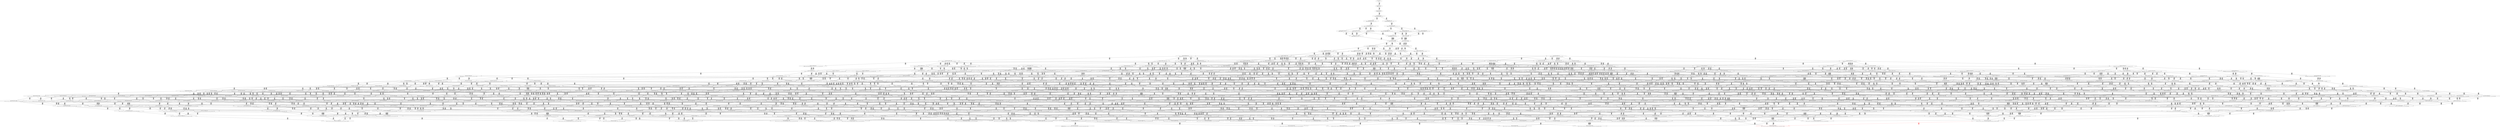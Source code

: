digraph {
	S0[label="S0: [0, 0] [0, 0] \n{}{}"];
	S1[label="S1: [0, 0] [21, 27] \n{T0J0:21-27}{1}"];
	S2[label="S2: [21, 27] [53, 68] \n{T0J1:53-68}{1, 2}"];
	S3[label="S3: [26, 34] [53, 68] \n{T0J1:53-68, T0J2:26-34}{1, 2, 3}"];
	S4[label="S4: [53, 68] [91, 116] \n{T0J1:53-68, T0J3:91-116}{1, 2, 3, 4}"];
	S5[label="S5: [53, 68] [102, 129] \n{T0J1:53-68, T0J10:102-129}{1, 2, 3, 11}"];
	S6[label="S6: [91, 116] [130, 165] \n{T0J3:91-116, T0J6:130-165}{1, 2, 3, 4, 7}"];
	S7[label="S7: [102, 129] [118, 150] \n{T0J3:118-150, T0J10:102-129}{1, 2, 3, 4, 11}"];
	S8[label="S8: [130, 165] [159, 200] \n{T0J6:130-165, T0J7:159-200}{1, 2, 3, 4, 7, 8}"];
	S9[label="S9: [118, 150] [179, 226] \n{T0J6:179-226}{1, 2, 3, 4, 7, 11}"];
	S10[label="S10: [130, 165] [130, 165] \n{T0J4:130-165, T0J6:130-165}{1, 2, 3, 4, 5, 6, 7}"];
	S11[label="S11: [130, 165] [168, 213] \n{T0J5:168-213, T0J6:130-165}{1, 2, 3, 4, 5, 6, 7}"];
	S12[label="S12: [118, 129] [157, 178] \n{T0J4:157-178}{1, 2, 3, 4, 5, 6, 11}"];
	S13[label="S13: [118, 129] [195, 226] \n{T0J5:195-226}{1, 2, 3, 4, 5, 6, 11}"];
	S14[label="S14: [159, 226] [186, 245] \n{T0J7:159-234}{1, 2, 3, 4, 7, 8, 11}"];
	S15[label="S15: [130, 213] [169, 262] \n{}{1, 2, 3, 4, 5, 6, 7, 8}"];
	S16[label="S16: [157, 226] [179, 247] \n{T0J6:179-226}{1, 2, 3, 4, 5, 6, 7, 11}"];
	S17[label="S17: [169, 262] [198, 323] \n{}{1, 2, 3, 4, 5, 6, 7, 8, 11}"];
	S18[label="S18: [164, 262] [169, 285] \n{}{1, 2, 3, 4, 5, 6, 7, 8, 9, 10}"];
	S19[label="S19: [198, 323] [199, 347] \n{T0J11:199-347}{1, 2, 3, 4, 5, 6, 7, 8, 11, 12}"];
	S20[label="S20: [180, 322] [198, 323] \n{T0J24:180-322}{1, 2, 3, 4, 5, 6, 7, 8, 11, 25}"];
	S21[label="S21: [169, 323] [198, 381] \n{}{1, 2, 3, 4, 5, 6, 7, 8, 9, 10, 11}"];
	S22[label="S22: [199, 310] [272, 402] \n{T0J12:272-402}{1, 2, 3, 4, 5, 6, 7, 8, 11, 12, 13}"];
	S23[label="S23: [199, 347] [268, 398] \n{T0J14:268-398}{1, 2, 3, 4, 5, 6, 7, 8, 11, 12, 15}"];
	S24[label="S24: [198, 324] [209, 348] \n{}{1, 2, 3, 4, 5, 6, 7, 8, 11, 12, 25}"];
	S25[label="S25: [198, 361] [199, 395] \n{}{1, 2, 3, 4, 5, 6, 7, 8, 9, 10, 11, 12}"];
	S26[label="S26: [180, 337] [198, 394] \n{}{1, 2, 3, 4, 5, 6, 7, 8, 9, 10, 11, 25}"];
	S27[label="S27: [216, 355] [242, 381] \n{T0J25:242-355}{1, 2, 3, 4, 5, 6, 7, 8, 9, 10, 11, 26}"];
	S28[label="S28: [270, 399] [272, 402] \n{T0J13:270-399}{1, 2, 3, 4, 5, 6, 7, 8, 11, 12, 13, 14}"];
	S29[label="S29: [268, 398] [272, 402] \n{}{1, 2, 3, 4, 5, 6, 7, 8, 11, 12, 13, 15}"];
	S30[label="S30: [209, 348] [272, 402] \n{}{1, 2, 3, 4, 5, 6, 7, 8, 11, 12, 13, 25}"];
	S31[label="S31: [268, 310] [281, 327] \n{T0J15:281-327}{1, 2, 3, 4, 5, 6, 7, 8, 11, 12, 15, 16}"];
	S32[label="S32: [268, 398] [276, 407] \n{T0J19:276-407}{1, 2, 3, 4, 5, 6, 7, 8, 11, 12, 15, 20}"];
	S33[label="S33: [209, 348] [268, 398] \n{}{1, 2, 3, 4, 5, 6, 7, 8, 11, 12, 15, 25}"];
	S34[label="S34: [199, 395] [272, 453] \n{}{1, 2, 3, 4, 5, 6, 7, 8, 9, 10, 11, 12, 13}"];
	S35[label="S35: [199, 398] [268, 448] \n{}{1, 2, 3, 4, 5, 6, 7, 8, 9, 10, 11, 12, 15}"];
	S36[label="S36: [198, 394] [209, 396] \n{}{1, 2, 3, 4, 5, 6, 7, 8, 9, 10, 11, 12, 25}"];
	S37[label="S37: [216, 381] [242, 395] \n{}{1, 2, 3, 4, 5, 6, 7, 8, 9, 10, 11, 12, 26}"];
	S38[label="S38: [216, 390] [242, 394] \n{}{1, 2, 3, 4, 5, 6, 7, 8, 9, 10, 11, 25, 26}"];
	S39[label="S39: [272, 399] [339, 402] \n{}{1, 2, 3, 4, 5, 6, 7, 8, 11, 12, 13, 14, 15}"];
	S40[label="S40: [272, 399] [280, 402] \n{}{1, 2, 3, 4, 5, 6, 7, 8, 11, 12, 13, 14, 25}"];
	S41[label="S41: [272, 318] [278, 402] \n{T0J26:278-318}{1, 2, 3, 4, 5, 6, 7, 8, 11, 12, 13, 14, 27}"];
	S42[label="S42: [272, 327] [281, 402] \n{}{1, 2, 3, 4, 5, 6, 7, 8, 11, 12, 13, 15, 16}"];
	S43[label="S43: [272, 402] [341, 407] \n{}{1, 2, 3, 4, 5, 6, 7, 8, 11, 12, 13, 15, 20}"];
	S44[label="S44: [268, 398] [279, 402] \n{}{1, 2, 3, 4, 5, 6, 7, 8, 11, 12, 13, 15, 25}"];
	S45[label="S45: [281, 327] [316, 371] \n{T0J16:316-371}{1, 2, 3, 4, 5, 6, 7, 8, 11, 12, 15, 16, 17}"];
	S46[label="S46: [276, 327] [281, 407] \n{}{1, 2, 3, 4, 5, 6, 7, 8, 11, 12, 15, 16, 20}"];
	S47[label="S47: [268, 327] [281, 398] \n{}{1, 2, 3, 4, 5, 6, 7, 8, 11, 12, 15, 16, 25}"];
	S48[label="S48: [276, 310] [317, 362] \n{T0J20:317-362}{1, 2, 3, 4, 5, 6, 7, 8, 11, 12, 15, 20, 21}"];
	S49[label="S49: [268, 398] [279, 407] \n{}{1, 2, 3, 4, 5, 6, 7, 8, 11, 12, 15, 20, 25}"];
	S50[label="S50: [270, 453] [272, 484] \n{}{1, 2, 3, 4, 5, 6, 7, 8, 9, 10, 11, 12, 13, 14}"];
	S51[label="S51: [268, 453] [272, 490] \n{}{1, 2, 3, 4, 5, 6, 7, 8, 9, 10, 11, 12, 13, 15}"];
	S52[label="S52: [209, 402] [272, 486] \n{}{1, 2, 3, 4, 5, 6, 7, 8, 9, 10, 11, 12, 13, 25}"];
	S53[label="S53: [268, 412] [281, 448] \n{}{1, 2, 3, 4, 5, 6, 7, 8, 9, 10, 11, 12, 15, 16}"];
	S54[label="S54: [268, 448] [276, 492] \n{}{1, 2, 3, 4, 5, 6, 7, 8, 9, 10, 11, 12, 15, 20}"];
	S55[label="S55: [209, 398] [268, 482] \n{}{1, 2, 3, 4, 5, 6, 7, 8, 9, 10, 11, 12, 15, 25}"];
	S56[label="S56: [242, 395] [272, 473] \n{}{1, 2, 3, 4, 5, 6, 7, 8, 9, 10, 11, 12, 13, 26}"];
	S57[label="S57: [242, 395] [268, 469] \n{}{1, 2, 3, 4, 5, 6, 7, 8, 9, 10, 11, 12, 15, 26}"];
	S58[label="S58: [216, 394] [242, 428] \n{}{1, 2, 3, 4, 5, 6, 7, 8, 9, 10, 11, 12, 25, 26}"];
	S59[label="S59: [242, 394] [321, 456] \n{T0J29:321-456}{1, 2, 3, 4, 5, 6, 7, 8, 9, 10, 11, 25, 26, 30}"];
	S60[label="S60: [281, 399] [339, 402] \n{}{1, 2, 3, 4, 5, 6, 7, 8, 11, 12, 13, 14, 15, 16}"];
	S61[label="S61: [339, 402] [343, 407] \n{}{1, 2, 3, 4, 5, 6, 7, 8, 11, 12, 13, 14, 15, 20}"];
	S62[label="S62: [279, 399] [339, 402] \n{}{1, 2, 3, 4, 5, 6, 7, 8, 11, 12, 13, 14, 15, 25}"];
	S63[label="S63: [278, 398] [339, 402] \n{}{1, 2, 3, 4, 5, 6, 7, 8, 11, 12, 13, 14, 15, 27}"];
	S64[label="S64: [278, 324] [280, 402] \n{}{1, 2, 3, 4, 5, 6, 7, 8, 11, 12, 13, 14, 25, 27}"];
	S65[label="S65: [281, 371] [320, 402] \n{T0J16:316-371}{1, 2, 3, 4, 5, 6, 7, 8, 11, 12, 13, 15, 16, 17}"];
	S66[label="S66: [281, 402] [341, 407] \n{}{1, 2, 3, 4, 5, 6, 7, 8, 11, 12, 13, 15, 16, 20}"];
	S67[label="S67: [279, 398] [281, 402] \n{}{1, 2, 3, 4, 5, 6, 7, 8, 11, 12, 13, 15, 16, 25}"];
	S68[label="S68: [317, 362] [341, 407] \n{T0J20:317-362}{1, 2, 3, 4, 5, 6, 7, 8, 11, 12, 13, 15, 20, 21}"];
	S69[label="S69: [279, 402] [341, 407] \n{}{1, 2, 3, 4, 5, 6, 7, 8, 11, 12, 13, 15, 20, 25}"];
	S70[label="S70: [310, 347] [316, 371] \n{T0J16:316-371, T0J17:310-347}{1, 2, 3, 4, 5, 6, 7, 8, 11, 12, 15, 16, 17, 18}"];
	S71[label="S71: [281, 371] [324, 407] \n{T0J16:316-371}{1, 2, 3, 4, 5, 6, 7, 8, 11, 12, 15, 16, 17, 20}"];
	S72[label="S72: [281, 371] [316, 398] \n{T0J16:316-371}{1, 2, 3, 4, 5, 6, 7, 8, 11, 12, 15, 16, 17, 25}"];
	S73[label="S73: [281, 362] [317, 407] \n{T0J20:317-362}{1, 2, 3, 4, 5, 6, 7, 8, 11, 12, 15, 16, 20, 21}"];
	S74[label="S74: [279, 398] [281, 407] \n{}{1, 2, 3, 4, 5, 6, 7, 8, 11, 12, 15, 16, 20, 25}"];
	S75[label="S75: [317, 362] [349, 402] \n{T0J20:317-362, T0J21:349-402}{1, 2, 3, 4, 5, 6, 7, 8, 11, 12, 15, 20, 21, 22}"];
	S76[label="S76: [279, 362] [317, 407] \n{T0J20:317-362}{1, 2, 3, 4, 5, 6, 7, 8, 11, 12, 15, 20, 21, 25}"];
	S77[label="S77: [272, 490] [339, 542] \n{}{1, 2, 3, 4, 5, 6, 7, 8, 9, 10, 11, 12, 13, 14, 15}"];
	S78[label="S78: [272, 486] [280, 491] \n{}{1, 2, 3, 4, 5, 6, 7, 8, 9, 10, 11, 12, 13, 14, 25}"];
	S79[label="S79: [272, 390] [278, 484] \n{}{1, 2, 3, 4, 5, 6, 7, 8, 9, 10, 11, 12, 13, 14, 27}"];
	S80[label="S80: [272, 448] [281, 504] \n{}{1, 2, 3, 4, 5, 6, 7, 8, 9, 10, 11, 12, 13, 15, 16}"];
	S81[label="S81: [272, 492] [341, 540] \n{}{1, 2, 3, 4, 5, 6, 7, 8, 9, 10, 11, 12, 13, 15, 20}"];
	S82[label="S82: [268, 486] [279, 490] \n{}{1, 2, 3, 4, 5, 6, 7, 8, 9, 10, 11, 12, 13, 15, 25}"];
	S83[label="S83: [281, 448] [316, 473] \n{}{1, 2, 3, 4, 5, 6, 7, 8, 9, 10, 11, 12, 15, 16, 17}"];
	S84[label="S84: [276, 448] [281, 509] \n{}{1, 2, 3, 4, 5, 6, 7, 8, 9, 10, 11, 12, 15, 16, 20}"];
	S85[label="S85: [268, 415] [281, 482] \n{}{1, 2, 3, 4, 5, 6, 7, 8, 9, 10, 11, 12, 15, 16, 25}"];
	S86[label="S86: [276, 479] [317, 492] \n{T0J20:317-479}{1, 2, 3, 4, 5, 6, 7, 8, 9, 10, 11, 12, 15, 20, 21}"];
	S87[label="S87: [268, 482] [279, 495] \n{}{1, 2, 3, 4, 5, 6, 7, 8, 9, 10, 11, 12, 15, 20, 25}"];
	S88[label="S88: [272, 473] [296, 484] \n{}{1, 2, 3, 4, 5, 6, 7, 8, 9, 10, 11, 12, 13, 14, 26}"];
	S89[label="S89: [268, 473] [294, 490] \n{}{1, 2, 3, 4, 5, 6, 7, 8, 9, 10, 11, 12, 13, 15, 26}"];
	S90[label="S90: [242, 428] [272, 486] \n{}{1, 2, 3, 4, 5, 6, 7, 8, 9, 10, 11, 12, 13, 25, 26}"];
	S91[label="S91: [268, 412] [281, 469] \n{}{1, 2, 3, 4, 5, 6, 7, 8, 9, 10, 11, 12, 15, 16, 26}"];
	S92[label="S92: [268, 469] [294, 492] \n{}{1, 2, 3, 4, 5, 6, 7, 8, 9, 10, 11, 12, 15, 20, 26}"];
	S93[label="S93: [242, 428] [268, 482] \n{}{1, 2, 3, 4, 5, 6, 7, 8, 9, 10, 11, 12, 15, 25, 26}"];
	S94[label="S94: [242, 432] [321, 456] \n{}{1, 2, 3, 4, 5, 6, 7, 8, 9, 10, 11, 12, 25, 26, 30}"];
	S95[label="S95: [320, 399] [339, 402] \n{T0J16:316-371}{1, 2, 3, 4, 5, 6, 7, 8, 11, 12, 13, 14, 15, 16, 17}"];
	S96[label="S96: [339, 402] [352, 407] \n{}{1, 2, 3, 4, 5, 6, 7, 8, 11, 12, 13, 14, 15, 16, 20}"];
	S97[label="S97: [281, 399] [339, 402] \n{}{1, 2, 3, 4, 5, 6, 7, 8, 11, 12, 13, 14, 15, 16, 25}"];
	S98[label="S98: [287, 327] [339, 402] \n{}{1, 2, 3, 4, 5, 6, 7, 8, 11, 12, 13, 14, 15, 16, 27}"];
	S99[label="S99: [339, 402] [350, 407] \n{}{1, 2, 3, 4, 5, 6, 7, 8, 11, 12, 13, 14, 15, 20, 25}"];
	S100[label="S100: [280, 398] [339, 402] \n{}{1, 2, 3, 4, 5, 6, 7, 8, 11, 12, 13, 14, 15, 25, 27}"];
	S101[label="S101: [339, 402] [355, 407] \n{T0J19:355-407}{1, 2, 3, 4, 5, 6, 7, 8, 11, 12, 13, 14, 15, 20, 27}"];
	S102[label="S102: [310, 371] [320, 402] \n{T0J16:316-371, T0J17:310-347}{1, 2, 3, 4, 5, 6, 7, 8, 11, 12, 13, 15, 16, 17, 18}"];
	S103[label="S103: [320, 402] [341, 407] \n{T0J16:316-371}{1, 2, 3, 4, 5, 6, 7, 8, 11, 12, 13, 15, 16, 17, 20}"];
	S104[label="S104: [281, 398] [320, 402] \n{T0J16:316-371}{1, 2, 3, 4, 5, 6, 7, 8, 11, 12, 13, 15, 16, 17, 25}"];
	S105[label="S105: [317, 402] [341, 407] \n{T0J20:317-362}{1, 2, 3, 4, 5, 6, 7, 8, 11, 12, 13, 15, 16, 20, 21}"];
	S106[label="S106: [281, 402] [341, 407] \n{}{1, 2, 3, 4, 5, 6, 7, 8, 11, 12, 13, 15, 16, 20, 25}"];
	S107[label="S107: [317, 402] [341, 407] \n{T0J20:317-362}{1, 2, 3, 4, 5, 6, 7, 8, 11, 12, 13, 15, 20, 21, 25}"];
	S108[label="S108: [316, 339] [333, 371] \n{T0J16:316-371, T0J17:310-347, T0J18:333-339}{1, 2, 3, 4, 5, 6, 7, 8, 11, 12, 15, 16, 17, 18, 19}"];
	S109[label="S109: [310, 371] [324, 407] \n{T0J16:316-371, T0J17:310-347}{1, 2, 3, 4, 5, 6, 7, 8, 11, 12, 15, 16, 17, 18, 20}"];
	S110[label="S110: [310, 347] [316, 398] \n{T0J16:316-371, T0J17:310-347}{1, 2, 3, 4, 5, 6, 7, 8, 11, 12, 15, 16, 17, 18, 25}"];
	S111[label="S111: [317, 371] [324, 407] \n{T0J16:316-371, T0J20:317-362}{1, 2, 3, 4, 5, 6, 7, 8, 11, 12, 15, 16, 17, 20, 21}"];
	S112[label="S112: [281, 398] [324, 407] \n{T0J16:316-371}{1, 2, 3, 4, 5, 6, 7, 8, 11, 12, 15, 16, 17, 20, 25}"];
	S113[label="S113: [317, 402] [354, 407] \n{T0J20:317-362, T0J21:354-402}{1, 2, 3, 4, 5, 6, 7, 8, 11, 12, 15, 16, 20, 21, 22}"];
	S114[label="S114: [281, 362] [317, 407] \n{T0J20:317-362}{1, 2, 3, 4, 5, 6, 7, 8, 11, 12, 15, 16, 20, 21, 25}"];
	S115[label="S115: [317, 402] [352, 407] \n{T0J20:317-362, T0J21:352-402}{1, 2, 3, 4, 5, 6, 7, 8, 11, 12, 15, 20, 21, 22, 25}"];
	S116[label="S116: [281, 507] [339, 542] \n{}{1, 2, 3, 4, 5, 6, 7, 8, 9, 10, 11, 12, 13, 14, 15, 16}"];
	S117[label="S117: [339, 542] [343, 587] \n{}{1, 2, 3, 4, 5, 6, 7, 8, 9, 10, 11, 12, 13, 14, 15, 20}"];
	S118[label="S118: [279, 491] [339, 575] \n{}{1, 2, 3, 4, 5, 6, 7, 8, 9, 10, 11, 12, 13, 14, 15, 25}"];
	S119[label="S119: [278, 478] [339, 542] \n{}{1, 2, 3, 4, 5, 6, 7, 8, 9, 10, 11, 12, 13, 14, 15, 27}"];
	S120[label="S120: [278, 396] [280, 491] \n{}{1, 2, 3, 4, 5, 6, 7, 8, 9, 10, 11, 12, 13, 14, 25, 27}"];
	S121[label="S121: [281, 492] [320, 540] \n{}{1, 2, 3, 4, 5, 6, 7, 8, 9, 10, 11, 12, 13, 15, 16, 17}"];
	S122[label="S122: [281, 509] [341, 540] \n{}{1, 2, 3, 4, 5, 6, 7, 8, 9, 10, 11, 12, 13, 15, 16, 20}"];
	S123[label="S123: [279, 482] [281, 507] \n{}{1, 2, 3, 4, 5, 6, 7, 8, 9, 10, 11, 12, 13, 15, 16, 25}"];
	S124[label="S124: [317, 492] [341, 571] \n{}{1, 2, 3, 4, 5, 6, 7, 8, 9, 10, 11, 12, 13, 15, 20, 21}"];
	S125[label="S125: [279, 495] [341, 574] \n{}{1, 2, 3, 4, 5, 6, 7, 8, 9, 10, 11, 12, 13, 15, 20, 25}"];
	S126[label="S126: [310, 468] [316, 473] \n{}{1, 2, 3, 4, 5, 6, 7, 8, 9, 10, 11, 12, 15, 16, 17, 18}"];
	S127[label="S127: [281, 492] [324, 528] \n{}{1, 2, 3, 4, 5, 6, 7, 8, 9, 10, 11, 12, 15, 16, 17, 20}"];
	S128[label="S128: [281, 476] [316, 482] \n{}{1, 2, 3, 4, 5, 6, 7, 8, 9, 10, 11, 12, 15, 16, 17, 25}"];
	S129[label="S129: [281, 483] [317, 509] \n{}{1, 2, 3, 4, 5, 6, 7, 8, 9, 10, 11, 12, 15, 16, 20, 21}"];
	S130[label="S130: [279, 482] [281, 512] \n{}{1, 2, 3, 4, 5, 6, 7, 8, 9, 10, 11, 12, 15, 16, 20, 25}"];
	S131[label="S131: [317, 492] [349, 523] \n{}{1, 2, 3, 4, 5, 6, 7, 8, 9, 10, 11, 12, 15, 20, 21, 22}"];
	S132[label="S132: [279, 483] [317, 495] \n{}{1, 2, 3, 4, 5, 6, 7, 8, 9, 10, 11, 12, 15, 20, 21, 25}"];
	S133[label="S133: [294, 490] [339, 562] \n{}{1, 2, 3, 4, 5, 6, 7, 8, 9, 10, 11, 12, 13, 14, 15, 26}"];
	S134[label="S134: [272, 486] [296, 517] \n{}{1, 2, 3, 4, 5, 6, 7, 8, 9, 10, 11, 12, 13, 14, 25, 26}"];
	S135[label="S135: [278, 355] [296, 484] \n{}{1, 2, 3, 4, 5, 6, 7, 8, 9, 10, 11, 12, 13, 14, 26, 27}"];
	S136[label="S136: [281, 469] [294, 504] \n{}{1, 2, 3, 4, 5, 6, 7, 8, 9, 10, 11, 12, 13, 15, 16, 26}"];
	S137[label="S137: [294, 492] [341, 561] \n{}{1, 2, 3, 4, 5, 6, 7, 8, 9, 10, 11, 12, 13, 15, 20, 26}"];
	S138[label="S138: [268, 486] [294, 520] \n{}{1, 2, 3, 4, 5, 6, 7, 8, 9, 10, 11, 12, 13, 15, 25, 26}"];
	S139[label="S139: [281, 469] [316, 473] \n{}{1, 2, 3, 4, 5, 6, 7, 8, 9, 10, 11, 12, 15, 16, 17, 26}"];
	S140[label="S140: [281, 469] [294, 509] \n{}{1, 2, 3, 4, 5, 6, 7, 8, 9, 10, 11, 12, 15, 16, 20, 26}"];
	S141[label="S141: [268, 445] [281, 482] \n{}{1, 2, 3, 4, 5, 6, 7, 8, 9, 10, 11, 12, 15, 16, 25, 26}"];
	S142[label="S142: [294, 483] [317, 492] \n{}{1, 2, 3, 4, 5, 6, 7, 8, 9, 10, 11, 12, 15, 20, 21, 26}"];
	S143[label="S143: [268, 482] [294, 525] \n{}{1, 2, 3, 4, 5, 6, 7, 8, 9, 10, 11, 12, 15, 20, 25, 26}"];
	S144[label="S144: [272, 456] [321, 524] \n{}{1, 2, 3, 4, 5, 6, 7, 8, 9, 10, 11, 12, 13, 25, 26, 30}"];
	S145[label="S145: [268, 456] [321, 519] \n{}{1, 2, 3, 4, 5, 6, 7, 8, 9, 10, 11, 12, 15, 25, 26, 30}"];
	S146[label="S146: [320, 399] [339, 402] \n{T0J16:316-371}{1, 2, 3, 4, 5, 6, 7, 8, 11, 12, 13, 14, 15, 16, 17, 25}"];
	S147[label="S147: [339, 402] [352, 407] \n{}{1, 2, 3, 4, 5, 6, 7, 8, 11, 12, 13, 14, 15, 16, 20, 25}"];
	S148[label="S148: [287, 327] [339, 402] \n{}{1, 2, 3, 4, 5, 6, 7, 8, 11, 12, 13, 14, 15, 16, 25, 27}"];
	S149[label="S149: [335, 371] [339, 402] \n{T0J16:335-371}{1, 2, 3, 4, 5, 6, 7, 8, 11, 12, 13, 14, 15, 16, 17, 27}"];
	S150[label="S150: [339, 402] [364, 407] \n{T0J19:364-407}{1, 2, 3, 4, 5, 6, 7, 8, 11, 12, 13, 14, 15, 16, 20, 27}"];
	S151[label="S151: [339, 402] [357, 407] \n{T0J19:357-407}{1, 2, 3, 4, 5, 6, 7, 8, 11, 12, 13, 14, 15, 20, 25, 27}"];
	S152[label="S152: [320, 399] [381, 402] \n{T0J13:381-399, T0J16:316-371, T0J17:310-347}{1, 2, 3, 4, 5, 6, 7, 8, 11, 12, 13, 14, 15, 16, 17, 18}"];
	S153[label="S153: [320, 339] [333, 402] \n{T0J16:316-371, T0J17:310-347, T0J18:333-339}{1, 2, 3, 4, 5, 6, 7, 8, 11, 12, 13, 15, 16, 17, 18, 19}"];
	S154[label="S154: [320, 402] [383, 407] \n{T0J16:316-371, T0J17:310-347}{1, 2, 3, 4, 5, 6, 7, 8, 11, 12, 13, 15, 16, 17, 18, 20}"];
	S155[label="S155: [310, 398] [320, 402] \n{T0J16:316-371, T0J17:310-347}{1, 2, 3, 4, 5, 6, 7, 8, 11, 12, 13, 15, 16, 17, 18, 25}"];
	S156[label="S156: [320, 402] [341, 407] \n{T0J16:316-371}{1, 2, 3, 4, 5, 6, 7, 8, 11, 12, 13, 15, 16, 17, 20, 25}"];
	S157[label="S157: [317, 402] [341, 407] \n{T0J20:317-362}{1, 2, 3, 4, 5, 6, 7, 8, 11, 12, 13, 15, 16, 20, 21, 25}"];
	S158[label="S158: [324, 339] [333, 407] \n{T0J16:316-371, T0J17:310-347, T0J18:333-339}{1, 2, 3, 4, 5, 6, 7, 8, 11, 12, 15, 16, 17, 18, 19, 20}"];
	S159[label="S159: [324, 362] [351, 407] \n{T0J16:316-371, T0J17:310-347, T0J20:351-362}{1, 2, 3, 4, 5, 6, 7, 8, 11, 12, 15, 16, 17, 18, 20, 21}"];
	S160[label="S160: [310, 398] [324, 407] \n{T0J16:316-371, T0J17:310-347}{1, 2, 3, 4, 5, 6, 7, 8, 11, 12, 15, 16, 17, 18, 20, 25}"];
	S161[label="S161: [316, 339] [333, 398] \n{T0J16:316-371, T0J17:310-347, T0J18:333-339}{1, 2, 3, 4, 5, 6, 7, 8, 11, 12, 15, 16, 17, 18, 19, 25}"];
	S162[label="S162: [317, 371] [324, 407] \n{T0J16:316-371, T0J20:317-362}{1, 2, 3, 4, 5, 6, 7, 8, 11, 12, 15, 16, 17, 20, 21, 25}"];
	S163[label="S163: [317, 402] [354, 407] \n{T0J20:317-362, T0J21:354-402}{1, 2, 3, 4, 5, 6, 7, 8, 11, 12, 15, 16, 20, 21, 22, 25}"];
	S164[label="S164: [320, 542] [339, 581] \n{}{1, 2, 3, 4, 5, 6, 7, 8, 9, 10, 11, 12, 13, 14, 15, 16, 17}"];
	S165[label="S165: [339, 559] [352, 604] \n{}{1, 2, 3, 4, 5, 6, 7, 8, 9, 10, 11, 12, 13, 14, 15, 16, 20}"];
	S166[label="S166: [281, 508] [339, 575] \n{}{1, 2, 3, 4, 5, 6, 7, 8, 9, 10, 11, 12, 13, 14, 15, 16, 25}"];
	S167[label="S167: [291, 495] [339, 542] \n{}{1, 2, 3, 4, 5, 6, 7, 8, 9, 10, 11, 12, 13, 14, 15, 16, 27}"];
	S168[label="S168: [287, 334] [339, 542] \n{}{1, 2, 3, 4, 5, 6, 7, 8, 9, 10, 11, 12, 13, 14, 15, 16, 27}"];
	S169[label="S169: [339, 575] [350, 588] \n{}{1, 2, 3, 4, 5, 6, 7, 8, 9, 10, 11, 12, 13, 14, 15, 20, 25}"];
	S170[label="S170: [280, 484] [339, 575] \n{}{1, 2, 3, 4, 5, 6, 7, 8, 9, 10, 11, 12, 13, 14, 15, 25, 27}"];
	S171[label="S171: [339, 542] [355, 575] \n{}{1, 2, 3, 4, 5, 6, 7, 8, 9, 10, 11, 12, 13, 14, 15, 20, 27}"];
	S172[label="S172: [310, 473] [320, 560] \n{}{1, 2, 3, 4, 5, 6, 7, 8, 9, 10, 11, 12, 13, 15, 16, 17, 18}"];
	S173[label="S173: [320, 528] [341, 584] \n{}{1, 2, 3, 4, 5, 6, 7, 8, 9, 10, 11, 12, 13, 15, 16, 17, 20}"];
	S174[label="S174: [281, 492] [320, 568] \n{}{1, 2, 3, 4, 5, 6, 7, 8, 9, 10, 11, 12, 13, 15, 16, 17, 25}"];
	S175[label="S175: [317, 509] [341, 575] \n{}{1, 2, 3, 4, 5, 6, 7, 8, 9, 10, 11, 12, 13, 15, 16, 20, 21}"];
	S176[label="S176: [281, 512] [341, 574] \n{}{1, 2, 3, 4, 5, 6, 7, 8, 9, 10, 11, 12, 13, 15, 16, 20, 25}"];
	S177[label="S177: [317, 495] [341, 575] \n{}{1, 2, 3, 4, 5, 6, 7, 8, 9, 10, 11, 12, 13, 15, 20, 21, 25}"];
	S178[label="S178: [316, 460] [333, 473] \n{}{1, 2, 3, 4, 5, 6, 7, 8, 9, 10, 11, 12, 15, 16, 17, 18, 19}"];
	S179[label="S179: [321, 346] [333, 371] \n{T0J9:321-346}{1, 2, 3, 4, 5, 6, 7, 8, 9, 10, 11, 12, 15, 16, 17, 18, 19}"];
	S180[label="S180: [310, 473] [324, 528] \n{}{1, 2, 3, 4, 5, 6, 7, 8, 9, 10, 11, 12, 15, 16, 17, 18, 20}"];
	S181[label="S181: [310, 468] [316, 482] \n{}{1, 2, 3, 4, 5, 6, 7, 8, 9, 10, 11, 12, 15, 16, 17, 18, 25}"];
	S182[label="S182: [317, 492] [324, 528] \n{}{1, 2, 3, 4, 5, 6, 7, 8, 9, 10, 11, 12, 15, 16, 17, 20, 21}"];
	S183[label="S183: [281, 492] [324, 528] \n{}{1, 2, 3, 4, 5, 6, 7, 8, 9, 10, 11, 12, 15, 16, 17, 20, 25}"];
	S184[label="S184: [317, 509] [349, 523] \n{}{1, 2, 3, 4, 5, 6, 7, 8, 9, 10, 11, 12, 15, 16, 20, 21, 22}"];
	S185[label="S185: [281, 483] [317, 512] \n{}{1, 2, 3, 4, 5, 6, 7, 8, 9, 10, 11, 12, 15, 16, 20, 21, 25}"];
	S186[label="S186: [317, 495] [349, 523] \n{}{1, 2, 3, 4, 5, 6, 7, 8, 9, 10, 11, 12, 15, 20, 21, 22, 25}"];
	S187[label="S187: [294, 507] [339, 562] \n{}{1, 2, 3, 4, 5, 6, 7, 8, 9, 10, 11, 12, 13, 14, 15, 16, 26}"];
	S188[label="S188: [341, 587] [380, 594] \n{}{1, 2, 3, 4, 5, 6, 7, 8, 9, 10, 11, 12, 13, 14, 15, 20, 21}"];
	S189[label="S189: [294, 520] [339, 575] \n{}{1, 2, 3, 4, 5, 6, 7, 8, 9, 10, 11, 12, 13, 14, 15, 25, 26}"];
	S190[label="S190: [296, 443] [339, 562] \n{}{1, 2, 3, 4, 5, 6, 7, 8, 9, 10, 11, 12, 13, 14, 15, 26, 27}"];
	S191[label="S191: [278, 390] [296, 517] \n{}{1, 2, 3, 4, 5, 6, 7, 8, 9, 10, 11, 12, 13, 14, 25, 26, 27}"];
	S192[label="S192: [294, 492] [320, 561] \n{}{1, 2, 3, 4, 5, 6, 7, 8, 9, 10, 11, 12, 13, 15, 16, 17, 26}"];
	S193[label="S193: [294, 509] [341, 561] \n{}{1, 2, 3, 4, 5, 6, 7, 8, 9, 10, 11, 12, 13, 15, 16, 20, 26}"];
	S194[label="S194: [281, 482] [294, 537] \n{}{1, 2, 3, 4, 5, 6, 7, 8, 9, 10, 11, 12, 13, 15, 16, 25, 26}"];
	S195[label="S195: [341, 523] [390, 584] \n{}{1, 2, 3, 4, 5, 6, 7, 8, 9, 10, 11, 12, 13, 15, 20, 21, 22}"];
	S196[label="S196: [317, 492] [341, 575] \n{}{1, 2, 3, 4, 5, 6, 7, 8, 9, 10, 11, 12, 13, 15, 20, 21, 26}"];
	S197[label="S197: [294, 525] [341, 574] \n{}{1, 2, 3, 4, 5, 6, 7, 8, 9, 10, 11, 12, 13, 15, 20, 25, 26}"];
	S198[label="S198: [310, 468] [316, 473] \n{}{1, 2, 3, 4, 5, 6, 7, 8, 9, 10, 11, 12, 15, 16, 17, 18, 26}"];
	S199[label="S199: [294, 492] [324, 528] \n{}{1, 2, 3, 4, 5, 6, 7, 8, 9, 10, 11, 12, 15, 16, 17, 20, 26}"];
	S200[label="S200: [281, 482] [316, 492] \n{}{1, 2, 3, 4, 5, 6, 7, 8, 9, 10, 11, 12, 15, 16, 17, 25, 26}"];
	S201[label="S201: [294, 483] [317, 509] \n{}{1, 2, 3, 4, 5, 6, 7, 8, 9, 10, 11, 12, 15, 16, 20, 21, 26}"];
	S202[label="S202: [281, 482] [294, 528] \n{}{1, 2, 3, 4, 5, 6, 7, 8, 9, 10, 11, 12, 15, 16, 20, 25, 26}"];
	S203[label="S203: [333, 451] [349, 523] \n{T0J22:333-451}{1, 2, 3, 4, 5, 6, 7, 8, 9, 10, 11, 12, 15, 20, 21, 22, 23}"];
	S204[label="S204: [317, 492] [349, 523] \n{}{1, 2, 3, 4, 5, 6, 7, 8, 9, 10, 11, 12, 15, 20, 21, 22, 26}"];
	S205[label="S205: [294, 483] [317, 525] \n{}{1, 2, 3, 4, 5, 6, 7, 8, 9, 10, 11, 12, 15, 20, 21, 25, 26}"];
	S206[label="S206: [339, 562] [365, 587] \n{}{1, 2, 3, 4, 5, 6, 7, 8, 9, 10, 11, 12, 13, 14, 15, 20, 26}"];
	S207[label="S207: [296, 524] [343, 545] \n{}{1, 2, 3, 4, 5, 6, 7, 8, 9, 10, 11, 12, 13, 14, 25, 26, 30}"];
	S208[label="S208: [294, 519] [341, 548] \n{}{1, 2, 3, 4, 5, 6, 7, 8, 9, 10, 11, 12, 13, 15, 25, 26, 30}"];
	S209[label="S209: [281, 456] [321, 519] \n{}{1, 2, 3, 4, 5, 6, 7, 8, 9, 10, 11, 12, 15, 16, 25, 26, 30}"];
	S210[label="S210: [294, 525] [345, 530] \n{}{1, 2, 3, 4, 5, 6, 7, 8, 9, 10, 11, 12, 15, 20, 25, 26, 30}"];
	S211[label="S211: [335, 371] [339, 402] \n{T0J16:335-371}{1, 2, 3, 4, 5, 6, 7, 8, 11, 12, 13, 14, 15, 16, 17, 25, 27}"];
	S212[label="S212: [339, 402] [364, 407] \n{T0J19:364-407}{1, 2, 3, 4, 5, 6, 7, 8, 11, 12, 13, 14, 15, 16, 20, 25, 27}"];
	S213[label="S213: [320, 399] [381, 402] \n{T0J13:381-399, T0J16:316-371, T0J17:310-347}{1, 2, 3, 4, 5, 6, 7, 8, 11, 12, 13, 14, 15, 16, 17, 18, 25}"];
	S214[label="S214: [320, 339] [333, 402] \n{T0J16:316-371, T0J17:310-347, T0J18:333-339}{1, 2, 3, 4, 5, 6, 7, 8, 11, 12, 13, 15, 16, 17, 18, 19, 25}"];
	S215[label="S215: [320, 402] [383, 407] \n{T0J16:316-371, T0J17:310-347}{1, 2, 3, 4, 5, 6, 7, 8, 11, 12, 13, 15, 16, 17, 18, 20, 25}"];
	S216[label="S216: [324, 339] [333, 407] \n{T0J16:316-371, T0J17:310-347, T0J18:333-339}{1, 2, 3, 4, 5, 6, 7, 8, 11, 12, 15, 16, 17, 18, 19, 20, 25}"];
	S217[label="S217: [324, 362] [351, 407] \n{T0J16:316-371, T0J17:310-347, T0J20:351-362}{1, 2, 3, 4, 5, 6, 7, 8, 11, 12, 15, 16, 17, 18, 20, 21, 25}"];
	S218[label="S218: [320, 569] [339, 581] \n{}{1, 2, 3, 4, 5, 6, 7, 8, 9, 10, 11, 12, 13, 14, 15, 16, 17, 25}"];
	S219[label="S219: [339, 588] [352, 605] \n{}{1, 2, 3, 4, 5, 6, 7, 8, 9, 10, 11, 12, 13, 14, 15, 16, 20, 25}"];
	S220[label="S220: [287, 501] [339, 575] \n{}{1, 2, 3, 4, 5, 6, 7, 8, 9, 10, 11, 12, 13, 14, 15, 16, 25, 27}"];
	S221[label="S221: [292, 334] [339, 402] \n{T0J9:292-334}{1, 2, 3, 4, 5, 6, 7, 8, 9, 10, 11, 12, 13, 14, 15, 16, 25, 27}"];
	S222[label="S222: [335, 542] [339, 556] \n{}{1, 2, 3, 4, 5, 6, 7, 8, 9, 10, 11, 12, 13, 14, 15, 16, 17, 27}"];
	S223[label="S223: [339, 559] [355, 592] \n{}{1, 2, 3, 4, 5, 6, 7, 8, 9, 10, 11, 12, 13, 14, 15, 16, 20, 27}"];
	S224[label="S224: [339, 575] [350, 588] \n{}{1, 2, 3, 4, 5, 6, 7, 8, 9, 10, 11, 12, 13, 14, 15, 20, 25, 27}"];
	S225[label="S225: [320, 579] [349, 581] \n{}{1, 2, 3, 4, 5, 6, 7, 8, 9, 10, 11, 12, 13, 14, 15, 16, 17, 18}"];
	S226[label="S226: [320, 473] [333, 560] \n{}{1, 2, 3, 4, 5, 6, 7, 8, 9, 10, 11, 12, 13, 15, 16, 17, 18, 19}"];
	S227[label="S227: [320, 528] [349, 584] \n{}{1, 2, 3, 4, 5, 6, 7, 8, 9, 10, 11, 12, 13, 15, 16, 17, 18, 20}"];
	S228[label="S228: [310, 482] [320, 568] \n{}{1, 2, 3, 4, 5, 6, 7, 8, 9, 10, 11, 12, 13, 15, 16, 17, 18, 25}"];
	S229[label="S229: [320, 528] [341, 584] \n{}{1, 2, 3, 4, 5, 6, 7, 8, 9, 10, 11, 12, 13, 15, 16, 17, 20, 25}"];
	S230[label="S230: [317, 512] [341, 575] \n{}{1, 2, 3, 4, 5, 6, 7, 8, 9, 10, 11, 12, 13, 15, 16, 20, 21, 25}"];
	S231[label="S231: [324, 473] [333, 528] \n{}{1, 2, 3, 4, 5, 6, 7, 8, 9, 10, 11, 12, 15, 16, 17, 18, 19, 20}"];
	S232[label="S232: [324, 483] [346, 528] \n{}{1, 2, 3, 4, 5, 6, 7, 8, 9, 10, 11, 12, 15, 16, 17, 18, 20, 21}"];
	S233[label="S233: [310, 482] [324, 528] \n{}{1, 2, 3, 4, 5, 6, 7, 8, 9, 10, 11, 12, 15, 16, 17, 18, 20, 25}"];
	S234[label="S234: [316, 460] [333, 482] \n{}{1, 2, 3, 4, 5, 6, 7, 8, 9, 10, 11, 12, 15, 16, 17, 18, 19, 25}"];
	S235[label="S235: [317, 492] [324, 528] \n{}{1, 2, 3, 4, 5, 6, 7, 8, 9, 10, 11, 12, 15, 16, 17, 20, 21, 25}"];
	S236[label="S236: [317, 512] [349, 523] \n{}{1, 2, 3, 4, 5, 6, 7, 8, 9, 10, 11, 12, 15, 16, 20, 21, 22, 25}"];
	S237[label="S237: [339, 604] [387, 639] \n{}{1, 2, 3, 4, 5, 6, 7, 8, 9, 10, 11, 12, 13, 14, 15, 16, 17, 20}"];
	S238[label="S238: [320, 562] [342, 581] \n{}{1, 2, 3, 4, 5, 6, 7, 8, 9, 10, 11, 12, 13, 14, 15, 16, 17, 26}"];
	S239[label="S239: [326, 330] [339, 581] \n{T0J26:326-330}{1, 2, 3, 4, 5, 6, 7, 8, 9, 10, 11, 12, 13, 14, 15, 16, 17, 27}"];
	S240[label="S240: [341, 604] [380, 611] \n{}{1, 2, 3, 4, 5, 6, 7, 8, 9, 10, 11, 12, 13, 14, 15, 16, 20, 21}"];
	S241[label="S241: [294, 537] [339, 575] \n{}{1, 2, 3, 4, 5, 6, 7, 8, 9, 10, 11, 12, 13, 14, 15, 16, 25, 26}"];
	S242[label="S242: [300, 460] [339, 562] \n{}{1, 2, 3, 4, 5, 6, 7, 8, 9, 10, 11, 12, 13, 14, 15, 16, 26, 27}"];
	S243[label="S243: [341, 588] [380, 625] \n{}{1, 2, 3, 4, 5, 6, 7, 8, 9, 10, 11, 12, 13, 14, 15, 20, 21, 25}"];
	S244[label="S244: [339, 588] [365, 617] \n{}{1, 2, 3, 4, 5, 6, 7, 8, 9, 10, 11, 12, 13, 14, 15, 20, 25, 26}"];
	S245[label="S245: [296, 478] [339, 575] \n{}{1, 2, 3, 4, 5, 6, 7, 8, 9, 10, 11, 12, 13, 14, 15, 25, 26, 27}"];
	S246[label="S246: [355, 575] [380, 594] \n{T0J20:380-594}{1, 2, 3, 4, 5, 6, 7, 8, 9, 10, 11, 12, 13, 14, 15, 20, 21, 27}"];
	S247[label="S247: [316, 473] [323, 561] \n{}{1, 2, 3, 4, 5, 6, 7, 8, 9, 10, 11, 12, 13, 15, 16, 17, 18, 26}"];
	S248[label="S248: [324, 528] [361, 584] \n{}{1, 2, 3, 4, 5, 6, 7, 8, 9, 10, 11, 12, 13, 15, 16, 17, 20, 21}"];
	S249[label="S249: [320, 528] [342, 584] \n{}{1, 2, 3, 4, 5, 6, 7, 8, 9, 10, 11, 12, 13, 15, 16, 17, 20, 26}"];
	S250[label="S250: [294, 492] [320, 574] \n{}{1, 2, 3, 4, 5, 6, 7, 8, 9, 10, 11, 12, 13, 15, 16, 17, 25, 26}"];
	S251[label="S251: [341, 523] [390, 601] \n{}{1, 2, 3, 4, 5, 6, 7, 8, 9, 10, 11, 12, 13, 15, 16, 20, 21, 22}"];
	S252[label="S252: [317, 509] [341, 575] \n{}{1, 2, 3, 4, 5, 6, 7, 8, 9, 10, 11, 12, 13, 15, 16, 20, 21, 26}"];
	S253[label="S253: [294, 528] [341, 574] \n{}{1, 2, 3, 4, 5, 6, 7, 8, 9, 10, 11, 12, 13, 15, 16, 20, 25, 26}"];
	S254[label="S254: [341, 523] [390, 587] \n{}{1, 2, 3, 4, 5, 6, 7, 8, 9, 10, 11, 12, 13, 15, 20, 21, 22, 25}"];
	S255[label="S255: [317, 525] [341, 575] \n{}{1, 2, 3, 4, 5, 6, 7, 8, 9, 10, 11, 12, 13, 15, 20, 21, 25, 26}"];
	S256[label="S256: [316, 460] [333, 473] \n{}{1, 2, 3, 4, 5, 6, 7, 8, 9, 10, 11, 12, 15, 16, 17, 18, 19, 26}"];
	S257[label="S257: [316, 473] [324, 528] \n{}{1, 2, 3, 4, 5, 6, 7, 8, 9, 10, 11, 12, 15, 16, 17, 18, 20, 26}"];
	S258[label="S258: [310, 468] [316, 492] \n{}{1, 2, 3, 4, 5, 6, 7, 8, 9, 10, 11, 12, 15, 16, 17, 18, 25, 26}"];
	S259[label="S259: [324, 523] [365, 528] \n{}{1, 2, 3, 4, 5, 6, 7, 8, 9, 10, 11, 12, 15, 16, 17, 20, 21, 22}"];
	S260[label="S260: [317, 492] [335, 528] \n{}{1, 2, 3, 4, 5, 6, 7, 8, 9, 10, 11, 12, 15, 16, 17, 20, 21, 26}"];
	S261[label="S261: [294, 492] [324, 528] \n{}{1, 2, 3, 4, 5, 6, 7, 8, 9, 10, 11, 12, 15, 16, 17, 20, 25, 26}"];
	S262[label="S262: [333, 451] [349, 523] \n{}{1, 2, 3, 4, 5, 6, 7, 8, 9, 10, 11, 12, 15, 16, 20, 21, 22, 23}"];
	S263[label="S263: [317, 509] [349, 523] \n{}{1, 2, 3, 4, 5, 6, 7, 8, 9, 10, 11, 12, 15, 16, 20, 21, 22, 26}"];
	S264[label="S264: [294, 483] [317, 528] \n{}{1, 2, 3, 4, 5, 6, 7, 8, 9, 10, 11, 12, 15, 16, 20, 21, 25, 26}"];
	S265[label="S265: [333, 451] [349, 523] \n{}{1, 2, 3, 4, 5, 6, 7, 8, 9, 10, 11, 12, 15, 20, 21, 22, 23, 25}"];
	S266[label="S266: [317, 523] [349, 525] \n{}{1, 2, 3, 4, 5, 6, 7, 8, 9, 10, 11, 12, 15, 20, 21, 22, 25, 26}"];
	S267[label="S267: [339, 579] [365, 604] \n{}{1, 2, 3, 4, 5, 6, 7, 8, 9, 10, 11, 12, 13, 14, 15, 16, 20, 26}"];
	S268[label="S268: [380, 594] [412, 665] \n{}{1, 2, 3, 4, 5, 6, 7, 8, 9, 10, 11, 12, 13, 14, 15, 20, 21, 22}"];
	S269[label="S269: [339, 548] [365, 612] \n{}{1, 2, 3, 4, 5, 6, 7, 8, 9, 10, 11, 12, 13, 14, 15, 25, 26, 30}"];
	S270[label="S270: [339, 540] [373, 562] \n{T0J19:373-540}{1, 2, 3, 4, 5, 6, 7, 8, 9, 10, 11, 12, 13, 14, 15, 20, 26, 27}"];
	S271[label="S271: [296, 456] [343, 545] \n{}{1, 2, 3, 4, 5, 6, 7, 8, 9, 10, 11, 12, 13, 14, 25, 26, 27, 30}"];
	S272[label="S272: [294, 519] [341, 548] \n{}{1, 2, 3, 4, 5, 6, 7, 8, 9, 10, 11, 12, 13, 15, 16, 25, 26, 30}"];
	S273[label="S273: [349, 523] [390, 584] \n{}{1, 2, 3, 4, 5, 6, 7, 8, 9, 10, 11, 12, 13, 15, 20, 21, 22, 23}"];
	S274[label="S274: [341, 587] [380, 614] \n{}{1, 2, 3, 4, 5, 6, 7, 8, 9, 10, 11, 12, 13, 14, 15, 20, 21, 26}"];
	S275[label="S275: [341, 523] [390, 584] \n{}{1, 2, 3, 4, 5, 6, 7, 8, 9, 10, 11, 12, 13, 15, 20, 21, 22, 26}"];
	S276[label="S276: [341, 530] [367, 617] \n{}{1, 2, 3, 4, 5, 6, 7, 8, 9, 10, 11, 12, 13, 15, 20, 25, 26, 30}"];
	S277[label="S277: [316, 492] [329, 519] \n{}{1, 2, 3, 4, 5, 6, 7, 8, 9, 10, 11, 12, 15, 16, 17, 25, 26, 30}"];
	S278[label="S278: [294, 528] [345, 530] \n{}{1, 2, 3, 4, 5, 6, 7, 8, 9, 10, 11, 12, 15, 16, 20, 25, 26, 30}"];
	S279[label="S279: [342, 443] [349, 523] \n{T0J23:342-443}{1, 2, 3, 4, 5, 6, 7, 8, 9, 10, 11, 12, 15, 20, 21, 22, 23, 24}"];
	S280[label="S280: [333, 451] [349, 523] \n{T0J22:333-451}{1, 2, 3, 4, 5, 6, 7, 8, 9, 10, 11, 12, 15, 20, 21, 22, 23, 26}"];
	S281[label="S281: [317, 525] [345, 530] \n{}{1, 2, 3, 4, 5, 6, 7, 8, 9, 10, 11, 12, 15, 20, 21, 25, 26, 30}"];
	S282[label="S282: [326, 562] [339, 581] \n{}{1, 2, 3, 4, 5, 6, 7, 8, 9, 10, 11, 12, 13, 14, 15, 16, 17, 25, 27}"];
	S283[label="S283: [339, 588] [352, 605] \n{}{1, 2, 3, 4, 5, 6, 7, 8, 9, 10, 11, 12, 13, 14, 15, 16, 20, 25, 27}"];
	S284[label="S284: [320, 581] [349, 606] \n{}{1, 2, 3, 4, 5, 6, 7, 8, 9, 10, 11, 12, 13, 14, 15, 16, 17, 18, 25}"];
	S285[label="S285: [320, 482] [333, 568] \n{}{1, 2, 3, 4, 5, 6, 7, 8, 9, 10, 11, 12, 13, 15, 16, 17, 18, 19, 25}"];
	S286[label="S286: [320, 528] [349, 584] \n{}{1, 2, 3, 4, 5, 6, 7, 8, 9, 10, 11, 12, 13, 15, 16, 17, 18, 20, 25}"];
	S287[label="S287: [324, 482] [333, 528] \n{}{1, 2, 3, 4, 5, 6, 7, 8, 9, 10, 11, 12, 15, 16, 17, 18, 19, 20, 25}"];
	S288[label="S288: [324, 483] [346, 528] \n{}{1, 2, 3, 4, 5, 6, 7, 8, 9, 10, 11, 12, 15, 16, 17, 18, 20, 21, 25}"];
	S289[label="S289: [339, 618] [387, 666] \n{}{1, 2, 3, 4, 5, 6, 7, 8, 9, 10, 11, 12, 13, 14, 15, 16, 17, 20, 25}"];
	S290[label="S290: [320, 575] [342, 598] \n{}{1, 2, 3, 4, 5, 6, 7, 8, 9, 10, 11, 12, 13, 14, 15, 16, 17, 25, 26}"];
	S291[label="S291: [341, 611] [380, 640] \n{}{1, 2, 3, 4, 5, 6, 7, 8, 9, 10, 11, 12, 13, 14, 15, 16, 20, 21, 25}"];
	S292[label="S292: [339, 617] [365, 634] \n{}{1, 2, 3, 4, 5, 6, 7, 8, 9, 10, 11, 12, 13, 14, 15, 16, 20, 25, 26}"];
	S293[label="S293: [300, 495] [339, 575] \n{}{1, 2, 3, 4, 5, 6, 7, 8, 9, 10, 11, 12, 13, 14, 15, 16, 25, 26, 27}"];
	S294[label="S294: [339, 556] [355, 581] \n{T0J17:355-579}{1, 2, 3, 4, 5, 6, 7, 8, 9, 10, 11, 12, 13, 14, 15, 16, 17, 18, 27}"];
	S295[label="S295: [339, 592] [387, 639] \n{}{1, 2, 3, 4, 5, 6, 7, 8, 9, 10, 11, 12, 13, 14, 15, 16, 17, 20, 27}"];
	S296[label="S296: [355, 592] [380, 611] \n{}{1, 2, 3, 4, 5, 6, 7, 8, 9, 10, 11, 12, 13, 14, 15, 16, 20, 21, 27}"];
	S297[label="S297: [347, 589] [380, 627] \n{}{1, 2, 3, 4, 5, 6, 7, 8, 9, 10, 11, 12, 13, 14, 15, 20, 21, 25, 27}"];
	S298[label="S298: [339, 617] [365, 619] \n{}{1, 2, 3, 4, 5, 6, 7, 8, 9, 10, 11, 12, 13, 14, 15, 20, 25, 26, 27}"];
	S299[label="S299: [333, 581] [349, 608] \n{}{1, 2, 3, 4, 5, 6, 7, 8, 9, 10, 11, 12, 13, 14, 15, 16, 17, 18, 19}"];
	S300[label="S300: [349, 639] [387, 676] \n{}{1, 2, 3, 4, 5, 6, 7, 8, 9, 10, 11, 12, 13, 14, 15, 16, 17, 18, 20}"];
	S301[label="S301: [323, 581] [349, 599] \n{}{1, 2, 3, 4, 5, 6, 7, 8, 9, 10, 11, 12, 13, 14, 15, 16, 17, 18, 26}"];
	S302[label="S302: [326, 330] [349, 581] \n{T0J26:326-330}{1, 2, 3, 4, 5, 6, 7, 8, 9, 10, 11, 12, 13, 14, 15, 16, 17, 18, 27}"];
	S303[label="S303: [333, 528] [349, 584] \n{}{1, 2, 3, 4, 5, 6, 7, 8, 9, 10, 11, 12, 13, 15, 16, 17, 18, 19, 20}"];
	S304[label="S304: [323, 473] [339, 561] \n{}{1, 2, 3, 4, 5, 6, 7, 8, 9, 10, 11, 12, 13, 15, 16, 17, 18, 19, 26}"];
	S305[label="S305: [346, 528] [361, 584] \n{}{1, 2, 3, 4, 5, 6, 7, 8, 9, 10, 11, 12, 13, 15, 16, 17, 18, 20, 21}"];
	S306[label="S306: [323, 528] [349, 584] \n{}{1, 2, 3, 4, 5, 6, 7, 8, 9, 10, 11, 12, 13, 15, 16, 17, 18, 20, 26}"];
	S307[label="S307: [316, 492] [323, 574] \n{}{1, 2, 3, 4, 5, 6, 7, 8, 9, 10, 11, 12, 13, 15, 16, 17, 18, 25, 26}"];
	S308[label="S308: [324, 528] [361, 584] \n{}{1, 2, 3, 4, 5, 6, 7, 8, 9, 10, 11, 12, 13, 15, 16, 17, 20, 21, 25}"];
	S309[label="S309: [320, 528] [342, 584] \n{}{1, 2, 3, 4, 5, 6, 7, 8, 9, 10, 11, 12, 13, 15, 16, 17, 20, 25, 26}"];
	S310[label="S310: [341, 523] [390, 604] \n{}{1, 2, 3, 4, 5, 6, 7, 8, 9, 10, 11, 12, 13, 15, 16, 20, 21, 22, 25}"];
	S311[label="S311: [317, 528] [341, 575] \n{}{1, 2, 3, 4, 5, 6, 7, 8, 9, 10, 11, 12, 13, 15, 16, 20, 21, 25, 26}"];
	S312[label="S312: [333, 483] [347, 528] \n{}{1, 2, 3, 4, 5, 6, 7, 8, 9, 10, 11, 12, 15, 16, 17, 18, 19, 20, 21}"];
	S313[label="S313: [346, 523] [365, 528] \n{}{1, 2, 3, 4, 5, 6, 7, 8, 9, 10, 11, 12, 15, 16, 17, 18, 20, 21, 22}"];
	S314[label="S314: [316, 492] [324, 528] \n{}{1, 2, 3, 4, 5, 6, 7, 8, 9, 10, 11, 12, 15, 16, 17, 18, 20, 25, 26}"];
	S315[label="S315: [316, 460] [333, 492] \n{}{1, 2, 3, 4, 5, 6, 7, 8, 9, 10, 11, 12, 15, 16, 17, 18, 19, 25, 26}"];
	S316[label="S316: [333, 401] [368, 482] \n{T0J27:368-401}{1, 2, 3, 4, 5, 6, 7, 8, 9, 10, 11, 12, 15, 16, 17, 18, 19, 25, 28}"];
	S317[label="S317: [324, 523] [365, 528] \n{}{1, 2, 3, 4, 5, 6, 7, 8, 9, 10, 11, 12, 15, 16, 17, 20, 21, 22, 25}"];
	S318[label="S318: [317, 492] [335, 528] \n{}{1, 2, 3, 4, 5, 6, 7, 8, 9, 10, 11, 12, 15, 16, 17, 20, 21, 25, 26}"];
	S319[label="S319: [333, 451] [349, 523] \n{}{1, 2, 3, 4, 5, 6, 7, 8, 9, 10, 11, 12, 15, 16, 20, 21, 22, 23, 25}"];
	S320[label="S320: [317, 523] [349, 528] \n{}{1, 2, 3, 4, 5, 6, 7, 8, 9, 10, 11, 12, 15, 16, 20, 21, 22, 25, 26}"];
	S321[label="S321: [361, 639] [387, 665] \n{}{1, 2, 3, 4, 5, 6, 7, 8, 9, 10, 11, 12, 13, 14, 15, 16, 17, 20, 21}"];
	S322[label="S322: [342, 604] [387, 659] \n{}{1, 2, 3, 4, 5, 6, 7, 8, 9, 10, 11, 12, 13, 14, 15, 16, 17, 20, 26}"];
	S323[label="S323: [326, 330] [342, 581] \n{T0J26:326-330}{1, 2, 3, 4, 5, 6, 7, 8, 9, 10, 11, 12, 13, 14, 15, 16, 17, 26, 27}"];
	S324[label="S324: [380, 611] [412, 696] \n{}{1, 2, 3, 4, 5, 6, 7, 8, 9, 10, 11, 12, 13, 14, 15, 16, 20, 21, 22}"];
	S325[label="S325: [339, 565] [365, 612] \n{}{1, 2, 3, 4, 5, 6, 7, 8, 9, 10, 11, 12, 13, 14, 15, 16, 25, 26, 30}"];
	S326[label="S326: [339, 521] [348, 562] \n{T0J16:348-521}{1, 2, 3, 4, 5, 6, 7, 8, 9, 10, 11, 12, 13, 14, 15, 16, 17, 26, 27}"];
	S327[label="S327: [339, 557] [373, 562] \n{}{1, 2, 3, 4, 5, 6, 7, 8, 9, 10, 11, 12, 13, 14, 15, 16, 20, 26, 27}"];
	S328[label="S328: [380, 625] [412, 680] \n{}{1, 2, 3, 4, 5, 6, 7, 8, 9, 10, 11, 12, 13, 14, 15, 20, 21, 22, 25}"];
	S329[label="S329: [341, 621] [380, 663] \n{}{1, 2, 3, 4, 5, 6, 7, 8, 9, 10, 11, 12, 13, 14, 15, 20, 21, 25, 26}"];
	S330[label="S330: [365, 617] [412, 710] \n{}{1, 2, 3, 4, 5, 6, 7, 8, 9, 10, 11, 12, 13, 14, 15, 20, 25, 26, 30}"];
	S331[label="S331: [339, 544] [365, 612] \n{}{1, 2, 3, 4, 5, 6, 7, 8, 9, 10, 11, 12, 13, 14, 15, 25, 26, 27, 30}"];
	S332[label="S332: [380, 594] [428, 667] \n{T0J21:428-667}{1, 2, 3, 4, 5, 6, 7, 8, 9, 10, 11, 12, 13, 14, 15, 20, 21, 22, 27}"];
	S333[label="S333: [361, 528] [390, 615] \n{}{1, 2, 3, 4, 5, 6, 7, 8, 9, 10, 11, 12, 13, 15, 16, 17, 20, 21, 22}"];
	S334[label="S334: [335, 528] [361, 584] \n{}{1, 2, 3, 4, 5, 6, 7, 8, 9, 10, 11, 12, 13, 15, 16, 17, 20, 21, 26}"];
	S335[label="S335: [320, 519] [342, 584] \n{}{1, 2, 3, 4, 5, 6, 7, 8, 9, 10, 11, 12, 13, 15, 16, 17, 25, 26, 30}"];
	S336[label="S336: [349, 523] [390, 601] \n{}{1, 2, 3, 4, 5, 6, 7, 8, 9, 10, 11, 12, 13, 15, 16, 20, 21, 22, 23}"];
	S337[label="S337: [341, 604] [380, 631] \n{}{1, 2, 3, 4, 5, 6, 7, 8, 9, 10, 11, 12, 13, 14, 15, 16, 20, 21, 26}"];
	S338[label="S338: [341, 523] [390, 601] \n{}{1, 2, 3, 4, 5, 6, 7, 8, 9, 10, 11, 12, 13, 15, 16, 20, 21, 22, 26}"];
	S339[label="S339: [341, 530] [367, 620] \n{}{1, 2, 3, 4, 5, 6, 7, 8, 9, 10, 11, 12, 13, 15, 16, 20, 25, 26, 30}"];
	S340[label="S340: [349, 523] [390, 587] \n{}{1, 2, 3, 4, 5, 6, 7, 8, 9, 10, 11, 12, 13, 15, 20, 21, 22, 23, 25}"];
	S341[label="S341: [341, 525] [390, 615] \n{}{1, 2, 3, 4, 5, 6, 7, 8, 9, 10, 11, 12, 13, 15, 20, 21, 22, 25, 26}"];
	S342[label="S342: [341, 530] [382, 617] \n{}{1, 2, 3, 4, 5, 6, 7, 8, 9, 10, 11, 12, 13, 15, 20, 21, 25, 26, 30}"];
	S343[label="S343: [324, 473] [339, 528] \n{}{1, 2, 3, 4, 5, 6, 7, 8, 9, 10, 11, 12, 15, 16, 17, 18, 19, 20, 26}"];
	S344[label="S344: [324, 483] [346, 528] \n{}{1, 2, 3, 4, 5, 6, 7, 8, 9, 10, 11, 12, 15, 16, 17, 18, 20, 21, 26}"];
	S345[label="S345: [316, 468] [345, 519] \n{}{1, 2, 3, 4, 5, 6, 7, 8, 9, 10, 11, 12, 15, 16, 17, 18, 25, 26, 30}"];
	S346[label="S346: [340, 492] [365, 528] \n{}{1, 2, 3, 4, 5, 6, 7, 8, 9, 10, 11, 12, 15, 16, 17, 20, 21, 22, 23}"];
	S347[label="S347: [335, 523] [365, 528] \n{}{1, 2, 3, 4, 5, 6, 7, 8, 9, 10, 11, 12, 15, 16, 17, 20, 21, 22, 26}"];
	S348[label="S348: [324, 528] [345, 530] \n{}{1, 2, 3, 4, 5, 6, 7, 8, 9, 10, 11, 12, 15, 16, 17, 20, 25, 26, 30}"];
	S349[label="S349: [342, 448] [349, 523] \n{}{1, 2, 3, 4, 5, 6, 7, 8, 9, 10, 11, 12, 15, 16, 20, 21, 22, 23, 24}"];
	S350[label="S350: [333, 451] [349, 523] \n{}{1, 2, 3, 4, 5, 6, 7, 8, 9, 10, 11, 12, 15, 16, 20, 21, 22, 23, 26}"];
	S351[label="S351: [317, 528] [345, 530] \n{}{1, 2, 3, 4, 5, 6, 7, 8, 9, 10, 11, 12, 15, 16, 20, 21, 25, 26, 30}"];
	S352[label="S352: [342, 445] [349, 523] \n{}{1, 2, 3, 4, 5, 6, 7, 8, 9, 10, 11, 12, 15, 20, 21, 22, 23, 24, 25}"];
	S353[label="S353: [333, 464] [349, 525] \n{}{1, 2, 3, 4, 5, 6, 7, 8, 9, 10, 11, 12, 15, 20, 21, 22, 23, 25, 26}"];
	S354[label="S354: [345, 525] [390, 530] \n{}{1, 2, 3, 4, 5, 6, 7, 8, 9, 10, 11, 12, 15, 20, 21, 22, 25, 26, 30}"];
	S355[label="S355: [390, 614] [412, 665] \n{}{1, 2, 3, 4, 5, 6, 7, 8, 9, 10, 11, 12, 13, 14, 15, 20, 21, 22, 23}"];
	S356[label="S356: [373, 562] [414, 592] \n{T0J20:414-592}{1, 2, 3, 4, 5, 6, 7, 8, 9, 10, 11, 12, 13, 14, 15, 20, 21, 26, 27}"];
	S357[label="S357: [349, 523] [390, 584] \n{}{1, 2, 3, 4, 5, 6, 7, 8, 9, 10, 11, 12, 13, 15, 20, 21, 22, 23, 24}"];
	S358[label="S358: [380, 614] [412, 679] \n{}{1, 2, 3, 4, 5, 6, 7, 8, 9, 10, 11, 12, 13, 14, 15, 20, 21, 22, 26}"];
	S359[label="S359: [349, 523] [390, 584] \n{}{1, 2, 3, 4, 5, 6, 7, 8, 9, 10, 11, 12, 13, 15, 20, 21, 22, 23, 26}"];
	S360[label="S360: [342, 443] [349, 523] \n{T0J23:342-443}{1, 2, 3, 4, 5, 6, 7, 8, 9, 10, 11, 12, 15, 20, 21, 22, 23, 24, 26}"];
	S361[label="S361: [326, 581] [349, 606] \n{}{1, 2, 3, 4, 5, 6, 7, 8, 9, 10, 11, 12, 13, 14, 15, 16, 17, 18, 25, 27}"];
	S362[label="S362: [339, 606] [387, 666] \n{}{1, 2, 3, 4, 5, 6, 7, 8, 9, 10, 11, 12, 13, 14, 15, 16, 17, 20, 25, 27}"];
	S363[label="S363: [326, 556] [342, 598] \n{}{1, 2, 3, 4, 5, 6, 7, 8, 9, 10, 11, 12, 13, 14, 15, 16, 17, 25, 26, 27}"];
	S364[label="S364: [347, 606] [380, 640] \n{}{1, 2, 3, 4, 5, 6, 7, 8, 9, 10, 11, 12, 13, 14, 15, 16, 20, 21, 25, 27}"];
	S365[label="S365: [339, 619] [365, 634] \n{}{1, 2, 3, 4, 5, 6, 7, 8, 9, 10, 11, 12, 13, 14, 15, 16, 20, 25, 26, 27}"];
	S366[label="S366: [333, 606] [349, 610] \n{}{1, 2, 3, 4, 5, 6, 7, 8, 9, 10, 11, 12, 13, 14, 15, 16, 17, 18, 19, 25}"];
	S367[label="S367: [349, 655] [387, 678] \n{}{1, 2, 3, 4, 5, 6, 7, 8, 9, 10, 11, 12, 13, 14, 15, 16, 17, 18, 20, 25}"];
	S368[label="S368: [323, 598] [349, 612] \n{}{1, 2, 3, 4, 5, 6, 7, 8, 9, 10, 11, 12, 13, 14, 15, 16, 17, 18, 25, 26}"];
	S369[label="S369: [333, 528] [349, 584] \n{}{1, 2, 3, 4, 5, 6, 7, 8, 9, 10, 11, 12, 13, 15, 16, 17, 18, 19, 20, 25}"];
	S370[label="S370: [323, 492] [339, 574] \n{}{1, 2, 3, 4, 5, 6, 7, 8, 9, 10, 11, 12, 13, 15, 16, 17, 18, 19, 25, 26}"];
	S371[label="S371: [333, 482] [368, 568] \n{}{1, 2, 3, 4, 5, 6, 7, 8, 9, 10, 11, 12, 13, 15, 16, 17, 18, 19, 25, 28}"];
	S372[label="S372: [346, 528] [361, 584] \n{}{1, 2, 3, 4, 5, 6, 7, 8, 9, 10, 11, 12, 13, 15, 16, 17, 18, 20, 21, 25}"];
	S373[label="S373: [323, 528] [349, 584] \n{}{1, 2, 3, 4, 5, 6, 7, 8, 9, 10, 11, 12, 13, 15, 16, 17, 18, 20, 25, 26}"];
	S374[label="S374: [333, 483] [347, 528] \n{}{1, 2, 3, 4, 5, 6, 7, 8, 9, 10, 11, 12, 15, 16, 17, 18, 19, 20, 21, 25}"];
	S375[label="S375: [324, 492] [339, 528] \n{}{1, 2, 3, 4, 5, 6, 7, 8, 9, 10, 11, 12, 15, 16, 17, 18, 19, 20, 25, 26}"];
	S376[label="S376: [333, 482] [368, 528] \n{}{1, 2, 3, 4, 5, 6, 7, 8, 9, 10, 11, 12, 15, 16, 17, 18, 19, 20, 25, 28}"];
	S377[label="S377: [346, 523] [365, 528] \n{}{1, 2, 3, 4, 5, 6, 7, 8, 9, 10, 11, 12, 15, 16, 17, 18, 20, 21, 22, 25}"];
	S378[label="S378: [324, 483] [346, 528] \n{}{1, 2, 3, 4, 5, 6, 7, 8, 9, 10, 11, 12, 15, 16, 17, 18, 20, 21, 25, 26}"];
	S379[label="S379: [361, 663] [387, 672] \n{}{1, 2, 3, 4, 5, 6, 7, 8, 9, 10, 11, 12, 13, 14, 15, 16, 17, 20, 21, 25}"];
	S380[label="S380: [342, 644] [387, 678] \n{}{1, 2, 3, 4, 5, 6, 7, 8, 9, 10, 11, 12, 13, 14, 15, 16, 17, 20, 25, 26}"];
	S381[label="S381: [342, 612] [387, 626] \n{}{1, 2, 3, 4, 5, 6, 7, 8, 9, 10, 11, 12, 13, 14, 15, 16, 17, 25, 26, 30}"];
	S382[label="S382: [380, 642] [412, 703] \n{}{1, 2, 3, 4, 5, 6, 7, 8, 9, 10, 11, 12, 13, 14, 15, 16, 20, 21, 22, 25}"];
	S383[label="S383: [341, 640] [380, 663] \n{}{1, 2, 3, 4, 5, 6, 7, 8, 9, 10, 11, 12, 13, 14, 15, 16, 20, 21, 25, 26}"];
	S384[label="S384: [365, 634] [412, 710] \n{}{1, 2, 3, 4, 5, 6, 7, 8, 9, 10, 11, 12, 13, 14, 15, 16, 20, 25, 26, 30}"];
	S385[label="S385: [339, 561] [365, 612] \n{}{1, 2, 3, 4, 5, 6, 7, 8, 9, 10, 11, 12, 13, 14, 15, 16, 25, 26, 27, 30}"];
	S386[label="S386: [349, 581] [349, 585] \n{T0J18:349-585}{1, 2, 3, 4, 5, 6, 7, 8, 9, 10, 11, 12, 13, 14, 15, 16, 17, 18, 19, 27}"];
	S387[label="S387: [349, 629] [387, 653] \n{}{1, 2, 3, 4, 5, 6, 7, 8, 9, 10, 11, 12, 13, 14, 15, 16, 17, 18, 20, 27}"];
	S388[label="S388: [380, 639] [387, 653] \n{}{1, 2, 3, 4, 5, 6, 7, 8, 9, 10, 11, 12, 13, 14, 15, 16, 17, 20, 21, 27}"];
	S389[label="S389: [380, 611] [428, 684] \n{}{1, 2, 3, 4, 5, 6, 7, 8, 9, 10, 11, 12, 13, 14, 15, 16, 20, 21, 22, 27}"];
	S390[label="S390: [380, 627] [412, 681] \n{}{1, 2, 3, 4, 5, 6, 7, 8, 9, 10, 11, 12, 13, 14, 15, 20, 21, 22, 25, 27}"];
	S391[label="S391: [347, 622] [380, 663] \n{}{1, 2, 3, 4, 5, 6, 7, 8, 9, 10, 11, 12, 13, 14, 15, 20, 21, 25, 26, 27}"];
	S392[label="S392: [365, 619] [412, 710] \n{}{1, 2, 3, 4, 5, 6, 7, 8, 9, 10, 11, 12, 13, 14, 15, 20, 25, 26, 27, 30}"];
	S393[label="S393: [349, 668] [387, 678] \n{}{1, 2, 3, 4, 5, 6, 7, 8, 9, 10, 11, 12, 13, 14, 15, 16, 17, 18, 19, 20}"];
	S394[label="S394: [361, 665] [390, 676] \n{}{1, 2, 3, 4, 5, 6, 7, 8, 9, 10, 11, 12, 13, 14, 15, 16, 17, 18, 20, 21}"];
	S395[label="S395: [339, 599] [349, 610] \n{}{1, 2, 3, 4, 5, 6, 7, 8, 9, 10, 11, 12, 13, 14, 15, 16, 17, 18, 19, 26}"];
	S396[label="S396: [349, 641] [387, 678] \n{}{1, 2, 3, 4, 5, 6, 7, 8, 9, 10, 11, 12, 13, 14, 15, 16, 17, 18, 20, 26}"];
	S397[label="S397: [347, 528] [369, 584] \n{}{1, 2, 3, 4, 5, 6, 7, 8, 9, 10, 11, 12, 13, 15, 16, 17, 18, 19, 20, 21}"];
	S398[label="S398: [339, 528] [349, 584] \n{}{1, 2, 3, 4, 5, 6, 7, 8, 9, 10, 11, 12, 13, 15, 16, 17, 18, 19, 20, 26}"];
	S399[label="S399: [361, 528] [390, 615] \n{}{1, 2, 3, 4, 5, 6, 7, 8, 9, 10, 11, 12, 13, 15, 16, 17, 18, 20, 21, 22}"];
	S400[label="S400: [346, 528] [364, 584] \n{}{1, 2, 3, 4, 5, 6, 7, 8, 9, 10, 11, 12, 13, 15, 16, 17, 18, 20, 21, 26}"];
	S401[label="S401: [323, 519] [349, 584] \n{}{1, 2, 3, 4, 5, 6, 7, 8, 9, 10, 11, 12, 13, 15, 16, 17, 18, 25, 26, 30}"];
	S402[label="S402: [361, 528] [390, 615] \n{}{1, 2, 3, 4, 5, 6, 7, 8, 9, 10, 11, 12, 13, 15, 16, 17, 20, 21, 22, 25}"];
	S403[label="S403: [335, 528] [361, 584] \n{}{1, 2, 3, 4, 5, 6, 7, 8, 9, 10, 11, 12, 13, 15, 16, 17, 20, 21, 25, 26}"];
	S404[label="S404: [342, 530] [389, 620] \n{}{1, 2, 3, 4, 5, 6, 7, 8, 9, 10, 11, 12, 13, 15, 16, 17, 20, 25, 26, 30}"];
	S405[label="S405: [349, 523] [390, 604] \n{}{1, 2, 3, 4, 5, 6, 7, 8, 9, 10, 11, 12, 13, 15, 16, 20, 21, 22, 23, 25}"];
	S406[label="S406: [341, 528] [390, 615] \n{}{1, 2, 3, 4, 5, 6, 7, 8, 9, 10, 11, 12, 13, 15, 16, 20, 21, 22, 25, 26}"];
	S407[label="S407: [341, 530] [382, 620] \n{}{1, 2, 3, 4, 5, 6, 7, 8, 9, 10, 11, 12, 13, 15, 16, 20, 21, 25, 26, 30}"];
	S408[label="S408: [347, 523] [369, 528] \n{}{1, 2, 3, 4, 5, 6, 7, 8, 9, 10, 11, 12, 15, 16, 17, 18, 19, 20, 21, 22}"];
	S409[label="S409: [362, 468] [365, 528] \n{}{1, 2, 3, 4, 5, 6, 7, 8, 9, 10, 11, 12, 15, 16, 17, 18, 20, 21, 22, 23}"];
	S410[label="S410: [324, 528] [353, 530] \n{}{1, 2, 3, 4, 5, 6, 7, 8, 9, 10, 11, 12, 15, 16, 17, 18, 20, 25, 26, 30}"];
	S411[label="S411: [333, 401] [368, 492] \n{T0J27:368-401}{1, 2, 3, 4, 5, 6, 7, 8, 9, 10, 11, 12, 15, 16, 17, 18, 19, 25, 26, 28}"];
	S412[label="S412: [333, 460] [345, 519] \n{}{1, 2, 3, 4, 5, 6, 7, 8, 9, 10, 11, 12, 15, 16, 17, 18, 19, 25, 26, 30}"];
	S413[label="S413: [340, 492] [365, 528] \n{}{1, 2, 3, 4, 5, 6, 7, 8, 9, 10, 11, 12, 15, 16, 17, 20, 21, 22, 23, 25}"];
	S414[label="S414: [335, 523] [365, 528] \n{}{1, 2, 3, 4, 5, 6, 7, 8, 9, 10, 11, 12, 15, 16, 17, 20, 21, 22, 25, 26}"];
	S415[label="S415: [335, 528] [365, 530] \n{}{1, 2, 3, 4, 5, 6, 7, 8, 9, 10, 11, 12, 15, 16, 17, 20, 21, 25, 26, 30}"];
	S416[label="S416: [342, 448] [349, 523] \n{}{1, 2, 3, 4, 5, 6, 7, 8, 9, 10, 11, 12, 15, 16, 20, 21, 22, 23, 24, 25}"];
	S417[label="S417: [333, 464] [349, 528] \n{}{1, 2, 3, 4, 5, 6, 7, 8, 9, 10, 11, 12, 15, 16, 20, 21, 22, 23, 25, 26}"];
	S418[label="S418: [345, 528] [390, 530] \n{}{1, 2, 3, 4, 5, 6, 7, 8, 9, 10, 11, 12, 15, 16, 20, 21, 22, 25, 26, 30}"];
	S419[label="S419: [387, 672] [428, 703] \n{}{1, 2, 3, 4, 5, 6, 7, 8, 9, 10, 11, 12, 13, 14, 15, 16, 17, 20, 21, 22}"];
	S420[label="S420: [361, 656] [387, 665] \n{}{1, 2, 3, 4, 5, 6, 7, 8, 9, 10, 11, 12, 13, 14, 15, 16, 17, 20, 21, 26}"];
	S421[label="S421: [342, 558] [355, 581] \n{T0J17:355-558}{1, 2, 3, 4, 5, 6, 7, 8, 9, 10, 11, 12, 13, 14, 15, 16, 17, 18, 26, 27}"];
	S422[label="S422: [342, 562] [387, 618] \n{}{1, 2, 3, 4, 5, 6, 7, 8, 9, 10, 11, 12, 13, 14, 15, 16, 17, 20, 26, 27}"];
	S423[label="S423: [390, 631] [412, 696] \n{}{1, 2, 3, 4, 5, 6, 7, 8, 9, 10, 11, 12, 13, 14, 15, 16, 20, 21, 22, 23}"];
	S424[label="S424: [373, 579] [380, 609] \n{}{1, 2, 3, 4, 5, 6, 7, 8, 9, 10, 11, 12, 13, 14, 15, 16, 20, 21, 26, 27}"];
	S425[label="S425: [390, 631] [412, 680] \n{}{1, 2, 3, 4, 5, 6, 7, 8, 9, 10, 11, 12, 13, 14, 15, 20, 21, 22, 23, 25}"];
	S426[label="S426: [380, 663] [412, 703] \n{}{1, 2, 3, 4, 5, 6, 7, 8, 9, 10, 11, 12, 13, 14, 15, 20, 21, 22, 25, 26}"];
	S427[label="S427: [380, 663] [412, 710] \n{}{1, 2, 3, 4, 5, 6, 7, 8, 9, 10, 11, 12, 13, 14, 15, 20, 21, 25, 26, 30}"];
	S428[label="S428: [396, 614] [428, 667] \n{T0J22:396-614}{1, 2, 3, 4, 5, 6, 7, 8, 9, 10, 11, 12, 13, 14, 15, 20, 21, 22, 23, 27}"];
	S429[label="S429: [365, 528] [390, 615] \n{}{1, 2, 3, 4, 5, 6, 7, 8, 9, 10, 11, 12, 13, 15, 16, 17, 20, 21, 22, 23}"];
	S430[label="S430: [361, 528] [390, 615] \n{}{1, 2, 3, 4, 5, 6, 7, 8, 9, 10, 11, 12, 13, 15, 16, 17, 20, 21, 22, 26}"];
	S431[label="S431: [349, 523] [390, 601] \n{}{1, 2, 3, 4, 5, 6, 7, 8, 9, 10, 11, 12, 13, 15, 16, 20, 21, 22, 23, 24}"];
	S432[label="S432: [380, 631] [412, 696] \n{}{1, 2, 3, 4, 5, 6, 7, 8, 9, 10, 11, 12, 13, 14, 15, 16, 20, 21, 22, 26}"];
	S433[label="S433: [349, 523] [390, 601] \n{}{1, 2, 3, 4, 5, 6, 7, 8, 9, 10, 11, 12, 13, 15, 16, 20, 21, 22, 23, 26}"];
	S434[label="S434: [349, 523] [390, 587] \n{}{1, 2, 3, 4, 5, 6, 7, 8, 9, 10, 11, 12, 13, 15, 20, 21, 22, 23, 24, 25}"];
	S435[label="S435: [349, 525] [390, 615] \n{}{1, 2, 3, 4, 5, 6, 7, 8, 9, 10, 11, 12, 13, 15, 20, 21, 22, 23, 25, 26}"];
	S436[label="S436: [382, 530] [414, 617] \n{}{1, 2, 3, 4, 5, 6, 7, 8, 9, 10, 11, 12, 13, 15, 20, 21, 22, 25, 26, 30}"];
	S437[label="S437: [339, 483] [347, 528] \n{}{1, 2, 3, 4, 5, 6, 7, 8, 9, 10, 11, 12, 15, 16, 17, 18, 19, 20, 21, 26}"];
	S438[label="S438: [346, 523] [365, 528] \n{}{1, 2, 3, 4, 5, 6, 7, 8, 9, 10, 11, 12, 15, 16, 17, 18, 20, 21, 22, 26}"];
	S439[label="S439: [349, 492] [365, 528] \n{}{1, 2, 3, 4, 5, 6, 7, 8, 9, 10, 11, 12, 15, 16, 17, 20, 21, 22, 23, 24}"];
	S440[label="S440: [349, 492] [365, 528] \n{}{1, 2, 3, 4, 5, 6, 7, 8, 9, 10, 11, 12, 15, 16, 17, 20, 21, 22, 23, 26}"];
	S441[label="S441: [342, 448] [349, 523] \n{}{1, 2, 3, 4, 5, 6, 7, 8, 9, 10, 11, 12, 15, 16, 20, 21, 22, 23, 24, 26}"];
	S442[label="S442: [342, 464] [349, 525] \n{}{1, 2, 3, 4, 5, 6, 7, 8, 9, 10, 11, 12, 15, 20, 21, 22, 23, 24, 25, 26}"];
	S443[label="S443: [349, 437] [353, 523] \n{T0J28:353-437}{1, 2, 3, 4, 5, 6, 7, 8, 9, 10, 11, 12, 15, 20, 21, 22, 23, 24, 25, 29}"];
	S444[label="S444: [349, 525] [390, 530] \n{}{1, 2, 3, 4, 5, 6, 7, 8, 9, 10, 11, 12, 15, 20, 21, 22, 23, 25, 26, 30}"];
	S445[label="S445: [390, 623] [412, 665] \n{}{1, 2, 3, 4, 5, 6, 7, 8, 9, 10, 11, 12, 13, 14, 15, 20, 21, 22, 23, 24}"];
	S446[label="S446: [414, 592] [446, 654] \n{T0J21:446-654}{1, 2, 3, 4, 5, 6, 7, 8, 9, 10, 11, 12, 13, 14, 15, 20, 21, 22, 26, 27}"];
	S447[label="S447: [390, 631] [412, 679] \n{}{1, 2, 3, 4, 5, 6, 7, 8, 9, 10, 11, 12, 13, 14, 15, 20, 21, 22, 23, 26}"];
	S448[label="S448: [349, 523] [390, 584] \n{}{1, 2, 3, 4, 5, 6, 7, 8, 9, 10, 11, 12, 13, 15, 20, 21, 22, 23, 24, 26}"];
	S449[label="S449: [339, 606] [349, 610] \n{}{1, 2, 3, 4, 5, 6, 7, 8, 9, 10, 11, 12, 13, 14, 15, 16, 17, 18, 19, 25, 27}"];
	S450[label="S450: [349, 643] [387, 678] \n{}{1, 2, 3, 4, 5, 6, 7, 8, 9, 10, 11, 12, 13, 14, 15, 16, 17, 18, 20, 25, 27}"];
	S451[label="S451: [329, 593] [349, 612] \n{}{1, 2, 3, 4, 5, 6, 7, 8, 9, 10, 11, 12, 13, 14, 15, 16, 17, 18, 25, 26, 27}"];
	S452[label="S452: [367, 658] [387, 672] \n{}{1, 2, 3, 4, 5, 6, 7, 8, 9, 10, 11, 12, 13, 14, 15, 16, 17, 20, 21, 25, 27}"];
	S453[label="S453: [342, 639] [387, 680] \n{}{1, 2, 3, 4, 5, 6, 7, 8, 9, 10, 11, 12, 13, 14, 15, 16, 17, 20, 25, 26, 27}"];
	S454[label="S454: [342, 612] [387, 626] \n{}{1, 2, 3, 4, 5, 6, 7, 8, 9, 10, 11, 12, 13, 14, 15, 16, 17, 25, 26, 27, 30}"];
	S455[label="S455: [380, 644] [412, 703] \n{}{1, 2, 3, 4, 5, 6, 7, 8, 9, 10, 11, 12, 13, 14, 15, 16, 20, 21, 22, 25, 27}"];
	S456[label="S456: [347, 639] [380, 663] \n{}{1, 2, 3, 4, 5, 6, 7, 8, 9, 10, 11, 12, 13, 14, 15, 16, 20, 21, 25, 26, 27}"];
	S457[label="S457: [365, 636] [412, 710] \n{}{1, 2, 3, 4, 5, 6, 7, 8, 9, 10, 11, 12, 13, 14, 15, 16, 20, 25, 26, 27, 30}"];
	S458[label="S458: [349, 678] [387, 703] \n{}{1, 2, 3, 4, 5, 6, 7, 8, 9, 10, 11, 12, 13, 14, 15, 16, 17, 18, 19, 20, 25}"];
	S459[label="S459: [339, 612] [349, 627] \n{}{1, 2, 3, 4, 5, 6, 7, 8, 9, 10, 11, 12, 13, 14, 15, 16, 17, 18, 19, 25, 26}"];
	S460[label="S460: [349, 568] [368, 610] \n{}{1, 2, 3, 4, 5, 6, 7, 8, 9, 10, 11, 12, 13, 14, 15, 16, 17, 18, 19, 25, 28}"];
	S461[label="S461: [361, 672] [390, 700] \n{}{1, 2, 3, 4, 5, 6, 7, 8, 9, 10, 11, 12, 13, 14, 15, 16, 17, 18, 20, 21, 25}"];
	S462[label="S462: [349, 678] [387, 695] \n{}{1, 2, 3, 4, 5, 6, 7, 8, 9, 10, 11, 12, 13, 14, 15, 16, 17, 18, 20, 25, 26}"];
	S463[label="S463: [349, 626] [387, 649] \n{}{1, 2, 3, 4, 5, 6, 7, 8, 9, 10, 11, 12, 13, 14, 15, 16, 17, 18, 25, 26, 30}"];
	S464[label="S464: [347, 528] [369, 584] \n{}{1, 2, 3, 4, 5, 6, 7, 8, 9, 10, 11, 12, 13, 15, 16, 17, 18, 19, 20, 21, 25}"];
	S465[label="S465: [339, 528] [349, 584] \n{}{1, 2, 3, 4, 5, 6, 7, 8, 9, 10, 11, 12, 13, 15, 16, 17, 18, 19, 20, 25, 26}"];
	S466[label="S466: [349, 528] [368, 584] \n{}{1, 2, 3, 4, 5, 6, 7, 8, 9, 10, 11, 12, 13, 15, 16, 17, 18, 19, 20, 25, 28}"];
	S467[label="S467: [339, 492] [368, 574] \n{}{1, 2, 3, 4, 5, 6, 7, 8, 9, 10, 11, 12, 13, 15, 16, 17, 18, 19, 25, 26, 28}"];
	S468[label="S468: [339, 519] [349, 584] \n{}{1, 2, 3, 4, 5, 6, 7, 8, 9, 10, 11, 12, 13, 15, 16, 17, 18, 19, 25, 26, 30}"];
	S469[label="S469: [361, 528] [390, 615] \n{}{1, 2, 3, 4, 5, 6, 7, 8, 9, 10, 11, 12, 13, 15, 16, 17, 18, 20, 21, 22, 25}"];
	S470[label="S470: [346, 528] [364, 584] \n{}{1, 2, 3, 4, 5, 6, 7, 8, 9, 10, 11, 12, 13, 15, 16, 17, 18, 20, 21, 25, 26}"];
	S471[label="S471: [349, 530] [389, 620] \n{}{1, 2, 3, 4, 5, 6, 7, 8, 9, 10, 11, 12, 13, 15, 16, 17, 18, 20, 25, 26, 30}"];
	S472[label="S472: [347, 523] [369, 528] \n{}{1, 2, 3, 4, 5, 6, 7, 8, 9, 10, 11, 12, 15, 16, 17, 18, 19, 20, 21, 22, 25}"];
	S473[label="S473: [339, 483] [347, 528] \n{}{1, 2, 3, 4, 5, 6, 7, 8, 9, 10, 11, 12, 15, 16, 17, 18, 19, 20, 21, 25, 26}"];
	S474[label="S474: [347, 483] [368, 528] \n{}{1, 2, 3, 4, 5, 6, 7, 8, 9, 10, 11, 12, 15, 16, 17, 18, 19, 20, 21, 25, 28}"];
	S475[label="S475: [339, 492] [368, 528] \n{}{1, 2, 3, 4, 5, 6, 7, 8, 9, 10, 11, 12, 15, 16, 17, 18, 19, 20, 25, 26, 28}"];
	S476[label="S476: [339, 528] [353, 530] \n{}{1, 2, 3, 4, 5, 6, 7, 8, 9, 10, 11, 12, 15, 16, 17, 18, 19, 20, 25, 26, 30}"];
	S477[label="S477: [362, 468] [365, 528] \n{}{1, 2, 3, 4, 5, 6, 7, 8, 9, 10, 11, 12, 15, 16, 17, 18, 20, 21, 22, 23, 25}"];
	S478[label="S478: [346, 523] [365, 528] \n{}{1, 2, 3, 4, 5, 6, 7, 8, 9, 10, 11, 12, 15, 16, 17, 18, 20, 21, 22, 25, 26}"];
	S479[label="S479: [346, 528] [365, 530] \n{}{1, 2, 3, 4, 5, 6, 7, 8, 9, 10, 11, 12, 15, 16, 17, 18, 20, 21, 25, 26, 30}"];
	S480[label="S480: [387, 703] [428, 703] \n{}{1, 2, 3, 4, 5, 6, 7, 8, 9, 10, 11, 12, 13, 14, 15, 16, 17, 20, 21, 22, 25}"];
	S481[label="S481: [361, 663] [387, 701] \n{}{1, 2, 3, 4, 5, 6, 7, 8, 9, 10, 11, 12, 13, 14, 15, 16, 17, 20, 21, 25, 26}"];
	S482[label="S482: [387, 695] [413, 710] \n{}{1, 2, 3, 4, 5, 6, 7, 8, 9, 10, 11, 12, 13, 14, 15, 16, 17, 20, 25, 26, 30}"];
	S483[label="S483: [390, 648] [412, 703] \n{}{1, 2, 3, 4, 5, 6, 7, 8, 9, 10, 11, 12, 13, 14, 15, 16, 20, 21, 22, 23, 25}"];
	S484[label="S484: [380, 680] [412, 703] \n{}{1, 2, 3, 4, 5, 6, 7, 8, 9, 10, 11, 12, 13, 14, 15, 16, 20, 21, 22, 25, 26}"];
	S485[label="S485: [380, 680] [412, 710] \n{}{1, 2, 3, 4, 5, 6, 7, 8, 9, 10, 11, 12, 13, 14, 15, 16, 20, 21, 25, 26, 30}"];
	S486[label="S486: [349, 653] [387, 678] \n{}{1, 2, 3, 4, 5, 6, 7, 8, 9, 10, 11, 12, 13, 14, 15, 16, 17, 18, 19, 20, 27}"];
	S487[label="S487: [387, 653] [390, 676] \n{}{1, 2, 3, 4, 5, 6, 7, 8, 9, 10, 11, 12, 13, 14, 15, 16, 17, 18, 20, 21, 27}"];
	S488[label="S488: [387, 672] [428, 703] \n{}{1, 2, 3, 4, 5, 6, 7, 8, 9, 10, 11, 12, 13, 14, 15, 16, 17, 20, 21, 22, 27}"];
	S489[label="S489: [396, 631] [428, 684] \n{}{1, 2, 3, 4, 5, 6, 7, 8, 9, 10, 11, 12, 13, 14, 15, 16, 20, 21, 22, 23, 27}"];
	S490[label="S490: [396, 631] [412, 681] \n{}{1, 2, 3, 4, 5, 6, 7, 8, 9, 10, 11, 12, 13, 14, 15, 20, 21, 22, 23, 25, 27}"];
	S491[label="S491: [380, 663] [412, 703] \n{}{1, 2, 3, 4, 5, 6, 7, 8, 9, 10, 11, 12, 13, 14, 15, 20, 21, 22, 25, 26, 27}"];
	S492[label="S492: [380, 663] [412, 710] \n{}{1, 2, 3, 4, 5, 6, 7, 8, 9, 10, 11, 12, 13, 14, 15, 20, 21, 25, 26, 27, 30}"];
	S493[label="S493: [369, 678] [390, 720] \n{}{1, 2, 3, 4, 5, 6, 7, 8, 9, 10, 11, 12, 13, 14, 15, 16, 17, 18, 19, 20, 21}"];
	S494[label="S494: [390, 703] [428, 709] \n{}{1, 2, 3, 4, 5, 6, 7, 8, 9, 10, 11, 12, 13, 14, 15, 16, 17, 18, 20, 21, 22}"];
	S495[label="S495: [349, 670] [387, 696] \n{}{1, 2, 3, 4, 5, 6, 7, 8, 9, 10, 11, 12, 13, 14, 15, 16, 17, 18, 19, 20, 26}"];
	S496[label="S496: [364, 665] [390, 693] \n{}{1, 2, 3, 4, 5, 6, 7, 8, 9, 10, 11, 12, 13, 14, 15, 16, 17, 18, 20, 21, 26}"];
	S497[label="S497: [369, 528] [390, 615] \n{}{1, 2, 3, 4, 5, 6, 7, 8, 9, 10, 11, 12, 13, 15, 16, 17, 18, 19, 20, 21, 22}"];
	S498[label="S498: [347, 528] [369, 584] \n{}{1, 2, 3, 4, 5, 6, 7, 8, 9, 10, 11, 12, 13, 15, 16, 17, 18, 19, 20, 21, 26}"];
	S499[label="S499: [365, 528] [390, 615] \n{}{1, 2, 3, 4, 5, 6, 7, 8, 9, 10, 11, 12, 13, 15, 16, 17, 18, 20, 21, 22, 23}"];
	S500[label="S500: [364, 528] [390, 615] \n{}{1, 2, 3, 4, 5, 6, 7, 8, 9, 10, 11, 12, 13, 15, 16, 17, 18, 20, 21, 22, 26}"];
	S501[label="S501: [365, 528] [390, 615] \n{}{1, 2, 3, 4, 5, 6, 7, 8, 9, 10, 11, 12, 13, 15, 16, 17, 20, 21, 22, 23, 25}"];
	S502[label="S502: [361, 528] [390, 615] \n{}{1, 2, 3, 4, 5, 6, 7, 8, 9, 10, 11, 12, 13, 15, 16, 17, 20, 21, 22, 25, 26}"];
	S503[label="S503: [361, 530] [389, 620] \n{}{1, 2, 3, 4, 5, 6, 7, 8, 9, 10, 11, 12, 13, 15, 16, 17, 20, 21, 25, 26, 30}"];
	S504[label="S504: [349, 523] [390, 604] \n{}{1, 2, 3, 4, 5, 6, 7, 8, 9, 10, 11, 12, 13, 15, 16, 20, 21, 22, 23, 24, 25}"];
	S505[label="S505: [349, 528] [390, 615] \n{}{1, 2, 3, 4, 5, 6, 7, 8, 9, 10, 11, 12, 13, 15, 16, 20, 21, 22, 23, 25, 26}"];
	S506[label="S506: [382, 530] [414, 620] \n{}{1, 2, 3, 4, 5, 6, 7, 8, 9, 10, 11, 12, 13, 15, 16, 20, 21, 22, 25, 26, 30}"];
	S507[label="S507: [363, 460] [369, 528] \n{}{1, 2, 3, 4, 5, 6, 7, 8, 9, 10, 11, 12, 15, 16, 17, 18, 19, 20, 21, 22, 23}"];
	S508[label="S508: [365, 468] [371, 528] \n{}{1, 2, 3, 4, 5, 6, 7, 8, 9, 10, 11, 12, 15, 16, 17, 18, 20, 21, 22, 23, 24}"];
	S509[label="S509: [345, 456] [368, 519] \n{T0J27:368-401}{1, 2, 3, 4, 5, 6, 7, 8, 9, 10, 11, 12, 15, 16, 17, 18, 19, 25, 26, 28, 30}"];
	S510[label="S510: [349, 492] [365, 528] \n{}{1, 2, 3, 4, 5, 6, 7, 8, 9, 10, 11, 12, 15, 16, 17, 20, 21, 22, 23, 24, 25}"];
	S511[label="S511: [349, 492] [365, 528] \n{}{1, 2, 3, 4, 5, 6, 7, 8, 9, 10, 11, 12, 15, 16, 17, 20, 21, 22, 23, 25, 26}"];
	S512[label="S512: [365, 528] [393, 530] \n{}{1, 2, 3, 4, 5, 6, 7, 8, 9, 10, 11, 12, 15, 16, 17, 20, 21, 22, 25, 26, 30}"];
	S513[label="S513: [342, 464] [349, 528] \n{}{1, 2, 3, 4, 5, 6, 7, 8, 9, 10, 11, 12, 15, 16, 20, 21, 22, 23, 24, 25, 26}"];
	S514[label="S514: [349, 448] [353, 523] \n{}{1, 2, 3, 4, 5, 6, 7, 8, 9, 10, 11, 12, 15, 16, 20, 21, 22, 23, 24, 25, 29}"];
	S515[label="S515: [349, 528] [390, 530] \n{}{1, 2, 3, 4, 5, 6, 7, 8, 9, 10, 11, 12, 15, 16, 20, 21, 22, 23, 25, 26, 30}"];
	S516[label="S516: [390, 692] [428, 703] \n{}{1, 2, 3, 4, 5, 6, 7, 8, 9, 10, 11, 12, 13, 14, 15, 16, 17, 20, 21, 22, 23}"];
	S517[label="S517: [387, 692] [428, 703] \n{}{1, 2, 3, 4, 5, 6, 7, 8, 9, 10, 11, 12, 13, 14, 15, 16, 17, 20, 21, 22, 26}"];
	S518[label="S518: [355, 581] [365, 587] \n{T0J18:365-587}{1, 2, 3, 4, 5, 6, 7, 8, 9, 10, 11, 12, 13, 14, 15, 16, 17, 18, 19, 26, 27}"];
	S519[label="S519: [355, 599] [387, 655] \n{}{1, 2, 3, 4, 5, 6, 7, 8, 9, 10, 11, 12, 13, 14, 15, 16, 17, 18, 20, 26, 27}"];
	S520[label="S520: [380, 614] [387, 640] \n{}{1, 2, 3, 4, 5, 6, 7, 8, 9, 10, 11, 12, 13, 14, 15, 16, 17, 20, 21, 26, 27}"];
	S521[label="S521: [390, 640] [412, 696] \n{}{1, 2, 3, 4, 5, 6, 7, 8, 9, 10, 11, 12, 13, 14, 15, 16, 20, 21, 22, 23, 24}"];
	S522[label="S522: [380, 609] [446, 671] \n{}{1, 2, 3, 4, 5, 6, 7, 8, 9, 10, 11, 12, 13, 14, 15, 16, 20, 21, 22, 26, 27}"];
	S523[label="S523: [390, 625] [412, 680] \n{}{1, 2, 3, 4, 5, 6, 7, 8, 9, 10, 11, 12, 13, 14, 15, 20, 21, 22, 23, 24, 25}"];
	S524[label="S524: [390, 644] [412, 703] \n{}{1, 2, 3, 4, 5, 6, 7, 8, 9, 10, 11, 12, 13, 14, 15, 20, 21, 22, 23, 25, 26}"];
	S525[label="S525: [412, 703] [453, 710] \n{}{1, 2, 3, 4, 5, 6, 7, 8, 9, 10, 11, 12, 13, 14, 15, 20, 21, 22, 25, 26, 30}"];
	S526[label="S526: [405, 623] [428, 667] \n{T0J23:405-623}{1, 2, 3, 4, 5, 6, 7, 8, 9, 10, 11, 12, 13, 14, 15, 20, 21, 22, 23, 24, 27}"];
	S527[label="S527: [365, 528] [390, 615] \n{}{1, 2, 3, 4, 5, 6, 7, 8, 9, 10, 11, 12, 13, 15, 16, 17, 20, 21, 22, 23, 24}"];
	S528[label="S528: [365, 528] [390, 615] \n{}{1, 2, 3, 4, 5, 6, 7, 8, 9, 10, 11, 12, 13, 15, 16, 17, 20, 21, 22, 23, 26}"];
	S529[label="S529: [390, 648] [412, 696] \n{}{1, 2, 3, 4, 5, 6, 7, 8, 9, 10, 11, 12, 13, 14, 15, 16, 20, 21, 22, 23, 26}"];
	S530[label="S530: [349, 523] [390, 601] \n{}{1, 2, 3, 4, 5, 6, 7, 8, 9, 10, 11, 12, 13, 15, 16, 20, 21, 22, 23, 24, 26}"];
	S531[label="S531: [349, 525] [390, 615] \n{}{1, 2, 3, 4, 5, 6, 7, 8, 9, 10, 11, 12, 13, 15, 20, 21, 22, 23, 24, 25, 26}"];
	S532[label="S532: [353, 523] [390, 587] \n{}{1, 2, 3, 4, 5, 6, 7, 8, 9, 10, 11, 12, 13, 15, 20, 21, 22, 23, 24, 25, 29}"];
	S533[label="S533: [390, 530] [414, 617] \n{}{1, 2, 3, 4, 5, 6, 7, 8, 9, 10, 11, 12, 13, 15, 20, 21, 22, 23, 25, 26, 30}"];
	S534[label="S534: [347, 523] [369, 528] \n{}{1, 2, 3, 4, 5, 6, 7, 8, 9, 10, 11, 12, 15, 16, 17, 18, 19, 20, 21, 22, 26}"];
	S535[label="S535: [362, 468] [365, 528] \n{}{1, 2, 3, 4, 5, 6, 7, 8, 9, 10, 11, 12, 15, 16, 17, 18, 20, 21, 22, 23, 26}"];
	S536[label="S536: [349, 492] [365, 528] \n{}{1, 2, 3, 4, 5, 6, 7, 8, 9, 10, 11, 12, 15, 16, 17, 20, 21, 22, 23, 24, 26}"];
	S537[label="S537: [349, 464] [353, 525] \n{}{1, 2, 3, 4, 5, 6, 7, 8, 9, 10, 11, 12, 15, 20, 21, 22, 23, 24, 25, 26, 29}"];
	S538[label="S538: [349, 525] [390, 530] \n{}{1, 2, 3, 4, 5, 6, 7, 8, 9, 10, 11, 12, 15, 20, 21, 22, 23, 24, 25, 26, 30}"];
	S539[label="S539: [430, 612] [446, 654] \n{T0J22:430-612}{1, 2, 3, 4, 5, 6, 7, 8, 9, 10, 11, 12, 13, 14, 15, 20, 21, 22, 23, 26, 27}"];
	S540[label="S540: [390, 623] [412, 679] \n{}{1, 2, 3, 4, 5, 6, 7, 8, 9, 10, 11, 12, 13, 14, 15, 20, 21, 22, 23, 24, 26}"];
	S541[label="S541: [349, 672] [387, 703] \n{}{1, 2, 3, 4, 5, 6, 7, 8, 9, 10, 11, 12, 13, 14, 15, 16, 17, 18, 19, 20, 25, 27}"];
	S542[label="S542: [345, 612] [349, 627] \n{}{1, 2, 3, 4, 5, 6, 7, 8, 9, 10, 11, 12, 13, 14, 15, 16, 17, 18, 19, 25, 26, 27}"];
	S543[label="S543: [349, 401] [368, 610] \n{}{1, 2, 3, 4, 5, 6, 7, 8, 9, 10, 11, 12, 13, 14, 15, 16, 17, 18, 19, 25, 27, 28}"];
	S544[label="S544: [367, 672] [390, 700] \n{}{1, 2, 3, 4, 5, 6, 7, 8, 9, 10, 11, 12, 13, 14, 15, 16, 17, 18, 20, 21, 25, 27}"];
	S545[label="S545: [349, 676] [387, 695] \n{}{1, 2, 3, 4, 5, 6, 7, 8, 9, 10, 11, 12, 13, 14, 15, 16, 17, 18, 20, 25, 26, 27}"];
	S546[label="S546: [349, 626] [387, 649] \n{}{1, 2, 3, 4, 5, 6, 7, 8, 9, 10, 11, 12, 13, 14, 15, 16, 17, 18, 25, 26, 27, 30}"];
	S547[label="S547: [387, 703] [428, 705] \n{}{1, 2, 3, 4, 5, 6, 7, 8, 9, 10, 11, 12, 13, 14, 15, 16, 17, 20, 21, 22, 25, 27}"];
	S548[label="S548: [367, 663] [387, 701] \n{}{1, 2, 3, 4, 5, 6, 7, 8, 9, 10, 11, 12, 13, 14, 15, 16, 17, 20, 21, 25, 26, 27}"];
	S549[label="S549: [387, 697] [413, 710] \n{}{1, 2, 3, 4, 5, 6, 7, 8, 9, 10, 11, 12, 13, 14, 15, 16, 17, 20, 25, 26, 27, 30}"];
	S550[label="S550: [396, 648] [412, 703] \n{}{1, 2, 3, 4, 5, 6, 7, 8, 9, 10, 11, 12, 13, 14, 15, 16, 20, 21, 22, 23, 25, 27}"];
	S551[label="S551: [380, 680] [412, 703] \n{}{1, 2, 3, 4, 5, 6, 7, 8, 9, 10, 11, 12, 13, 14, 15, 16, 20, 21, 22, 25, 26, 27}"];
	S552[label="S552: [380, 680] [412, 710] \n{}{1, 2, 3, 4, 5, 6, 7, 8, 9, 10, 11, 12, 13, 14, 15, 16, 20, 21, 25, 26, 27, 30}"];
	S553[label="S553: [369, 703] [390, 730] \n{}{1, 2, 3, 4, 5, 6, 7, 8, 9, 10, 11, 12, 13, 14, 15, 16, 17, 18, 19, 20, 21, 25}"];
	S554[label="S554: [349, 703] [387, 711] \n{}{1, 2, 3, 4, 5, 6, 7, 8, 9, 10, 11, 12, 13, 14, 15, 16, 17, 18, 19, 20, 25, 26}"];
	S555[label="S555: [368, 610] [387, 703] \n{}{1, 2, 3, 4, 5, 6, 7, 8, 9, 10, 11, 12, 13, 14, 15, 16, 17, 18, 19, 20, 25, 28}"];
	S556[label="S556: [349, 574] [374, 627] \n{}{1, 2, 3, 4, 5, 6, 7, 8, 9, 10, 11, 12, 13, 14, 15, 16, 17, 18, 19, 25, 26, 28}"];
	S557[label="S557: [349, 649] [387, 655] \n{}{1, 2, 3, 4, 5, 6, 7, 8, 9, 10, 11, 12, 13, 14, 15, 16, 17, 18, 19, 25, 26, 30}"];
	S558[label="S558: [390, 703] [428, 740] \n{}{1, 2, 3, 4, 5, 6, 7, 8, 9, 10, 11, 12, 13, 14, 15, 16, 17, 18, 20, 21, 22, 25}"];
	S559[label="S559: [364, 700] [390, 701] \n{}{1, 2, 3, 4, 5, 6, 7, 8, 9, 10, 11, 12, 13, 14, 15, 16, 17, 18, 20, 21, 25, 26}"];
	S560[label="S560: [387, 710] [416, 732] \n{}{1, 2, 3, 4, 5, 6, 7, 8, 9, 10, 11, 12, 13, 14, 15, 16, 17, 18, 20, 25, 26, 30}"];
	S561[label="S561: [369, 528] [390, 615] \n{}{1, 2, 3, 4, 5, 6, 7, 8, 9, 10, 11, 12, 13, 15, 16, 17, 18, 19, 20, 21, 22, 25}"];
	S562[label="S562: [347, 528] [369, 584] \n{}{1, 2, 3, 4, 5, 6, 7, 8, 9, 10, 11, 12, 13, 15, 16, 17, 18, 19, 20, 21, 25, 26}"];
	S563[label="S563: [368, 528] [382, 584] \n{}{1, 2, 3, 4, 5, 6, 7, 8, 9, 10, 11, 12, 13, 15, 16, 17, 18, 19, 20, 21, 25, 28}"];
	S564[label="S564: [349, 528] [374, 584] \n{}{1, 2, 3, 4, 5, 6, 7, 8, 9, 10, 11, 12, 13, 15, 16, 17, 18, 19, 20, 25, 26, 28}"];
	S565[label="S565: [349, 530] [389, 620] \n{}{1, 2, 3, 4, 5, 6, 7, 8, 9, 10, 11, 12, 13, 15, 16, 17, 18, 19, 20, 25, 26, 30}"];
	S566[label="S566: [349, 519] [374, 584] \n{}{1, 2, 3, 4, 5, 6, 7, 8, 9, 10, 11, 12, 13, 15, 16, 17, 18, 19, 25, 26, 28, 30}"];
	S567[label="S567: [365, 528] [390, 615] \n{}{1, 2, 3, 4, 5, 6, 7, 8, 9, 10, 11, 12, 13, 15, 16, 17, 18, 20, 21, 22, 23, 25}"];
	S568[label="S568: [364, 528] [390, 615] \n{}{1, 2, 3, 4, 5, 6, 7, 8, 9, 10, 11, 12, 13, 15, 16, 17, 18, 20, 21, 22, 25, 26}"];
	S569[label="S569: [364, 530] [390, 620] \n{}{1, 2, 3, 4, 5, 6, 7, 8, 9, 10, 11, 12, 13, 15, 16, 17, 18, 20, 21, 25, 26, 30}"];
	S570[label="S570: [363, 460] [369, 528] \n{}{1, 2, 3, 4, 5, 6, 7, 8, 9, 10, 11, 12, 15, 16, 17, 18, 19, 20, 21, 22, 23, 25}"];
	S571[label="S571: [347, 523] [369, 528] \n{}{1, 2, 3, 4, 5, 6, 7, 8, 9, 10, 11, 12, 15, 16, 17, 18, 19, 20, 21, 22, 25, 26}"];
	S572[label="S572: [368, 523] [382, 528] \n{}{1, 2, 3, 4, 5, 6, 7, 8, 9, 10, 11, 12, 15, 16, 17, 18, 19, 20, 21, 22, 25, 28}"];
	S573[label="S573: [347, 483] [373, 528] \n{}{1, 2, 3, 4, 5, 6, 7, 8, 9, 10, 11, 12, 15, 16, 17, 18, 19, 20, 21, 25, 26, 28}"];
	S574[label="S574: [347, 528] [369, 530] \n{}{1, 2, 3, 4, 5, 6, 7, 8, 9, 10, 11, 12, 15, 16, 17, 18, 19, 20, 21, 25, 26, 30}"];
	S575[label="S575: [353, 528] [374, 530] \n{}{1, 2, 3, 4, 5, 6, 7, 8, 9, 10, 11, 12, 15, 16, 17, 18, 19, 20, 25, 26, 28, 30}"];
	S576[label="S576: [365, 468] [371, 528] \n{}{1, 2, 3, 4, 5, 6, 7, 8, 9, 10, 11, 12, 15, 16, 17, 18, 20, 21, 22, 23, 24, 25}"];
	S577[label="S577: [362, 468] [365, 528] \n{}{1, 2, 3, 4, 5, 6, 7, 8, 9, 10, 11, 12, 15, 16, 17, 18, 20, 21, 22, 23, 25, 26}"];
	S578[label="S578: [365, 528] [394, 530] \n{}{1, 2, 3, 4, 5, 6, 7, 8, 9, 10, 11, 12, 15, 16, 17, 18, 20, 21, 22, 25, 26, 30}"];
	S579[label="S579: [390, 703] [428, 709] \n{}{1, 2, 3, 4, 5, 6, 7, 8, 9, 10, 11, 12, 13, 14, 15, 16, 17, 20, 21, 22, 23, 25}"];
	S580[label="S580: [387, 703] [428, 741] \n{}{1, 2, 3, 4, 5, 6, 7, 8, 9, 10, 11, 12, 13, 14, 15, 16, 17, 20, 21, 22, 25, 26}"];
	S581[label="S581: [387, 710] [428, 741] \n{}{1, 2, 3, 4, 5, 6, 7, 8, 9, 10, 11, 12, 13, 14, 15, 16, 17, 20, 21, 25, 26, 30}"];
	S582[label="S582: [390, 642] [412, 703] \n{}{1, 2, 3, 4, 5, 6, 7, 8, 9, 10, 11, 12, 13, 14, 15, 16, 20, 21, 22, 23, 24, 25}"];
	S583[label="S583: [390, 661] [412, 703] \n{}{1, 2, 3, 4, 5, 6, 7, 8, 9, 10, 11, 12, 13, 14, 15, 16, 20, 21, 22, 23, 25, 26}"];
	S584[label="S584: [412, 710] [453, 720] \n{}{1, 2, 3, 4, 5, 6, 7, 8, 9, 10, 11, 12, 13, 14, 15, 16, 20, 21, 22, 25, 26, 30}"];
	S585[label="S585: [387, 678] [390, 705] \n{}{1, 2, 3, 4, 5, 6, 7, 8, 9, 10, 11, 12, 13, 14, 15, 16, 17, 18, 19, 20, 21, 27}"];
	S586[label="S586: [390, 703] [428, 709] \n{}{1, 2, 3, 4, 5, 6, 7, 8, 9, 10, 11, 12, 13, 14, 15, 16, 17, 18, 20, 21, 22, 27}"];
	S587[label="S587: [403, 684] [428, 703] \n{}{1, 2, 3, 4, 5, 6, 7, 8, 9, 10, 11, 12, 13, 14, 15, 16, 17, 20, 21, 22, 23, 27}"];
	S588[label="S588: [405, 640] [428, 684] \n{}{1, 2, 3, 4, 5, 6, 7, 8, 9, 10, 11, 12, 13, 14, 15, 16, 20, 21, 22, 23, 24, 27}"];
	S589[label="S589: [396, 625] [412, 681] \n{}{1, 2, 3, 4, 5, 6, 7, 8, 9, 10, 11, 12, 13, 14, 15, 20, 21, 22, 23, 24, 25, 27}"];
	S590[label="S590: [396, 644] [412, 703] \n{}{1, 2, 3, 4, 5, 6, 7, 8, 9, 10, 11, 12, 13, 14, 15, 20, 21, 22, 23, 25, 26, 27}"];
	S591[label="S591: [412, 703] [453, 710] \n{}{1, 2, 3, 4, 5, 6, 7, 8, 9, 10, 11, 12, 13, 14, 15, 20, 21, 22, 25, 26, 27, 30}"];
	S592[label="S592: [390, 720] [428, 770] \n{}{1, 2, 3, 4, 5, 6, 7, 8, 9, 10, 11, 12, 13, 14, 15, 16, 17, 18, 19, 20, 21, 22}"];
	S593[label="S593: [390, 703] [428, 729] \n{}{1, 2, 3, 4, 5, 6, 7, 8, 9, 10, 11, 12, 13, 14, 15, 16, 17, 18, 20, 21, 22, 23}"];
	S594[label="S594: [369, 696] [390, 722] \n{}{1, 2, 3, 4, 5, 6, 7, 8, 9, 10, 11, 12, 13, 14, 15, 16, 17, 18, 19, 20, 21, 26}"];
	S595[label="S595: [390, 703] [428, 729] \n{}{1, 2, 3, 4, 5, 6, 7, 8, 9, 10, 11, 12, 13, 14, 15, 16, 17, 18, 20, 21, 22, 26}"];
	S596[label="S596: [369, 528] [390, 615] \n{}{1, 2, 3, 4, 5, 6, 7, 8, 9, 10, 11, 12, 13, 15, 16, 17, 18, 19, 20, 21, 22, 23}"];
	S597[label="S597: [369, 528] [390, 615] \n{}{1, 2, 3, 4, 5, 6, 7, 8, 9, 10, 11, 12, 13, 15, 16, 17, 18, 19, 20, 21, 22, 26}"];
	S598[label="S598: [371, 528] [390, 615] \n{}{1, 2, 3, 4, 5, 6, 7, 8, 9, 10, 11, 12, 13, 15, 16, 17, 18, 20, 21, 22, 23, 24}"];
	S599[label="S599: [365, 528] [390, 615] \n{}{1, 2, 3, 4, 5, 6, 7, 8, 9, 10, 11, 12, 13, 15, 16, 17, 18, 20, 21, 22, 23, 26}"];
	S600[label="S600: [365, 528] [390, 615] \n{}{1, 2, 3, 4, 5, 6, 7, 8, 9, 10, 11, 12, 13, 15, 16, 17, 20, 21, 22, 23, 24, 25}"];
	S601[label="S601: [365, 528] [390, 615] \n{}{1, 2, 3, 4, 5, 6, 7, 8, 9, 10, 11, 12, 13, 15, 16, 17, 20, 21, 22, 23, 25, 26}"];
	S602[label="S602: [389, 530] [430, 620] \n{}{1, 2, 3, 4, 5, 6, 7, 8, 9, 10, 11, 12, 13, 15, 16, 17, 20, 21, 22, 25, 26, 30}"];
	S603[label="S603: [349, 528] [390, 615] \n{}{1, 2, 3, 4, 5, 6, 7, 8, 9, 10, 11, 12, 13, 15, 16, 20, 21, 22, 23, 24, 25, 26}"];
	S604[label="S604: [353, 523] [390, 604] \n{}{1, 2, 3, 4, 5, 6, 7, 8, 9, 10, 11, 12, 13, 15, 16, 20, 21, 22, 23, 24, 25, 29}"];
	S605[label="S605: [390, 530] [414, 620] \n{}{1, 2, 3, 4, 5, 6, 7, 8, 9, 10, 11, 12, 13, 15, 16, 20, 21, 22, 23, 25, 26, 30}"];
	S606[label="S606: [369, 460] [372, 528] \n{}{1, 2, 3, 4, 5, 6, 7, 8, 9, 10, 11, 12, 15, 16, 17, 18, 19, 20, 21, 22, 23, 24}"];
	S607[label="S607: [349, 492] [365, 528] \n{}{1, 2, 3, 4, 5, 6, 7, 8, 9, 10, 11, 12, 15, 16, 17, 20, 21, 22, 23, 24, 25, 26}"];
	S608[label="S608: [353, 492] [365, 528] \n{}{1, 2, 3, 4, 5, 6, 7, 8, 9, 10, 11, 12, 15, 16, 17, 20, 21, 22, 23, 24, 25, 29}"];
	S609[label="S609: [365, 528] [393, 530] \n{}{1, 2, 3, 4, 5, 6, 7, 8, 9, 10, 11, 12, 15, 16, 17, 20, 21, 22, 23, 25, 26, 30}"];
	S610[label="S610: [349, 464] [353, 528] \n{}{1, 2, 3, 4, 5, 6, 7, 8, 9, 10, 11, 12, 15, 16, 20, 21, 22, 23, 24, 25, 26, 29}"];
	S611[label="S611: [349, 528] [390, 530] \n{}{1, 2, 3, 4, 5, 6, 7, 8, 9, 10, 11, 12, 15, 16, 20, 21, 22, 23, 24, 25, 26, 30}"];
	S612[label="S612: [390, 696] [428, 703] \n{}{1, 2, 3, 4, 5, 6, 7, 8, 9, 10, 11, 12, 13, 14, 15, 16, 17, 20, 21, 22, 23, 24}"];
	S613[label="S613: [390, 696] [428, 709] \n{}{1, 2, 3, 4, 5, 6, 7, 8, 9, 10, 11, 12, 13, 14, 15, 16, 17, 20, 21, 22, 23, 26}"];
	S614[label="S614: [365, 628] [387, 678] \n{}{1, 2, 3, 4, 5, 6, 7, 8, 9, 10, 11, 12, 13, 14, 15, 16, 17, 18, 19, 20, 26, 27}"];
	S615[label="S615: [387, 651] [396, 655] \n{}{1, 2, 3, 4, 5, 6, 7, 8, 9, 10, 11, 12, 13, 14, 15, 16, 17, 18, 20, 21, 26, 27}"];
	S616[label="S616: [387, 670] [446, 703] \n{}{1, 2, 3, 4, 5, 6, 7, 8, 9, 10, 11, 12, 13, 14, 15, 16, 17, 20, 21, 22, 26, 27}"];
	S617[label="S617: [396, 629] [446, 671] \n{}{1, 2, 3, 4, 5, 6, 7, 8, 9, 10, 11, 12, 13, 14, 15, 16, 20, 21, 22, 23, 26, 27}"];
	S618[label="S618: [390, 644] [412, 703] \n{}{1, 2, 3, 4, 5, 6, 7, 8, 9, 10, 11, 12, 13, 14, 15, 20, 21, 22, 23, 24, 25, 26}"];
	S619[label="S619: [390, 587] [412, 680] \n{}{1, 2, 3, 4, 5, 6, 7, 8, 9, 10, 11, 12, 13, 14, 15, 20, 21, 22, 23, 24, 25, 29}"];
	S620[label="S620: [412, 703] [453, 710] \n{}{1, 2, 3, 4, 5, 6, 7, 8, 9, 10, 11, 12, 13, 14, 15, 20, 21, 22, 23, 25, 26, 30}"];
	S621[label="S621: [365, 528] [390, 615] \n{}{1, 2, 3, 4, 5, 6, 7, 8, 9, 10, 11, 12, 13, 15, 16, 17, 20, 21, 22, 23, 24, 26}"];
	S622[label="S622: [390, 640] [412, 696] \n{}{1, 2, 3, 4, 5, 6, 7, 8, 9, 10, 11, 12, 13, 14, 15, 16, 20, 21, 22, 23, 24, 26}"];
	S623[label="S623: [353, 525] [390, 615] \n{}{1, 2, 3, 4, 5, 6, 7, 8, 9, 10, 11, 12, 13, 15, 20, 21, 22, 23, 24, 25, 26, 29}"];
	S624[label="S624: [390, 530] [414, 617] \n{}{1, 2, 3, 4, 5, 6, 7, 8, 9, 10, 11, 12, 13, 15, 20, 21, 22, 23, 24, 25, 26, 30}"];
	S625[label="S625: [363, 460] [369, 528] \n{}{1, 2, 3, 4, 5, 6, 7, 8, 9, 10, 11, 12, 15, 16, 17, 18, 19, 20, 21, 22, 23, 26}"];
	S626[label="S626: [365, 468] [371, 528] \n{}{1, 2, 3, 4, 5, 6, 7, 8, 9, 10, 11, 12, 15, 16, 17, 18, 20, 21, 22, 23, 24, 26}"];
	S627[label="S627: [353, 525] [390, 530] \n{}{1, 2, 3, 4, 5, 6, 7, 8, 9, 10, 11, 12, 15, 20, 21, 22, 23, 24, 25, 26, 29, 30}"];
	S628[label="S628: [439, 623] [446, 654] \n{T0J23:439-623}{1, 2, 3, 4, 5, 6, 7, 8, 9, 10, 11, 12, 13, 14, 15, 20, 21, 22, 23, 24, 26, 27}"];
	S629[label="S629: [375, 703] [390, 730] \n{}{1, 2, 3, 4, 5, 6, 7, 8, 9, 10, 11, 12, 13, 14, 15, 16, 17, 18, 19, 20, 21, 25, 27}"];
	S630[label="S630: [349, 711] [387, 711] \n{}{1, 2, 3, 4, 5, 6, 7, 8, 9, 10, 11, 12, 13, 14, 15, 16, 17, 18, 19, 20, 25, 26, 27}"];
	S631[label="S631: [368, 517] [387, 703] \n{}{1, 2, 3, 4, 5, 6, 7, 8, 9, 10, 11, 12, 13, 14, 15, 16, 17, 18, 19, 20, 25, 27, 28}"];
	S632[label="S632: [349, 401] [374, 627] \n{}{1, 2, 3, 4, 5, 6, 7, 8, 9, 10, 11, 12, 13, 14, 15, 16, 17, 18, 19, 25, 26, 27, 28}"];
	S633[label="S633: [349, 649] [387, 655] \n{}{1, 2, 3, 4, 5, 6, 7, 8, 9, 10, 11, 12, 13, 14, 15, 16, 17, 18, 19, 25, 26, 27, 30}"];
	S634[label="S634: [390, 705] [428, 740] \n{}{1, 2, 3, 4, 5, 6, 7, 8, 9, 10, 11, 12, 13, 14, 15, 16, 17, 18, 20, 21, 22, 25, 27}"];
	S635[label="S635: [370, 700] [390, 701] \n{}{1, 2, 3, 4, 5, 6, 7, 8, 9, 10, 11, 12, 13, 14, 15, 16, 17, 18, 20, 21, 25, 26, 27}"];
	S636[label="S636: [387, 710] [416, 734] \n{}{1, 2, 3, 4, 5, 6, 7, 8, 9, 10, 11, 12, 13, 14, 15, 16, 17, 18, 20, 25, 26, 27, 30}"];
	S637[label="S637: [396, 703] [428, 709] \n{}{1, 2, 3, 4, 5, 6, 7, 8, 9, 10, 11, 12, 13, 14, 15, 16, 17, 20, 21, 22, 23, 25, 27}"];
	S638[label="S638: [387, 703] [428, 741] \n{}{1, 2, 3, 4, 5, 6, 7, 8, 9, 10, 11, 12, 13, 14, 15, 16, 17, 20, 21, 22, 25, 26, 27}"];
	S639[label="S639: [387, 710] [428, 741] \n{}{1, 2, 3, 4, 5, 6, 7, 8, 9, 10, 11, 12, 13, 14, 15, 16, 17, 20, 21, 25, 26, 27, 30}"];
	S640[label="S640: [396, 642] [412, 703] \n{}{1, 2, 3, 4, 5, 6, 7, 8, 9, 10, 11, 12, 13, 14, 15, 16, 20, 21, 22, 23, 24, 25, 27}"];
	S641[label="S641: [396, 661] [412, 703] \n{}{1, 2, 3, 4, 5, 6, 7, 8, 9, 10, 11, 12, 13, 14, 15, 16, 20, 21, 22, 23, 25, 26, 27}"];
	S642[label="S642: [412, 710] [453, 720] \n{}{1, 2, 3, 4, 5, 6, 7, 8, 9, 10, 11, 12, 13, 14, 15, 16, 20, 21, 22, 25, 26, 27, 30}"];
	S643[label="S643: [390, 734] [428, 795] \n{}{1, 2, 3, 4, 5, 6, 7, 8, 9, 10, 11, 12, 13, 14, 15, 16, 17, 18, 19, 20, 21, 22, 25}"];
	S644[label="S644: [369, 730] [390, 755] \n{}{1, 2, 3, 4, 5, 6, 7, 8, 9, 10, 11, 12, 13, 14, 15, 16, 17, 18, 19, 20, 21, 25, 26}"];
	S645[label="S645: [382, 662] [404, 730] \n{}{1, 2, 3, 4, 5, 6, 7, 8, 9, 10, 11, 12, 13, 14, 15, 16, 17, 18, 19, 20, 21, 25, 28}"];
	S646[label="S646: [374, 663] [387, 711] \n{}{1, 2, 3, 4, 5, 6, 7, 8, 9, 10, 11, 12, 13, 14, 15, 16, 17, 18, 19, 20, 25, 26, 28}"];
	S647[label="S647: [387, 732] [416, 746] \n{}{1, 2, 3, 4, 5, 6, 7, 8, 9, 10, 11, 12, 13, 14, 15, 16, 17, 18, 19, 20, 25, 26, 30}"];
	S648[label="S648: [374, 584] [387, 655] \n{}{1, 2, 3, 4, 5, 6, 7, 8, 9, 10, 11, 12, 13, 14, 15, 16, 17, 18, 19, 25, 26, 28, 30}"];
	S649[label="S649: [390, 709] [428, 740] \n{}{1, 2, 3, 4, 5, 6, 7, 8, 9, 10, 11, 12, 13, 14, 15, 16, 17, 18, 20, 21, 22, 23, 25}"];
	S650[label="S650: [390, 740] [428, 741] \n{}{1, 2, 3, 4, 5, 6, 7, 8, 9, 10, 11, 12, 13, 14, 15, 16, 17, 18, 20, 21, 22, 25, 26}"];
	S651[label="S651: [390, 741] [428, 747] \n{}{1, 2, 3, 4, 5, 6, 7, 8, 9, 10, 11, 12, 13, 14, 15, 16, 17, 18, 20, 21, 25, 26, 30}"];
	S652[label="S652: [369, 528] [390, 615] \n{}{1, 2, 3, 4, 5, 6, 7, 8, 9, 10, 11, 12, 13, 15, 16, 17, 18, 19, 20, 21, 22, 23, 25}"];
	S653[label="S653: [369, 528] [390, 615] \n{}{1, 2, 3, 4, 5, 6, 7, 8, 9, 10, 11, 12, 13, 15, 16, 17, 18, 19, 20, 21, 22, 25, 26}"];
	S654[label="S654: [382, 528] [404, 615] \n{}{1, 2, 3, 4, 5, 6, 7, 8, 9, 10, 11, 12, 13, 15, 16, 17, 18, 19, 20, 21, 22, 25, 28}"];
	S655[label="S655: [369, 528] [382, 584] \n{}{1, 2, 3, 4, 5, 6, 7, 8, 9, 10, 11, 12, 13, 15, 16, 17, 18, 19, 20, 21, 25, 26, 28}"];
	S656[label="S656: [369, 530] [390, 620] \n{}{1, 2, 3, 4, 5, 6, 7, 8, 9, 10, 11, 12, 13, 15, 16, 17, 18, 19, 20, 21, 25, 26, 30}"];
	S657[label="S657: [374, 530] [389, 620] \n{}{1, 2, 3, 4, 5, 6, 7, 8, 9, 10, 11, 12, 13, 15, 16, 17, 18, 19, 20, 25, 26, 28, 30}"];
	S658[label="S658: [371, 528] [390, 615] \n{}{1, 2, 3, 4, 5, 6, 7, 8, 9, 10, 11, 12, 13, 15, 16, 17, 18, 20, 21, 22, 23, 24, 25}"];
	S659[label="S659: [365, 528] [390, 615] \n{}{1, 2, 3, 4, 5, 6, 7, 8, 9, 10, 11, 12, 13, 15, 16, 17, 18, 20, 21, 22, 23, 25, 26}"];
	S660[label="S660: [390, 530] [430, 620] \n{}{1, 2, 3, 4, 5, 6, 7, 8, 9, 10, 11, 12, 13, 15, 16, 17, 18, 20, 21, 22, 25, 26, 30}"];
	S661[label="S661: [369, 460] [372, 528] \n{}{1, 2, 3, 4, 5, 6, 7, 8, 9, 10, 11, 12, 15, 16, 17, 18, 19, 20, 21, 22, 23, 24, 25}"];
	S662[label="S662: [363, 464] [369, 528] \n{}{1, 2, 3, 4, 5, 6, 7, 8, 9, 10, 11, 12, 15, 16, 17, 18, 19, 20, 21, 22, 23, 25, 26}"];
	S663[label="S663: [369, 475] [384, 528] \n{}{1, 2, 3, 4, 5, 6, 7, 8, 9, 10, 11, 12, 15, 16, 17, 18, 19, 20, 21, 22, 23, 25, 28}"];
	S664[label="S664: [369, 523] [382, 528] \n{}{1, 2, 3, 4, 5, 6, 7, 8, 9, 10, 11, 12, 15, 16, 17, 18, 19, 20, 21, 22, 25, 26, 28}"];
	S665[label="S665: [369, 528] [394, 530] \n{}{1, 2, 3, 4, 5, 6, 7, 8, 9, 10, 11, 12, 15, 16, 17, 18, 19, 20, 21, 22, 25, 26, 30}"];
	S666[label="S666: [369, 528] [382, 530] \n{}{1, 2, 3, 4, 5, 6, 7, 8, 9, 10, 11, 12, 15, 16, 17, 18, 19, 20, 21, 25, 26, 28, 30}"];
	S667[label="S667: [365, 468] [371, 528] \n{}{1, 2, 3, 4, 5, 6, 7, 8, 9, 10, 11, 12, 15, 16, 17, 18, 20, 21, 22, 23, 24, 25, 26}"];
	S668[label="S668: [365, 468] [371, 528] \n{}{1, 2, 3, 4, 5, 6, 7, 8, 9, 10, 11, 12, 15, 16, 17, 18, 20, 21, 22, 23, 24, 25, 29}"];
	S669[label="S669: [365, 528] [394, 530] \n{}{1, 2, 3, 4, 5, 6, 7, 8, 9, 10, 11, 12, 15, 16, 17, 18, 20, 21, 22, 23, 25, 26, 30}"];
	S670[label="S670: [390, 703] [428, 709] \n{}{1, 2, 3, 4, 5, 6, 7, 8, 9, 10, 11, 12, 13, 14, 15, 16, 17, 20, 21, 22, 23, 24, 25}"];
	S671[label="S671: [390, 703] [428, 741] \n{}{1, 2, 3, 4, 5, 6, 7, 8, 9, 10, 11, 12, 13, 14, 15, 16, 17, 20, 21, 22, 23, 25, 26}"];
	S672[label="S672: [428, 720] [460, 771] \n{}{1, 2, 3, 4, 5, 6, 7, 8, 9, 10, 11, 12, 13, 14, 15, 16, 17, 20, 21, 22, 25, 26, 30}"];
	S673[label="S673: [390, 661] [412, 703] \n{}{1, 2, 3, 4, 5, 6, 7, 8, 9, 10, 11, 12, 13, 14, 15, 16, 20, 21, 22, 23, 24, 25, 26}"];
	S674[label="S674: [390, 604] [412, 703] \n{}{1, 2, 3, 4, 5, 6, 7, 8, 9, 10, 11, 12, 13, 14, 15, 16, 20, 21, 22, 23, 24, 25, 29}"];
	S675[label="S675: [412, 710] [453, 720] \n{}{1, 2, 3, 4, 5, 6, 7, 8, 9, 10, 11, 12, 13, 14, 15, 16, 20, 21, 22, 23, 25, 26, 30}"];
	S676[label="S676: [390, 709] [428, 770] \n{}{1, 2, 3, 4, 5, 6, 7, 8, 9, 10, 11, 12, 13, 14, 15, 16, 17, 18, 19, 20, 21, 22, 27}"];
	S677[label="S677: [406, 703] [428, 721] \n{}{1, 2, 3, 4, 5, 6, 7, 8, 9, 10, 11, 12, 13, 14, 15, 16, 17, 18, 20, 21, 22, 23, 27}"];
	S678[label="S678: [412, 684] [428, 703] \n{}{1, 2, 3, 4, 5, 6, 7, 8, 9, 10, 11, 12, 13, 14, 15, 16, 17, 20, 21, 22, 23, 24, 27}"];
	S679[label="S679: [396, 644] [412, 703] \n{}{1, 2, 3, 4, 5, 6, 7, 8, 9, 10, 11, 12, 13, 14, 15, 20, 21, 22, 23, 24, 25, 26, 27}"];
	S680[label="S680: [396, 481] [412, 681] \n{}{1, 2, 3, 4, 5, 6, 7, 8, 9, 10, 11, 12, 13, 14, 15, 20, 21, 22, 23, 24, 25, 27, 29}"];
	S681[label="S681: [412, 703] [453, 710] \n{}{1, 2, 3, 4, 5, 6, 7, 8, 9, 10, 11, 12, 13, 14, 15, 20, 21, 22, 23, 25, 26, 27, 30}"];
	S682[label="S682: [390, 740] [428, 770] \n{}{1, 2, 3, 4, 5, 6, 7, 8, 9, 10, 11, 12, 13, 14, 15, 16, 17, 18, 19, 20, 21, 22, 23}"];
	S683[label="S683: [390, 703] [428, 733] \n{}{1, 2, 3, 4, 5, 6, 7, 8, 9, 10, 11, 12, 13, 14, 15, 16, 17, 18, 20, 21, 22, 23, 24}"];
	S684[label="S684: [390, 729] [428, 788] \n{}{1, 2, 3, 4, 5, 6, 7, 8, 9, 10, 11, 12, 13, 14, 15, 16, 17, 18, 19, 20, 21, 22, 26}"];
	S685[label="S685: [390, 709] [428, 733] \n{}{1, 2, 3, 4, 5, 6, 7, 8, 9, 10, 11, 12, 13, 14, 15, 16, 17, 18, 20, 21, 22, 23, 26}"];
	S686[label="S686: [372, 528] [390, 615] \n{}{1, 2, 3, 4, 5, 6, 7, 8, 9, 10, 11, 12, 13, 15, 16, 17, 18, 19, 20, 21, 22, 23, 24}"];
	S687[label="S687: [369, 528] [390, 615] \n{}{1, 2, 3, 4, 5, 6, 7, 8, 9, 10, 11, 12, 13, 15, 16, 17, 18, 19, 20, 21, 22, 23, 26}"];
	S688[label="S688: [371, 528] [390, 615] \n{}{1, 2, 3, 4, 5, 6, 7, 8, 9, 10, 11, 12, 13, 15, 16, 17, 18, 20, 21, 22, 23, 24, 26}"];
	S689[label="S689: [365, 528] [390, 615] \n{}{1, 2, 3, 4, 5, 6, 7, 8, 9, 10, 11, 12, 13, 15, 16, 17, 20, 21, 22, 23, 24, 25, 26}"];
	S690[label="S690: [365, 528] [390, 615] \n{}{1, 2, 3, 4, 5, 6, 7, 8, 9, 10, 11, 12, 13, 15, 16, 17, 20, 21, 22, 23, 24, 25, 29}"];
	S691[label="S691: [390, 530] [430, 620] \n{}{1, 2, 3, 4, 5, 6, 7, 8, 9, 10, 11, 12, 13, 15, 16, 17, 20, 21, 22, 23, 25, 26, 30}"];
	S692[label="S692: [353, 528] [390, 615] \n{}{1, 2, 3, 4, 5, 6, 7, 8, 9, 10, 11, 12, 13, 15, 16, 20, 21, 22, 23, 24, 25, 26, 29}"];
	S693[label="S693: [390, 530] [414, 620] \n{}{1, 2, 3, 4, 5, 6, 7, 8, 9, 10, 11, 12, 13, 15, 16, 20, 21, 22, 23, 24, 25, 26, 30}"];
	S694[label="S694: [353, 492] [365, 528] \n{}{1, 2, 3, 4, 5, 6, 7, 8, 9, 10, 11, 12, 15, 16, 17, 20, 21, 22, 23, 24, 25, 26, 29}"];
	S695[label="S695: [365, 528] [393, 530] \n{}{1, 2, 3, 4, 5, 6, 7, 8, 9, 10, 11, 12, 15, 16, 17, 20, 21, 22, 23, 24, 25, 26, 30}"];
	S696[label="S696: [353, 528] [390, 530] \n{}{1, 2, 3, 4, 5, 6, 7, 8, 9, 10, 11, 12, 15, 16, 20, 21, 22, 23, 24, 25, 26, 29, 30}"];
	S697[label="S697: [390, 696] [428, 709] \n{}{1, 2, 3, 4, 5, 6, 7, 8, 9, 10, 11, 12, 13, 14, 15, 16, 17, 20, 21, 22, 23, 24, 26}"];
	S698[label="S698: [387, 678] [406, 680] \n{}{1, 2, 3, 4, 5, 6, 7, 8, 9, 10, 11, 12, 13, 14, 15, 16, 17, 18, 19, 20, 21, 26, 27}"];
	S699[label="S699: [396, 703] [446, 707] \n{}{1, 2, 3, 4, 5, 6, 7, 8, 9, 10, 11, 12, 13, 14, 15, 16, 17, 18, 20, 21, 22, 26, 27}"];
	S700[label="S700: [403, 671] [446, 703] \n{}{1, 2, 3, 4, 5, 6, 7, 8, 9, 10, 11, 12, 13, 14, 15, 16, 17, 20, 21, 22, 23, 26, 27}"];
	S701[label="S701: [405, 640] [446, 671] \n{}{1, 2, 3, 4, 5, 6, 7, 8, 9, 10, 11, 12, 13, 14, 15, 16, 20, 21, 22, 23, 24, 26, 27}"];
	S702[label="S702: [390, 620] [412, 703] \n{}{1, 2, 3, 4, 5, 6, 7, 8, 9, 10, 11, 12, 13, 14, 15, 20, 21, 22, 23, 24, 25, 26, 29}"];
	S703[label="S703: [412, 703] [453, 710] \n{}{1, 2, 3, 4, 5, 6, 7, 8, 9, 10, 11, 12, 13, 14, 15, 20, 21, 22, 23, 24, 25, 26, 30}"];
	S704[label="S704: [390, 530] [414, 617] \n{}{1, 2, 3, 4, 5, 6, 7, 8, 9, 10, 11, 12, 13, 15, 20, 21, 22, 23, 24, 25, 26, 29, 30}"];
	S705[label="S705: [369, 460] [372, 528] \n{}{1, 2, 3, 4, 5, 6, 7, 8, 9, 10, 11, 12, 15, 16, 17, 18, 19, 20, 21, 22, 23, 24, 26}"];
	S706[label="S706: [390, 734] [428, 795] \n{}{1, 2, 3, 4, 5, 6, 7, 8, 9, 10, 11, 12, 13, 14, 15, 16, 17, 18, 19, 20, 21, 22, 25, 27}"];
	S707[label="S707: [375, 738] [390, 788] \n{}{1, 2, 3, 4, 5, 6, 7, 8, 9, 10, 11, 12, 13, 14, 15, 16, 17, 18, 19, 20, 21, 25, 26, 27}"];
	S708[label="S708: [387, 569] [404, 730] \n{}{1, 2, 3, 4, 5, 6, 7, 8, 9, 10, 11, 12, 13, 14, 15, 16, 17, 18, 19, 20, 21, 25, 27, 28}"];
	S709[label="S709: [374, 711] [387, 780] \n{}{1, 2, 3, 4, 5, 6, 7, 8, 9, 10, 11, 12, 13, 14, 15, 16, 17, 18, 19, 20, 25, 26, 27, 28}"];
	S710[label="S710: [387, 740] [416, 835] \n{}{1, 2, 3, 4, 5, 6, 7, 8, 9, 10, 11, 12, 13, 14, 15, 16, 17, 18, 19, 20, 25, 26, 27, 30}"];
	S711[label="S711: [374, 456] [387, 655] \n{}{1, 2, 3, 4, 5, 6, 7, 8, 9, 10, 11, 12, 13, 14, 15, 16, 17, 18, 19, 25, 26, 27, 28, 30}"];
	S712[label="S712: [396, 709] [428, 740] \n{}{1, 2, 3, 4, 5, 6, 7, 8, 9, 10, 11, 12, 13, 14, 15, 16, 17, 18, 20, 21, 22, 23, 25, 27}"];
	S713[label="S713: [390, 740] [428, 741] \n{}{1, 2, 3, 4, 5, 6, 7, 8, 9, 10, 11, 12, 13, 14, 15, 16, 17, 18, 20, 21, 22, 25, 26, 27}"];
	S714[label="S714: [390, 741] [428, 747] \n{}{1, 2, 3, 4, 5, 6, 7, 8, 9, 10, 11, 12, 13, 14, 15, 16, 17, 18, 20, 21, 25, 26, 27, 30}"];
	S715[label="S715: [396, 703] [428, 709] \n{}{1, 2, 3, 4, 5, 6, 7, 8, 9, 10, 11, 12, 13, 14, 15, 16, 17, 20, 21, 22, 23, 24, 25, 27}"];
	S716[label="S716: [396, 703] [428, 741] \n{}{1, 2, 3, 4, 5, 6, 7, 8, 9, 10, 11, 12, 13, 14, 15, 16, 17, 20, 21, 22, 23, 25, 26, 27}"];
	S717[label="S717: [428, 720] [460, 771] \n{}{1, 2, 3, 4, 5, 6, 7, 8, 9, 10, 11, 12, 13, 14, 15, 16, 17, 20, 21, 22, 25, 26, 27, 30}"];
	S718[label="S718: [396, 661] [412, 703] \n{}{1, 2, 3, 4, 5, 6, 7, 8, 9, 10, 11, 12, 13, 14, 15, 16, 20, 21, 22, 23, 24, 25, 26, 27}"];
	S719[label="S719: [396, 498] [412, 703] \n{}{1, 2, 3, 4, 5, 6, 7, 8, 9, 10, 11, 12, 13, 14, 15, 16, 20, 21, 22, 23, 24, 25, 27, 29}"];
	S720[label="S720: [412, 710] [453, 720] \n{}{1, 2, 3, 4, 5, 6, 7, 8, 9, 10, 11, 12, 13, 14, 15, 16, 20, 21, 22, 23, 25, 26, 27, 30}"];
	S721[label="S721: [390, 754] [428, 795] \n{}{1, 2, 3, 4, 5, 6, 7, 8, 9, 10, 11, 12, 13, 14, 15, 16, 17, 18, 19, 20, 21, 22, 23, 25}"];
	S722[label="S722: [390, 767] [428, 822] \n{}{1, 2, 3, 4, 5, 6, 7, 8, 9, 10, 11, 12, 13, 14, 15, 16, 17, 18, 19, 20, 21, 22, 25, 26}"];
	S723[label="S723: [404, 730] [428, 795] \n{}{1, 2, 3, 4, 5, 6, 7, 8, 9, 10, 11, 12, 13, 14, 15, 16, 17, 18, 19, 20, 21, 22, 25, 28}"];
	S724[label="S724: [382, 711] [404, 755] \n{}{1, 2, 3, 4, 5, 6, 7, 8, 9, 10, 11, 12, 13, 14, 15, 16, 17, 18, 19, 20, 21, 25, 26, 28}"];
	S725[label="S725: [390, 747] [428, 784] \n{}{1, 2, 3, 4, 5, 6, 7, 8, 9, 10, 11, 12, 13, 14, 15, 16, 17, 18, 19, 20, 21, 25, 26, 30}"];
	S726[label="S726: [387, 711] [422, 746] \n{}{1, 2, 3, 4, 5, 6, 7, 8, 9, 10, 11, 12, 13, 14, 15, 16, 17, 18, 19, 20, 25, 26, 28, 30}"];
	S727[label="S727: [390, 709] [428, 740] \n{}{1, 2, 3, 4, 5, 6, 7, 8, 9, 10, 11, 12, 13, 14, 15, 16, 17, 18, 20, 21, 22, 23, 24, 25}"];
	S728[label="S728: [390, 740] [428, 741] \n{}{1, 2, 3, 4, 5, 6, 7, 8, 9, 10, 11, 12, 13, 14, 15, 16, 17, 18, 20, 21, 22, 23, 25, 26}"];
	S729[label="S729: [428, 757] [460, 771] \n{}{1, 2, 3, 4, 5, 6, 7, 8, 9, 10, 11, 12, 13, 14, 15, 16, 17, 18, 20, 21, 22, 25, 26, 30}"];
	S730[label="S730: [372, 528] [390, 615] \n{}{1, 2, 3, 4, 5, 6, 7, 8, 9, 10, 11, 12, 13, 15, 16, 17, 18, 19, 20, 21, 22, 23, 24, 25}"];
	S731[label="S731: [369, 528] [390, 615] \n{}{1, 2, 3, 4, 5, 6, 7, 8, 9, 10, 11, 12, 13, 15, 16, 17, 18, 19, 20, 21, 22, 23, 25, 26}"];
	S732[label="S732: [384, 528] [404, 615] \n{}{1, 2, 3, 4, 5, 6, 7, 8, 9, 10, 11, 12, 13, 15, 16, 17, 18, 19, 20, 21, 22, 23, 25, 28}"];
	S733[label="S733: [382, 528] [404, 615] \n{}{1, 2, 3, 4, 5, 6, 7, 8, 9, 10, 11, 12, 13, 15, 16, 17, 18, 19, 20, 21, 22, 25, 26, 28}"];
	S734[label="S734: [390, 530] [430, 620] \n{}{1, 2, 3, 4, 5, 6, 7, 8, 9, 10, 11, 12, 13, 15, 16, 17, 18, 19, 20, 21, 22, 25, 26, 30}"];
	S735[label="S735: [382, 530] [404, 620] \n{}{1, 2, 3, 4, 5, 6, 7, 8, 9, 10, 11, 12, 13, 15, 16, 17, 18, 19, 20, 21, 25, 26, 28, 30}"];
	S736[label="S736: [371, 528] [390, 615] \n{}{1, 2, 3, 4, 5, 6, 7, 8, 9, 10, 11, 12, 13, 15, 16, 17, 18, 20, 21, 22, 23, 24, 25, 26}"];
	S737[label="S737: [371, 528] [390, 615] \n{}{1, 2, 3, 4, 5, 6, 7, 8, 9, 10, 11, 12, 13, 15, 16, 17, 18, 20, 21, 22, 23, 24, 25, 29}"];
	S738[label="S738: [390, 530] [430, 620] \n{}{1, 2, 3, 4, 5, 6, 7, 8, 9, 10, 11, 12, 13, 15, 16, 17, 18, 20, 21, 22, 23, 25, 26, 30}"];
	S739[label="S739: [369, 464] [372, 528] \n{}{1, 2, 3, 4, 5, 6, 7, 8, 9, 10, 11, 12, 15, 16, 17, 18, 19, 20, 21, 22, 23, 24, 25, 26}"];
	S740[label="S740: [372, 475] [384, 528] \n{}{1, 2, 3, 4, 5, 6, 7, 8, 9, 10, 11, 12, 15, 16, 17, 18, 19, 20, 21, 22, 23, 24, 25, 28}"];
	S741[label="S741: [371, 460] [373, 528] \n{}{1, 2, 3, 4, 5, 6, 7, 8, 9, 10, 11, 12, 15, 16, 17, 18, 19, 20, 21, 22, 23, 24, 25, 29}"];
	S742[label="S742: [369, 475] [385, 528] \n{}{1, 2, 3, 4, 5, 6, 7, 8, 9, 10, 11, 12, 15, 16, 17, 18, 19, 20, 21, 22, 23, 25, 26, 28}"];
	S743[label="S743: [369, 528] [394, 530] \n{}{1, 2, 3, 4, 5, 6, 7, 8, 9, 10, 11, 12, 15, 16, 17, 18, 19, 20, 21, 22, 23, 25, 26, 30}"];
	S744[label="S744: [382, 528] [404, 530] \n{}{1, 2, 3, 4, 5, 6, 7, 8, 9, 10, 11, 12, 15, 16, 17, 18, 19, 20, 21, 22, 25, 26, 28, 30}"];
	S745[label="S745: [365, 468] [371, 528] \n{}{1, 2, 3, 4, 5, 6, 7, 8, 9, 10, 11, 12, 15, 16, 17, 18, 20, 21, 22, 23, 24, 25, 26, 29}"];
	S746[label="S746: [371, 528] [394, 530] \n{}{1, 2, 3, 4, 5, 6, 7, 8, 9, 10, 11, 12, 15, 16, 17, 18, 20, 21, 22, 23, 24, 25, 26, 30}"];
	S747[label="S747: [390, 703] [428, 741] \n{}{1, 2, 3, 4, 5, 6, 7, 8, 9, 10, 11, 12, 13, 14, 15, 16, 17, 20, 21, 22, 23, 24, 25, 26}"];
	S748[label="S748: [390, 665] [428, 709] \n{}{1, 2, 3, 4, 5, 6, 7, 8, 9, 10, 11, 12, 13, 14, 15, 16, 17, 20, 21, 22, 23, 24, 25, 29}"];
	S749[label="S749: [428, 720] [460, 771] \n{}{1, 2, 3, 4, 5, 6, 7, 8, 9, 10, 11, 12, 13, 14, 15, 16, 17, 20, 21, 22, 23, 25, 26, 30}"];
	S750[label="S750: [390, 637] [412, 703] \n{}{1, 2, 3, 4, 5, 6, 7, 8, 9, 10, 11, 12, 13, 14, 15, 16, 20, 21, 22, 23, 24, 25, 26, 29}"];
	S751[label="S751: [412, 710] [453, 720] \n{}{1, 2, 3, 4, 5, 6, 7, 8, 9, 10, 11, 12, 13, 14, 15, 16, 20, 21, 22, 23, 24, 25, 26, 30}"];
	S752[label="S752: [406, 729] [428, 770] \n{}{1, 2, 3, 4, 5, 6, 7, 8, 9, 10, 11, 12, 13, 14, 15, 16, 17, 18, 19, 20, 21, 22, 23, 27}"];
	S753[label="S753: [415, 703] [428, 721] \n{}{1, 2, 3, 4, 5, 6, 7, 8, 9, 10, 11, 12, 13, 14, 15, 16, 17, 18, 20, 21, 22, 23, 24, 27}"];
	S754[label="S754: [396, 619] [412, 703] \n{}{1, 2, 3, 4, 5, 6, 7, 8, 9, 10, 11, 12, 13, 14, 15, 20, 21, 22, 23, 24, 25, 26, 27, 29}"];
	S755[label="S755: [412, 703] [453, 710] \n{}{1, 2, 3, 4, 5, 6, 7, 8, 9, 10, 11, 12, 13, 14, 15, 20, 21, 22, 23, 24, 25, 26, 27, 30}"];
	S756[label="S756: [390, 752] [428, 770] \n{}{1, 2, 3, 4, 5, 6, 7, 8, 9, 10, 11, 12, 13, 14, 15, 16, 17, 18, 19, 20, 21, 22, 23, 24}"];
	S757[label="S757: [390, 749] [428, 788] \n{}{1, 2, 3, 4, 5, 6, 7, 8, 9, 10, 11, 12, 13, 14, 15, 16, 17, 18, 19, 20, 21, 22, 23, 26}"];
	S758[label="S758: [390, 709] [428, 733] \n{}{1, 2, 3, 4, 5, 6, 7, 8, 9, 10, 11, 12, 13, 14, 15, 16, 17, 18, 20, 21, 22, 23, 24, 26}"];
	S759[label="S759: [372, 528] [390, 615] \n{}{1, 2, 3, 4, 5, 6, 7, 8, 9, 10, 11, 12, 13, 15, 16, 17, 18, 19, 20, 21, 22, 23, 24, 26}"];
	S760[label="S760: [365, 528] [390, 615] \n{}{1, 2, 3, 4, 5, 6, 7, 8, 9, 10, 11, 12, 13, 15, 16, 17, 20, 21, 22, 23, 24, 25, 26, 29}"];
	S761[label="S761: [390, 530] [430, 620] \n{}{1, 2, 3, 4, 5, 6, 7, 8, 9, 10, 11, 12, 13, 15, 16, 17, 20, 21, 22, 23, 24, 25, 26, 30}"];
	S762[label="S762: [390, 530] [414, 620] \n{}{1, 2, 3, 4, 5, 6, 7, 8, 9, 10, 11, 12, 13, 15, 16, 20, 21, 22, 23, 24, 25, 26, 29, 30}"];
	S763[label="S763: [365, 528] [393, 530] \n{}{1, 2, 3, 4, 5, 6, 7, 8, 9, 10, 11, 12, 15, 16, 17, 20, 21, 22, 23, 24, 25, 26, 29, 30}"];
	S764[label="S764: [406, 707] [446, 770] \n{}{1, 2, 3, 4, 5, 6, 7, 8, 9, 10, 11, 12, 13, 14, 15, 16, 17, 18, 19, 20, 21, 22, 26, 27}"];
	S765[label="S765: [412, 703] [446, 708] \n{}{1, 2, 3, 4, 5, 6, 7, 8, 9, 10, 11, 12, 13, 14, 15, 16, 17, 18, 20, 21, 22, 23, 26, 27}"];
	S766[label="S766: [412, 671] [446, 703] \n{}{1, 2, 3, 4, 5, 6, 7, 8, 9, 10, 11, 12, 13, 14, 15, 16, 17, 20, 21, 22, 23, 24, 26, 27}"];
	S767[label="S767: [412, 703] [453, 710] \n{}{1, 2, 3, 4, 5, 6, 7, 8, 9, 10, 11, 12, 13, 14, 15, 20, 21, 22, 23, 24, 25, 26, 29, 30}"];
	S768[label="S768: [396, 754] [428, 795] \n{}{1, 2, 3, 4, 5, 6, 7, 8, 9, 10, 11, 12, 13, 14, 15, 16, 17, 18, 19, 20, 21, 22, 23, 25, 27}"];
	S769[label="S769: [390, 788] [428, 838] \n{}{1, 2, 3, 4, 5, 6, 7, 8, 9, 10, 11, 12, 13, 14, 15, 16, 17, 18, 19, 20, 21, 22, 25, 26, 27}"];
	S770[label="S770: [404, 661] [428, 795] \n{}{1, 2, 3, 4, 5, 6, 7, 8, 9, 10, 11, 12, 13, 14, 15, 16, 17, 18, 19, 20, 21, 22, 25, 27, 28}"];
	S771[label="S771: [387, 788] [404, 798] \n{}{1, 2, 3, 4, 5, 6, 7, 8, 9, 10, 11, 12, 13, 14, 15, 16, 17, 18, 19, 20, 21, 25, 26, 27, 28}"];
	S772[label="S772: [390, 798] [428, 844] \n{}{1, 2, 3, 4, 5, 6, 7, 8, 9, 10, 11, 12, 13, 14, 15, 16, 17, 18, 19, 20, 21, 25, 26, 27, 30}"];
	S773[label="S773: [387, 789] [422, 844] \n{}{1, 2, 3, 4, 5, 6, 7, 8, 9, 10, 11, 12, 13, 14, 15, 16, 17, 18, 19, 20, 25, 26, 27, 28, 30}"];
	S774[label="S774: [396, 709] [428, 740] \n{}{1, 2, 3, 4, 5, 6, 7, 8, 9, 10, 11, 12, 13, 14, 15, 16, 17, 18, 20, 21, 22, 23, 24, 25, 27}"];
	S775[label="S775: [396, 740] [428, 741] \n{}{1, 2, 3, 4, 5, 6, 7, 8, 9, 10, 11, 12, 13, 14, 15, 16, 17, 18, 20, 21, 22, 23, 25, 26, 27}"];
	S776[label="S776: [428, 757] [460, 771] \n{}{1, 2, 3, 4, 5, 6, 7, 8, 9, 10, 11, 12, 13, 14, 15, 16, 17, 18, 20, 21, 22, 25, 26, 27, 30}"];
	S777[label="S777: [396, 703] [428, 741] \n{}{1, 2, 3, 4, 5, 6, 7, 8, 9, 10, 11, 12, 13, 14, 15, 16, 17, 20, 21, 22, 23, 24, 25, 26, 27}"];
	S778[label="S778: [396, 559] [428, 709] \n{}{1, 2, 3, 4, 5, 6, 7, 8, 9, 10, 11, 12, 13, 14, 15, 16, 17, 20, 21, 22, 23, 24, 25, 27, 29}"];
	S779[label="S779: [428, 720] [460, 771] \n{}{1, 2, 3, 4, 5, 6, 7, 8, 9, 10, 11, 12, 13, 14, 15, 16, 17, 20, 21, 22, 23, 25, 26, 27, 30}"];
	S780[label="S780: [396, 636] [412, 703] \n{}{1, 2, 3, 4, 5, 6, 7, 8, 9, 10, 11, 12, 13, 14, 15, 16, 20, 21, 22, 23, 24, 25, 26, 27, 29}"];
	S781[label="S781: [412, 710] [453, 720] \n{}{1, 2, 3, 4, 5, 6, 7, 8, 9, 10, 11, 12, 13, 14, 15, 16, 20, 21, 22, 23, 24, 25, 26, 27, 30}"];
	S782[label="S782: [390, 766] [428, 795] \n{}{1, 2, 3, 4, 5, 6, 7, 8, 9, 10, 11, 12, 13, 14, 15, 16, 17, 18, 19, 20, 21, 22, 23, 24, 25}"];
	S783[label="S783: [390, 787] [428, 822] \n{}{1, 2, 3, 4, 5, 6, 7, 8, 9, 10, 11, 12, 13, 14, 15, 16, 17, 18, 19, 20, 21, 22, 23, 25, 26}"];
	S784[label="S784: [404, 750] [428, 795] \n{}{1, 2, 3, 4, 5, 6, 7, 8, 9, 10, 11, 12, 13, 14, 15, 16, 17, 18, 19, 20, 21, 22, 23, 25, 28}"];
	S785[label="S785: [404, 763] [428, 822] \n{}{1, 2, 3, 4, 5, 6, 7, 8, 9, 10, 11, 12, 13, 14, 15, 16, 17, 18, 19, 20, 21, 22, 25, 26, 28}"];
	S786[label="S786: [428, 784] [460, 839] \n{}{1, 2, 3, 4, 5, 6, 7, 8, 9, 10, 11, 12, 13, 14, 15, 16, 17, 18, 19, 20, 21, 22, 25, 26, 30}"];
	S787[label="S787: [404, 746] [428, 784] \n{}{1, 2, 3, 4, 5, 6, 7, 8, 9, 10, 11, 12, 13, 14, 15, 16, 17, 18, 19, 20, 21, 25, 26, 28, 30}"];
	S788[label="S788: [390, 740] [428, 741] \n{}{1, 2, 3, 4, 5, 6, 7, 8, 9, 10, 11, 12, 13, 14, 15, 16, 17, 18, 20, 21, 22, 23, 24, 25, 26}"];
	S789[label="S789: [390, 702] [428, 740] \n{}{1, 2, 3, 4, 5, 6, 7, 8, 9, 10, 11, 12, 13, 14, 15, 16, 17, 18, 20, 21, 22, 23, 24, 25, 29}"];
	S790[label="S790: [428, 757] [460, 771] \n{}{1, 2, 3, 4, 5, 6, 7, 8, 9, 10, 11, 12, 13, 14, 15, 16, 17, 18, 20, 21, 22, 23, 25, 26, 30}"];
	S791[label="S791: [372, 528] [390, 615] \n{}{1, 2, 3, 4, 5, 6, 7, 8, 9, 10, 11, 12, 13, 15, 16, 17, 18, 19, 20, 21, 22, 23, 24, 25, 26}"];
	S792[label="S792: [384, 528] [404, 615] \n{}{1, 2, 3, 4, 5, 6, 7, 8, 9, 10, 11, 12, 13, 15, 16, 17, 18, 19, 20, 21, 22, 23, 24, 25, 28}"];
	S793[label="S793: [373, 528] [390, 615] \n{}{1, 2, 3, 4, 5, 6, 7, 8, 9, 10, 11, 12, 13, 15, 16, 17, 18, 19, 20, 21, 22, 23, 24, 25, 29}"];
	S794[label="S794: [385, 528] [404, 615] \n{}{1, 2, 3, 4, 5, 6, 7, 8, 9, 10, 11, 12, 13, 15, 16, 17, 18, 19, 20, 21, 22, 23, 25, 26, 28}"];
	S795[label="S795: [390, 530] [430, 620] \n{}{1, 2, 3, 4, 5, 6, 7, 8, 9, 10, 11, 12, 13, 15, 16, 17, 18, 19, 20, 21, 22, 23, 25, 26, 30}"];
	S796[label="S796: [404, 530] [430, 620] \n{}{1, 2, 3, 4, 5, 6, 7, 8, 9, 10, 11, 12, 13, 15, 16, 17, 18, 19, 20, 21, 22, 25, 26, 28, 30}"];
	S797[label="S797: [371, 528] [390, 615] \n{}{1, 2, 3, 4, 5, 6, 7, 8, 9, 10, 11, 12, 13, 15, 16, 17, 18, 20, 21, 22, 23, 24, 25, 26, 29}"];
	S798[label="S798: [390, 530] [430, 620] \n{}{1, 2, 3, 4, 5, 6, 7, 8, 9, 10, 11, 12, 13, 15, 16, 17, 18, 20, 21, 22, 23, 24, 25, 26, 30}"];
	S799[label="S799: [372, 475] [385, 528] \n{}{1, 2, 3, 4, 5, 6, 7, 8, 9, 10, 11, 12, 15, 16, 17, 18, 19, 20, 21, 22, 23, 24, 25, 26, 28}"];
	S800[label="S800: [371, 464] [373, 528] \n{}{1, 2, 3, 4, 5, 6, 7, 8, 9, 10, 11, 12, 15, 16, 17, 18, 19, 20, 21, 22, 23, 24, 25, 26, 29}"];
	S801[label="S801: [372, 528] [394, 530] \n{}{1, 2, 3, 4, 5, 6, 7, 8, 9, 10, 11, 12, 15, 16, 17, 18, 19, 20, 21, 22, 23, 24, 25, 26, 30}"];
	S802[label="S802: [373, 475] [384, 528] \n{}{1, 2, 3, 4, 5, 6, 7, 8, 9, 10, 11, 12, 15, 16, 17, 18, 19, 20, 21, 22, 23, 24, 25, 28, 29}"];
	S803[label="S803: [385, 528] [404, 530] \n{}{1, 2, 3, 4, 5, 6, 7, 8, 9, 10, 11, 12, 15, 16, 17, 18, 19, 20, 21, 22, 23, 25, 26, 28, 30}"];
	S804[label="S804: [371, 528] [394, 530] \n{}{1, 2, 3, 4, 5, 6, 7, 8, 9, 10, 11, 12, 15, 16, 17, 18, 20, 21, 22, 23, 24, 25, 26, 29, 30}"];
	S805[label="S805: [390, 698] [428, 741] \n{}{1, 2, 3, 4, 5, 6, 7, 8, 9, 10, 11, 12, 13, 14, 15, 16, 17, 20, 21, 22, 23, 24, 25, 26, 29}"];
	S806[label="S806: [428, 720] [460, 771] \n{}{1, 2, 3, 4, 5, 6, 7, 8, 9, 10, 11, 12, 13, 14, 15, 16, 17, 20, 21, 22, 23, 24, 25, 26, 30}"];
	S807[label="S807: [412, 710] [453, 720] \n{}{1, 2, 3, 4, 5, 6, 7, 8, 9, 10, 11, 12, 13, 14, 15, 16, 20, 21, 22, 23, 24, 25, 26, 29, 30}"];
	S808[label="S808: [415, 741] [428, 770] \n{}{1, 2, 3, 4, 5, 6, 7, 8, 9, 10, 11, 12, 13, 14, 15, 16, 17, 18, 19, 20, 21, 22, 23, 24, 27}"];
	S809[label="S809: [412, 703] [453, 710] \n{}{1, 2, 3, 4, 5, 6, 7, 8, 9, 10, 11, 12, 13, 14, 15, 20, 21, 22, 23, 24, 25, 26, 27, 29, 30}"];
	S810[label="S810: [390, 761] [428, 788] \n{}{1, 2, 3, 4, 5, 6, 7, 8, 9, 10, 11, 12, 13, 14, 15, 16, 17, 18, 19, 20, 21, 22, 23, 24, 26}"];
	S811[label="S811: [390, 530] [430, 620] \n{}{1, 2, 3, 4, 5, 6, 7, 8, 9, 10, 11, 12, 13, 15, 16, 17, 20, 21, 22, 23, 24, 25, 26, 29, 30}"];
	S812[label="S812: [422, 727] [446, 770] \n{}{1, 2, 3, 4, 5, 6, 7, 8, 9, 10, 11, 12, 13, 14, 15, 16, 17, 18, 19, 20, 21, 22, 23, 26, 27}"];
	S813[label="S813: [421, 703] [446, 708] \n{}{1, 2, 3, 4, 5, 6, 7, 8, 9, 10, 11, 12, 13, 14, 15, 16, 17, 18, 20, 21, 22, 23, 24, 26, 27}"];
	S814[label="S814: [396, 766] [428, 795] \n{}{1, 2, 3, 4, 5, 6, 7, 8, 9, 10, 11, 12, 13, 14, 15, 16, 17, 18, 19, 20, 21, 22, 23, 24, 25, 27}"];
	S815[label="S815: [396, 808] [428, 838] \n{}{1, 2, 3, 4, 5, 6, 7, 8, 9, 10, 11, 12, 13, 14, 15, 16, 17, 18, 19, 20, 21, 22, 23, 25, 26, 27}"];
	S816[label="S816: [410, 681] [428, 795] \n{}{1, 2, 3, 4, 5, 6, 7, 8, 9, 10, 11, 12, 13, 14, 15, 16, 17, 18, 19, 20, 21, 22, 23, 25, 27, 28}"];
	S817[label="S817: [404, 798] [428, 880] \n{}{1, 2, 3, 4, 5, 6, 7, 8, 9, 10, 11, 12, 13, 14, 15, 16, 17, 18, 19, 20, 21, 22, 25, 26, 27, 28}"];
	S818[label="S818: [428, 844] [460, 890] \n{}{1, 2, 3, 4, 5, 6, 7, 8, 9, 10, 11, 12, 13, 14, 15, 16, 17, 18, 19, 20, 21, 22, 25, 26, 27, 30}"];
	S819[label="S819: [404, 841] [428, 844] \n{}{1, 2, 3, 4, 5, 6, 7, 8, 9, 10, 11, 12, 13, 14, 15, 16, 17, 18, 19, 20, 21, 25, 26, 27, 28, 30}"];
	S820[label="S820: [396, 740] [428, 741] \n{}{1, 2, 3, 4, 5, 6, 7, 8, 9, 10, 11, 12, 13, 14, 15, 16, 17, 18, 20, 21, 22, 23, 24, 25, 26, 27}"];
	S821[label="S821: [396, 596] [428, 740] \n{}{1, 2, 3, 4, 5, 6, 7, 8, 9, 10, 11, 12, 13, 14, 15, 16, 17, 18, 20, 21, 22, 23, 24, 25, 27, 29}"];
	S822[label="S822: [428, 757] [460, 771] \n{}{1, 2, 3, 4, 5, 6, 7, 8, 9, 10, 11, 12, 13, 14, 15, 16, 17, 18, 20, 21, 22, 23, 25, 26, 27, 30}"];
	S823[label="S823: [396, 697] [428, 741] \n{}{1, 2, 3, 4, 5, 6, 7, 8, 9, 10, 11, 12, 13, 14, 15, 16, 17, 20, 21, 22, 23, 24, 25, 26, 27, 29}"];
	S824[label="S824: [428, 720] [460, 771] \n{}{1, 2, 3, 4, 5, 6, 7, 8, 9, 10, 11, 12, 13, 14, 15, 16, 17, 20, 21, 22, 23, 24, 25, 26, 27, 30}"];
	S825[label="S825: [412, 710] [453, 720] \n{}{1, 2, 3, 4, 5, 6, 7, 8, 9, 10, 11, 12, 13, 14, 15, 16, 20, 21, 22, 23, 24, 25, 26, 27, 29, 30}"];
	S826[label="S826: [390, 799] [428, 822] \n{}{1, 2, 3, 4, 5, 6, 7, 8, 9, 10, 11, 12, 13, 14, 15, 16, 17, 18, 19, 20, 21, 22, 23, 24, 25, 26}"];
	S827[label="S827: [404, 762] [428, 795] \n{}{1, 2, 3, 4, 5, 6, 7, 8, 9, 10, 11, 12, 13, 14, 15, 16, 17, 18, 19, 20, 21, 22, 23, 24, 25, 28}"];
	S828[label="S828: [390, 731] [428, 795] \n{}{1, 2, 3, 4, 5, 6, 7, 8, 9, 10, 11, 12, 13, 14, 15, 16, 17, 18, 19, 20, 21, 22, 23, 24, 25, 29}"];
	S829[label="S829: [404, 783] [428, 822] \n{}{1, 2, 3, 4, 5, 6, 7, 8, 9, 10, 11, 12, 13, 14, 15, 16, 17, 18, 19, 20, 21, 22, 23, 25, 26, 28}"];
	S830[label="S830: [428, 804] [460, 839] \n{}{1, 2, 3, 4, 5, 6, 7, 8, 9, 10, 11, 12, 13, 14, 15, 16, 17, 18, 19, 20, 21, 22, 23, 25, 26, 30}"];
	S831[label="S831: [428, 784] [463, 839] \n{}{1, 2, 3, 4, 5, 6, 7, 8, 9, 10, 11, 12, 13, 14, 15, 16, 17, 18, 19, 20, 21, 22, 25, 26, 28, 30}"];
	S832[label="S832: [390, 735] [428, 741] \n{}{1, 2, 3, 4, 5, 6, 7, 8, 9, 10, 11, 12, 13, 14, 15, 16, 17, 18, 20, 21, 22, 23, 24, 25, 26, 29}"];
	S833[label="S833: [428, 757] [460, 771] \n{}{1, 2, 3, 4, 5, 6, 7, 8, 9, 10, 11, 12, 13, 14, 15, 16, 17, 18, 20, 21, 22, 23, 24, 25, 26, 30}"];
	S834[label="S834: [385, 528] [404, 615] \n{}{1, 2, 3, 4, 5, 6, 7, 8, 9, 10, 11, 12, 13, 15, 16, 17, 18, 19, 20, 21, 22, 23, 24, 25, 26, 28}"];
	S835[label="S835: [373, 528] [390, 615] \n{}{1, 2, 3, 4, 5, 6, 7, 8, 9, 10, 11, 12, 13, 15, 16, 17, 18, 19, 20, 21, 22, 23, 24, 25, 26, 29}"];
	S836[label="S836: [390, 530] [430, 620] \n{}{1, 2, 3, 4, 5, 6, 7, 8, 9, 10, 11, 12, 13, 15, 16, 17, 18, 19, 20, 21, 22, 23, 24, 25, 26, 30}"];
	S837[label="S837: [384, 528] [404, 615] \n{}{1, 2, 3, 4, 5, 6, 7, 8, 9, 10, 11, 12, 13, 15, 16, 17, 18, 19, 20, 21, 22, 23, 24, 25, 28, 29}"];
	S838[label="S838: [404, 530] [430, 620] \n{}{1, 2, 3, 4, 5, 6, 7, 8, 9, 10, 11, 12, 13, 15, 16, 17, 18, 19, 20, 21, 22, 23, 25, 26, 28, 30}"];
	S839[label="S839: [390, 530] [430, 620] \n{}{1, 2, 3, 4, 5, 6, 7, 8, 9, 10, 11, 12, 13, 15, 16, 17, 18, 20, 21, 22, 23, 24, 25, 26, 29, 30}"];
	S840[label="S840: [373, 475] [385, 528] \n{}{1, 2, 3, 4, 5, 6, 7, 8, 9, 10, 11, 12, 15, 16, 17, 18, 19, 20, 21, 22, 23, 24, 25, 26, 28, 29}"];
	S841[label="S841: [385, 528] [404, 530] \n{}{1, 2, 3, 4, 5, 6, 7, 8, 9, 10, 11, 12, 15, 16, 17, 18, 19, 20, 21, 22, 23, 24, 25, 26, 28, 30}"];
	S842[label="S842: [373, 528] [394, 530] \n{}{1, 2, 3, 4, 5, 6, 7, 8, 9, 10, 11, 12, 15, 16, 17, 18, 19, 20, 21, 22, 23, 24, 25, 26, 29, 30}"];
	S843[label="S843: [428, 720] [460, 771] \n{}{1, 2, 3, 4, 5, 6, 7, 8, 9, 10, 11, 12, 13, 14, 15, 16, 17, 20, 21, 22, 23, 24, 25, 26, 29, 30}"];
	S844[label="S844: [431, 739] [446, 770] \n{}{1, 2, 3, 4, 5, 6, 7, 8, 9, 10, 11, 12, 13, 14, 15, 16, 17, 18, 19, 20, 21, 22, 23, 24, 26, 27}"];
	S845[label="S845: [405, 820] [428, 838] \n{}{1, 2, 3, 4, 5, 6, 7, 8, 9, 10, 11, 12, 13, 14, 15, 16, 17, 18, 19, 20, 21, 22, 23, 24, 25, 26, 27}"];
	S846[label="S846: [419, 693] [428, 795] \n{}{1, 2, 3, 4, 5, 6, 7, 8, 9, 10, 11, 12, 13, 14, 15, 16, 17, 18, 19, 20, 21, 22, 23, 24, 25, 27, 28}"];
	S847[label="S847: [400, 479] [428, 795] \n{T0J28:400-479}{1, 2, 3, 4, 5, 6, 7, 8, 9, 10, 11, 12, 13, 14, 15, 16, 17, 18, 19, 20, 21, 22, 23, 24, 25, 27, 29}"];
	S848[label="S848: [420, 818] [428, 880] \n{}{1, 2, 3, 4, 5, 6, 7, 8, 9, 10, 11, 12, 13, 14, 15, 16, 17, 18, 19, 20, 21, 22, 23, 25, 26, 27, 28}"];
	S849[label="S849: [428, 864] [460, 890] \n{}{1, 2, 3, 4, 5, 6, 7, 8, 9, 10, 11, 12, 13, 14, 15, 16, 17, 18, 19, 20, 21, 22, 23, 25, 26, 27, 30}"];
	S850[label="S850: [428, 844] [463, 933] \n{}{1, 2, 3, 4, 5, 6, 7, 8, 9, 10, 11, 12, 13, 14, 15, 16, 17, 18, 19, 20, 21, 22, 25, 26, 27, 28, 30}"];
	S0 -> S1[label="T0 J0\nDL=900\nES=0\nLS=0\nEF=21\nLF=27",fontsize=8];
	S1 -> S2[label="T0 J1\nDL=900\nES=21\nLS=27\nEF=53\nLF=68",fontsize=8];
	S2 -> S3[label="T0 J2\nDL=900\nES=21\nLS=27\nEF=26\nLF=34",fontsize=8];
	S3 -> S4[label="T0 J3\nDL=900\nES=26\nLS=34\nEF=91\nLF=116",fontsize=8];
	S3 -> S5[label="T0 J10\nDL=900\nES=26\nLS=33\nEF=102\nLF=129",fontsize=8];
	S4 -> S6[label="T0 J6\nDL=900\nES=53\nLS=68\nEF=130\nLF=165",fontsize=8];
	S5 -> S7[label="T0 J3\nDL=900\nES=53\nLS=68\nEF=118\nLF=150",fontsize=8];
	S6 -> S10[label="T0 J4\nDL=900\nES=91\nLS=116\nEF=130\nLF=165",fontsize=8];
	S6 -> S11[label="T0 J5\nDL=900\nES=91\nLS=116\nEF=168\nLF=213",fontsize=8];
	S6 -> S8[label="T0 J7\nDL=900\nES=91\nLS=115\nEF=159\nLF=200",fontsize=8];
	S7 -> S12[label="T0 J4\nDL=900\nES=118\nLS=129\nEF=157\nLF=178",fontsize=8];
	S7 -> S13[label="T0 J5\nDL=900\nES=118\nLS=129\nEF=195\nLF=226",fontsize=8];
	S7 -> S9[label="T0 J6\nDL=900\nES=102\nLS=129\nEF=179\nLF=226",fontsize=8];
	S8 -> S15[label="T0 J4\nDL=900\nES=130\nLS=165\nEF=169\nLF=214",fontsize=8];
	S8 -> S15[label="T0 J5\nDL=900\nES=130\nLS=165\nEF=207\nLF=262",fontsize=8];
	S8 -> S14[label="T0 J10\nDL=900\nES=130\nLS=149\nEF=206\nLF=245",fontsize=8];
	S9 -> S16[label="T0 J4\nDL=900\nES=118\nLS=150\nEF=157\nLF=199",fontsize=8];
	S9 -> S16[label="T0 J5\nDL=900\nES=118\nLS=150\nEF=195\nLF=247",fontsize=8];
	S9 -> S14[label="T0 J7\nDL=900\nES=118\nLS=149\nEF=186\nLF=234",fontsize=8];
	S10 -> S15[label="T0 J7\nDL=900\nES=130\nLS=165\nEF=198\nLF=250",fontsize=8];
	S11 -> S15[label="T0 J7\nDL=900\nES=130\nLS=165\nEF=198\nLF=250",fontsize=8];
	S12 -> S16[label="T0 J6\nDL=900\nES=118\nLS=129\nEF=195\nLF=226",fontsize=8];
	S13 -> S16[label="T0 J6\nDL=900\nES=118\nLS=129\nEF=195\nLF=226",fontsize=8];
	S14 -> S17[label="T0 J4\nDL=900\nES=159\nLS=226\nEF=198\nLF=275",fontsize=8];
	S14 -> S17[label="T0 J5\nDL=900\nES=159\nLS=226\nEF=236\nLF=323",fontsize=8];
	S15 -> S18[label="T0 J8\nDL=900\nES=159\nLS=213\nEF=216\nLF=285",fontsize=8];
	S15 -> S18[label="T0 J9\nDL=900\nES=159\nLS=213\nEF=164\nLF=220",fontsize=8];
	S15 -> S17[label="T0 J10\nDL=900\nES=130\nLS=213\nEF=206\nLF=309",fontsize=8];
	S16 -> S17[label="T0 J7\nDL=900\nES=157\nLS=226\nEF=225\nLF=311",fontsize=8];
	S17 -> S21[label="T0 J8\nDL=900\nES=169\nLS=309\nEF=226\nLF=381",fontsize=8];
	S17 -> S21[label="T0 J9\nDL=900\nES=169\nLS=309\nEF=174\nLF=316",fontsize=8];
	S17 -> S19[label="T0 J11\nDL=900\nES=169\nLS=309\nEF=199\nLF=347",fontsize=8];
	S17 -> S20[label="T0 J24\nDL=900\nES=169\nLS=308\nEF=180\nLF=322",fontsize=8];
	S18 -> S21[label="T0 J10\nDL=900\nES=164\nLS=262\nEF=240\nLF=358",fontsize=8];
	S19 -> S25[label="T0 J8\nDL=900\nES=198\nLS=323\nEF=255\nLF=395",fontsize=8];
	S19 -> S25[label="T0 J9\nDL=900\nES=198\nLS=323\nEF=203\nLF=330",fontsize=8];
	S19 -> S22[label="T0 J12\nDL=900\nES=199\nLS=310\nEF=272\nLF=402",fontsize=8];
	S19 -> S23[label="T0 J14\nDL=900\nES=198\nLS=310\nEF=268\nLF=398",fontsize=8];
	S19 -> S24[label="T0 J24\nDL=900\nES=198\nLS=310\nEF=209\nLF=324",fontsize=8];
	S20 -> S26[label="T0 J8\nDL=900\nES=180\nLS=322\nEF=237\nLF=394",fontsize=8];
	S20 -> S26[label="T0 J9\nDL=900\nES=180\nLS=322\nEF=185\nLF=329",fontsize=8];
	S20 -> S24[label="T0 J11\nDL=900\nES=180\nLS=310\nEF=210\nLF=348",fontsize=8];
	S21 -> S25[label="T0 J11\nDL=900\nES=169\nLS=323\nEF=199\nLF=361",fontsize=8];
	S21 -> S26[label="T0 J24\nDL=900\nES=169\nLS=323\nEF=180\nLF=337",fontsize=8];
	S21 -> S27[label="T0 J25\nDL=900\nES=216\nLS=322\nEF=242\nLF=355",fontsize=8];
	S22 -> S34[label="T0 J8\nDL=900\nES=199\nLS=311\nEF=256\nLF=383",fontsize=8];
	S22 -> S34[label="T0 J9\nDL=900\nES=199\nLS=311\nEF=204\nLF=318",fontsize=8];
	S22 -> S28[label="T0 J13\nDL=900\nES=199\nLS=310\nEF=270\nLF=399",fontsize=8];
	S22 -> S29[label="T0 J14\nDL=900\nES=199\nLS=310\nEF=269\nLF=398",fontsize=8];
	S22 -> S30[label="T0 J24\nDL=900\nES=199\nLS=310\nEF=210\nLF=324",fontsize=8];
	S23 -> S35[label="T0 J8\nDL=900\nES=199\nLS=347\nEF=256\nLF=419",fontsize=8];
	S23 -> S35[label="T0 J9\nDL=900\nES=199\nLS=347\nEF=204\nLF=354",fontsize=8];
	S23 -> S29[label="T0 J12\nDL=900\nES=199\nLS=310\nEF=272\nLF=402",fontsize=8];
	S23 -> S31[label="T0 J15\nDL=900\nES=268\nLS=310\nEF=281\nLF=327",fontsize=8];
	S23 -> S32[label="T0 J19\nDL=900\nES=199\nLS=310\nEF=276\nLF=407",fontsize=8];
	S23 -> S33[label="T0 J24\nDL=900\nES=199\nLS=310\nEF=210\nLF=324",fontsize=8];
	S24 -> S36[label="T0 J8\nDL=900\nES=198\nLS=324\nEF=255\nLF=396",fontsize=8];
	S24 -> S36[label="T0 J9\nDL=900\nES=198\nLS=324\nEF=203\nLF=331",fontsize=8];
	S24 -> S30[label="T0 J12\nDL=900\nES=199\nLS=310\nEF=272\nLF=402",fontsize=8];
	S24 -> S33[label="T0 J14\nDL=900\nES=198\nLS=310\nEF=268\nLF=398",fontsize=8];
	S25 -> S34[label="T0 J12\nDL=900\nES=199\nLS=361\nEF=272\nLF=453",fontsize=8];
	S25 -> S35[label="T0 J14\nDL=900\nES=198\nLS=360\nEF=268\nLF=448",fontsize=8];
	S25 -> S36[label="T0 J24\nDL=900\nES=198\nLS=357\nEF=209\nLF=371",fontsize=8];
	S25 -> S37[label="T0 J25\nDL=900\nES=216\nLS=322\nEF=242\nLF=355",fontsize=8];
	S26 -> S36[label="T0 J11\nDL=900\nES=180\nLS=358\nEF=210\nLF=396",fontsize=8];
	S26 -> S38[label="T0 J25\nDL=900\nES=216\nLS=357\nEF=242\nLF=390",fontsize=8];
	S27 -> S37[label="T0 J11\nDL=900\nES=216\nLS=355\nEF=246\nLF=393",fontsize=8];
	S27 -> S38[label="T0 J24\nDL=900\nES=216\nLS=355\nEF=227\nLF=369",fontsize=8];
	S28 -> S50[label="T0 J8\nDL=900\nES=270\nLS=399\nEF=327\nLF=471",fontsize=8];
	S28 -> S50[label="T0 J9\nDL=900\nES=270\nLS=399\nEF=275\nLF=406",fontsize=8];
	S28 -> S39[label="T0 J14\nDL=900\nES=270\nLS=310\nEF=340\nLF=398",fontsize=8];
	S28 -> S40[label="T0 J24\nDL=900\nES=270\nLS=310\nEF=281\nLF=324",fontsize=8];
	S28 -> S41[label="T0 J26\nDL=900\nES=272\nLS=310\nEF=278\nLF=318",fontsize=8];
	S29 -> S51[label="T0 J8\nDL=900\nES=268\nLS=398\nEF=325\nLF=470",fontsize=8];
	S29 -> S51[label="T0 J9\nDL=900\nES=268\nLS=398\nEF=273\nLF=405",fontsize=8];
	S29 -> S39[label="T0 J13\nDL=900\nES=268\nLS=310\nEF=339\nLF=399",fontsize=8];
	S29 -> S42[label="T0 J15\nDL=900\nES=268\nLS=310\nEF=281\nLF=327",fontsize=8];
	S29 -> S43[label="T0 J19\nDL=900\nES=268\nLS=310\nEF=345\nLF=407",fontsize=8];
	S29 -> S44[label="T0 J24\nDL=900\nES=268\nLS=310\nEF=279\nLF=324",fontsize=8];
	S30 -> S52[label="T0 J8\nDL=900\nES=209\nLS=348\nEF=266\nLF=420",fontsize=8];
	S30 -> S52[label="T0 J9\nDL=900\nES=209\nLS=348\nEF=214\nLF=355",fontsize=8];
	S30 -> S40[label="T0 J13\nDL=900\nES=209\nLS=310\nEF=280\nLF=399",fontsize=8];
	S30 -> S44[label="T0 J14\nDL=900\nES=209\nLS=310\nEF=279\nLF=398",fontsize=8];
	S31 -> S53[label="T0 J8\nDL=900\nES=268\nLS=311\nEF=325\nLF=383",fontsize=8];
	S31 -> S53[label="T0 J9\nDL=900\nES=268\nLS=311\nEF=273\nLF=318",fontsize=8];
	S31 -> S42[label="T0 J12\nDL=900\nES=268\nLS=310\nEF=341\nLF=402",fontsize=8];
	S31 -> S45[label="T0 J16\nDL=900\nES=268\nLS=310\nEF=316\nLF=371",fontsize=8];
	S31 -> S46[label="T0 J19\nDL=900\nES=268\nLS=310\nEF=345\nLF=407",fontsize=8];
	S31 -> S47[label="T0 J24\nDL=900\nES=268\nLS=310\nEF=279\nLF=324",fontsize=8];
	S32 -> S54[label="T0 J8\nDL=900\nES=268\nLS=398\nEF=325\nLF=470",fontsize=8];
	S32 -> S54[label="T0 J9\nDL=900\nES=268\nLS=398\nEF=273\nLF=405",fontsize=8];
	S32 -> S43[label="T0 J12\nDL=900\nES=268\nLS=310\nEF=341\nLF=402",fontsize=8];
	S32 -> S46[label="T0 J15\nDL=900\nES=268\nLS=310\nEF=281\nLF=327",fontsize=8];
	S32 -> S48[label="T0 J20\nDL=900\nES=276\nLS=310\nEF=317\nLF=362",fontsize=8];
	S32 -> S49[label="T0 J24\nDL=900\nES=268\nLS=310\nEF=279\nLF=324",fontsize=8];
	S33 -> S55[label="T0 J8\nDL=900\nES=209\nLS=348\nEF=266\nLF=420",fontsize=8];
	S33 -> S55[label="T0 J9\nDL=900\nES=209\nLS=348\nEF=214\nLF=355",fontsize=8];
	S33 -> S44[label="T0 J12\nDL=900\nES=209\nLS=310\nEF=282\nLF=402",fontsize=8];
	S33 -> S47[label="T0 J15\nDL=900\nES=268\nLS=310\nEF=281\nLF=327",fontsize=8];
	S33 -> S49[label="T0 J19\nDL=900\nES=209\nLS=310\nEF=286\nLF=407",fontsize=8];
	S34 -> S50[label="T0 J13\nDL=900\nES=199\nLS=395\nEF=270\nLF=484",fontsize=8];
	S34 -> S51[label="T0 J14\nDL=900\nES=199\nLS=395\nEF=269\nLF=483",fontsize=8];
	S34 -> S52[label="T0 J24\nDL=900\nES=199\nLS=357\nEF=210\nLF=371",fontsize=8];
	S34 -> S56[label="T0 J25\nDL=900\nES=216\nLS=322\nEF=242\nLF=355",fontsize=8];
	S35 -> S51[label="T0 J12\nDL=900\nES=199\nLS=398\nEF=272\nLF=490",fontsize=8];
	S35 -> S53[label="T0 J15\nDL=900\nES=268\nLS=395\nEF=281\nLF=412",fontsize=8];
	S35 -> S54[label="T0 J19\nDL=900\nES=199\nLS=395\nEF=276\nLF=492",fontsize=8];
	S35 -> S55[label="T0 J24\nDL=900\nES=199\nLS=357\nEF=210\nLF=371",fontsize=8];
	S35 -> S57[label="T0 J25\nDL=900\nES=216\nLS=322\nEF=242\nLF=355",fontsize=8];
	S36 -> S52[label="T0 J12\nDL=900\nES=199\nLS=394\nEF=272\nLF=486",fontsize=8];
	S36 -> S55[label="T0 J14\nDL=900\nES=198\nLS=394\nEF=268\nLF=482",fontsize=8];
	S36 -> S58[label="T0 J25\nDL=900\nES=216\nLS=357\nEF=242\nLF=390",fontsize=8];
	S37 -> S56[label="T0 J12\nDL=900\nES=216\nLS=381\nEF=289\nLF=473",fontsize=8];
	S37 -> S57[label="T0 J14\nDL=900\nES=216\nLS=381\nEF=286\nLF=469",fontsize=8];
	S37 -> S58[label="T0 J24\nDL=900\nES=216\nLS=357\nEF=227\nLF=371",fontsize=8];
	S38 -> S58[label="T0 J11\nDL=900\nES=216\nLS=390\nEF=246\nLF=428",fontsize=8];
	S38 -> S59[label="T0 J29\nDL=900\nES=242\nLS=357\nEF=321\nLF=456",fontsize=8];
	S39 -> S77[label="T0 J8\nDL=900\nES=272\nLS=399\nEF=329\nLF=471",fontsize=8];
	S39 -> S77[label="T0 J9\nDL=900\nES=272\nLS=399\nEF=277\nLF=406",fontsize=8];
	S39 -> S60[label="T0 J15\nDL=900\nES=272\nLS=310\nEF=285\nLF=327",fontsize=8];
	S39 -> S61[label="T0 J19\nDL=900\nES=272\nLS=310\nEF=349\nLF=407",fontsize=8];
	S39 -> S62[label="T0 J24\nDL=900\nES=272\nLS=310\nEF=283\nLF=324",fontsize=8];
	S39 -> S63[label="T0 J26\nDL=900\nES=272\nLS=310\nEF=278\nLF=318",fontsize=8];
	S40 -> S78[label="T0 J8\nDL=900\nES=272\nLS=399\nEF=329\nLF=471",fontsize=8];
	S40 -> S78[label="T0 J9\nDL=900\nES=272\nLS=399\nEF=277\nLF=406",fontsize=8];
	S40 -> S62[label="T0 J14\nDL=900\nES=272\nLS=310\nEF=342\nLF=398",fontsize=8];
	S40 -> S64[label="T0 J26\nDL=900\nES=272\nLS=310\nEF=278\nLF=318",fontsize=8];
	S41 -> S79[label="T0 J8\nDL=900\nES=272\nLS=318\nEF=329\nLF=390",fontsize=8];
	S41 -> S79[label="T0 J9\nDL=900\nES=272\nLS=318\nEF=277\nLF=325",fontsize=8];
	S41 -> S63[label="T0 J14\nDL=900\nES=272\nLS=310\nEF=342\nLF=398",fontsize=8];
	S41 -> S64[label="T0 J24\nDL=900\nES=272\nLS=310\nEF=283\nLF=324",fontsize=8];
	S42 -> S80[label="T0 J8\nDL=900\nES=272\nLS=327\nEF=329\nLF=399",fontsize=8];
	S42 -> S80[label="T0 J9\nDL=900\nES=272\nLS=327\nEF=277\nLF=334",fontsize=8];
	S42 -> S60[label="T0 J13\nDL=900\nES=272\nLS=310\nEF=343\nLF=399",fontsize=8];
	S42 -> S65[label="T0 J16\nDL=900\nES=272\nLS=310\nEF=320\nLF=371",fontsize=8];
	S42 -> S66[label="T0 J19\nDL=900\nES=272\nLS=310\nEF=349\nLF=407",fontsize=8];
	S42 -> S67[label="T0 J24\nDL=900\nES=272\nLS=310\nEF=283\nLF=324",fontsize=8];
	S43 -> S81[label="T0 J8\nDL=900\nES=272\nLS=402\nEF=329\nLF=474",fontsize=8];
	S43 -> S81[label="T0 J9\nDL=900\nES=272\nLS=402\nEF=277\nLF=409",fontsize=8];
	S43 -> S61[label="T0 J13\nDL=900\nES=272\nLS=310\nEF=343\nLF=399",fontsize=8];
	S43 -> S66[label="T0 J15\nDL=900\nES=272\nLS=310\nEF=285\nLF=327",fontsize=8];
	S43 -> S68[label="T0 J20\nDL=900\nES=276\nLS=310\nEF=317\nLF=362",fontsize=8];
	S43 -> S69[label="T0 J24\nDL=900\nES=272\nLS=310\nEF=283\nLF=324",fontsize=8];
	S44 -> S82[label="T0 J8\nDL=900\nES=268\nLS=398\nEF=325\nLF=470",fontsize=8];
	S44 -> S82[label="T0 J9\nDL=900\nES=268\nLS=398\nEF=273\nLF=405",fontsize=8];
	S44 -> S62[label="T0 J13\nDL=900\nES=268\nLS=310\nEF=339\nLF=399",fontsize=8];
	S44 -> S67[label="T0 J15\nDL=900\nES=268\nLS=310\nEF=281\nLF=327",fontsize=8];
	S44 -> S69[label="T0 J19\nDL=900\nES=268\nLS=310\nEF=345\nLF=407",fontsize=8];
	S45 -> S83[label="T0 J8\nDL=900\nES=281\nLS=327\nEF=338\nLF=399",fontsize=8];
	S45 -> S83[label="T0 J9\nDL=900\nES=281\nLS=327\nEF=286\nLF=334",fontsize=8];
	S45 -> S65[label="T0 J12\nDL=900\nES=281\nLS=310\nEF=354\nLF=402",fontsize=8];
	S45 -> S70[label="T0 J17\nDL=900\nES=281\nLS=310\nEF=310\nLF=347",fontsize=8];
	S45 -> S71[label="T0 J19\nDL=900\nES=281\nLS=310\nEF=358\nLF=407",fontsize=8];
	S45 -> S72[label="T0 J24\nDL=900\nES=281\nLS=310\nEF=292\nLF=324",fontsize=8];
	S46 -> S84[label="T0 J8\nDL=900\nES=276\nLS=327\nEF=333\nLF=399",fontsize=8];
	S46 -> S84[label="T0 J9\nDL=900\nES=276\nLS=327\nEF=281\nLF=334",fontsize=8];
	S46 -> S66[label="T0 J12\nDL=900\nES=276\nLS=310\nEF=349\nLF=402",fontsize=8];
	S46 -> S71[label="T0 J16\nDL=900\nES=276\nLS=310\nEF=324\nLF=371",fontsize=8];
	S46 -> S73[label="T0 J20\nDL=900\nES=276\nLS=310\nEF=317\nLF=362",fontsize=8];
	S46 -> S74[label="T0 J24\nDL=900\nES=276\nLS=310\nEF=287\nLF=324",fontsize=8];
	S47 -> S85[label="T0 J8\nDL=900\nES=268\nLS=327\nEF=325\nLF=399",fontsize=8];
	S47 -> S85[label="T0 J9\nDL=900\nES=268\nLS=327\nEF=273\nLF=334",fontsize=8];
	S47 -> S67[label="T0 J12\nDL=900\nES=268\nLS=310\nEF=341\nLF=402",fontsize=8];
	S47 -> S72[label="T0 J16\nDL=900\nES=268\nLS=310\nEF=316\nLF=371",fontsize=8];
	S47 -> S74[label="T0 J19\nDL=900\nES=268\nLS=310\nEF=345\nLF=407",fontsize=8];
	S48 -> S86[label="T0 J8\nDL=900\nES=276\nLS=311\nEF=333\nLF=383",fontsize=8];
	S48 -> S86[label="T0 J9\nDL=900\nES=276\nLS=311\nEF=281\nLF=318",fontsize=8];
	S48 -> S68[label="T0 J12\nDL=900\nES=276\nLS=310\nEF=349\nLF=402",fontsize=8];
	S48 -> S73[label="T0 J15\nDL=900\nES=276\nLS=310\nEF=289\nLF=327",fontsize=8];
	S48 -> S75[label="T0 J21\nDL=900\nES=276\nLS=310\nEF=349\nLF=402",fontsize=8];
	S48 -> S76[label="T0 J24\nDL=900\nES=276\nLS=310\nEF=287\nLF=324",fontsize=8];
	S49 -> S87[label="T0 J8\nDL=900\nES=268\nLS=398\nEF=325\nLF=470",fontsize=8];
	S49 -> S87[label="T0 J9\nDL=900\nES=268\nLS=398\nEF=273\nLF=405",fontsize=8];
	S49 -> S69[label="T0 J12\nDL=900\nES=268\nLS=310\nEF=341\nLF=402",fontsize=8];
	S49 -> S74[label="T0 J15\nDL=900\nES=268\nLS=310\nEF=281\nLF=327",fontsize=8];
	S49 -> S76[label="T0 J20\nDL=900\nES=276\nLS=310\nEF=317\nLF=362",fontsize=8];
	S50 -> S77[label="T0 J14\nDL=900\nES=270\nLS=453\nEF=340\nLF=541",fontsize=8];
	S50 -> S78[label="T0 J24\nDL=900\nES=270\nLS=357\nEF=281\nLF=371",fontsize=8];
	S50 -> S88[label="T0 J25\nDL=900\nES=270\nLS=322\nEF=296\nLF=355",fontsize=8];
	S50 -> S79[label="T0 J26\nDL=900\nES=272\nLS=322\nEF=278\nLF=330",fontsize=8];
	S51 -> S77[label="T0 J13\nDL=900\nES=268\nLS=453\nEF=339\nLF=542",fontsize=8];
	S51 -> S80[label="T0 J15\nDL=900\nES=268\nLS=427\nEF=281\nLF=444",fontsize=8];
	S51 -> S81[label="T0 J19\nDL=900\nES=268\nLS=427\nEF=345\nLF=524",fontsize=8];
	S51 -> S82[label="T0 J24\nDL=900\nES=268\nLS=357\nEF=279\nLF=371",fontsize=8];
	S51 -> S89[label="T0 J25\nDL=900\nES=268\nLS=322\nEF=294\nLF=355",fontsize=8];
	S52 -> S78[label="T0 J13\nDL=900\nES=209\nLS=402\nEF=280\nLF=491",fontsize=8];
	S52 -> S82[label="T0 J14\nDL=900\nES=209\nLS=402\nEF=279\nLF=490",fontsize=8];
	S52 -> S90[label="T0 J25\nDL=900\nES=216\nLS=357\nEF=242\nLF=390",fontsize=8];
	S53 -> S80[label="T0 J12\nDL=900\nES=268\nLS=412\nEF=341\nLF=504",fontsize=8];
	S53 -> S83[label="T0 J16\nDL=900\nES=268\nLS=412\nEF=316\nLF=473",fontsize=8];
	S53 -> S84[label="T0 J19\nDL=900\nES=268\nLS=412\nEF=345\nLF=509",fontsize=8];
	S53 -> S85[label="T0 J24\nDL=900\nES=268\nLS=357\nEF=279\nLF=371",fontsize=8];
	S53 -> S91[label="T0 J25\nDL=900\nES=268\nLS=322\nEF=294\nLF=355",fontsize=8];
	S54 -> S81[label="T0 J12\nDL=900\nES=268\nLS=448\nEF=341\nLF=540",fontsize=8];
	S54 -> S84[label="T0 J15\nDL=900\nES=268\nLS=427\nEF=281\nLF=444",fontsize=8];
	S54 -> S86[label="T0 J20\nDL=900\nES=276\nLS=427\nEF=317\nLF=479",fontsize=8];
	S54 -> S87[label="T0 J24\nDL=900\nES=268\nLS=427\nEF=279\nLF=441",fontsize=8];
	S54 -> S92[label="T0 J25\nDL=900\nES=268\nLS=322\nEF=294\nLF=355",fontsize=8];
	S55 -> S82[label="T0 J12\nDL=900\nES=209\nLS=398\nEF=282\nLF=490",fontsize=8];
	S55 -> S85[label="T0 J15\nDL=900\nES=268\nLS=398\nEF=281\nLF=415",fontsize=8];
	S55 -> S87[label="T0 J19\nDL=900\nES=209\nLS=398\nEF=286\nLF=495",fontsize=8];
	S55 -> S93[label="T0 J25\nDL=900\nES=216\nLS=357\nEF=242\nLF=390",fontsize=8];
	S56 -> S88[label="T0 J13\nDL=900\nES=242\nLS=395\nEF=313\nLF=484",fontsize=8];
	S56 -> S89[label="T0 J14\nDL=900\nES=242\nLS=395\nEF=312\nLF=483",fontsize=8];
	S56 -> S90[label="T0 J24\nDL=900\nES=242\nLS=357\nEF=253\nLF=371",fontsize=8];
	S57 -> S89[label="T0 J12\nDL=900\nES=242\nLS=395\nEF=315\nLF=487",fontsize=8];
	S57 -> S91[label="T0 J15\nDL=900\nES=268\nLS=395\nEF=281\nLF=412",fontsize=8];
	S57 -> S92[label="T0 J19\nDL=900\nES=242\nLS=395\nEF=319\nLF=492",fontsize=8];
	S57 -> S93[label="T0 J24\nDL=900\nES=242\nLS=357\nEF=253\nLF=371",fontsize=8];
	S58 -> S90[label="T0 J12\nDL=900\nES=216\nLS=394\nEF=289\nLF=486",fontsize=8];
	S58 -> S93[label="T0 J14\nDL=900\nES=216\nLS=394\nEF=286\nLF=482",fontsize=8];
	S58 -> S94[label="T0 J29\nDL=900\nES=242\nLS=357\nEF=321\nLF=456",fontsize=8];
	S59 -> S94[label="T0 J11\nDL=900\nES=242\nLS=394\nEF=272\nLF=432",fontsize=8];
	S60 -> S116[label="T0 J8\nDL=900\nES=281\nLS=399\nEF=338\nLF=471",fontsize=8];
	S60 -> S116[label="T0 J9\nDL=900\nES=281\nLS=399\nEF=286\nLF=406",fontsize=8];
	S60 -> S95[label="T0 J16\nDL=900\nES=281\nLS=310\nEF=329\nLF=371",fontsize=8];
	S60 -> S96[label="T0 J19\nDL=900\nES=281\nLS=310\nEF=358\nLF=407",fontsize=8];
	S60 -> S97[label="T0 J24\nDL=900\nES=281\nLS=310\nEF=292\nLF=324",fontsize=8];
	S60 -> S98[label="T0 J26\nDL=900\nES=281\nLS=310\nEF=287\nLF=318",fontsize=8];
	S61 -> S117[label="T0 J8\nDL=900\nES=339\nLS=402\nEF=396\nLF=474",fontsize=8];
	S61 -> S117[label="T0 J9\nDL=900\nES=339\nLS=402\nEF=344\nLF=409",fontsize=8];
	S62 -> S118[label="T0 J8\nDL=900\nES=279\nLS=399\nEF=336\nLF=471",fontsize=8];
	S62 -> S118[label="T0 J9\nDL=900\nES=279\nLS=399\nEF=284\nLF=406",fontsize=8];
	S62 -> S97[label="T0 J15\nDL=900\nES=279\nLS=310\nEF=292\nLF=327",fontsize=8];
	S62 -> S99[label="T0 J19\nDL=900\nES=279\nLS=310\nEF=356\nLF=407",fontsize=8];
	S62 -> S100[label="T0 J26\nDL=900\nES=279\nLS=310\nEF=285\nLF=318",fontsize=8];
	S63 -> S119[label="T0 J8\nDL=900\nES=278\nLS=398\nEF=335\nLF=470",fontsize=8];
	S63 -> S119[label="T0 J9\nDL=900\nES=278\nLS=398\nEF=283\nLF=405",fontsize=8];
	S63 -> S98[label="T0 J15\nDL=900\nES=278\nLS=310\nEF=291\nLF=327",fontsize=8];
	S63 -> S101[label="T0 J19\nDL=900\nES=278\nLS=310\nEF=355\nLF=407",fontsize=8];
	S63 -> S100[label="T0 J24\nDL=900\nES=278\nLS=310\nEF=289\nLF=324",fontsize=8];
	S64 -> S120[label="T0 J8\nDL=900\nES=278\nLS=324\nEF=335\nLF=396",fontsize=8];
	S64 -> S120[label="T0 J9\nDL=900\nES=278\nLS=324\nEF=283\nLF=331",fontsize=8];
	S64 -> S100[label="T0 J14\nDL=900\nES=278\nLS=310\nEF=348\nLF=398",fontsize=8];
	S65 -> S121[label="T0 J8\nDL=900\nES=281\nLS=371\nEF=338\nLF=443",fontsize=8];
	S65 -> S121[label="T0 J9\nDL=900\nES=281\nLS=371\nEF=286\nLF=378",fontsize=8];
	S65 -> S95[label="T0 J13\nDL=900\nES=281\nLS=310\nEF=352\nLF=399",fontsize=8];
	S65 -> S102[label="T0 J17\nDL=900\nES=281\nLS=310\nEF=310\nLF=347",fontsize=8];
	S65 -> S103[label="T0 J19\nDL=900\nES=281\nLS=310\nEF=358\nLF=407",fontsize=8];
	S65 -> S104[label="T0 J24\nDL=900\nES=281\nLS=310\nEF=292\nLF=324",fontsize=8];
	S66 -> S122[label="T0 J8\nDL=900\nES=281\nLS=402\nEF=338\nLF=474",fontsize=8];
	S66 -> S122[label="T0 J9\nDL=900\nES=281\nLS=402\nEF=286\nLF=409",fontsize=8];
	S66 -> S96[label="T0 J13\nDL=900\nES=281\nLS=310\nEF=352\nLF=399",fontsize=8];
	S66 -> S103[label="T0 J16\nDL=900\nES=281\nLS=310\nEF=329\nLF=371",fontsize=8];
	S66 -> S105[label="T0 J20\nDL=900\nES=281\nLS=310\nEF=322\nLF=362",fontsize=8];
	S66 -> S106[label="T0 J24\nDL=900\nES=281\nLS=310\nEF=292\nLF=324",fontsize=8];
	S67 -> S123[label="T0 J8\nDL=900\nES=279\nLS=398\nEF=336\nLF=470",fontsize=8];
	S67 -> S123[label="T0 J9\nDL=900\nES=279\nLS=398\nEF=284\nLF=405",fontsize=8];
	S67 -> S97[label="T0 J13\nDL=900\nES=279\nLS=310\nEF=350\nLF=399",fontsize=8];
	S67 -> S104[label="T0 J16\nDL=900\nES=279\nLS=310\nEF=327\nLF=371",fontsize=8];
	S67 -> S106[label="T0 J19\nDL=900\nES=279\nLS=310\nEF=356\nLF=407",fontsize=8];
	S68 -> S124[label="T0 J8\nDL=900\nES=317\nLS=362\nEF=374\nLF=434",fontsize=8];
	S68 -> S124[label="T0 J9\nDL=900\nES=317\nLS=362\nEF=322\nLF=369",fontsize=8];
	S69 -> S125[label="T0 J8\nDL=900\nES=279\nLS=402\nEF=336\nLF=474",fontsize=8];
	S69 -> S125[label="T0 J9\nDL=900\nES=279\nLS=402\nEF=284\nLF=409",fontsize=8];
	S69 -> S99[label="T0 J13\nDL=900\nES=279\nLS=310\nEF=350\nLF=399",fontsize=8];
	S69 -> S106[label="T0 J15\nDL=900\nES=279\nLS=310\nEF=292\nLF=327",fontsize=8];
	S69 -> S107[label="T0 J20\nDL=900\nES=279\nLS=310\nEF=320\nLF=362",fontsize=8];
	S70 -> S126[label="T0 J8\nDL=900\nES=310\nLS=347\nEF=367\nLF=419",fontsize=8];
	S70 -> S126[label="T0 J9\nDL=900\nES=310\nLS=347\nEF=315\nLF=354",fontsize=8];
	S70 -> S102[label="T0 J12\nDL=900\nES=310\nLS=310\nEF=383\nLF=402",fontsize=8];
	S70 -> S108[label="T0 J18\nDL=900\nES=310\nLS=310\nEF=333\nLF=339",fontsize=8];
	S70 -> S109[label="T0 J19\nDL=900\nES=310\nLS=310\nEF=387\nLF=407",fontsize=8];
	S70 -> S110[label="T0 J24\nDL=900\nES=310\nLS=310\nEF=321\nLF=324",fontsize=8];
	S71 -> S127[label="T0 J8\nDL=900\nES=281\nLS=371\nEF=338\nLF=443",fontsize=8];
	S71 -> S127[label="T0 J9\nDL=900\nES=281\nLS=371\nEF=286\nLF=378",fontsize=8];
	S71 -> S103[label="T0 J12\nDL=900\nES=281\nLS=310\nEF=354\nLF=402",fontsize=8];
	S71 -> S109[label="T0 J17\nDL=900\nES=281\nLS=310\nEF=310\nLF=347",fontsize=8];
	S71 -> S111[label="T0 J20\nDL=900\nES=281\nLS=310\nEF=322\nLF=362",fontsize=8];
	S71 -> S112[label="T0 J24\nDL=900\nES=281\nLS=310\nEF=292\nLF=324",fontsize=8];
	S72 -> S128[label="T0 J8\nDL=900\nES=281\nLS=371\nEF=338\nLF=443",fontsize=8];
	S72 -> S128[label="T0 J9\nDL=900\nES=281\nLS=371\nEF=286\nLF=378",fontsize=8];
	S72 -> S104[label="T0 J12\nDL=900\nES=281\nLS=310\nEF=354\nLF=402",fontsize=8];
	S72 -> S110[label="T0 J17\nDL=900\nES=281\nLS=310\nEF=310\nLF=347",fontsize=8];
	S72 -> S112[label="T0 J19\nDL=900\nES=281\nLS=310\nEF=358\nLF=407",fontsize=8];
	S73 -> S129[label="T0 J8\nDL=900\nES=281\nLS=362\nEF=338\nLF=434",fontsize=8];
	S73 -> S129[label="T0 J9\nDL=900\nES=281\nLS=362\nEF=286\nLF=369",fontsize=8];
	S73 -> S105[label="T0 J12\nDL=900\nES=281\nLS=310\nEF=354\nLF=402",fontsize=8];
	S73 -> S111[label="T0 J16\nDL=900\nES=281\nLS=310\nEF=329\nLF=371",fontsize=8];
	S73 -> S113[label="T0 J21\nDL=900\nES=281\nLS=310\nEF=354\nLF=402",fontsize=8];
	S73 -> S114[label="T0 J24\nDL=900\nES=281\nLS=310\nEF=292\nLF=324",fontsize=8];
	S74 -> S130[label="T0 J8\nDL=900\nES=279\nLS=398\nEF=336\nLF=470",fontsize=8];
	S74 -> S130[label="T0 J9\nDL=900\nES=279\nLS=398\nEF=284\nLF=405",fontsize=8];
	S74 -> S106[label="T0 J12\nDL=900\nES=279\nLS=310\nEF=352\nLF=402",fontsize=8];
	S74 -> S112[label="T0 J16\nDL=900\nES=279\nLS=310\nEF=327\nLF=371",fontsize=8];
	S74 -> S114[label="T0 J20\nDL=900\nES=279\nLS=310\nEF=320\nLF=362",fontsize=8];
	S75 -> S131[label="T0 J8\nDL=900\nES=317\nLS=362\nEF=374\nLF=434",fontsize=8];
	S75 -> S131[label="T0 J9\nDL=900\nES=317\nLS=362\nEF=322\nLF=369",fontsize=8];
	S76 -> S132[label="T0 J8\nDL=900\nES=279\nLS=362\nEF=336\nLF=434",fontsize=8];
	S76 -> S132[label="T0 J9\nDL=900\nES=279\nLS=362\nEF=284\nLF=369",fontsize=8];
	S76 -> S107[label="T0 J12\nDL=900\nES=279\nLS=310\nEF=352\nLF=402",fontsize=8];
	S76 -> S114[label="T0 J15\nDL=900\nES=279\nLS=310\nEF=292\nLF=327",fontsize=8];
	S76 -> S115[label="T0 J21\nDL=900\nES=279\nLS=310\nEF=352\nLF=402",fontsize=8];
	S77 -> S116[label="T0 J15\nDL=900\nES=272\nLS=490\nEF=285\nLF=507",fontsize=8];
	S77 -> S117[label="T0 J19\nDL=900\nES=272\nLS=490\nEF=349\nLF=587",fontsize=8];
	S77 -> S118[label="T0 J24\nDL=900\nES=272\nLS=357\nEF=283\nLF=371",fontsize=8];
	S77 -> S133[label="T0 J25\nDL=900\nES=272\nLS=322\nEF=298\nLF=355",fontsize=8];
	S77 -> S119[label="T0 J26\nDL=900\nES=272\nLS=322\nEF=278\nLF=330",fontsize=8];
	S78 -> S118[label="T0 J14\nDL=900\nES=272\nLS=486\nEF=342\nLF=574",fontsize=8];
	S78 -> S134[label="T0 J25\nDL=900\nES=272\nLS=357\nEF=298\nLF=390",fontsize=8];
	S78 -> S120[label="T0 J26\nDL=900\nES=272\nLS=357\nEF=278\nLF=365",fontsize=8];
	S79 -> S119[label="T0 J14\nDL=900\nES=272\nLS=390\nEF=342\nLF=478",fontsize=8];
	S79 -> S120[label="T0 J24\nDL=900\nES=272\nLS=357\nEF=283\nLF=371",fontsize=8];
	S79 -> S135[label="T0 J25\nDL=900\nES=272\nLS=322\nEF=298\nLF=355",fontsize=8];
	S80 -> S116[label="T0 J13\nDL=900\nES=272\nLS=448\nEF=343\nLF=537",fontsize=8];
	S80 -> S121[label="T0 J16\nDL=900\nES=272\nLS=431\nEF=320\nLF=492",fontsize=8];
	S80 -> S122[label="T0 J19\nDL=900\nES=272\nLS=431\nEF=349\nLF=528",fontsize=8];
	S80 -> S123[label="T0 J24\nDL=900\nES=272\nLS=357\nEF=283\nLF=371",fontsize=8];
	S80 -> S136[label="T0 J25\nDL=900\nES=272\nLS=322\nEF=298\nLF=355",fontsize=8];
	S81 -> S117[label="T0 J13\nDL=900\nES=272\nLS=492\nEF=343\nLF=581",fontsize=8];
	S81 -> S122[label="T0 J15\nDL=900\nES=272\nLS=431\nEF=285\nLF=448",fontsize=8];
	S81 -> S124[label="T0 J20\nDL=900\nES=276\nLS=431\nEF=317\nLF=483",fontsize=8];
	S81 -> S125[label="T0 J24\nDL=900\nES=272\nLS=431\nEF=283\nLF=445",fontsize=8];
	S81 -> S137[label="T0 J25\nDL=900\nES=272\nLS=322\nEF=298\nLF=355",fontsize=8];
	S82 -> S118[label="T0 J13\nDL=900\nES=268\nLS=486\nEF=339\nLF=575",fontsize=8];
	S82 -> S123[label="T0 J15\nDL=900\nES=268\nLS=431\nEF=281\nLF=448",fontsize=8];
	S82 -> S125[label="T0 J19\nDL=900\nES=268\nLS=431\nEF=345\nLF=528",fontsize=8];
	S82 -> S138[label="T0 J25\nDL=900\nES=268\nLS=357\nEF=294\nLF=390",fontsize=8];
	S83 -> S121[label="T0 J12\nDL=900\nES=281\nLS=448\nEF=354\nLF=540",fontsize=8];
	S83 -> S126[label="T0 J17\nDL=900\nES=281\nLS=431\nEF=310\nLF=468",fontsize=8];
	S83 -> S127[label="T0 J19\nDL=900\nES=281\nLS=431\nEF=358\nLF=528",fontsize=8];
	S83 -> S128[label="T0 J24\nDL=900\nES=281\nLS=357\nEF=292\nLF=371",fontsize=8];
	S83 -> S139[label="T0 J25\nDL=900\nES=281\nLS=322\nEF=307\nLF=355",fontsize=8];
	S84 -> S122[label="T0 J12\nDL=900\nES=276\nLS=448\nEF=349\nLF=540",fontsize=8];
	S84 -> S127[label="T0 J16\nDL=900\nES=276\nLS=431\nEF=324\nLF=492",fontsize=8];
	S84 -> S129[label="T0 J20\nDL=900\nES=276\nLS=431\nEF=317\nLF=483",fontsize=8];
	S84 -> S130[label="T0 J24\nDL=900\nES=276\nLS=431\nEF=287\nLF=445",fontsize=8];
	S84 -> S140[label="T0 J25\nDL=900\nES=276\nLS=322\nEF=302\nLF=355",fontsize=8];
	S85 -> S123[label="T0 J12\nDL=900\nES=268\nLS=415\nEF=341\nLF=507",fontsize=8];
	S85 -> S128[label="T0 J16\nDL=900\nES=268\nLS=415\nEF=316\nLF=476",fontsize=8];
	S85 -> S130[label="T0 J19\nDL=900\nES=268\nLS=415\nEF=345\nLF=512",fontsize=8];
	S85 -> S141[label="T0 J25\nDL=900\nES=268\nLS=357\nEF=294\nLF=390",fontsize=8];
	S86 -> S124[label="T0 J12\nDL=900\nES=276\nLS=479\nEF=349\nLF=571",fontsize=8];
	S86 -> S129[label="T0 J15\nDL=900\nES=276\nLS=431\nEF=289\nLF=448",fontsize=8];
	S86 -> S131[label="T0 J21\nDL=900\nES=276\nLS=431\nEF=349\nLF=523",fontsize=8];
	S86 -> S132[label="T0 J24\nDL=900\nES=276\nLS=431\nEF=287\nLF=445",fontsize=8];
	S86 -> S142[label="T0 J25\nDL=900\nES=276\nLS=322\nEF=302\nLF=355",fontsize=8];
	S87 -> S125[label="T0 J12\nDL=900\nES=268\nLS=482\nEF=341\nLF=574",fontsize=8];
	S87 -> S130[label="T0 J15\nDL=900\nES=268\nLS=431\nEF=281\nLF=448",fontsize=8];
	S87 -> S132[label="T0 J20\nDL=900\nES=276\nLS=431\nEF=317\nLF=483",fontsize=8];
	S87 -> S143[label="T0 J25\nDL=900\nES=268\nLS=431\nEF=294\nLF=464",fontsize=8];
	S88 -> S133[label="T0 J14\nDL=900\nES=272\nLS=473\nEF=342\nLF=561",fontsize=8];
	S88 -> S134[label="T0 J24\nDL=900\nES=272\nLS=357\nEF=283\nLF=371",fontsize=8];
	S88 -> S135[label="T0 J26\nDL=900\nES=272\nLS=322\nEF=278\nLF=330",fontsize=8];
	S89 -> S133[label="T0 J13\nDL=900\nES=268\nLS=473\nEF=339\nLF=562",fontsize=8];
	S89 -> S136[label="T0 J15\nDL=900\nES=268\nLS=431\nEF=281\nLF=448",fontsize=8];
	S89 -> S137[label="T0 J19\nDL=900\nES=268\nLS=431\nEF=345\nLF=528",fontsize=8];
	S89 -> S138[label="T0 J24\nDL=900\nES=268\nLS=357\nEF=279\nLF=371",fontsize=8];
	S90 -> S134[label="T0 J13\nDL=900\nES=242\nLS=428\nEF=313\nLF=517",fontsize=8];
	S90 -> S138[label="T0 J14\nDL=900\nES=242\nLS=428\nEF=312\nLF=516",fontsize=8];
	S90 -> S144[label="T0 J29\nDL=900\nES=242\nLS=357\nEF=321\nLF=456",fontsize=8];
	S91 -> S136[label="T0 J12\nDL=900\nES=268\nLS=412\nEF=341\nLF=504",fontsize=8];
	S91 -> S139[label="T0 J16\nDL=900\nES=268\nLS=412\nEF=316\nLF=473",fontsize=8];
	S91 -> S140[label="T0 J19\nDL=900\nES=268\nLS=412\nEF=345\nLF=509",fontsize=8];
	S91 -> S141[label="T0 J24\nDL=900\nES=268\nLS=357\nEF=279\nLF=371",fontsize=8];
	S92 -> S137[label="T0 J12\nDL=900\nES=268\nLS=469\nEF=341\nLF=561",fontsize=8];
	S92 -> S140[label="T0 J15\nDL=900\nES=268\nLS=431\nEF=281\nLF=448",fontsize=8];
	S92 -> S142[label="T0 J20\nDL=900\nES=276\nLS=431\nEF=317\nLF=483",fontsize=8];
	S92 -> S143[label="T0 J24\nDL=900\nES=268\nLS=431\nEF=279\nLF=445",fontsize=8];
	S93 -> S138[label="T0 J12\nDL=900\nES=242\nLS=428\nEF=315\nLF=520",fontsize=8];
	S93 -> S141[label="T0 J15\nDL=900\nES=268\nLS=428\nEF=281\nLF=445",fontsize=8];
	S93 -> S143[label="T0 J19\nDL=900\nES=242\nLS=428\nEF=319\nLF=525",fontsize=8];
	S93 -> S145[label="T0 J29\nDL=900\nES=242\nLS=357\nEF=321\nLF=456",fontsize=8];
	S94 -> S144[label="T0 J12\nDL=900\nES=242\nLS=432\nEF=315\nLF=524",fontsize=8];
	S94 -> S145[label="T0 J14\nDL=900\nES=242\nLS=431\nEF=312\nLF=519",fontsize=8];
	S95 -> S164[label="T0 J8\nDL=900\nES=320\nLS=399\nEF=377\nLF=471",fontsize=8];
	S95 -> S164[label="T0 J9\nDL=900\nES=320\nLS=399\nEF=325\nLF=406",fontsize=8];
	S96 -> S165[label="T0 J8\nDL=900\nES=339\nLS=402\nEF=396\nLF=474",fontsize=8];
	S96 -> S165[label="T0 J9\nDL=900\nES=339\nLS=402\nEF=344\nLF=409",fontsize=8];
	S97 -> S166[label="T0 J8\nDL=900\nES=281\nLS=399\nEF=338\nLF=471",fontsize=8];
	S97 -> S166[label="T0 J9\nDL=900\nES=281\nLS=399\nEF=286\nLF=406",fontsize=8];
	S97 -> S146[label="T0 J16\nDL=900\nES=281\nLS=310\nEF=329\nLF=371",fontsize=8];
	S97 -> S147[label="T0 J19\nDL=900\nES=281\nLS=310\nEF=358\nLF=407",fontsize=8];
	S97 -> S148[label="T0 J26\nDL=900\nES=281\nLS=310\nEF=287\nLF=318",fontsize=8];
	S98 -> S167[label="T0 J8\nDL=900\nES=287\nLS=327\nEF=344\nLF=399",fontsize=8];
	S98 -> S168[label="T0 J9\nDL=900\nES=287\nLS=327\nEF=292\nLF=334",fontsize=8];
	S98 -> S149[label="T0 J16\nDL=900\nES=287\nLS=310\nEF=335\nLF=371",fontsize=8];
	S98 -> S150[label="T0 J19\nDL=900\nES=287\nLS=310\nEF=364\nLF=407",fontsize=8];
	S98 -> S148[label="T0 J24\nDL=900\nES=287\nLS=310\nEF=298\nLF=324",fontsize=8];
	S99 -> S169[label="T0 J8\nDL=900\nES=339\nLS=402\nEF=396\nLF=474",fontsize=8];
	S99 -> S169[label="T0 J9\nDL=900\nES=339\nLS=402\nEF=344\nLF=409",fontsize=8];
	S100 -> S170[label="T0 J8\nDL=900\nES=280\nLS=398\nEF=337\nLF=470",fontsize=8];
	S100 -> S170[label="T0 J9\nDL=900\nES=280\nLS=398\nEF=285\nLF=405",fontsize=8];
	S100 -> S148[label="T0 J15\nDL=900\nES=280\nLS=310\nEF=293\nLF=327",fontsize=8];
	S100 -> S151[label="T0 J19\nDL=900\nES=280\nLS=310\nEF=357\nLF=407",fontsize=8];
	S101 -> S171[label="T0 J8\nDL=900\nES=339\nLS=402\nEF=396\nLF=474",fontsize=8];
	S101 -> S171[label="T0 J9\nDL=900\nES=339\nLS=402\nEF=344\nLF=409",fontsize=8];
	S102 -> S172[label="T0 J8\nDL=900\nES=310\nLS=371\nEF=367\nLF=443",fontsize=8];
	S102 -> S172[label="T0 J9\nDL=900\nES=310\nLS=371\nEF=315\nLF=378",fontsize=8];
	S102 -> S152[label="T0 J13\nDL=900\nES=310\nLS=310\nEF=381\nLF=399",fontsize=8];
	S102 -> S153[label="T0 J18\nDL=900\nES=310\nLS=310\nEF=333\nLF=339",fontsize=8];
	S102 -> S154[label="T0 J19\nDL=900\nES=310\nLS=310\nEF=387\nLF=407",fontsize=8];
	S102 -> S155[label="T0 J24\nDL=900\nES=310\nLS=310\nEF=321\nLF=324",fontsize=8];
	S103 -> S173[label="T0 J8\nDL=900\nES=320\nLS=402\nEF=377\nLF=474",fontsize=8];
	S103 -> S173[label="T0 J9\nDL=900\nES=320\nLS=402\nEF=325\nLF=409",fontsize=8];
	S104 -> S174[label="T0 J8\nDL=900\nES=281\nLS=398\nEF=338\nLF=470",fontsize=8];
	S104 -> S174[label="T0 J9\nDL=900\nES=281\nLS=398\nEF=286\nLF=405",fontsize=8];
	S104 -> S146[label="T0 J13\nDL=900\nES=281\nLS=310\nEF=352\nLF=399",fontsize=8];
	S104 -> S155[label="T0 J17\nDL=900\nES=281\nLS=310\nEF=310\nLF=347",fontsize=8];
	S104 -> S156[label="T0 J19\nDL=900\nES=281\nLS=310\nEF=358\nLF=407",fontsize=8];
	S105 -> S175[label="T0 J8\nDL=900\nES=317\nLS=402\nEF=374\nLF=474",fontsize=8];
	S105 -> S175[label="T0 J9\nDL=900\nES=317\nLS=402\nEF=322\nLF=409",fontsize=8];
	S106 -> S176[label="T0 J8\nDL=900\nES=281\nLS=402\nEF=338\nLF=474",fontsize=8];
	S106 -> S176[label="T0 J9\nDL=900\nES=281\nLS=402\nEF=286\nLF=409",fontsize=8];
	S106 -> S147[label="T0 J13\nDL=900\nES=281\nLS=310\nEF=352\nLF=399",fontsize=8];
	S106 -> S156[label="T0 J16\nDL=900\nES=281\nLS=310\nEF=329\nLF=371",fontsize=8];
	S106 -> S157[label="T0 J20\nDL=900\nES=281\nLS=310\nEF=322\nLF=362",fontsize=8];
	S107 -> S177[label="T0 J8\nDL=900\nES=317\nLS=402\nEF=374\nLF=474",fontsize=8];
	S107 -> S177[label="T0 J9\nDL=900\nES=317\nLS=402\nEF=322\nLF=409",fontsize=8];
	S108 -> S178[label="T0 J8\nDL=900\nES=316\nLS=339\nEF=373\nLF=411",fontsize=8];
	S108 -> S179[label="T0 J9\nDL=900\nES=316\nLS=339\nEF=321\nLF=346",fontsize=8];
	S109 -> S180[label="T0 J8\nDL=900\nES=310\nLS=371\nEF=367\nLF=443",fontsize=8];
	S109 -> S180[label="T0 J9\nDL=900\nES=310\nLS=371\nEF=315\nLF=378",fontsize=8];
	S109 -> S154[label="T0 J12\nDL=900\nES=310\nLS=310\nEF=383\nLF=402",fontsize=8];
	S109 -> S158[label="T0 J18\nDL=900\nES=310\nLS=310\nEF=333\nLF=339",fontsize=8];
	S109 -> S159[label="T0 J20\nDL=900\nES=310\nLS=310\nEF=351\nLF=362",fontsize=8];
	S109 -> S160[label="T0 J24\nDL=900\nES=310\nLS=310\nEF=321\nLF=324",fontsize=8];
	S110 -> S181[label="T0 J8\nDL=900\nES=310\nLS=347\nEF=367\nLF=419",fontsize=8];
	S110 -> S181[label="T0 J9\nDL=900\nES=310\nLS=347\nEF=315\nLF=354",fontsize=8];
	S110 -> S155[label="T0 J12\nDL=900\nES=310\nLS=310\nEF=383\nLF=402",fontsize=8];
	S110 -> S161[label="T0 J18\nDL=900\nES=310\nLS=310\nEF=333\nLF=339",fontsize=8];
	S110 -> S160[label="T0 J19\nDL=900\nES=310\nLS=310\nEF=387\nLF=407",fontsize=8];
	S111 -> S182[label="T0 J8\nDL=900\nES=317\nLS=371\nEF=374\nLF=443",fontsize=8];
	S111 -> S182[label="T0 J9\nDL=900\nES=317\nLS=371\nEF=322\nLF=378",fontsize=8];
	S112 -> S183[label="T0 J8\nDL=900\nES=281\nLS=398\nEF=338\nLF=470",fontsize=8];
	S112 -> S183[label="T0 J9\nDL=900\nES=281\nLS=398\nEF=286\nLF=405",fontsize=8];
	S112 -> S156[label="T0 J12\nDL=900\nES=281\nLS=310\nEF=354\nLF=402",fontsize=8];
	S112 -> S160[label="T0 J17\nDL=900\nES=281\nLS=310\nEF=310\nLF=347",fontsize=8];
	S112 -> S162[label="T0 J20\nDL=900\nES=281\nLS=310\nEF=322\nLF=362",fontsize=8];
	S113 -> S184[label="T0 J8\nDL=900\nES=317\nLS=402\nEF=374\nLF=474",fontsize=8];
	S113 -> S184[label="T0 J9\nDL=900\nES=317\nLS=402\nEF=322\nLF=409",fontsize=8];
	S114 -> S185[label="T0 J8\nDL=900\nES=281\nLS=362\nEF=338\nLF=434",fontsize=8];
	S114 -> S185[label="T0 J9\nDL=900\nES=281\nLS=362\nEF=286\nLF=369",fontsize=8];
	S114 -> S157[label="T0 J12\nDL=900\nES=281\nLS=310\nEF=354\nLF=402",fontsize=8];
	S114 -> S162[label="T0 J16\nDL=900\nES=281\nLS=310\nEF=329\nLF=371",fontsize=8];
	S114 -> S163[label="T0 J21\nDL=900\nES=281\nLS=310\nEF=354\nLF=402",fontsize=8];
	S115 -> S186[label="T0 J8\nDL=900\nES=317\nLS=402\nEF=374\nLF=474",fontsize=8];
	S115 -> S186[label="T0 J9\nDL=900\nES=317\nLS=402\nEF=322\nLF=409",fontsize=8];
	S116 -> S164[label="T0 J16\nDL=900\nES=281\nLS=507\nEF=329\nLF=568",fontsize=8];
	S116 -> S165[label="T0 J19\nDL=900\nES=281\nLS=507\nEF=358\nLF=604",fontsize=8];
	S116 -> S166[label="T0 J24\nDL=900\nES=281\nLS=357\nEF=292\nLF=371",fontsize=8];
	S116 -> S187[label="T0 J25\nDL=900\nES=281\nLS=322\nEF=307\nLF=355",fontsize=8];
	S116 -> S168[label="T0 J26\nDL=900\nES=281\nLS=322\nEF=287\nLF=330",fontsize=8];
	S117 -> S165[label="T0 J15\nDL=900\nES=339\nLS=542\nEF=352\nLF=559",fontsize=8];
	S117 -> S188[label="T0 J20\nDL=900\nES=339\nLS=542\nEF=380\nLF=594",fontsize=8];
	S117 -> S169[label="T0 J24\nDL=900\nES=339\nLS=542\nEF=350\nLF=556",fontsize=8];
	S118 -> S166[label="T0 J15\nDL=900\nES=279\nLS=491\nEF=292\nLF=508",fontsize=8];
	S118 -> S169[label="T0 J19\nDL=900\nES=279\nLS=491\nEF=356\nLF=588",fontsize=8];
	S118 -> S189[label="T0 J25\nDL=900\nES=279\nLS=357\nEF=305\nLF=390",fontsize=8];
	S118 -> S170[label="T0 J26\nDL=900\nES=279\nLS=357\nEF=285\nLF=365",fontsize=8];
	S119 -> S167[label="T0 J15\nDL=900\nES=278\nLS=478\nEF=291\nLF=495",fontsize=8];
	S119 -> S171[label="T0 J19\nDL=900\nES=278\nLS=478\nEF=355\nLF=575",fontsize=8];
	S119 -> S170[label="T0 J24\nDL=900\nES=278\nLS=357\nEF=289\nLF=371",fontsize=8];
	S119 -> S190[label="T0 J25\nDL=900\nES=278\nLS=322\nEF=304\nLF=355",fontsize=8];
	S120 -> S170[label="T0 J14\nDL=900\nES=278\nLS=396\nEF=348\nLF=484",fontsize=8];
	S120 -> S191[label="T0 J25\nDL=900\nES=278\nLS=357\nEF=304\nLF=390",fontsize=8];
	S121 -> S164[label="T0 J13\nDL=900\nES=281\nLS=492\nEF=352\nLF=581",fontsize=8];
	S121 -> S172[label="T0 J17\nDL=900\nES=281\nLS=431\nEF=310\nLF=468",fontsize=8];
	S121 -> S173[label="T0 J19\nDL=900\nES=281\nLS=431\nEF=358\nLF=528",fontsize=8];
	S121 -> S174[label="T0 J24\nDL=900\nES=281\nLS=357\nEF=292\nLF=371",fontsize=8];
	S121 -> S192[label="T0 J25\nDL=900\nES=281\nLS=322\nEF=307\nLF=355",fontsize=8];
	S122 -> S165[label="T0 J13\nDL=900\nES=281\nLS=509\nEF=352\nLF=598",fontsize=8];
	S122 -> S173[label="T0 J16\nDL=900\nES=281\nLS=431\nEF=329\nLF=492",fontsize=8];
	S122 -> S175[label="T0 J20\nDL=900\nES=281\nLS=431\nEF=322\nLF=483",fontsize=8];
	S122 -> S176[label="T0 J24\nDL=900\nES=281\nLS=431\nEF=292\nLF=445",fontsize=8];
	S122 -> S193[label="T0 J25\nDL=900\nES=281\nLS=322\nEF=307\nLF=355",fontsize=8];
	S123 -> S166[label="T0 J13\nDL=900\nES=279\nLS=482\nEF=350\nLF=571",fontsize=8];
	S123 -> S174[label="T0 J16\nDL=900\nES=279\nLS=431\nEF=327\nLF=492",fontsize=8];
	S123 -> S176[label="T0 J19\nDL=900\nES=279\nLS=431\nEF=356\nLF=528",fontsize=8];
	S123 -> S194[label="T0 J25\nDL=900\nES=279\nLS=357\nEF=305\nLF=390",fontsize=8];
	S124 -> S188[label="T0 J13\nDL=900\nES=317\nLS=492\nEF=388\nLF=581",fontsize=8];
	S124 -> S175[label="T0 J15\nDL=900\nES=317\nLS=431\nEF=330\nLF=448",fontsize=8];
	S124 -> S195[label="T0 J21\nDL=900\nES=317\nLS=431\nEF=390\nLF=523",fontsize=8];
	S124 -> S177[label="T0 J24\nDL=900\nES=317\nLS=431\nEF=328\nLF=445",fontsize=8];
	S124 -> S196[label="T0 J25\nDL=900\nES=317\nLS=322\nEF=343\nLF=355",fontsize=8];
	S125 -> S169[label="T0 J13\nDL=900\nES=279\nLS=495\nEF=350\nLF=584",fontsize=8];
	S125 -> S176[label="T0 J15\nDL=900\nES=279\nLS=431\nEF=292\nLF=448",fontsize=8];
	S125 -> S177[label="T0 J20\nDL=900\nES=279\nLS=431\nEF=320\nLF=483",fontsize=8];
	S125 -> S197[label="T0 J25\nDL=900\nES=279\nLS=431\nEF=305\nLF=464",fontsize=8];
	S126 -> S172[label="T0 J12\nDL=900\nES=310\nLS=468\nEF=383\nLF=560",fontsize=8];
	S126 -> S178[label="T0 J18\nDL=900\nES=310\nLS=431\nEF=333\nLF=460",fontsize=8];
	S126 -> S180[label="T0 J19\nDL=900\nES=310\nLS=431\nEF=387\nLF=528",fontsize=8];
	S126 -> S181[label="T0 J24\nDL=900\nES=310\nLS=357\nEF=321\nLF=371",fontsize=8];
	S126 -> S198[label="T0 J25\nDL=900\nES=310\nLS=322\nEF=336\nLF=355",fontsize=8];
	S127 -> S173[label="T0 J12\nDL=900\nES=281\nLS=492\nEF=354\nLF=584",fontsize=8];
	S127 -> S180[label="T0 J17\nDL=900\nES=281\nLS=431\nEF=310\nLF=468",fontsize=8];
	S127 -> S182[label="T0 J20\nDL=900\nES=281\nLS=431\nEF=322\nLF=483",fontsize=8];
	S127 -> S183[label="T0 J24\nDL=900\nES=281\nLS=431\nEF=292\nLF=445",fontsize=8];
	S127 -> S199[label="T0 J25\nDL=900\nES=281\nLS=322\nEF=307\nLF=355",fontsize=8];
	S128 -> S174[label="T0 J12\nDL=900\nES=281\nLS=476\nEF=354\nLF=568",fontsize=8];
	S128 -> S181[label="T0 J17\nDL=900\nES=281\nLS=431\nEF=310\nLF=468",fontsize=8];
	S128 -> S183[label="T0 J19\nDL=900\nES=281\nLS=431\nEF=358\nLF=528",fontsize=8];
	S128 -> S200[label="T0 J25\nDL=900\nES=281\nLS=357\nEF=307\nLF=390",fontsize=8];
	S129 -> S175[label="T0 J12\nDL=900\nES=281\nLS=483\nEF=354\nLF=575",fontsize=8];
	S129 -> S182[label="T0 J16\nDL=900\nES=281\nLS=431\nEF=329\nLF=492",fontsize=8];
	S129 -> S184[label="T0 J21\nDL=900\nES=281\nLS=431\nEF=354\nLF=523",fontsize=8];
	S129 -> S185[label="T0 J24\nDL=900\nES=281\nLS=431\nEF=292\nLF=445",fontsize=8];
	S129 -> S201[label="T0 J25\nDL=900\nES=281\nLS=322\nEF=307\nLF=355",fontsize=8];
	S130 -> S176[label="T0 J12\nDL=900\nES=279\nLS=482\nEF=352\nLF=574",fontsize=8];
	S130 -> S183[label="T0 J16\nDL=900\nES=279\nLS=431\nEF=327\nLF=492",fontsize=8];
	S130 -> S185[label="T0 J20\nDL=900\nES=279\nLS=431\nEF=320\nLF=483",fontsize=8];
	S130 -> S202[label="T0 J25\nDL=900\nES=279\nLS=431\nEF=305\nLF=464",fontsize=8];
	S131 -> S195[label="T0 J12\nDL=900\nES=317\nLS=492\nEF=390\nLF=584",fontsize=8];
	S131 -> S184[label="T0 J15\nDL=900\nES=317\nLS=431\nEF=330\nLF=448",fontsize=8];
	S131 -> S203[label="T0 J22\nDL=900\nES=317\nLS=431\nEF=333\nLF=451",fontsize=8];
	S131 -> S186[label="T0 J24\nDL=900\nES=317\nLS=431\nEF=328\nLF=445",fontsize=8];
	S131 -> S204[label="T0 J25\nDL=900\nES=317\nLS=322\nEF=343\nLF=355",fontsize=8];
	S132 -> S177[label="T0 J12\nDL=900\nES=279\nLS=483\nEF=352\nLF=575",fontsize=8];
	S132 -> S185[label="T0 J15\nDL=900\nES=279\nLS=431\nEF=292\nLF=448",fontsize=8];
	S132 -> S186[label="T0 J21\nDL=900\nES=279\nLS=431\nEF=352\nLF=523",fontsize=8];
	S132 -> S205[label="T0 J25\nDL=900\nES=279\nLS=431\nEF=305\nLF=464",fontsize=8];
	S133 -> S187[label="T0 J15\nDL=900\nES=294\nLS=490\nEF=307\nLF=507",fontsize=8];
	S133 -> S206[label="T0 J19\nDL=900\nES=294\nLS=490\nEF=371\nLF=587",fontsize=8];
	S133 -> S189[label="T0 J24\nDL=900\nES=294\nLS=357\nEF=305\nLF=371",fontsize=8];
	S133 -> S190[label="T0 J26\nDL=900\nES=294\nLS=322\nEF=300\nLF=330",fontsize=8];
	S134 -> S189[label="T0 J14\nDL=900\nES=272\nLS=486\nEF=342\nLF=574",fontsize=8];
	S134 -> S191[label="T0 J26\nDL=900\nES=272\nLS=357\nEF=278\nLF=365",fontsize=8];
	S134 -> S207[label="T0 J29\nDL=900\nES=272\nLS=357\nEF=351\nLF=456",fontsize=8];
	S135 -> S190[label="T0 J14\nDL=900\nES=278\nLS=355\nEF=348\nLF=443",fontsize=8];
	S135 -> S191[label="T0 J24\nDL=900\nES=278\nLS=355\nEF=289\nLF=369",fontsize=8];
	S136 -> S187[label="T0 J13\nDL=900\nES=281\nLS=469\nEF=352\nLF=558",fontsize=8];
	S136 -> S192[label="T0 J16\nDL=900\nES=281\nLS=431\nEF=329\nLF=492",fontsize=8];
	S136 -> S193[label="T0 J19\nDL=900\nES=281\nLS=431\nEF=358\nLF=528",fontsize=8];
	S136 -> S194[label="T0 J24\nDL=900\nES=281\nLS=357\nEF=292\nLF=371",fontsize=8];
	S137 -> S206[label="T0 J13\nDL=900\nES=294\nLS=492\nEF=365\nLF=581",fontsize=8];
	S137 -> S193[label="T0 J15\nDL=900\nES=294\nLS=431\nEF=307\nLF=448",fontsize=8];
	S137 -> S196[label="T0 J20\nDL=900\nES=294\nLS=431\nEF=335\nLF=483",fontsize=8];
	S137 -> S197[label="T0 J24\nDL=900\nES=294\nLS=431\nEF=305\nLF=445",fontsize=8];
	S138 -> S189[label="T0 J13\nDL=900\nES=268\nLS=486\nEF=339\nLF=575",fontsize=8];
	S138 -> S194[label="T0 J15\nDL=900\nES=268\nLS=431\nEF=281\nLF=448",fontsize=8];
	S138 -> S197[label="T0 J19\nDL=900\nES=268\nLS=431\nEF=345\nLF=528",fontsize=8];
	S138 -> S208[label="T0 J29\nDL=900\nES=268\nLS=357\nEF=347\nLF=456",fontsize=8];
	S139 -> S192[label="T0 J12\nDL=900\nES=281\nLS=469\nEF=354\nLF=561",fontsize=8];
	S139 -> S198[label="T0 J17\nDL=900\nES=281\nLS=431\nEF=310\nLF=468",fontsize=8];
	S139 -> S199[label="T0 J19\nDL=900\nES=281\nLS=431\nEF=358\nLF=528",fontsize=8];
	S139 -> S200[label="T0 J24\nDL=900\nES=281\nLS=357\nEF=292\nLF=371",fontsize=8];
	S140 -> S193[label="T0 J12\nDL=900\nES=281\nLS=469\nEF=354\nLF=561",fontsize=8];
	S140 -> S199[label="T0 J16\nDL=900\nES=281\nLS=431\nEF=329\nLF=492",fontsize=8];
	S140 -> S201[label="T0 J20\nDL=900\nES=281\nLS=431\nEF=322\nLF=483",fontsize=8];
	S140 -> S202[label="T0 J24\nDL=900\nES=281\nLS=431\nEF=292\nLF=445",fontsize=8];
	S141 -> S194[label="T0 J12\nDL=900\nES=268\nLS=445\nEF=341\nLF=537",fontsize=8];
	S141 -> S200[label="T0 J16\nDL=900\nES=268\nLS=431\nEF=316\nLF=492",fontsize=8];
	S141 -> S202[label="T0 J19\nDL=900\nES=268\nLS=431\nEF=345\nLF=528",fontsize=8];
	S141 -> S209[label="T0 J29\nDL=900\nES=268\nLS=357\nEF=347\nLF=456",fontsize=8];
	S142 -> S196[label="T0 J12\nDL=900\nES=294\nLS=483\nEF=367\nLF=575",fontsize=8];
	S142 -> S201[label="T0 J15\nDL=900\nES=294\nLS=431\nEF=307\nLF=448",fontsize=8];
	S142 -> S204[label="T0 J21\nDL=900\nES=294\nLS=431\nEF=367\nLF=523",fontsize=8];
	S142 -> S205[label="T0 J24\nDL=900\nES=294\nLS=431\nEF=305\nLF=445",fontsize=8];
	S143 -> S197[label="T0 J12\nDL=900\nES=268\nLS=482\nEF=341\nLF=574",fontsize=8];
	S143 -> S202[label="T0 J15\nDL=900\nES=268\nLS=431\nEF=281\nLF=448",fontsize=8];
	S143 -> S205[label="T0 J20\nDL=900\nES=276\nLS=431\nEF=317\nLF=483",fontsize=8];
	S143 -> S210[label="T0 J29\nDL=900\nES=268\nLS=431\nEF=347\nLF=530",fontsize=8];
	S144 -> S207[label="T0 J13\nDL=900\nES=272\nLS=456\nEF=343\nLF=545",fontsize=8];
	S144 -> S208[label="T0 J14\nDL=900\nES=272\nLS=431\nEF=342\nLF=519",fontsize=8];
	S145 -> S208[label="T0 J12\nDL=900\nES=268\nLS=456\nEF=341\nLF=548",fontsize=8];
	S145 -> S209[label="T0 J15\nDL=900\nES=268\nLS=431\nEF=281\nLF=448",fontsize=8];
	S145 -> S210[label="T0 J19\nDL=900\nES=268\nLS=431\nEF=345\nLF=528",fontsize=8];
	S146 -> S218[label="T0 J8\nDL=900\nES=320\nLS=399\nEF=377\nLF=471",fontsize=8];
	S146 -> S218[label="T0 J9\nDL=900\nES=320\nLS=399\nEF=325\nLF=406",fontsize=8];
	S147 -> S219[label="T0 J8\nDL=900\nES=339\nLS=402\nEF=396\nLF=474",fontsize=8];
	S147 -> S219[label="T0 J9\nDL=900\nES=339\nLS=402\nEF=344\nLF=409",fontsize=8];
	S148 -> S220[label="T0 J8\nDL=900\nES=287\nLS=327\nEF=344\nLF=399",fontsize=8];
	S148 -> S221[label="T0 J9\nDL=900\nES=287\nLS=327\nEF=292\nLF=334",fontsize=8];
	S148 -> S211[label="T0 J16\nDL=900\nES=287\nLS=310\nEF=335\nLF=371",fontsize=8];
	S148 -> S212[label="T0 J19\nDL=900\nES=287\nLS=310\nEF=364\nLF=407",fontsize=8];
	S149 -> S222[label="T0 J8\nDL=900\nES=335\nLS=371\nEF=392\nLF=443",fontsize=8];
	S149 -> S222[label="T0 J9\nDL=900\nES=335\nLS=371\nEF=340\nLF=378",fontsize=8];
	S150 -> S223[label="T0 J8\nDL=900\nES=339\nLS=402\nEF=396\nLF=474",fontsize=8];
	S150 -> S223[label="T0 J9\nDL=900\nES=339\nLS=402\nEF=344\nLF=409",fontsize=8];
	S151 -> S224[label="T0 J8\nDL=900\nES=339\nLS=402\nEF=396\nLF=474",fontsize=8];
	S151 -> S224[label="T0 J9\nDL=900\nES=339\nLS=402\nEF=344\nLF=409",fontsize=8];
	S152 -> S225[label="T0 J8\nDL=900\nES=320\nLS=399\nEF=377\nLF=471",fontsize=8];
	S152 -> S225[label="T0 J9\nDL=900\nES=320\nLS=399\nEF=325\nLF=406",fontsize=8];
	S153 -> S226[label="T0 J8\nDL=900\nES=320\nLS=339\nEF=377\nLF=411",fontsize=8];
	S153 -> S226[label="T0 J9\nDL=900\nES=320\nLS=339\nEF=325\nLF=346",fontsize=8];
	S154 -> S227[label="T0 J8\nDL=900\nES=320\nLS=402\nEF=377\nLF=474",fontsize=8];
	S154 -> S227[label="T0 J9\nDL=900\nES=320\nLS=402\nEF=325\nLF=409",fontsize=8];
	S155 -> S228[label="T0 J8\nDL=900\nES=310\nLS=398\nEF=367\nLF=470",fontsize=8];
	S155 -> S228[label="T0 J9\nDL=900\nES=310\nLS=398\nEF=315\nLF=405",fontsize=8];
	S155 -> S213[label="T0 J13\nDL=900\nES=310\nLS=310\nEF=381\nLF=399",fontsize=8];
	S155 -> S214[label="T0 J18\nDL=900\nES=310\nLS=310\nEF=333\nLF=339",fontsize=8];
	S155 -> S215[label="T0 J19\nDL=900\nES=310\nLS=310\nEF=387\nLF=407",fontsize=8];
	S156 -> S229[label="T0 J8\nDL=900\nES=320\nLS=402\nEF=377\nLF=474",fontsize=8];
	S156 -> S229[label="T0 J9\nDL=900\nES=320\nLS=402\nEF=325\nLF=409",fontsize=8];
	S157 -> S230[label="T0 J8\nDL=900\nES=317\nLS=402\nEF=374\nLF=474",fontsize=8];
	S157 -> S230[label="T0 J9\nDL=900\nES=317\nLS=402\nEF=322\nLF=409",fontsize=8];
	S158 -> S231[label="T0 J8\nDL=900\nES=324\nLS=339\nEF=381\nLF=411",fontsize=8];
	S158 -> S231[label="T0 J9\nDL=900\nES=324\nLS=339\nEF=329\nLF=346",fontsize=8];
	S159 -> S232[label="T0 J8\nDL=900\nES=324\nLS=362\nEF=381\nLF=434",fontsize=8];
	S159 -> S232[label="T0 J9\nDL=900\nES=324\nLS=362\nEF=329\nLF=369",fontsize=8];
	S160 -> S233[label="T0 J8\nDL=900\nES=310\nLS=398\nEF=367\nLF=470",fontsize=8];
	S160 -> S233[label="T0 J9\nDL=900\nES=310\nLS=398\nEF=315\nLF=405",fontsize=8];
	S160 -> S215[label="T0 J12\nDL=900\nES=310\nLS=310\nEF=383\nLF=402",fontsize=8];
	S160 -> S216[label="T0 J18\nDL=900\nES=310\nLS=310\nEF=333\nLF=339",fontsize=8];
	S160 -> S217[label="T0 J20\nDL=900\nES=310\nLS=310\nEF=351\nLF=362",fontsize=8];
	S161 -> S234[label="T0 J8\nDL=900\nES=316\nLS=339\nEF=373\nLF=411",fontsize=8];
	S161 -> S234[label="T0 J9\nDL=900\nES=316\nLS=339\nEF=321\nLF=346",fontsize=8];
	S162 -> S235[label="T0 J8\nDL=900\nES=317\nLS=371\nEF=374\nLF=443",fontsize=8];
	S162 -> S235[label="T0 J9\nDL=900\nES=317\nLS=371\nEF=322\nLF=378",fontsize=8];
	S163 -> S236[label="T0 J8\nDL=900\nES=317\nLS=402\nEF=374\nLF=474",fontsize=8];
	S163 -> S236[label="T0 J9\nDL=900\nES=317\nLS=402\nEF=322\nLF=409",fontsize=8];
	S164 -> S225[label="T0 J17\nDL=900\nES=320\nLS=542\nEF=349\nLF=579",fontsize=8];
	S164 -> S237[label="T0 J19\nDL=900\nES=320\nLS=542\nEF=397\nLF=639",fontsize=8];
	S164 -> S218[label="T0 J24\nDL=900\nES=320\nLS=357\nEF=331\nLF=371",fontsize=8];
	S164 -> S238[label="T0 J25\nDL=900\nES=320\nLS=322\nEF=346\nLF=355",fontsize=8];
	S164 -> S239[label="T0 J26\nDL=900\nES=320\nLS=322\nEF=326\nLF=330",fontsize=8];
	S165 -> S237[label="T0 J16\nDL=900\nES=339\nLS=559\nEF=387\nLF=620",fontsize=8];
	S165 -> S240[label="T0 J20\nDL=900\nES=339\nLS=559\nEF=380\nLF=611",fontsize=8];
	S165 -> S219[label="T0 J24\nDL=900\nES=339\nLS=559\nEF=350\nLF=573",fontsize=8];
	S166 -> S218[label="T0 J16\nDL=900\nES=281\nLS=508\nEF=329\nLF=569",fontsize=8];
	S166 -> S219[label="T0 J19\nDL=900\nES=281\nLS=508\nEF=358\nLF=605",fontsize=8];
	S166 -> S241[label="T0 J25\nDL=900\nES=281\nLS=357\nEF=307\nLF=390",fontsize=8];
	S166 -> S220[label="T0 J26\nDL=900\nES=281\nLS=357\nEF=287\nLF=365",fontsize=8];
	S167 -> S222[label="T0 J16\nDL=900\nES=291\nLS=495\nEF=339\nLF=556",fontsize=8];
	S167 -> S223[label="T0 J19\nDL=900\nES=291\nLS=495\nEF=368\nLF=592",fontsize=8];
	S167 -> S220[label="T0 J24\nDL=900\nES=291\nLS=357\nEF=302\nLF=371",fontsize=8];
	S167 -> S242[label="T0 J25\nDL=900\nES=291\nLS=322\nEF=317\nLF=355",fontsize=8];
	S168 -> S222[label="T0 J16\nDL=900\nES=287\nLS=334\nEF=335\nLF=395",fontsize=8];
	S168 -> S223[label="T0 J19\nDL=900\nES=287\nLS=334\nEF=364\nLF=431",fontsize=8];
	S168 -> S220[label="T0 J24\nDL=900\nES=287\nLS=334\nEF=298\nLF=348",fontsize=8];
	S168 -> S242[label="T0 J25\nDL=900\nES=287\nLS=322\nEF=313\nLF=355",fontsize=8];
	S169 -> S219[label="T0 J15\nDL=900\nES=339\nLS=575\nEF=352\nLF=592",fontsize=8];
	S169 -> S243[label="T0 J20\nDL=900\nES=339\nLS=573\nEF=380\nLF=625",fontsize=8];
	S169 -> S244[label="T0 J25\nDL=900\nES=339\nLS=573\nEF=365\nLF=606",fontsize=8];
	S169 -> S224[label="T0 J26\nDL=900\nES=339\nLS=473\nEF=345\nLF=481",fontsize=8];
	S170 -> S220[label="T0 J15\nDL=900\nES=280\nLS=484\nEF=293\nLF=501",fontsize=8];
	S170 -> S224[label="T0 J19\nDL=900\nES=280\nLS=484\nEF=357\nLF=581",fontsize=8];
	S170 -> S245[label="T0 J25\nDL=900\nES=280\nLS=357\nEF=306\nLF=390",fontsize=8];
	S171 -> S223[label="T0 J15\nDL=900\nES=339\nLS=542\nEF=352\nLF=559",fontsize=8];
	S171 -> S246[label="T0 J20\nDL=900\nES=339\nLS=542\nEF=380\nLF=594",fontsize=8];
	S171 -> S224[label="T0 J24\nDL=900\nES=339\nLS=542\nEF=350\nLF=556",fontsize=8];
	S172 -> S225[label="T0 J13\nDL=900\nES=310\nLS=473\nEF=381\nLF=562",fontsize=8];
	S172 -> S226[label="T0 J18\nDL=900\nES=310\nLS=431\nEF=333\nLF=460",fontsize=8];
	S172 -> S227[label="T0 J19\nDL=900\nES=310\nLS=431\nEF=387\nLF=528",fontsize=8];
	S172 -> S228[label="T0 J24\nDL=900\nES=310\nLS=357\nEF=321\nLF=371",fontsize=8];
	S172 -> S247[label="T0 J25\nDL=900\nES=310\nLS=322\nEF=336\nLF=355",fontsize=8];
	S173 -> S237[label="T0 J13\nDL=900\nES=320\nLS=528\nEF=391\nLF=617",fontsize=8];
	S173 -> S227[label="T0 J17\nDL=900\nES=320\nLS=431\nEF=349\nLF=468",fontsize=8];
	S173 -> S248[label="T0 J20\nDL=900\nES=320\nLS=431\nEF=361\nLF=483",fontsize=8];
	S173 -> S229[label="T0 J24\nDL=900\nES=320\nLS=431\nEF=331\nLF=445",fontsize=8];
	S173 -> S249[label="T0 J25\nDL=900\nES=320\nLS=322\nEF=346\nLF=355",fontsize=8];
	S174 -> S218[label="T0 J13\nDL=900\nES=281\nLS=492\nEF=352\nLF=581",fontsize=8];
	S174 -> S228[label="T0 J17\nDL=900\nES=281\nLS=431\nEF=310\nLF=468",fontsize=8];
	S174 -> S229[label="T0 J19\nDL=900\nES=281\nLS=431\nEF=358\nLF=528",fontsize=8];
	S174 -> S250[label="T0 J25\nDL=900\nES=281\nLS=357\nEF=307\nLF=390",fontsize=8];
	S175 -> S240[label="T0 J13\nDL=900\nES=317\nLS=509\nEF=388\nLF=598",fontsize=8];
	S175 -> S248[label="T0 J16\nDL=900\nES=317\nLS=431\nEF=365\nLF=492",fontsize=8];
	S175 -> S251[label="T0 J21\nDL=900\nES=317\nLS=431\nEF=390\nLF=523",fontsize=8];
	S175 -> S230[label="T0 J24\nDL=900\nES=317\nLS=431\nEF=328\nLF=445",fontsize=8];
	S175 -> S252[label="T0 J25\nDL=900\nES=317\nLS=322\nEF=343\nLF=355",fontsize=8];
	S176 -> S219[label="T0 J13\nDL=900\nES=281\nLS=512\nEF=352\nLF=601",fontsize=8];
	S176 -> S229[label="T0 J16\nDL=900\nES=281\nLS=431\nEF=329\nLF=492",fontsize=8];
	S176 -> S230[label="T0 J20\nDL=900\nES=281\nLS=431\nEF=322\nLF=483",fontsize=8];
	S176 -> S253[label="T0 J25\nDL=900\nES=281\nLS=431\nEF=307\nLF=464",fontsize=8];
	S177 -> S243[label="T0 J13\nDL=900\nES=317\nLS=495\nEF=388\nLF=584",fontsize=8];
	S177 -> S230[label="T0 J15\nDL=900\nES=317\nLS=431\nEF=330\nLF=448",fontsize=8];
	S177 -> S254[label="T0 J21\nDL=900\nES=317\nLS=431\nEF=390\nLF=523",fontsize=8];
	S177 -> S255[label="T0 J25\nDL=900\nES=317\nLS=431\nEF=343\nLF=464",fontsize=8];
	S178 -> S226[label="T0 J12\nDL=900\nES=316\nLS=460\nEF=389\nLF=552",fontsize=8];
	S178 -> S231[label="T0 J19\nDL=900\nES=316\nLS=431\nEF=393\nLF=528",fontsize=8];
	S178 -> S234[label="T0 J24\nDL=900\nES=316\nLS=357\nEF=327\nLF=371",fontsize=8];
	S178 -> S256[label="T0 J25\nDL=900\nES=316\nLS=322\nEF=342\nLF=355",fontsize=8];
	S179 -> S226[label="T0 J12\nDL=900\nES=321\nLS=346\nEF=394\nLF=438",fontsize=8];
	S179 -> S231[label="T0 J19\nDL=900\nES=321\nLS=346\nEF=398\nLF=443",fontsize=8];
	S179 -> S234[label="T0 J24\nDL=900\nES=321\nLS=346\nEF=332\nLF=360",fontsize=8];
	S179 -> S256[label="T0 J25\nDL=900\nES=321\nLS=322\nEF=347\nLF=355",fontsize=8];
	S180 -> S227[label="T0 J12\nDL=900\nES=310\nLS=473\nEF=383\nLF=565",fontsize=8];
	S180 -> S231[label="T0 J18\nDL=900\nES=310\nLS=431\nEF=333\nLF=460",fontsize=8];
	S180 -> S232[label="T0 J20\nDL=900\nES=310\nLS=431\nEF=351\nLF=483",fontsize=8];
	S180 -> S233[label="T0 J24\nDL=900\nES=310\nLS=431\nEF=321\nLF=445",fontsize=8];
	S180 -> S257[label="T0 J25\nDL=900\nES=310\nLS=322\nEF=336\nLF=355",fontsize=8];
	S181 -> S228[label="T0 J12\nDL=900\nES=310\nLS=468\nEF=383\nLF=560",fontsize=8];
	S181 -> S234[label="T0 J18\nDL=900\nES=310\nLS=431\nEF=333\nLF=460",fontsize=8];
	S181 -> S233[label="T0 J19\nDL=900\nES=310\nLS=431\nEF=387\nLF=528",fontsize=8];
	S181 -> S258[label="T0 J25\nDL=900\nES=310\nLS=357\nEF=336\nLF=390",fontsize=8];
	S182 -> S248[label="T0 J12\nDL=900\nES=317\nLS=492\nEF=390\nLF=584",fontsize=8];
	S182 -> S232[label="T0 J17\nDL=900\nES=317\nLS=431\nEF=346\nLF=468",fontsize=8];
	S182 -> S259[label="T0 J21\nDL=900\nES=317\nLS=431\nEF=390\nLF=523",fontsize=8];
	S182 -> S235[label="T0 J24\nDL=900\nES=317\nLS=431\nEF=328\nLF=445",fontsize=8];
	S182 -> S260[label="T0 J25\nDL=900\nES=317\nLS=322\nEF=343\nLF=355",fontsize=8];
	S183 -> S229[label="T0 J12\nDL=900\nES=281\nLS=492\nEF=354\nLF=584",fontsize=8];
	S183 -> S233[label="T0 J17\nDL=900\nES=281\nLS=431\nEF=310\nLF=468",fontsize=8];
	S183 -> S235[label="T0 J20\nDL=900\nES=281\nLS=431\nEF=322\nLF=483",fontsize=8];
	S183 -> S261[label="T0 J25\nDL=900\nES=281\nLS=431\nEF=307\nLF=464",fontsize=8];
	S184 -> S251[label="T0 J12\nDL=900\nES=317\nLS=509\nEF=390\nLF=601",fontsize=8];
	S184 -> S259[label="T0 J16\nDL=900\nES=317\nLS=431\nEF=365\nLF=492",fontsize=8];
	S184 -> S262[label="T0 J22\nDL=900\nES=317\nLS=431\nEF=333\nLF=451",fontsize=8];
	S184 -> S236[label="T0 J24\nDL=900\nES=317\nLS=431\nEF=328\nLF=445",fontsize=8];
	S184 -> S263[label="T0 J25\nDL=900\nES=317\nLS=322\nEF=343\nLF=355",fontsize=8];
	S185 -> S230[label="T0 J12\nDL=900\nES=281\nLS=483\nEF=354\nLF=575",fontsize=8];
	S185 -> S235[label="T0 J16\nDL=900\nES=281\nLS=431\nEF=329\nLF=492",fontsize=8];
	S185 -> S236[label="T0 J21\nDL=900\nES=281\nLS=431\nEF=354\nLF=523",fontsize=8];
	S185 -> S264[label="T0 J25\nDL=900\nES=281\nLS=431\nEF=307\nLF=464",fontsize=8];
	S186 -> S254[label="T0 J12\nDL=900\nES=317\nLS=495\nEF=390\nLF=587",fontsize=8];
	S186 -> S236[label="T0 J15\nDL=900\nES=317\nLS=431\nEF=330\nLF=448",fontsize=8];
	S186 -> S265[label="T0 J22\nDL=900\nES=317\nLS=431\nEF=333\nLF=451",fontsize=8];
	S186 -> S266[label="T0 J25\nDL=900\nES=317\nLS=431\nEF=343\nLF=464",fontsize=8];
	S187 -> S238[label="T0 J16\nDL=900\nES=294\nLS=507\nEF=342\nLF=568",fontsize=8];
	S187 -> S267[label="T0 J19\nDL=900\nES=294\nLS=507\nEF=371\nLF=604",fontsize=8];
	S187 -> S241[label="T0 J24\nDL=900\nES=294\nLS=357\nEF=305\nLF=371",fontsize=8];
	S187 -> S242[label="T0 J26\nDL=900\nES=294\nLS=322\nEF=300\nLF=330",fontsize=8];
	S188 -> S240[label="T0 J15\nDL=900\nES=341\nLS=587\nEF=354\nLF=604",fontsize=8];
	S188 -> S268[label="T0 J21\nDL=900\nES=341\nLS=573\nEF=414\nLF=665",fontsize=8];
	S188 -> S243[label="T0 J24\nDL=900\nES=341\nLS=573\nEF=352\nLF=587",fontsize=8];
	S189 -> S241[label="T0 J15\nDL=900\nES=294\nLS=520\nEF=307\nLF=537",fontsize=8];
	S189 -> S244[label="T0 J19\nDL=900\nES=294\nLS=520\nEF=371\nLF=617",fontsize=8];
	S189 -> S245[label="T0 J26\nDL=900\nES=294\nLS=357\nEF=300\nLF=365",fontsize=8];
	S189 -> S269[label="T0 J29\nDL=900\nES=294\nLS=357\nEF=373\nLF=456",fontsize=8];
	S190 -> S242[label="T0 J15\nDL=900\nES=296\nLS=443\nEF=309\nLF=460",fontsize=8];
	S190 -> S270[label="T0 J19\nDL=900\nES=296\nLS=443\nEF=373\nLF=540",fontsize=8];
	S190 -> S245[label="T0 J24\nDL=900\nES=296\nLS=357\nEF=307\nLF=371",fontsize=8];
	S191 -> S245[label="T0 J14\nDL=900\nES=278\nLS=390\nEF=348\nLF=478",fontsize=8];
	S191 -> S271[label="T0 J29\nDL=900\nES=278\nLS=357\nEF=357\nLF=456",fontsize=8];
	S192 -> S238[label="T0 J13\nDL=900\nES=294\nLS=492\nEF=365\nLF=581",fontsize=8];
	S192 -> S247[label="T0 J17\nDL=900\nES=294\nLS=431\nEF=323\nLF=468",fontsize=8];
	S192 -> S249[label="T0 J19\nDL=900\nES=294\nLS=431\nEF=371\nLF=528",fontsize=8];
	S192 -> S250[label="T0 J24\nDL=900\nES=294\nLS=357\nEF=305\nLF=371",fontsize=8];
	S193 -> S267[label="T0 J13\nDL=900\nES=294\nLS=509\nEF=365\nLF=598",fontsize=8];
	S193 -> S249[label="T0 J16\nDL=900\nES=294\nLS=431\nEF=342\nLF=492",fontsize=8];
	S193 -> S252[label="T0 J20\nDL=900\nES=294\nLS=431\nEF=335\nLF=483",fontsize=8];
	S193 -> S253[label="T0 J24\nDL=900\nES=294\nLS=431\nEF=305\nLF=445",fontsize=8];
	S194 -> S241[label="T0 J13\nDL=900\nES=281\nLS=482\nEF=352\nLF=571",fontsize=8];
	S194 -> S250[label="T0 J16\nDL=900\nES=281\nLS=431\nEF=329\nLF=492",fontsize=8];
	S194 -> S253[label="T0 J19\nDL=900\nES=281\nLS=431\nEF=358\nLF=528",fontsize=8];
	S194 -> S272[label="T0 J29\nDL=900\nES=281\nLS=357\nEF=360\nLF=456",fontsize=8];
	S195 -> S268[label="T0 J13\nDL=900\nES=341\nLS=523\nEF=412\nLF=612",fontsize=8];
	S195 -> S251[label="T0 J15\nDL=900\nES=341\nLS=431\nEF=354\nLF=448",fontsize=8];
	S195 -> S273[label="T0 J22\nDL=900\nES=341\nLS=431\nEF=357\nLF=451",fontsize=8];
	S195 -> S254[label="T0 J24\nDL=900\nES=341\nLS=431\nEF=352\nLF=445",fontsize=8];
	S196 -> S274[label="T0 J13\nDL=900\nES=317\nLS=492\nEF=388\nLF=581",fontsize=8];
	S196 -> S252[label="T0 J15\nDL=900\nES=317\nLS=431\nEF=330\nLF=448",fontsize=8];
	S196 -> S275[label="T0 J21\nDL=900\nES=317\nLS=431\nEF=390\nLF=523",fontsize=8];
	S196 -> S255[label="T0 J24\nDL=900\nES=317\nLS=431\nEF=328\nLF=445",fontsize=8];
	S197 -> S244[label="T0 J13\nDL=900\nES=294\nLS=525\nEF=365\nLF=614",fontsize=8];
	S197 -> S253[label="T0 J15\nDL=900\nES=294\nLS=431\nEF=307\nLF=448",fontsize=8];
	S197 -> S255[label="T0 J20\nDL=900\nES=294\nLS=431\nEF=335\nLF=483",fontsize=8];
	S197 -> S276[label="T0 J29\nDL=900\nES=294\nLS=431\nEF=373\nLF=530",fontsize=8];
	S198 -> S247[label="T0 J12\nDL=900\nES=310\nLS=468\nEF=383\nLF=560",fontsize=8];
	S198 -> S256[label="T0 J18\nDL=900\nES=310\nLS=431\nEF=333\nLF=460",fontsize=8];
	S198 -> S257[label="T0 J19\nDL=900\nES=310\nLS=431\nEF=387\nLF=528",fontsize=8];
	S198 -> S258[label="T0 J24\nDL=900\nES=310\nLS=357\nEF=321\nLF=371",fontsize=8];
	S199 -> S249[label="T0 J12\nDL=900\nES=294\nLS=492\nEF=367\nLF=584",fontsize=8];
	S199 -> S257[label="T0 J17\nDL=900\nES=294\nLS=431\nEF=323\nLF=468",fontsize=8];
	S199 -> S260[label="T0 J20\nDL=900\nES=294\nLS=431\nEF=335\nLF=483",fontsize=8];
	S199 -> S261[label="T0 J24\nDL=900\nES=294\nLS=431\nEF=305\nLF=445",fontsize=8];
	S200 -> S250[label="T0 J12\nDL=900\nES=281\nLS=482\nEF=354\nLF=574",fontsize=8];
	S200 -> S258[label="T0 J17\nDL=900\nES=281\nLS=431\nEF=310\nLF=468",fontsize=8];
	S200 -> S261[label="T0 J19\nDL=900\nES=281\nLS=431\nEF=358\nLF=528",fontsize=8];
	S200 -> S277[label="T0 J29\nDL=900\nES=281\nLS=357\nEF=360\nLF=456",fontsize=8];
	S201 -> S252[label="T0 J12\nDL=900\nES=294\nLS=483\nEF=367\nLF=575",fontsize=8];
	S201 -> S260[label="T0 J16\nDL=900\nES=294\nLS=431\nEF=342\nLF=492",fontsize=8];
	S201 -> S263[label="T0 J21\nDL=900\nES=294\nLS=431\nEF=367\nLF=523",fontsize=8];
	S201 -> S264[label="T0 J24\nDL=900\nES=294\nLS=431\nEF=305\nLF=445",fontsize=8];
	S202 -> S253[label="T0 J12\nDL=900\nES=281\nLS=482\nEF=354\nLF=574",fontsize=8];
	S202 -> S261[label="T0 J16\nDL=900\nES=281\nLS=431\nEF=329\nLF=492",fontsize=8];
	S202 -> S264[label="T0 J20\nDL=900\nES=281\nLS=431\nEF=322\nLF=483",fontsize=8];
	S202 -> S278[label="T0 J29\nDL=900\nES=281\nLS=431\nEF=360\nLF=530",fontsize=8];
	S203 -> S273[label="T0 J12\nDL=900\nES=333\nLS=451\nEF=406\nLF=543",fontsize=8];
	S203 -> S262[label="T0 J15\nDL=900\nES=333\nLS=431\nEF=346\nLF=448",fontsize=8];
	S203 -> S279[label="T0 J23\nDL=900\nES=333\nLS=431\nEF=342\nLF=443",fontsize=8];
	S203 -> S265[label="T0 J24\nDL=900\nES=333\nLS=431\nEF=344\nLF=445",fontsize=8];
	S204 -> S275[label="T0 J12\nDL=900\nES=317\nLS=492\nEF=390\nLF=584",fontsize=8];
	S204 -> S263[label="T0 J15\nDL=900\nES=317\nLS=431\nEF=330\nLF=448",fontsize=8];
	S204 -> S280[label="T0 J22\nDL=900\nES=317\nLS=431\nEF=333\nLF=451",fontsize=8];
	S204 -> S266[label="T0 J24\nDL=900\nES=317\nLS=431\nEF=328\nLF=445",fontsize=8];
	S205 -> S255[label="T0 J12\nDL=900\nES=294\nLS=483\nEF=367\nLF=575",fontsize=8];
	S205 -> S264[label="T0 J15\nDL=900\nES=294\nLS=431\nEF=307\nLF=448",fontsize=8];
	S205 -> S266[label="T0 J21\nDL=900\nES=294\nLS=431\nEF=367\nLF=523",fontsize=8];
	S205 -> S281[label="T0 J29\nDL=900\nES=294\nLS=431\nEF=373\nLF=530",fontsize=8];
	S206 -> S267[label="T0 J15\nDL=900\nES=339\nLS=562\nEF=352\nLF=579",fontsize=8];
	S206 -> S274[label="T0 J20\nDL=900\nES=339\nLS=562\nEF=380\nLF=614",fontsize=8];
	S206 -> S244[label="T0 J24\nDL=900\nES=339\nLS=562\nEF=350\nLF=576",fontsize=8];
	S207 -> S269[label="T0 J14\nDL=900\nES=296\nLS=524\nEF=366\nLF=612",fontsize=8];
	S207 -> S271[label="T0 J26\nDL=900\nES=296\nLS=357\nEF=302\nLF=365",fontsize=8];
	S208 -> S269[label="T0 J13\nDL=900\nES=294\nLS=519\nEF=365\nLF=608",fontsize=8];
	S208 -> S272[label="T0 J15\nDL=900\nES=294\nLS=431\nEF=307\nLF=448",fontsize=8];
	S208 -> S276[label="T0 J19\nDL=900\nES=294\nLS=431\nEF=371\nLF=528",fontsize=8];
	S209 -> S272[label="T0 J12\nDL=900\nES=281\nLS=456\nEF=354\nLF=548",fontsize=8];
	S209 -> S277[label="T0 J16\nDL=900\nES=281\nLS=431\nEF=329\nLF=492",fontsize=8];
	S209 -> S278[label="T0 J19\nDL=900\nES=281\nLS=431\nEF=358\nLF=528",fontsize=8];
	S210 -> S276[label="T0 J12\nDL=900\nES=294\nLS=525\nEF=367\nLF=617",fontsize=8];
	S210 -> S278[label="T0 J15\nDL=900\nES=294\nLS=431\nEF=307\nLF=448",fontsize=8];
	S210 -> S281[label="T0 J20\nDL=900\nES=294\nLS=431\nEF=335\nLF=483",fontsize=8];
	S211 -> S282[label="T0 J8\nDL=900\nES=335\nLS=371\nEF=392\nLF=443",fontsize=8];
	S211 -> S282[label="T0 J9\nDL=900\nES=335\nLS=371\nEF=340\nLF=378",fontsize=8];
	S212 -> S283[label="T0 J8\nDL=900\nES=339\nLS=402\nEF=396\nLF=474",fontsize=8];
	S212 -> S283[label="T0 J9\nDL=900\nES=339\nLS=402\nEF=344\nLF=409",fontsize=8];
	S213 -> S284[label="T0 J8\nDL=900\nES=320\nLS=399\nEF=377\nLF=471",fontsize=8];
	S213 -> S284[label="T0 J9\nDL=900\nES=320\nLS=399\nEF=325\nLF=406",fontsize=8];
	S214 -> S285[label="T0 J8\nDL=900\nES=320\nLS=339\nEF=377\nLF=411",fontsize=8];
	S214 -> S285[label="T0 J9\nDL=900\nES=320\nLS=339\nEF=325\nLF=346",fontsize=8];
	S215 -> S286[label="T0 J8\nDL=900\nES=320\nLS=402\nEF=377\nLF=474",fontsize=8];
	S215 -> S286[label="T0 J9\nDL=900\nES=320\nLS=402\nEF=325\nLF=409",fontsize=8];
	S216 -> S287[label="T0 J8\nDL=900\nES=324\nLS=339\nEF=381\nLF=411",fontsize=8];
	S216 -> S287[label="T0 J9\nDL=900\nES=324\nLS=339\nEF=329\nLF=346",fontsize=8];
	S217 -> S288[label="T0 J8\nDL=900\nES=324\nLS=362\nEF=381\nLF=434",fontsize=8];
	S217 -> S288[label="T0 J9\nDL=900\nES=324\nLS=362\nEF=329\nLF=369",fontsize=8];
	S218 -> S284[label="T0 J17\nDL=900\nES=320\nLS=569\nEF=349\nLF=606",fontsize=8];
	S218 -> S289[label="T0 J19\nDL=900\nES=320\nLS=569\nEF=397\nLF=666",fontsize=8];
	S218 -> S290[label="T0 J25\nDL=900\nES=320\nLS=357\nEF=346\nLF=390",fontsize=8];
	S218 -> S282[label="T0 J26\nDL=900\nES=320\nLS=357\nEF=326\nLF=365",fontsize=8];
	S219 -> S289[label="T0 J16\nDL=900\nES=339\nLS=588\nEF=387\nLF=649",fontsize=8];
	S219 -> S291[label="T0 J20\nDL=900\nES=339\nLS=588\nEF=380\nLF=640",fontsize=8];
	S219 -> S292[label="T0 J25\nDL=900\nES=339\nLS=588\nEF=365\nLF=621",fontsize=8];
	S219 -> S283[label="T0 J26\nDL=900\nES=339\nLS=473\nEF=345\nLF=481",fontsize=8];
	S220 -> S282[label="T0 J16\nDL=900\nES=287\nLS=501\nEF=335\nLF=562",fontsize=8];
	S220 -> S283[label="T0 J19\nDL=900\nES=287\nLS=501\nEF=364\nLF=598",fontsize=8];
	S220 -> S293[label="T0 J25\nDL=900\nES=287\nLS=357\nEF=313\nLF=390",fontsize=8];
	S221 -> S282[label="T0 J16\nDL=900\nES=292\nLS=358\nEF=340\nLF=419",fontsize=8];
	S221 -> S283[label="T0 J19\nDL=900\nES=292\nLS=358\nEF=369\nLF=455",fontsize=8];
	S221 -> S293[label="T0 J25\nDL=900\nES=292\nLS=357\nEF=318\nLF=390",fontsize=8];
	S222 -> S294[label="T0 J17\nDL=900\nES=335\nLS=542\nEF=364\nLF=579",fontsize=8];
	S222 -> S295[label="T0 J19\nDL=900\nES=335\nLS=542\nEF=412\nLF=639",fontsize=8];
	S222 -> S282[label="T0 J24\nDL=900\nES=335\nLS=357\nEF=346\nLF=371",fontsize=8];
	S223 -> S295[label="T0 J16\nDL=900\nES=339\nLS=559\nEF=387\nLF=620",fontsize=8];
	S223 -> S296[label="T0 J20\nDL=900\nES=339\nLS=559\nEF=380\nLF=611",fontsize=8];
	S223 -> S283[label="T0 J24\nDL=900\nES=339\nLS=559\nEF=350\nLF=573",fontsize=8];
	S224 -> S283[label="T0 J15\nDL=900\nES=339\nLS=575\nEF=352\nLF=592",fontsize=8];
	S224 -> S297[label="T0 J20\nDL=900\nES=339\nLS=575\nEF=380\nLF=627",fontsize=8];
	S224 -> S298[label="T0 J25\nDL=900\nES=339\nLS=575\nEF=365\nLF=608",fontsize=8];
	S225 -> S299[label="T0 J18\nDL=900\nES=320\nLS=579\nEF=343\nLF=608",fontsize=8];
	S225 -> S300[label="T0 J19\nDL=900\nES=320\nLS=579\nEF=397\nLF=676",fontsize=8];
	S225 -> S284[label="T0 J24\nDL=900\nES=320\nLS=357\nEF=331\nLF=371",fontsize=8];
	S225 -> S301[label="T0 J25\nDL=900\nES=320\nLS=322\nEF=346\nLF=355",fontsize=8];
	S225 -> S302[label="T0 J26\nDL=900\nES=320\nLS=322\nEF=326\nLF=330",fontsize=8];
	S226 -> S299[label="T0 J13\nDL=900\nES=320\nLS=473\nEF=391\nLF=562",fontsize=8];
	S226 -> S303[label="T0 J19\nDL=900\nES=320\nLS=431\nEF=397\nLF=528",fontsize=8];
	S226 -> S285[label="T0 J24\nDL=900\nES=320\nLS=357\nEF=331\nLF=371",fontsize=8];
	S226 -> S304[label="T0 J25\nDL=900\nES=320\nLS=322\nEF=346\nLF=355",fontsize=8];
	S227 -> S300[label="T0 J13\nDL=900\nES=320\nLS=528\nEF=391\nLF=617",fontsize=8];
	S227 -> S303[label="T0 J18\nDL=900\nES=320\nLS=431\nEF=343\nLF=460",fontsize=8];
	S227 -> S305[label="T0 J20\nDL=900\nES=320\nLS=431\nEF=361\nLF=483",fontsize=8];
	S227 -> S286[label="T0 J24\nDL=900\nES=320\nLS=431\nEF=331\nLF=445",fontsize=8];
	S227 -> S306[label="T0 J25\nDL=900\nES=320\nLS=322\nEF=346\nLF=355",fontsize=8];
	S228 -> S284[label="T0 J13\nDL=900\nES=310\nLS=482\nEF=381\nLF=571",fontsize=8];
	S228 -> S285[label="T0 J18\nDL=900\nES=310\nLS=431\nEF=333\nLF=460",fontsize=8];
	S228 -> S286[label="T0 J19\nDL=900\nES=310\nLS=431\nEF=387\nLF=528",fontsize=8];
	S228 -> S307[label="T0 J25\nDL=900\nES=310\nLS=357\nEF=336\nLF=390",fontsize=8];
	S229 -> S289[label="T0 J13\nDL=900\nES=320\nLS=528\nEF=391\nLF=617",fontsize=8];
	S229 -> S286[label="T0 J17\nDL=900\nES=320\nLS=431\nEF=349\nLF=468",fontsize=8];
	S229 -> S308[label="T0 J20\nDL=900\nES=320\nLS=431\nEF=361\nLF=483",fontsize=8];
	S229 -> S309[label="T0 J25\nDL=900\nES=320\nLS=431\nEF=346\nLF=464",fontsize=8];
	S230 -> S291[label="T0 J13\nDL=900\nES=317\nLS=512\nEF=388\nLF=601",fontsize=8];
	S230 -> S308[label="T0 J16\nDL=900\nES=317\nLS=431\nEF=365\nLF=492",fontsize=8];
	S230 -> S310[label="T0 J21\nDL=900\nES=317\nLS=431\nEF=390\nLF=523",fontsize=8];
	S230 -> S311[label="T0 J25\nDL=900\nES=317\nLS=431\nEF=343\nLF=464",fontsize=8];
	S231 -> S303[label="T0 J12\nDL=900\nES=324\nLS=473\nEF=397\nLF=565",fontsize=8];
	S231 -> S312[label="T0 J20\nDL=900\nES=324\nLS=431\nEF=365\nLF=483",fontsize=8];
	S231 -> S287[label="T0 J24\nDL=900\nES=324\nLS=431\nEF=335\nLF=445",fontsize=8];
	S232 -> S305[label="T0 J12\nDL=900\nES=324\nLS=483\nEF=397\nLF=575",fontsize=8];
	S232 -> S312[label="T0 J18\nDL=900\nES=324\nLS=431\nEF=347\nLF=460",fontsize=8];
	S232 -> S313[label="T0 J21\nDL=900\nES=324\nLS=431\nEF=397\nLF=523",fontsize=8];
	S232 -> S288[label="T0 J24\nDL=900\nES=324\nLS=431\nEF=335\nLF=445",fontsize=8];
	S233 -> S286[label="T0 J12\nDL=900\nES=310\nLS=482\nEF=383\nLF=574",fontsize=8];
	S233 -> S287[label="T0 J18\nDL=900\nES=310\nLS=431\nEF=333\nLF=460",fontsize=8];
	S233 -> S288[label="T0 J20\nDL=900\nES=310\nLS=431\nEF=351\nLF=483",fontsize=8];
	S233 -> S314[label="T0 J25\nDL=900\nES=310\nLS=431\nEF=336\nLF=464",fontsize=8];
	S234 -> S285[label="T0 J12\nDL=900\nES=316\nLS=460\nEF=389\nLF=552",fontsize=8];
	S234 -> S287[label="T0 J19\nDL=900\nES=316\nLS=431\nEF=393\nLF=528",fontsize=8];
	S234 -> S315[label="T0 J25\nDL=900\nES=316\nLS=357\nEF=342\nLF=390",fontsize=8];
	S234 -> S316[label="T0 J27\nDL=900\nES=333\nLS=357\nEF=368\nLF=401",fontsize=8];
	S235 -> S308[label="T0 J12\nDL=900\nES=317\nLS=492\nEF=390\nLF=584",fontsize=8];
	S235 -> S288[label="T0 J17\nDL=900\nES=317\nLS=431\nEF=346\nLF=468",fontsize=8];
	S235 -> S317[label="T0 J21\nDL=900\nES=317\nLS=431\nEF=390\nLF=523",fontsize=8];
	S235 -> S318[label="T0 J25\nDL=900\nES=317\nLS=431\nEF=343\nLF=464",fontsize=8];
	S236 -> S310[label="T0 J12\nDL=900\nES=317\nLS=512\nEF=390\nLF=604",fontsize=8];
	S236 -> S317[label="T0 J16\nDL=900\nES=317\nLS=431\nEF=365\nLF=492",fontsize=8];
	S236 -> S319[label="T0 J22\nDL=900\nES=317\nLS=431\nEF=333\nLF=451",fontsize=8];
	S236 -> S320[label="T0 J25\nDL=900\nES=317\nLS=431\nEF=343\nLF=464",fontsize=8];
	S237 -> S300[label="T0 J17\nDL=900\nES=339\nLS=604\nEF=368\nLF=641",fontsize=8];
	S237 -> S321[label="T0 J20\nDL=900\nES=339\nLS=604\nEF=380\nLF=656",fontsize=8];
	S237 -> S289[label="T0 J24\nDL=900\nES=339\nLS=604\nEF=350\nLF=618",fontsize=8];
	S238 -> S301[label="T0 J17\nDL=900\nES=320\nLS=562\nEF=349\nLF=599",fontsize=8];
	S238 -> S322[label="T0 J19\nDL=900\nES=320\nLS=562\nEF=397\nLF=659",fontsize=8];
	S238 -> S290[label="T0 J24\nDL=900\nES=320\nLS=357\nEF=331\nLF=371",fontsize=8];
	S238 -> S323[label="T0 J26\nDL=900\nES=320\nLS=322\nEF=326\nLF=330",fontsize=8];
	S239 -> S294[label="T0 J17\nDL=900\nES=326\nLS=330\nEF=355\nLF=367",fontsize=8];
	S239 -> S295[label="T0 J19\nDL=900\nES=326\nLS=330\nEF=403\nLF=427",fontsize=8];
	S239 -> S282[label="T0 J24\nDL=900\nES=326\nLS=330\nEF=337\nLF=344",fontsize=8];
	S240 -> S321[label="T0 J16\nDL=900\nES=341\nLS=604\nEF=389\nLF=665",fontsize=8];
	S240 -> S324[label="T0 J21\nDL=900\nES=341\nLS=604\nEF=414\nLF=696",fontsize=8];
	S240 -> S291[label="T0 J24\nDL=900\nES=341\nLS=604\nEF=352\nLF=618",fontsize=8];
	S241 -> S290[label="T0 J16\nDL=900\nES=294\nLS=537\nEF=342\nLF=598",fontsize=8];
	S241 -> S292[label="T0 J19\nDL=900\nES=294\nLS=537\nEF=371\nLF=634",fontsize=8];
	S241 -> S293[label="T0 J26\nDL=900\nES=294\nLS=357\nEF=300\nLF=365",fontsize=8];
	S241 -> S325[label="T0 J29\nDL=900\nES=294\nLS=357\nEF=373\nLF=456",fontsize=8];
	S242 -> S326[label="T0 J16\nDL=900\nES=300\nLS=460\nEF=348\nLF=521",fontsize=8];
	S242 -> S327[label="T0 J19\nDL=900\nES=300\nLS=460\nEF=377\nLF=557",fontsize=8];
	S242 -> S293[label="T0 J24\nDL=900\nES=300\nLS=357\nEF=311\nLF=371",fontsize=8];
	S243 -> S291[label="T0 J15\nDL=900\nES=341\nLS=588\nEF=354\nLF=605",fontsize=8];
	S243 -> S328[label="T0 J21\nDL=900\nES=341\nLS=588\nEF=414\nLF=680",fontsize=8];
	S243 -> S329[label="T0 J25\nDL=900\nES=341\nLS=588\nEF=367\nLF=621",fontsize=8];
	S243 -> S297[label="T0 J26\nDL=900\nES=341\nLS=473\nEF=347\nLF=481",fontsize=8];
	S244 -> S292[label="T0 J15\nDL=900\nES=339\nLS=612\nEF=352\nLF=629",fontsize=8];
	S244 -> S329[label="T0 J20\nDL=900\nES=339\nLS=611\nEF=380\nLF=663",fontsize=8];
	S244 -> S298[label="T0 J26\nDL=900\nES=339\nLS=611\nEF=345\nLF=619",fontsize=8];
	S244 -> S330[label="T0 J29\nDL=900\nES=339\nLS=611\nEF=418\nLF=710",fontsize=8];
	S245 -> S293[label="T0 J15\nDL=900\nES=296\nLS=478\nEF=309\nLF=495",fontsize=8];
	S245 -> S298[label="T0 J19\nDL=900\nES=296\nLS=478\nEF=373\nLF=575",fontsize=8];
	S245 -> S331[label="T0 J29\nDL=900\nES=296\nLS=357\nEF=375\nLF=456",fontsize=8];
	S246 -> S296[label="T0 J15\nDL=900\nES=355\nLS=575\nEF=368\nLF=592",fontsize=8];
	S246 -> S332[label="T0 J21\nDL=900\nES=355\nLS=575\nEF=428\nLF=667",fontsize=8];
	S246 -> S297[label="T0 J24\nDL=900\nES=355\nLS=575\nEF=366\nLF=589",fontsize=8];
	S247 -> S301[label="T0 J13\nDL=900\nES=316\nLS=473\nEF=387\nLF=562",fontsize=8];
	S247 -> S304[label="T0 J18\nDL=900\nES=316\nLS=431\nEF=339\nLF=460",fontsize=8];
	S247 -> S306[label="T0 J19\nDL=900\nES=316\nLS=431\nEF=393\nLF=528",fontsize=8];
	S247 -> S307[label="T0 J24\nDL=900\nES=316\nLS=357\nEF=327\nLF=371",fontsize=8];
	S248 -> S321[label="T0 J13\nDL=900\nES=324\nLS=528\nEF=395\nLF=617",fontsize=8];
	S248 -> S305[label="T0 J17\nDL=900\nES=324\nLS=431\nEF=353\nLF=468",fontsize=8];
	S248 -> S333[label="T0 J21\nDL=900\nES=324\nLS=431\nEF=397\nLF=523",fontsize=8];
	S248 -> S308[label="T0 J24\nDL=900\nES=324\nLS=431\nEF=335\nLF=445",fontsize=8];
	S249 -> S322[label="T0 J13\nDL=900\nES=320\nLS=528\nEF=391\nLF=617",fontsize=8];
	S249 -> S306[label="T0 J17\nDL=900\nES=320\nLS=431\nEF=349\nLF=468",fontsize=8];
	S249 -> S334[label="T0 J20\nDL=900\nES=320\nLS=431\nEF=361\nLF=483",fontsize=8];
	S249 -> S309[label="T0 J24\nDL=900\nES=320\nLS=431\nEF=331\nLF=445",fontsize=8];
	S250 -> S290[label="T0 J13\nDL=900\nES=294\nLS=492\nEF=365\nLF=581",fontsize=8];
	S250 -> S307[label="T0 J17\nDL=900\nES=294\nLS=431\nEF=323\nLF=468",fontsize=8];
	S250 -> S309[label="T0 J19\nDL=900\nES=294\nLS=431\nEF=371\nLF=528",fontsize=8];
	S250 -> S335[label="T0 J29\nDL=900\nES=294\nLS=357\nEF=373\nLF=456",fontsize=8];
	S251 -> S324[label="T0 J13\nDL=900\nES=341\nLS=523\nEF=412\nLF=612",fontsize=8];
	S251 -> S333[label="T0 J16\nDL=900\nES=341\nLS=431\nEF=389\nLF=492",fontsize=8];
	S251 -> S336[label="T0 J22\nDL=900\nES=341\nLS=431\nEF=357\nLF=451",fontsize=8];
	S251 -> S310[label="T0 J24\nDL=900\nES=341\nLS=431\nEF=352\nLF=445",fontsize=8];
	S252 -> S337[label="T0 J13\nDL=900\nES=317\nLS=509\nEF=388\nLF=598",fontsize=8];
	S252 -> S334[label="T0 J16\nDL=900\nES=317\nLS=431\nEF=365\nLF=492",fontsize=8];
	S252 -> S338[label="T0 J21\nDL=900\nES=317\nLS=431\nEF=390\nLF=523",fontsize=8];
	S252 -> S311[label="T0 J24\nDL=900\nES=317\nLS=431\nEF=328\nLF=445",fontsize=8];
	S253 -> S292[label="T0 J13\nDL=900\nES=294\nLS=528\nEF=365\nLF=617",fontsize=8];
	S253 -> S309[label="T0 J16\nDL=900\nES=294\nLS=431\nEF=342\nLF=492",fontsize=8];
	S253 -> S311[label="T0 J20\nDL=900\nES=294\nLS=431\nEF=335\nLF=483",fontsize=8];
	S253 -> S339[label="T0 J29\nDL=900\nES=294\nLS=431\nEF=373\nLF=530",fontsize=8];
	S254 -> S328[label="T0 J13\nDL=900\nES=341\nLS=523\nEF=412\nLF=612",fontsize=8];
	S254 -> S310[label="T0 J15\nDL=900\nES=341\nLS=431\nEF=354\nLF=448",fontsize=8];
	S254 -> S340[label="T0 J22\nDL=900\nES=341\nLS=431\nEF=357\nLF=451",fontsize=8];
	S254 -> S341[label="T0 J25\nDL=900\nES=341\nLS=431\nEF=367\nLF=464",fontsize=8];
	S255 -> S329[label="T0 J13\nDL=900\nES=317\nLS=525\nEF=388\nLF=614",fontsize=8];
	S255 -> S311[label="T0 J15\nDL=900\nES=317\nLS=431\nEF=330\nLF=448",fontsize=8];
	S255 -> S341[label="T0 J21\nDL=900\nES=317\nLS=431\nEF=390\nLF=523",fontsize=8];
	S255 -> S342[label="T0 J29\nDL=900\nES=317\nLS=431\nEF=396\nLF=530",fontsize=8];
	S256 -> S304[label="T0 J12\nDL=900\nES=316\nLS=460\nEF=389\nLF=552",fontsize=8];
	S256 -> S343[label="T0 J19\nDL=900\nES=316\nLS=431\nEF=393\nLF=528",fontsize=8];
	S256 -> S315[label="T0 J24\nDL=900\nES=316\nLS=357\nEF=327\nLF=371",fontsize=8];
	S257 -> S306[label="T0 J12\nDL=900\nES=316\nLS=473\nEF=389\nLF=565",fontsize=8];
	S257 -> S343[label="T0 J18\nDL=900\nES=316\nLS=431\nEF=339\nLF=460",fontsize=8];
	S257 -> S344[label="T0 J20\nDL=900\nES=316\nLS=431\nEF=357\nLF=483",fontsize=8];
	S257 -> S314[label="T0 J24\nDL=900\nES=316\nLS=431\nEF=327\nLF=445",fontsize=8];
	S258 -> S307[label="T0 J12\nDL=900\nES=310\nLS=468\nEF=383\nLF=560",fontsize=8];
	S258 -> S315[label="T0 J18\nDL=900\nES=310\nLS=431\nEF=333\nLF=460",fontsize=8];
	S258 -> S314[label="T0 J19\nDL=900\nES=310\nLS=431\nEF=387\nLF=528",fontsize=8];
	S258 -> S345[label="T0 J29\nDL=900\nES=310\nLS=357\nEF=389\nLF=456",fontsize=8];
	S259 -> S333[label="T0 J12\nDL=900\nES=324\nLS=523\nEF=397\nLF=615",fontsize=8];
	S259 -> S313[label="T0 J17\nDL=900\nES=324\nLS=431\nEF=353\nLF=468",fontsize=8];
	S259 -> S346[label="T0 J22\nDL=900\nES=324\nLS=431\nEF=340\nLF=451",fontsize=8];
	S259 -> S317[label="T0 J24\nDL=900\nES=324\nLS=431\nEF=335\nLF=445",fontsize=8];
	S260 -> S334[label="T0 J12\nDL=900\nES=317\nLS=492\nEF=390\nLF=584",fontsize=8];
	S260 -> S344[label="T0 J17\nDL=900\nES=317\nLS=431\nEF=346\nLF=468",fontsize=8];
	S260 -> S347[label="T0 J21\nDL=900\nES=317\nLS=431\nEF=390\nLF=523",fontsize=8];
	S260 -> S318[label="T0 J24\nDL=900\nES=317\nLS=431\nEF=328\nLF=445",fontsize=8];
	S261 -> S309[label="T0 J12\nDL=900\nES=294\nLS=492\nEF=367\nLF=584",fontsize=8];
	S261 -> S314[label="T0 J17\nDL=900\nES=294\nLS=431\nEF=323\nLF=468",fontsize=8];
	S261 -> S318[label="T0 J20\nDL=900\nES=294\nLS=431\nEF=335\nLF=483",fontsize=8];
	S261 -> S348[label="T0 J29\nDL=900\nES=294\nLS=431\nEF=373\nLF=530",fontsize=8];
	S262 -> S336[label="T0 J12\nDL=900\nES=333\nLS=451\nEF=406\nLF=543",fontsize=8];
	S262 -> S346[label="T0 J16\nDL=900\nES=333\nLS=431\nEF=381\nLF=492",fontsize=8];
	S262 -> S349[label="T0 J23\nDL=900\nES=333\nLS=431\nEF=342\nLF=443",fontsize=8];
	S262 -> S319[label="T0 J24\nDL=900\nES=333\nLS=431\nEF=344\nLF=445",fontsize=8];
	S263 -> S338[label="T0 J12\nDL=900\nES=317\nLS=509\nEF=390\nLF=601",fontsize=8];
	S263 -> S347[label="T0 J16\nDL=900\nES=317\nLS=431\nEF=365\nLF=492",fontsize=8];
	S263 -> S350[label="T0 J22\nDL=900\nES=317\nLS=431\nEF=333\nLF=451",fontsize=8];
	S263 -> S320[label="T0 J24\nDL=900\nES=317\nLS=431\nEF=328\nLF=445",fontsize=8];
	S264 -> S311[label="T0 J12\nDL=900\nES=294\nLS=483\nEF=367\nLF=575",fontsize=8];
	S264 -> S318[label="T0 J16\nDL=900\nES=294\nLS=431\nEF=342\nLF=492",fontsize=8];
	S264 -> S320[label="T0 J21\nDL=900\nES=294\nLS=431\nEF=367\nLF=523",fontsize=8];
	S264 -> S351[label="T0 J29\nDL=900\nES=294\nLS=431\nEF=373\nLF=530",fontsize=8];
	S265 -> S340[label="T0 J12\nDL=900\nES=333\nLS=451\nEF=406\nLF=543",fontsize=8];
	S265 -> S319[label="T0 J15\nDL=900\nES=333\nLS=431\nEF=346\nLF=448",fontsize=8];
	S265 -> S352[label="T0 J23\nDL=900\nES=333\nLS=431\nEF=342\nLF=443",fontsize=8];
	S265 -> S353[label="T0 J25\nDL=900\nES=333\nLS=431\nEF=359\nLF=464",fontsize=8];
	S266 -> S341[label="T0 J12\nDL=900\nES=317\nLS=523\nEF=390\nLF=615",fontsize=8];
	S266 -> S320[label="T0 J15\nDL=900\nES=317\nLS=431\nEF=330\nLF=448",fontsize=8];
	S266 -> S353[label="T0 J22\nDL=900\nES=317\nLS=431\nEF=333\nLF=451",fontsize=8];
	S266 -> S354[label="T0 J29\nDL=900\nES=317\nLS=431\nEF=396\nLF=530",fontsize=8];
	S267 -> S322[label="T0 J16\nDL=900\nES=339\nLS=579\nEF=387\nLF=640",fontsize=8];
	S267 -> S337[label="T0 J20\nDL=900\nES=339\nLS=579\nEF=380\nLF=631",fontsize=8];
	S267 -> S292[label="T0 J24\nDL=900\nES=339\nLS=579\nEF=350\nLF=593",fontsize=8];
	S268 -> S324[label="T0 J15\nDL=900\nES=380\nLS=594\nEF=393\nLF=611",fontsize=8];
	S268 -> S355[label="T0 J22\nDL=900\nES=380\nLS=594\nEF=396\nLF=614",fontsize=8];
	S268 -> S328[label="T0 J24\nDL=900\nES=380\nLS=594\nEF=391\nLF=608",fontsize=8];
	S269 -> S325[label="T0 J15\nDL=900\nES=339\nLS=548\nEF=352\nLF=565",fontsize=8];
	S269 -> S330[label="T0 J19\nDL=900\nES=339\nLS=548\nEF=416\nLF=645",fontsize=8];
	S269 -> S331[label="T0 J26\nDL=900\nES=339\nLS=357\nEF=345\nLF=365",fontsize=8];
	S270 -> S327[label="T0 J15\nDL=900\nES=339\nLS=540\nEF=352\nLF=557",fontsize=8];
	S270 -> S356[label="T0 J20\nDL=900\nES=373\nLS=540\nEF=414\nLF=592",fontsize=8];
	S270 -> S298[label="T0 J24\nDL=900\nES=339\nLS=539\nEF=350\nLF=553",fontsize=8];
	S271 -> S331[label="T0 J14\nDL=900\nES=296\nLS=456\nEF=366\nLF=544",fontsize=8];
	S272 -> S325[label="T0 J13\nDL=900\nES=294\nLS=519\nEF=365\nLF=608",fontsize=8];
	S272 -> S335[label="T0 J16\nDL=900\nES=294\nLS=431\nEF=342\nLF=492",fontsize=8];
	S272 -> S339[label="T0 J19\nDL=900\nES=294\nLS=431\nEF=371\nLF=528",fontsize=8];
	S273 -> S355[label="T0 J13\nDL=900\nES=349\nLS=523\nEF=420\nLF=612",fontsize=8];
	S273 -> S336[label="T0 J15\nDL=900\nES=349\nLS=431\nEF=362\nLF=448",fontsize=8];
	S273 -> S357[label="T0 J23\nDL=900\nES=349\nLS=431\nEF=358\nLF=443",fontsize=8];
	S273 -> S340[label="T0 J24\nDL=900\nES=349\nLS=431\nEF=360\nLF=445",fontsize=8];
	S274 -> S337[label="T0 J15\nDL=900\nES=341\nLS=587\nEF=354\nLF=604",fontsize=8];
	S274 -> S358[label="T0 J21\nDL=900\nES=341\nLS=587\nEF=414\nLF=679",fontsize=8];
	S274 -> S329[label="T0 J24\nDL=900\nES=341\nLS=587\nEF=352\nLF=601",fontsize=8];
	S275 -> S358[label="T0 J13\nDL=900\nES=341\nLS=523\nEF=412\nLF=612",fontsize=8];
	S275 -> S338[label="T0 J15\nDL=900\nES=341\nLS=431\nEF=354\nLF=448",fontsize=8];
	S275 -> S359[label="T0 J22\nDL=900\nES=341\nLS=431\nEF=357\nLF=451",fontsize=8];
	S275 -> S341[label="T0 J24\nDL=900\nES=341\nLS=431\nEF=352\nLF=445",fontsize=8];
	S276 -> S330[label="T0 J13\nDL=900\nES=341\nLS=530\nEF=412\nLF=619",fontsize=8];
	S276 -> S339[label="T0 J15\nDL=900\nES=341\nLS=431\nEF=354\nLF=448",fontsize=8];
	S276 -> S342[label="T0 J20\nDL=900\nES=341\nLS=431\nEF=382\nLF=483",fontsize=8];
	S277 -> S335[label="T0 J12\nDL=900\nES=316\nLS=492\nEF=389\nLF=584",fontsize=8];
	S277 -> S345[label="T0 J17\nDL=900\nES=316\nLS=431\nEF=345\nLF=468",fontsize=8];
	S277 -> S348[label="T0 J19\nDL=900\nES=316\nLS=431\nEF=393\nLF=528",fontsize=8];
	S278 -> S339[label="T0 J12\nDL=900\nES=294\nLS=528\nEF=367\nLF=620",fontsize=8];
	S278 -> S348[label="T0 J16\nDL=900\nES=294\nLS=431\nEF=342\nLF=492",fontsize=8];
	S278 -> S351[label="T0 J20\nDL=900\nES=294\nLS=431\nEF=335\nLF=483",fontsize=8];
	S279 -> S357[label="T0 J12\nDL=900\nES=342\nLS=443\nEF=415\nLF=535",fontsize=8];
	S279 -> S349[label="T0 J15\nDL=900\nES=342\nLS=431\nEF=355\nLF=448",fontsize=8];
	S279 -> S352[label="T0 J24\nDL=900\nES=342\nLS=431\nEF=353\nLF=445",fontsize=8];
	S280 -> S359[label="T0 J12\nDL=900\nES=333\nLS=451\nEF=406\nLF=543",fontsize=8];
	S280 -> S350[label="T0 J15\nDL=900\nES=333\nLS=431\nEF=346\nLF=448",fontsize=8];
	S280 -> S360[label="T0 J23\nDL=900\nES=333\nLS=431\nEF=342\nLF=443",fontsize=8];
	S280 -> S353[label="T0 J24\nDL=900\nES=333\nLS=431\nEF=344\nLF=445",fontsize=8];
	S281 -> S342[label="T0 J12\nDL=900\nES=317\nLS=525\nEF=390\nLF=617",fontsize=8];
	S281 -> S351[label="T0 J15\nDL=900\nES=317\nLS=431\nEF=330\nLF=448",fontsize=8];
	S281 -> S354[label="T0 J21\nDL=900\nES=317\nLS=431\nEF=390\nLF=523",fontsize=8];
	S282 -> S361[label="T0 J17\nDL=900\nES=326\nLS=562\nEF=355\nLF=599",fontsize=8];
	S282 -> S362[label="T0 J19\nDL=900\nES=326\nLS=562\nEF=403\nLF=659",fontsize=8];
	S282 -> S363[label="T0 J25\nDL=900\nES=326\nLS=357\nEF=352\nLF=390",fontsize=8];
	S283 -> S362[label="T0 J16\nDL=900\nES=339\nLS=588\nEF=387\nLF=649",fontsize=8];
	S283 -> S364[label="T0 J20\nDL=900\nES=339\nLS=588\nEF=380\nLF=640",fontsize=8];
	S283 -> S365[label="T0 J25\nDL=900\nES=339\nLS=588\nEF=365\nLF=621",fontsize=8];
	S284 -> S366[label="T0 J18\nDL=900\nES=320\nLS=581\nEF=343\nLF=610",fontsize=8];
	S284 -> S367[label="T0 J19\nDL=900\nES=320\nLS=581\nEF=397\nLF=678",fontsize=8];
	S284 -> S368[label="T0 J25\nDL=900\nES=320\nLS=357\nEF=346\nLF=390",fontsize=8];
	S284 -> S361[label="T0 J26\nDL=900\nES=320\nLS=357\nEF=326\nLF=365",fontsize=8];
	S285 -> S366[label="T0 J13\nDL=900\nES=320\nLS=482\nEF=391\nLF=571",fontsize=8];
	S285 -> S369[label="T0 J19\nDL=900\nES=320\nLS=431\nEF=397\nLF=528",fontsize=8];
	S285 -> S370[label="T0 J25\nDL=900\nES=320\nLS=357\nEF=346\nLF=390",fontsize=8];
	S285 -> S371[label="T0 J27\nDL=900\nES=333\nLS=357\nEF=368\nLF=401",fontsize=8];
	S286 -> S367[label="T0 J13\nDL=900\nES=320\nLS=528\nEF=391\nLF=617",fontsize=8];
	S286 -> S369[label="T0 J18\nDL=900\nES=320\nLS=431\nEF=343\nLF=460",fontsize=8];
	S286 -> S372[label="T0 J20\nDL=900\nES=320\nLS=431\nEF=361\nLF=483",fontsize=8];
	S286 -> S373[label="T0 J25\nDL=900\nES=320\nLS=431\nEF=346\nLF=464",fontsize=8];
	S287 -> S369[label="T0 J12\nDL=900\nES=324\nLS=482\nEF=397\nLF=574",fontsize=8];
	S287 -> S374[label="T0 J20\nDL=900\nES=324\nLS=431\nEF=365\nLF=483",fontsize=8];
	S287 -> S375[label="T0 J25\nDL=900\nES=324\nLS=431\nEF=350\nLF=464",fontsize=8];
	S287 -> S376[label="T0 J27\nDL=900\nES=333\nLS=431\nEF=368\nLF=475",fontsize=8];
	S288 -> S372[label="T0 J12\nDL=900\nES=324\nLS=483\nEF=397\nLF=575",fontsize=8];
	S288 -> S374[label="T0 J18\nDL=900\nES=324\nLS=431\nEF=347\nLF=460",fontsize=8];
	S288 -> S377[label="T0 J21\nDL=900\nES=324\nLS=431\nEF=397\nLF=523",fontsize=8];
	S288 -> S378[label="T0 J25\nDL=900\nES=324\nLS=431\nEF=350\nLF=464",fontsize=8];
	S289 -> S367[label="T0 J17\nDL=900\nES=339\nLS=618\nEF=368\nLF=655",fontsize=8];
	S289 -> S379[label="T0 J20\nDL=900\nES=339\nLS=611\nEF=380\nLF=663",fontsize=8];
	S289 -> S380[label="T0 J25\nDL=900\nES=339\nLS=611\nEF=365\nLF=644",fontsize=8];
	S289 -> S362[label="T0 J26\nDL=900\nES=339\nLS=473\nEF=345\nLF=481",fontsize=8];
	S290 -> S368[label="T0 J17\nDL=900\nES=320\nLS=575\nEF=349\nLF=612",fontsize=8];
	S290 -> S380[label="T0 J19\nDL=900\nES=320\nLS=575\nEF=397\nLF=672",fontsize=8];
	S290 -> S363[label="T0 J26\nDL=900\nES=320\nLS=357\nEF=326\nLF=365",fontsize=8];
	S290 -> S381[label="T0 J29\nDL=900\nES=320\nLS=357\nEF=399\nLF=456",fontsize=8];
	S291 -> S379[label="T0 J16\nDL=900\nES=341\nLS=611\nEF=389\nLF=672",fontsize=8];
	S291 -> S382[label="T0 J21\nDL=900\nES=341\nLS=611\nEF=414\nLF=703",fontsize=8];
	S291 -> S383[label="T0 J25\nDL=900\nES=341\nLS=611\nEF=367\nLF=644",fontsize=8];
	S291 -> S364[label="T0 J26\nDL=900\nES=341\nLS=473\nEF=347\nLF=481",fontsize=8];
	S292 -> S380[label="T0 J16\nDL=900\nES=339\nLS=617\nEF=387\nLF=678",fontsize=8];
	S292 -> S383[label="T0 J20\nDL=900\nES=339\nLS=611\nEF=380\nLF=663",fontsize=8];
	S292 -> S365[label="T0 J26\nDL=900\nES=339\nLS=611\nEF=345\nLF=619",fontsize=8];
	S292 -> S384[label="T0 J29\nDL=900\nES=339\nLS=611\nEF=418\nLF=710",fontsize=8];
	S293 -> S363[label="T0 J16\nDL=900\nES=300\nLS=495\nEF=348\nLF=556",fontsize=8];
	S293 -> S365[label="T0 J19\nDL=900\nES=300\nLS=495\nEF=377\nLF=592",fontsize=8];
	S293 -> S385[label="T0 J29\nDL=900\nES=300\nLS=357\nEF=379\nLF=456",fontsize=8];
	S294 -> S386[label="T0 J18\nDL=900\nES=339\nLS=556\nEF=362\nLF=585",fontsize=8];
	S294 -> S387[label="T0 J19\nDL=900\nES=339\nLS=556\nEF=416\nLF=653",fontsize=8];
	S294 -> S361[label="T0 J24\nDL=900\nES=339\nLS=357\nEF=350\nLF=371",fontsize=8];
	S295 -> S387[label="T0 J17\nDL=900\nES=339\nLS=592\nEF=368\nLF=629",fontsize=8];
	S295 -> S388[label="T0 J20\nDL=900\nES=339\nLS=592\nEF=380\nLF=644",fontsize=8];
	S295 -> S362[label="T0 J24\nDL=900\nES=339\nLS=592\nEF=350\nLF=606",fontsize=8];
	S296 -> S388[label="T0 J16\nDL=900\nES=355\nLS=592\nEF=403\nLF=653",fontsize=8];
	S296 -> S389[label="T0 J21\nDL=900\nES=355\nLS=592\nEF=428\nLF=684",fontsize=8];
	S296 -> S364[label="T0 J24\nDL=900\nES=355\nLS=592\nEF=366\nLF=606",fontsize=8];
	S297 -> S364[label="T0 J15\nDL=900\nES=347\nLS=589\nEF=360\nLF=606",fontsize=8];
	S297 -> S390[label="T0 J21\nDL=900\nES=347\nLS=589\nEF=420\nLF=681",fontsize=8];
	S297 -> S391[label="T0 J25\nDL=900\nES=347\nLS=589\nEF=373\nLF=622",fontsize=8];
	S298 -> S365[label="T0 J15\nDL=900\nES=339\nLS=617\nEF=352\nLF=634",fontsize=8];
	S298 -> S391[label="T0 J20\nDL=900\nES=339\nLS=611\nEF=380\nLF=663",fontsize=8];
	S298 -> S392[label="T0 J29\nDL=900\nES=339\nLS=611\nEF=418\nLF=710",fontsize=8];
	S299 -> S393[label="T0 J19\nDL=900\nES=333\nLS=581\nEF=410\nLF=678",fontsize=8];
	S299 -> S366[label="T0 J24\nDL=900\nES=333\nLS=357\nEF=344\nLF=371",fontsize=8];
	S300 -> S393[label="T0 J18\nDL=900\nES=349\nLS=639\nEF=372\nLF=668",fontsize=8];
	S300 -> S394[label="T0 J20\nDL=900\nES=349\nLS=611\nEF=390\nLF=663",fontsize=8];
	S300 -> S367[label="T0 J24\nDL=900\nES=349\nLS=611\nEF=360\nLF=625",fontsize=8];
	S301 -> S395[label="T0 J18\nDL=900\nES=323\nLS=581\nEF=346\nLF=610",fontsize=8];
	S301 -> S396[label="T0 J19\nDL=900\nES=323\nLS=581\nEF=400\nLF=678",fontsize=8];
	S301 -> S368[label="T0 J24\nDL=900\nES=323\nLS=357\nEF=334\nLF=371",fontsize=8];
	S302 -> S386[label="T0 J18\nDL=900\nES=326\nLS=330\nEF=349\nLF=359",fontsize=8];
	S302 -> S387[label="T0 J19\nDL=900\nES=326\nLS=330\nEF=403\nLF=427",fontsize=8];
	S302 -> S361[label="T0 J24\nDL=900\nES=326\nLS=330\nEF=337\nLF=344",fontsize=8];
	S303 -> S393[label="T0 J13\nDL=900\nES=333\nLS=528\nEF=404\nLF=617",fontsize=8];
	S303 -> S397[label="T0 J20\nDL=900\nES=333\nLS=431\nEF=374\nLF=483",fontsize=8];
	S303 -> S369[label="T0 J24\nDL=900\nES=333\nLS=431\nEF=344\nLF=445",fontsize=8];
	S304 -> S395[label="T0 J13\nDL=900\nES=323\nLS=473\nEF=394\nLF=562",fontsize=8];
	S304 -> S398[label="T0 J19\nDL=900\nES=323\nLS=431\nEF=400\nLF=528",fontsize=8];
	S304 -> S370[label="T0 J24\nDL=900\nES=323\nLS=357\nEF=334\nLF=371",fontsize=8];
	S305 -> S394[label="T0 J13\nDL=900\nES=346\nLS=528\nEF=417\nLF=617",fontsize=8];
	S305 -> S397[label="T0 J18\nDL=900\nES=346\nLS=431\nEF=369\nLF=460",fontsize=8];
	S305 -> S399[label="T0 J21\nDL=900\nES=346\nLS=431\nEF=419\nLF=523",fontsize=8];
	S305 -> S372[label="T0 J24\nDL=900\nES=346\nLS=431\nEF=357\nLF=445",fontsize=8];
	S306 -> S396[label="T0 J13\nDL=900\nES=323\nLS=528\nEF=394\nLF=617",fontsize=8];
	S306 -> S398[label="T0 J18\nDL=900\nES=323\nLS=431\nEF=346\nLF=460",fontsize=8];
	S306 -> S400[label="T0 J20\nDL=900\nES=323\nLS=431\nEF=364\nLF=483",fontsize=8];
	S306 -> S373[label="T0 J24\nDL=900\nES=323\nLS=431\nEF=334\nLF=445",fontsize=8];
	S307 -> S368[label="T0 J13\nDL=900\nES=316\nLS=492\nEF=387\nLF=581",fontsize=8];
	S307 -> S370[label="T0 J18\nDL=900\nES=316\nLS=431\nEF=339\nLF=460",fontsize=8];
	S307 -> S373[label="T0 J19\nDL=900\nES=316\nLS=431\nEF=393\nLF=528",fontsize=8];
	S307 -> S401[label="T0 J29\nDL=900\nES=316\nLS=357\nEF=395\nLF=456",fontsize=8];
	S308 -> S379[label="T0 J13\nDL=900\nES=324\nLS=528\nEF=395\nLF=617",fontsize=8];
	S308 -> S372[label="T0 J17\nDL=900\nES=324\nLS=431\nEF=353\nLF=468",fontsize=8];
	S308 -> S402[label="T0 J21\nDL=900\nES=324\nLS=431\nEF=397\nLF=523",fontsize=8];
	S308 -> S403[label="T0 J25\nDL=900\nES=324\nLS=431\nEF=350\nLF=464",fontsize=8];
	S309 -> S380[label="T0 J13\nDL=900\nES=320\nLS=528\nEF=391\nLF=617",fontsize=8];
	S309 -> S373[label="T0 J17\nDL=900\nES=320\nLS=431\nEF=349\nLF=468",fontsize=8];
	S309 -> S403[label="T0 J20\nDL=900\nES=320\nLS=431\nEF=361\nLF=483",fontsize=8];
	S309 -> S404[label="T0 J29\nDL=900\nES=320\nLS=431\nEF=399\nLF=530",fontsize=8];
	S310 -> S382[label="T0 J13\nDL=900\nES=341\nLS=523\nEF=412\nLF=612",fontsize=8];
	S310 -> S402[label="T0 J16\nDL=900\nES=341\nLS=431\nEF=389\nLF=492",fontsize=8];
	S310 -> S405[label="T0 J22\nDL=900\nES=341\nLS=431\nEF=357\nLF=451",fontsize=8];
	S310 -> S406[label="T0 J25\nDL=900\nES=341\nLS=431\nEF=367\nLF=464",fontsize=8];
	S311 -> S383[label="T0 J13\nDL=900\nES=317\nLS=528\nEF=388\nLF=617",fontsize=8];
	S311 -> S403[label="T0 J16\nDL=900\nES=317\nLS=431\nEF=365\nLF=492",fontsize=8];
	S311 -> S406[label="T0 J21\nDL=900\nES=317\nLS=431\nEF=390\nLF=523",fontsize=8];
	S311 -> S407[label="T0 J29\nDL=900\nES=317\nLS=431\nEF=396\nLF=530",fontsize=8];
	S312 -> S397[label="T0 J12\nDL=900\nES=333\nLS=483\nEF=406\nLF=575",fontsize=8];
	S312 -> S408[label="T0 J21\nDL=900\nES=333\nLS=431\nEF=406\nLF=523",fontsize=8];
	S312 -> S374[label="T0 J24\nDL=900\nES=333\nLS=431\nEF=344\nLF=445",fontsize=8];
	S313 -> S399[label="T0 J12\nDL=900\nES=346\nLS=523\nEF=419\nLF=615",fontsize=8];
	S313 -> S408[label="T0 J18\nDL=900\nES=346\nLS=431\nEF=369\nLF=460",fontsize=8];
	S313 -> S409[label="T0 J22\nDL=900\nES=346\nLS=431\nEF=362\nLF=451",fontsize=8];
	S313 -> S377[label="T0 J24\nDL=900\nES=346\nLS=431\nEF=357\nLF=445",fontsize=8];
	S314 -> S373[label="T0 J12\nDL=900\nES=316\nLS=492\nEF=389\nLF=584",fontsize=8];
	S314 -> S375[label="T0 J18\nDL=900\nES=316\nLS=431\nEF=339\nLF=460",fontsize=8];
	S314 -> S378[label="T0 J20\nDL=900\nES=316\nLS=431\nEF=357\nLF=483",fontsize=8];
	S314 -> S410[label="T0 J29\nDL=900\nES=316\nLS=431\nEF=395\nLF=530",fontsize=8];
	S315 -> S370[label="T0 J12\nDL=900\nES=316\nLS=460\nEF=389\nLF=552",fontsize=8];
	S315 -> S375[label="T0 J19\nDL=900\nES=316\nLS=431\nEF=393\nLF=528",fontsize=8];
	S315 -> S411[label="T0 J27\nDL=900\nES=333\nLS=357\nEF=368\nLF=401",fontsize=8];
	S315 -> S412[label="T0 J29\nDL=900\nES=316\nLS=357\nEF=395\nLF=456",fontsize=8];
	S316 -> S371[label="T0 J12\nDL=900\nES=333\nLS=401\nEF=406\nLF=493",fontsize=8];
	S316 -> S376[label="T0 J19\nDL=900\nES=333\nLS=401\nEF=410\nLF=498",fontsize=8];
	S316 -> S411[label="T0 J25\nDL=900\nES=333\nLS=357\nEF=359\nLF=390",fontsize=8];
	S317 -> S402[label="T0 J12\nDL=900\nES=324\nLS=523\nEF=397\nLF=615",fontsize=8];
	S317 -> S377[label="T0 J17\nDL=900\nES=324\nLS=431\nEF=353\nLF=468",fontsize=8];
	S317 -> S413[label="T0 J22\nDL=900\nES=324\nLS=431\nEF=340\nLF=451",fontsize=8];
	S317 -> S414[label="T0 J25\nDL=900\nES=324\nLS=431\nEF=350\nLF=464",fontsize=8];
	S318 -> S403[label="T0 J12\nDL=900\nES=317\nLS=492\nEF=390\nLF=584",fontsize=8];
	S318 -> S378[label="T0 J17\nDL=900\nES=317\nLS=431\nEF=346\nLF=468",fontsize=8];
	S318 -> S414[label="T0 J21\nDL=900\nES=317\nLS=431\nEF=390\nLF=523",fontsize=8];
	S318 -> S415[label="T0 J29\nDL=900\nES=317\nLS=431\nEF=396\nLF=530",fontsize=8];
	S319 -> S405[label="T0 J12\nDL=900\nES=333\nLS=451\nEF=406\nLF=543",fontsize=8];
	S319 -> S413[label="T0 J16\nDL=900\nES=333\nLS=431\nEF=381\nLF=492",fontsize=8];
	S319 -> S416[label="T0 J23\nDL=900\nES=333\nLS=431\nEF=342\nLF=443",fontsize=8];
	S319 -> S417[label="T0 J25\nDL=900\nES=333\nLS=431\nEF=359\nLF=464",fontsize=8];
	S320 -> S406[label="T0 J12\nDL=900\nES=317\nLS=523\nEF=390\nLF=615",fontsize=8];
	S320 -> S414[label="T0 J16\nDL=900\nES=317\nLS=431\nEF=365\nLF=492",fontsize=8];
	S320 -> S417[label="T0 J22\nDL=900\nES=317\nLS=431\nEF=333\nLF=451",fontsize=8];
	S320 -> S418[label="T0 J29\nDL=900\nES=317\nLS=431\nEF=396\nLF=530",fontsize=8];
	S321 -> S394[label="T0 J17\nDL=900\nES=361\nLS=639\nEF=390\nLF=676",fontsize=8];
	S321 -> S419[label="T0 J21\nDL=900\nES=361\nLS=611\nEF=434\nLF=703",fontsize=8];
	S321 -> S379[label="T0 J24\nDL=900\nES=361\nLS=611\nEF=372\nLF=625",fontsize=8];
	S322 -> S396[label="T0 J17\nDL=900\nES=342\nLS=604\nEF=371\nLF=641",fontsize=8];
	S322 -> S420[label="T0 J20\nDL=900\nES=342\nLS=604\nEF=383\nLF=656",fontsize=8];
	S322 -> S380[label="T0 J24\nDL=900\nES=342\nLS=604\nEF=353\nLF=618",fontsize=8];
	S323 -> S421[label="T0 J17\nDL=900\nES=326\nLS=330\nEF=355\nLF=367",fontsize=8];
	S323 -> S422[label="T0 J19\nDL=900\nES=326\nLS=330\nEF=403\nLF=427",fontsize=8];
	S323 -> S363[label="T0 J24\nDL=900\nES=326\nLS=330\nEF=337\nLF=344",fontsize=8];
	S324 -> S419[label="T0 J16\nDL=900\nES=380\nLS=611\nEF=428\nLF=672",fontsize=8];
	S324 -> S423[label="T0 J22\nDL=900\nES=380\nLS=611\nEF=396\nLF=631",fontsize=8];
	S324 -> S382[label="T0 J24\nDL=900\nES=380\nLS=611\nEF=391\nLF=625",fontsize=8];
	S325 -> S381[label="T0 J16\nDL=900\nES=339\nLS=565\nEF=387\nLF=626",fontsize=8];
	S325 -> S384[label="T0 J19\nDL=900\nES=339\nLS=565\nEF=416\nLF=662",fontsize=8];
	S325 -> S385[label="T0 J26\nDL=900\nES=339\nLS=357\nEF=345\nLF=365",fontsize=8];
	S326 -> S421[label="T0 J17\nDL=900\nES=339\nLS=521\nEF=368\nLF=558",fontsize=8];
	S326 -> S422[label="T0 J19\nDL=900\nES=339\nLS=521\nEF=416\nLF=618",fontsize=8];
	S326 -> S363[label="T0 J24\nDL=900\nES=339\nLS=357\nEF=350\nLF=371",fontsize=8];
	S327 -> S422[label="T0 J16\nDL=900\nES=339\nLS=557\nEF=387\nLF=618",fontsize=8];
	S327 -> S424[label="T0 J20\nDL=900\nES=339\nLS=557\nEF=380\nLF=609",fontsize=8];
	S327 -> S365[label="T0 J24\nDL=900\nES=339\nLS=557\nEF=350\nLF=571",fontsize=8];
	S328 -> S382[label="T0 J15\nDL=900\nES=380\nLS=625\nEF=393\nLF=642",fontsize=8];
	S328 -> S425[label="T0 J22\nDL=900\nES=380\nLS=611\nEF=396\nLF=631",fontsize=8];
	S328 -> S426[label="T0 J25\nDL=900\nES=380\nLS=611\nEF=406\nLF=644",fontsize=8];
	S328 -> S390[label="T0 J26\nDL=900\nES=380\nLS=473\nEF=386\nLF=481",fontsize=8];
	S329 -> S383[label="T0 J15\nDL=900\nES=341\nLS=621\nEF=354\nLF=638",fontsize=8];
	S329 -> S426[label="T0 J21\nDL=900\nES=341\nLS=611\nEF=414\nLF=703",fontsize=8];
	S329 -> S391[label="T0 J26\nDL=900\nES=341\nLS=611\nEF=347\nLF=619",fontsize=8];
	S329 -> S427[label="T0 J29\nDL=900\nES=341\nLS=611\nEF=420\nLF=710",fontsize=8];
	S330 -> S384[label="T0 J15\nDL=900\nES=365\nLS=617\nEF=378\nLF=634",fontsize=8];
	S330 -> S427[label="T0 J20\nDL=900\nES=365\nLS=611\nEF=406\nLF=663",fontsize=8];
	S330 -> S392[label="T0 J26\nDL=900\nES=365\nLS=611\nEF=371\nLF=619",fontsize=8];
	S331 -> S385[label="T0 J15\nDL=900\nES=339\nLS=544\nEF=352\nLF=561",fontsize=8];
	S331 -> S392[label="T0 J19\nDL=900\nES=339\nLS=544\nEF=416\nLF=641",fontsize=8];
	S332 -> S389[label="T0 J15\nDL=900\nES=380\nLS=594\nEF=393\nLF=611",fontsize=8];
	S332 -> S428[label="T0 J22\nDL=900\nES=380\nLS=594\nEF=396\nLF=614",fontsize=8];
	S332 -> S390[label="T0 J24\nDL=900\nES=380\nLS=594\nEF=391\nLF=608",fontsize=8];
	S333 -> S419[label="T0 J13\nDL=900\nES=361\nLS=528\nEF=432\nLF=617",fontsize=8];
	S333 -> S399[label="T0 J17\nDL=900\nES=361\nLS=431\nEF=390\nLF=468",fontsize=8];
	S333 -> S429[label="T0 J22\nDL=900\nES=361\nLS=431\nEF=377\nLF=451",fontsize=8];
	S333 -> S402[label="T0 J24\nDL=900\nES=361\nLS=431\nEF=372\nLF=445",fontsize=8];
	S334 -> S420[label="T0 J13\nDL=900\nES=335\nLS=528\nEF=406\nLF=617",fontsize=8];
	S334 -> S400[label="T0 J17\nDL=900\nES=335\nLS=431\nEF=364\nLF=468",fontsize=8];
	S334 -> S430[label="T0 J21\nDL=900\nES=335\nLS=431\nEF=408\nLF=523",fontsize=8];
	S334 -> S403[label="T0 J24\nDL=900\nES=335\nLS=431\nEF=346\nLF=445",fontsize=8];
	S335 -> S381[label="T0 J13\nDL=900\nES=320\nLS=519\nEF=391\nLF=608",fontsize=8];
	S335 -> S401[label="T0 J17\nDL=900\nES=320\nLS=431\nEF=349\nLF=468",fontsize=8];
	S335 -> S404[label="T0 J19\nDL=900\nES=320\nLS=431\nEF=397\nLF=528",fontsize=8];
	S336 -> S423[label="T0 J13\nDL=900\nES=349\nLS=523\nEF=420\nLF=612",fontsize=8];
	S336 -> S429[label="T0 J16\nDL=900\nES=349\nLS=431\nEF=397\nLF=492",fontsize=8];
	S336 -> S431[label="T0 J23\nDL=900\nES=349\nLS=431\nEF=358\nLF=443",fontsize=8];
	S336 -> S405[label="T0 J24\nDL=900\nES=349\nLS=431\nEF=360\nLF=445",fontsize=8];
	S337 -> S420[label="T0 J16\nDL=900\nES=341\nLS=604\nEF=389\nLF=665",fontsize=8];
	S337 -> S432[label="T0 J21\nDL=900\nES=341\nLS=604\nEF=414\nLF=696",fontsize=8];
	S337 -> S383[label="T0 J24\nDL=900\nES=341\nLS=604\nEF=352\nLF=618",fontsize=8];
	S338 -> S432[label="T0 J13\nDL=900\nES=341\nLS=523\nEF=412\nLF=612",fontsize=8];
	S338 -> S430[label="T0 J16\nDL=900\nES=341\nLS=431\nEF=389\nLF=492",fontsize=8];
	S338 -> S433[label="T0 J22\nDL=900\nES=341\nLS=431\nEF=357\nLF=451",fontsize=8];
	S338 -> S406[label="T0 J24\nDL=900\nES=341\nLS=431\nEF=352\nLF=445",fontsize=8];
	S339 -> S384[label="T0 J13\nDL=900\nES=341\nLS=530\nEF=412\nLF=619",fontsize=8];
	S339 -> S404[label="T0 J16\nDL=900\nES=341\nLS=431\nEF=389\nLF=492",fontsize=8];
	S339 -> S407[label="T0 J20\nDL=900\nES=341\nLS=431\nEF=382\nLF=483",fontsize=8];
	S340 -> S425[label="T0 J13\nDL=900\nES=349\nLS=523\nEF=420\nLF=612",fontsize=8];
	S340 -> S405[label="T0 J15\nDL=900\nES=349\nLS=431\nEF=362\nLF=448",fontsize=8];
	S340 -> S434[label="T0 J23\nDL=900\nES=349\nLS=431\nEF=358\nLF=443",fontsize=8];
	S340 -> S435[label="T0 J25\nDL=900\nES=349\nLS=431\nEF=375\nLF=464",fontsize=8];
	S341 -> S426[label="T0 J13\nDL=900\nES=341\nLS=525\nEF=412\nLF=614",fontsize=8];
	S341 -> S406[label="T0 J15\nDL=900\nES=341\nLS=431\nEF=354\nLF=448",fontsize=8];
	S341 -> S435[label="T0 J22\nDL=900\nES=341\nLS=431\nEF=357\nLF=451",fontsize=8];
	S341 -> S436[label="T0 J29\nDL=900\nES=341\nLS=431\nEF=420\nLF=530",fontsize=8];
	S342 -> S427[label="T0 J13\nDL=900\nES=341\nLS=530\nEF=412\nLF=619",fontsize=8];
	S342 -> S407[label="T0 J15\nDL=900\nES=341\nLS=431\nEF=354\nLF=448",fontsize=8];
	S342 -> S436[label="T0 J21\nDL=900\nES=341\nLS=431\nEF=414\nLF=523",fontsize=8];
	S343 -> S398[label="T0 J12\nDL=900\nES=324\nLS=473\nEF=397\nLF=565",fontsize=8];
	S343 -> S437[label="T0 J20\nDL=900\nES=324\nLS=431\nEF=365\nLF=483",fontsize=8];
	S343 -> S375[label="T0 J24\nDL=900\nES=324\nLS=431\nEF=335\nLF=445",fontsize=8];
	S344 -> S400[label="T0 J12\nDL=900\nES=324\nLS=483\nEF=397\nLF=575",fontsize=8];
	S344 -> S437[label="T0 J18\nDL=900\nES=324\nLS=431\nEF=347\nLF=460",fontsize=8];
	S344 -> S438[label="T0 J21\nDL=900\nES=324\nLS=431\nEF=397\nLF=523",fontsize=8];
	S344 -> S378[label="T0 J24\nDL=900\nES=324\nLS=431\nEF=335\nLF=445",fontsize=8];
	S345 -> S401[label="T0 J12\nDL=900\nES=316\nLS=468\nEF=389\nLF=560",fontsize=8];
	S345 -> S412[label="T0 J18\nDL=900\nES=316\nLS=431\nEF=339\nLF=460",fontsize=8];
	S345 -> S410[label="T0 J19\nDL=900\nES=316\nLS=431\nEF=393\nLF=528",fontsize=8];
	S346 -> S429[label="T0 J12\nDL=900\nES=340\nLS=492\nEF=413\nLF=584",fontsize=8];
	S346 -> S409[label="T0 J17\nDL=900\nES=340\nLS=431\nEF=369\nLF=468",fontsize=8];
	S346 -> S439[label="T0 J23\nDL=900\nES=340\nLS=431\nEF=349\nLF=443",fontsize=8];
	S346 -> S413[label="T0 J24\nDL=900\nES=340\nLS=431\nEF=351\nLF=445",fontsize=8];
	S347 -> S430[label="T0 J12\nDL=900\nES=335\nLS=523\nEF=408\nLF=615",fontsize=8];
	S347 -> S438[label="T0 J17\nDL=900\nES=335\nLS=431\nEF=364\nLF=468",fontsize=8];
	S347 -> S440[label="T0 J22\nDL=900\nES=335\nLS=431\nEF=351\nLF=451",fontsize=8];
	S347 -> S414[label="T0 J24\nDL=900\nES=335\nLS=431\nEF=346\nLF=445",fontsize=8];
	S348 -> S404[label="T0 J12\nDL=900\nES=324\nLS=528\nEF=397\nLF=620",fontsize=8];
	S348 -> S410[label="T0 J17\nDL=900\nES=324\nLS=431\nEF=353\nLF=468",fontsize=8];
	S348 -> S415[label="T0 J20\nDL=900\nES=324\nLS=431\nEF=365\nLF=483",fontsize=8];
	S349 -> S431[label="T0 J12\nDL=900\nES=342\nLS=448\nEF=415\nLF=540",fontsize=8];
	S349 -> S439[label="T0 J16\nDL=900\nES=342\nLS=431\nEF=390\nLF=492",fontsize=8];
	S349 -> S416[label="T0 J24\nDL=900\nES=342\nLS=431\nEF=353\nLF=445",fontsize=8];
	S350 -> S433[label="T0 J12\nDL=900\nES=333\nLS=451\nEF=406\nLF=543",fontsize=8];
	S350 -> S440[label="T0 J16\nDL=900\nES=333\nLS=431\nEF=381\nLF=492",fontsize=8];
	S350 -> S441[label="T0 J23\nDL=900\nES=333\nLS=431\nEF=342\nLF=443",fontsize=8];
	S350 -> S417[label="T0 J24\nDL=900\nES=333\nLS=431\nEF=344\nLF=445",fontsize=8];
	S351 -> S407[label="T0 J12\nDL=900\nES=317\nLS=528\nEF=390\nLF=620",fontsize=8];
	S351 -> S415[label="T0 J16\nDL=900\nES=317\nLS=431\nEF=365\nLF=492",fontsize=8];
	S351 -> S418[label="T0 J21\nDL=900\nES=317\nLS=431\nEF=390\nLF=523",fontsize=8];
	S352 -> S434[label="T0 J12\nDL=900\nES=342\nLS=445\nEF=415\nLF=537",fontsize=8];
	S352 -> S416[label="T0 J15\nDL=900\nES=342\nLS=431\nEF=355\nLF=448",fontsize=8];
	S352 -> S442[label="T0 J25\nDL=900\nES=342\nLS=431\nEF=368\nLF=464",fontsize=8];
	S352 -> S443[label="T0 J28\nDL=900\nES=349\nLS=431\nEF=353\nLF=437",fontsize=8];
	S353 -> S435[label="T0 J12\nDL=900\nES=333\nLS=464\nEF=406\nLF=556",fontsize=8];
	S353 -> S417[label="T0 J15\nDL=900\nES=333\nLS=431\nEF=346\nLF=448",fontsize=8];
	S353 -> S442[label="T0 J23\nDL=900\nES=333\nLS=431\nEF=342\nLF=443",fontsize=8];
	S353 -> S444[label="T0 J29\nDL=900\nES=333\nLS=431\nEF=412\nLF=530",fontsize=8];
	S354 -> S436[label="T0 J12\nDL=900\nES=345\nLS=525\nEF=418\nLF=617",fontsize=8];
	S354 -> S418[label="T0 J15\nDL=900\nES=345\nLS=431\nEF=358\nLF=448",fontsize=8];
	S354 -> S444[label="T0 J22\nDL=900\nES=345\nLS=431\nEF=361\nLF=451",fontsize=8];
	S355 -> S423[label="T0 J15\nDL=900\nES=390\nLS=614\nEF=403\nLF=631",fontsize=8];
	S355 -> S445[label="T0 J23\nDL=900\nES=390\nLS=611\nEF=399\nLF=623",fontsize=8];
	S355 -> S425[label="T0 J24\nDL=900\nES=390\nLS=611\nEF=401\nLF=625",fontsize=8];
	S356 -> S424[label="T0 J15\nDL=900\nES=373\nLS=562\nEF=386\nLF=579",fontsize=8];
	S356 -> S446[label="T0 J21\nDL=900\nES=373\nLS=562\nEF=446\nLF=654",fontsize=8];
	S356 -> S391[label="T0 J24\nDL=900\nES=373\nLS=562\nEF=384\nLF=576",fontsize=8];
	S357 -> S445[label="T0 J13\nDL=900\nES=349\nLS=523\nEF=420\nLF=612",fontsize=8];
	S357 -> S431[label="T0 J15\nDL=900\nES=349\nLS=431\nEF=362\nLF=448",fontsize=8];
	S357 -> S434[label="T0 J24\nDL=900\nES=349\nLS=431\nEF=360\nLF=445",fontsize=8];
	S358 -> S432[label="T0 J15\nDL=900\nES=380\nLS=614\nEF=393\nLF=631",fontsize=8];
	S358 -> S447[label="T0 J22\nDL=900\nES=380\nLS=611\nEF=396\nLF=631",fontsize=8];
	S358 -> S426[label="T0 J24\nDL=900\nES=380\nLS=611\nEF=391\nLF=625",fontsize=8];
	S359 -> S447[label="T0 J13\nDL=900\nES=349\nLS=523\nEF=420\nLF=612",fontsize=8];
	S359 -> S433[label="T0 J15\nDL=900\nES=349\nLS=431\nEF=362\nLF=448",fontsize=8];
	S359 -> S448[label="T0 J23\nDL=900\nES=349\nLS=431\nEF=358\nLF=443",fontsize=8];
	S359 -> S435[label="T0 J24\nDL=900\nES=349\nLS=431\nEF=360\nLF=445",fontsize=8];
	S360 -> S448[label="T0 J12\nDL=900\nES=342\nLS=443\nEF=415\nLF=535",fontsize=8];
	S360 -> S441[label="T0 J15\nDL=900\nES=342\nLS=431\nEF=355\nLF=448",fontsize=8];
	S360 -> S442[label="T0 J24\nDL=900\nES=342\nLS=431\nEF=353\nLF=445",fontsize=8];
	S361 -> S449[label="T0 J18\nDL=900\nES=326\nLS=581\nEF=349\nLF=610",fontsize=8];
	S361 -> S450[label="T0 J19\nDL=900\nES=326\nLS=581\nEF=403\nLF=678",fontsize=8];
	S361 -> S451[label="T0 J25\nDL=900\nES=326\nLS=357\nEF=352\nLF=390",fontsize=8];
	S362 -> S450[label="T0 J17\nDL=900\nES=339\nLS=606\nEF=368\nLF=643",fontsize=8];
	S362 -> S452[label="T0 J20\nDL=900\nES=339\nLS=606\nEF=380\nLF=658",fontsize=8];
	S362 -> S453[label="T0 J25\nDL=900\nES=339\nLS=606\nEF=365\nLF=639",fontsize=8];
	S363 -> S451[label="T0 J17\nDL=900\nES=326\nLS=556\nEF=355\nLF=593",fontsize=8];
	S363 -> S453[label="T0 J19\nDL=900\nES=326\nLS=556\nEF=403\nLF=653",fontsize=8];
	S363 -> S454[label="T0 J29\nDL=900\nES=326\nLS=357\nEF=405\nLF=456",fontsize=8];
	S364 -> S452[label="T0 J16\nDL=900\nES=347\nLS=606\nEF=395\nLF=667",fontsize=8];
	S364 -> S455[label="T0 J21\nDL=900\nES=347\nLS=606\nEF=420\nLF=698",fontsize=8];
	S364 -> S456[label="T0 J25\nDL=900\nES=347\nLS=606\nEF=373\nLF=639",fontsize=8];
	S365 -> S453[label="T0 J16\nDL=900\nES=339\nLS=619\nEF=387\nLF=680",fontsize=8];
	S365 -> S456[label="T0 J20\nDL=900\nES=339\nLS=611\nEF=380\nLF=663",fontsize=8];
	S365 -> S457[label="T0 J29\nDL=900\nES=339\nLS=611\nEF=418\nLF=710",fontsize=8];
	S366 -> S458[label="T0 J19\nDL=900\nES=333\nLS=606\nEF=410\nLF=703",fontsize=8];
	S366 -> S459[label="T0 J25\nDL=900\nES=333\nLS=357\nEF=359\nLF=390",fontsize=8];
	S366 -> S449[label="T0 J26\nDL=900\nES=333\nLS=357\nEF=339\nLF=365",fontsize=8];
	S366 -> S460[label="T0 J27\nDL=900\nES=333\nLS=357\nEF=368\nLF=401",fontsize=8];
	S367 -> S458[label="T0 J18\nDL=900\nES=349\nLS=655\nEF=372\nLF=684",fontsize=8];
	S367 -> S461[label="T0 J20\nDL=900\nES=349\nLS=611\nEF=390\nLF=663",fontsize=8];
	S367 -> S462[label="T0 J25\nDL=900\nES=349\nLS=611\nEF=375\nLF=644",fontsize=8];
	S367 -> S450[label="T0 J26\nDL=900\nES=349\nLS=473\nEF=355\nLF=481",fontsize=8];
	S368 -> S459[label="T0 J18\nDL=900\nES=323\nLS=598\nEF=346\nLF=627",fontsize=8];
	S368 -> S462[label="T0 J19\nDL=900\nES=323\nLS=598\nEF=400\nLF=695",fontsize=8];
	S368 -> S451[label="T0 J26\nDL=900\nES=323\nLS=357\nEF=329\nLF=365",fontsize=8];
	S368 -> S463[label="T0 J29\nDL=900\nES=323\nLS=357\nEF=402\nLF=456",fontsize=8];
	S369 -> S458[label="T0 J13\nDL=900\nES=333\nLS=528\nEF=404\nLF=617",fontsize=8];
	S369 -> S464[label="T0 J20\nDL=900\nES=333\nLS=431\nEF=374\nLF=483",fontsize=8];
	S369 -> S465[label="T0 J25\nDL=900\nES=333\nLS=431\nEF=359\nLF=464",fontsize=8];
	S369 -> S466[label="T0 J27\nDL=900\nES=333\nLS=431\nEF=368\nLF=475",fontsize=8];
	S370 -> S459[label="T0 J13\nDL=900\nES=323\nLS=492\nEF=394\nLF=581",fontsize=8];
	S370 -> S465[label="T0 J19\nDL=900\nES=323\nLS=431\nEF=400\nLF=528",fontsize=8];
	S370 -> S467[label="T0 J27\nDL=900\nES=333\nLS=357\nEF=368\nLF=401",fontsize=8];
	S370 -> S468[label="T0 J29\nDL=900\nES=323\nLS=357\nEF=402\nLF=456",fontsize=8];
	S371 -> S460[label="T0 J13\nDL=900\nES=333\nLS=482\nEF=404\nLF=571",fontsize=8];
	S371 -> S466[label="T0 J19\nDL=900\nES=333\nLS=431\nEF=410\nLF=528",fontsize=8];
	S371 -> S467[label="T0 J25\nDL=900\nES=333\nLS=357\nEF=359\nLF=390",fontsize=8];
	S372 -> S461[label="T0 J13\nDL=900\nES=346\nLS=528\nEF=417\nLF=617",fontsize=8];
	S372 -> S464[label="T0 J18\nDL=900\nES=346\nLS=431\nEF=369\nLF=460",fontsize=8];
	S372 -> S469[label="T0 J21\nDL=900\nES=346\nLS=431\nEF=419\nLF=523",fontsize=8];
	S372 -> S470[label="T0 J25\nDL=900\nES=346\nLS=431\nEF=372\nLF=464",fontsize=8];
	S373 -> S462[label="T0 J13\nDL=900\nES=323\nLS=528\nEF=394\nLF=617",fontsize=8];
	S373 -> S465[label="T0 J18\nDL=900\nES=323\nLS=431\nEF=346\nLF=460",fontsize=8];
	S373 -> S470[label="T0 J20\nDL=900\nES=323\nLS=431\nEF=364\nLF=483",fontsize=8];
	S373 -> S471[label="T0 J29\nDL=900\nES=323\nLS=431\nEF=402\nLF=530",fontsize=8];
	S374 -> S464[label="T0 J12\nDL=900\nES=333\nLS=483\nEF=406\nLF=575",fontsize=8];
	S374 -> S472[label="T0 J21\nDL=900\nES=333\nLS=431\nEF=406\nLF=523",fontsize=8];
	S374 -> S473[label="T0 J25\nDL=900\nES=333\nLS=431\nEF=359\nLF=464",fontsize=8];
	S374 -> S474[label="T0 J27\nDL=900\nES=333\nLS=431\nEF=368\nLF=475",fontsize=8];
	S375 -> S465[label="T0 J12\nDL=900\nES=324\nLS=492\nEF=397\nLF=584",fontsize=8];
	S375 -> S473[label="T0 J20\nDL=900\nES=324\nLS=431\nEF=365\nLF=483",fontsize=8];
	S375 -> S475[label="T0 J27\nDL=900\nES=333\nLS=431\nEF=368\nLF=475",fontsize=8];
	S375 -> S476[label="T0 J29\nDL=900\nES=324\nLS=431\nEF=403\nLF=530",fontsize=8];
	S376 -> S466[label="T0 J12\nDL=900\nES=333\nLS=482\nEF=406\nLF=574",fontsize=8];
	S376 -> S474[label="T0 J20\nDL=900\nES=333\nLS=431\nEF=374\nLF=483",fontsize=8];
	S376 -> S475[label="T0 J25\nDL=900\nES=333\nLS=431\nEF=359\nLF=464",fontsize=8];
	S377 -> S469[label="T0 J12\nDL=900\nES=346\nLS=523\nEF=419\nLF=615",fontsize=8];
	S377 -> S472[label="T0 J18\nDL=900\nES=346\nLS=431\nEF=369\nLF=460",fontsize=8];
	S377 -> S477[label="T0 J22\nDL=900\nES=346\nLS=431\nEF=362\nLF=451",fontsize=8];
	S377 -> S478[label="T0 J25\nDL=900\nES=346\nLS=431\nEF=372\nLF=464",fontsize=8];
	S378 -> S470[label="T0 J12\nDL=900\nES=324\nLS=483\nEF=397\nLF=575",fontsize=8];
	S378 -> S473[label="T0 J18\nDL=900\nES=324\nLS=431\nEF=347\nLF=460",fontsize=8];
	S378 -> S478[label="T0 J21\nDL=900\nES=324\nLS=431\nEF=397\nLF=523",fontsize=8];
	S378 -> S479[label="T0 J29\nDL=900\nES=324\nLS=431\nEF=403\nLF=530",fontsize=8];
	S379 -> S461[label="T0 J17\nDL=900\nES=361\nLS=663\nEF=390\nLF=700",fontsize=8];
	S379 -> S480[label="T0 J21\nDL=900\nES=361\nLS=611\nEF=434\nLF=703",fontsize=8];
	S379 -> S481[label="T0 J25\nDL=900\nES=361\nLS=611\nEF=387\nLF=644",fontsize=8];
	S379 -> S452[label="T0 J26\nDL=900\nES=361\nLS=473\nEF=367\nLF=481",fontsize=8];
	S380 -> S462[label="T0 J17\nDL=900\nES=342\nLS=644\nEF=371\nLF=681",fontsize=8];
	S380 -> S481[label="T0 J20\nDL=900\nES=342\nLS=611\nEF=383\nLF=663",fontsize=8];
	S380 -> S453[label="T0 J26\nDL=900\nES=342\nLS=611\nEF=348\nLF=619",fontsize=8];
	S380 -> S482[label="T0 J29\nDL=900\nES=342\nLS=611\nEF=421\nLF=710",fontsize=8];
	S381 -> S463[label="T0 J17\nDL=900\nES=342\nLS=612\nEF=371\nLF=649",fontsize=8];
	S381 -> S482[label="T0 J19\nDL=900\nES=342\nLS=611\nEF=419\nLF=708",fontsize=8];
	S381 -> S454[label="T0 J26\nDL=900\nES=342\nLS=357\nEF=348\nLF=365",fontsize=8];
	S382 -> S480[label="T0 J16\nDL=900\nES=380\nLS=642\nEF=428\nLF=703",fontsize=8];
	S382 -> S483[label="T0 J22\nDL=900\nES=380\nLS=611\nEF=396\nLF=631",fontsize=8];
	S382 -> S484[label="T0 J25\nDL=900\nES=380\nLS=611\nEF=406\nLF=644",fontsize=8];
	S382 -> S455[label="T0 J26\nDL=900\nES=380\nLS=473\nEF=386\nLF=481",fontsize=8];
	S383 -> S481[label="T0 J16\nDL=900\nES=341\nLS=640\nEF=389\nLF=701",fontsize=8];
	S383 -> S484[label="T0 J21\nDL=900\nES=341\nLS=611\nEF=414\nLF=703",fontsize=8];
	S383 -> S456[label="T0 J26\nDL=900\nES=341\nLS=611\nEF=347\nLF=619",fontsize=8];
	S383 -> S485[label="T0 J29\nDL=900\nES=341\nLS=611\nEF=420\nLF=710",fontsize=8];
	S384 -> S482[label="T0 J16\nDL=900\nES=365\nLS=634\nEF=413\nLF=695",fontsize=8];
	S384 -> S485[label="T0 J20\nDL=900\nES=365\nLS=611\nEF=406\nLF=663",fontsize=8];
	S384 -> S457[label="T0 J26\nDL=900\nES=365\nLS=611\nEF=371\nLF=619",fontsize=8];
	S385 -> S454[label="T0 J16\nDL=900\nES=339\nLS=561\nEF=387\nLF=622",fontsize=8];
	S385 -> S457[label="T0 J19\nDL=900\nES=339\nLS=561\nEF=416\nLF=658",fontsize=8];
	S386 -> S486[label="T0 J19\nDL=900\nES=349\nLS=581\nEF=426\nLF=678",fontsize=8];
	S386 -> S449[label="T0 J24\nDL=900\nES=349\nLS=357\nEF=360\nLF=371",fontsize=8];
	S387 -> S486[label="T0 J18\nDL=900\nES=349\nLS=629\nEF=372\nLF=658",fontsize=8];
	S387 -> S487[label="T0 J20\nDL=900\nES=349\nLS=611\nEF=390\nLF=663",fontsize=8];
	S387 -> S450[label="T0 J24\nDL=900\nES=349\nLS=611\nEF=360\nLF=625",fontsize=8];
	S388 -> S487[label="T0 J17\nDL=900\nES=380\nLS=639\nEF=409\nLF=676",fontsize=8];
	S388 -> S488[label="T0 J21\nDL=900\nES=380\nLS=611\nEF=453\nLF=703",fontsize=8];
	S388 -> S452[label="T0 J24\nDL=900\nES=380\nLS=611\nEF=391\nLF=625",fontsize=8];
	S389 -> S488[label="T0 J16\nDL=900\nES=380\nLS=611\nEF=428\nLF=672",fontsize=8];
	S389 -> S489[label="T0 J22\nDL=900\nES=380\nLS=611\nEF=396\nLF=631",fontsize=8];
	S389 -> S455[label="T0 J24\nDL=900\nES=380\nLS=611\nEF=391\nLF=625",fontsize=8];
	S390 -> S455[label="T0 J15\nDL=900\nES=380\nLS=627\nEF=393\nLF=644",fontsize=8];
	S390 -> S490[label="T0 J22\nDL=900\nES=380\nLS=611\nEF=396\nLF=631",fontsize=8];
	S390 -> S491[label="T0 J25\nDL=900\nES=380\nLS=611\nEF=406\nLF=644",fontsize=8];
	S391 -> S456[label="T0 J15\nDL=900\nES=347\nLS=622\nEF=360\nLF=639",fontsize=8];
	S391 -> S491[label="T0 J21\nDL=900\nES=347\nLS=611\nEF=420\nLF=703",fontsize=8];
	S391 -> S492[label="T0 J29\nDL=900\nES=347\nLS=611\nEF=426\nLF=710",fontsize=8];
	S392 -> S457[label="T0 J15\nDL=900\nES=365\nLS=619\nEF=378\nLF=636",fontsize=8];
	S392 -> S492[label="T0 J20\nDL=900\nES=365\nLS=611\nEF=406\nLF=663",fontsize=8];
	S393 -> S493[label="T0 J20\nDL=900\nES=349\nLS=668\nEF=390\nLF=720",fontsize=8];
	S393 -> S458[label="T0 J24\nDL=900\nES=349\nLS=668\nEF=360\nLF=682",fontsize=8];
	S394 -> S493[label="T0 J18\nDL=900\nES=361\nLS=665\nEF=384\nLF=694",fontsize=8];
	S394 -> S494[label="T0 J21\nDL=900\nES=361\nLS=611\nEF=434\nLF=703",fontsize=8];
	S394 -> S461[label="T0 J24\nDL=900\nES=361\nLS=611\nEF=372\nLF=625",fontsize=8];
	S395 -> S495[label="T0 J19\nDL=900\nES=339\nLS=599\nEF=416\nLF=696",fontsize=8];
	S395 -> S459[label="T0 J24\nDL=900\nES=339\nLS=357\nEF=350\nLF=371",fontsize=8];
	S396 -> S495[label="T0 J18\nDL=900\nES=349\nLS=641\nEF=372\nLF=670",fontsize=8];
	S396 -> S496[label="T0 J20\nDL=900\nES=349\nLS=611\nEF=390\nLF=663",fontsize=8];
	S396 -> S462[label="T0 J24\nDL=900\nES=349\nLS=611\nEF=360\nLF=625",fontsize=8];
	S397 -> S493[label="T0 J13\nDL=900\nES=347\nLS=528\nEF=418\nLF=617",fontsize=8];
	S397 -> S497[label="T0 J21\nDL=900\nES=347\nLS=431\nEF=420\nLF=523",fontsize=8];
	S397 -> S464[label="T0 J24\nDL=900\nES=347\nLS=431\nEF=358\nLF=445",fontsize=8];
	S398 -> S495[label="T0 J13\nDL=900\nES=339\nLS=528\nEF=410\nLF=617",fontsize=8];
	S398 -> S498[label="T0 J20\nDL=900\nES=339\nLS=431\nEF=380\nLF=483",fontsize=8];
	S398 -> S465[label="T0 J24\nDL=900\nES=339\nLS=431\nEF=350\nLF=445",fontsize=8];
	S399 -> S494[label="T0 J13\nDL=900\nES=361\nLS=528\nEF=432\nLF=617",fontsize=8];
	S399 -> S497[label="T0 J18\nDL=900\nES=361\nLS=431\nEF=384\nLF=460",fontsize=8];
	S399 -> S499[label="T0 J22\nDL=900\nES=361\nLS=431\nEF=377\nLF=451",fontsize=8];
	S399 -> S469[label="T0 J24\nDL=900\nES=361\nLS=431\nEF=372\nLF=445",fontsize=8];
	S400 -> S496[label="T0 J13\nDL=900\nES=346\nLS=528\nEF=417\nLF=617",fontsize=8];
	S400 -> S498[label="T0 J18\nDL=900\nES=346\nLS=431\nEF=369\nLF=460",fontsize=8];
	S400 -> S500[label="T0 J21\nDL=900\nES=346\nLS=431\nEF=419\nLF=523",fontsize=8];
	S400 -> S470[label="T0 J24\nDL=900\nES=346\nLS=431\nEF=357\nLF=445",fontsize=8];
	S401 -> S463[label="T0 J13\nDL=900\nES=323\nLS=519\nEF=394\nLF=608",fontsize=8];
	S401 -> S468[label="T0 J18\nDL=900\nES=323\nLS=431\nEF=346\nLF=460",fontsize=8];
	S401 -> S471[label="T0 J19\nDL=900\nES=323\nLS=431\nEF=400\nLF=528",fontsize=8];
	S402 -> S480[label="T0 J13\nDL=900\nES=361\nLS=528\nEF=432\nLF=617",fontsize=8];
	S402 -> S469[label="T0 J17\nDL=900\nES=361\nLS=431\nEF=390\nLF=468",fontsize=8];
	S402 -> S501[label="T0 J22\nDL=900\nES=361\nLS=431\nEF=377\nLF=451",fontsize=8];
	S402 -> S502[label="T0 J25\nDL=900\nES=361\nLS=431\nEF=387\nLF=464",fontsize=8];
	S403 -> S481[label="T0 J13\nDL=900\nES=335\nLS=528\nEF=406\nLF=617",fontsize=8];
	S403 -> S470[label="T0 J17\nDL=900\nES=335\nLS=431\nEF=364\nLF=468",fontsize=8];
	S403 -> S502[label="T0 J21\nDL=900\nES=335\nLS=431\nEF=408\nLF=523",fontsize=8];
	S403 -> S503[label="T0 J29\nDL=900\nES=335\nLS=431\nEF=414\nLF=530",fontsize=8];
	S404 -> S482[label="T0 J13\nDL=900\nES=342\nLS=530\nEF=413\nLF=619",fontsize=8];
	S404 -> S471[label="T0 J17\nDL=900\nES=342\nLS=431\nEF=371\nLF=468",fontsize=8];
	S404 -> S503[label="T0 J20\nDL=900\nES=342\nLS=431\nEF=383\nLF=483",fontsize=8];
	S405 -> S483[label="T0 J13\nDL=900\nES=349\nLS=523\nEF=420\nLF=612",fontsize=8];
	S405 -> S501[label="T0 J16\nDL=900\nES=349\nLS=431\nEF=397\nLF=492",fontsize=8];
	S405 -> S504[label="T0 J23\nDL=900\nES=349\nLS=431\nEF=358\nLF=443",fontsize=8];
	S405 -> S505[label="T0 J25\nDL=900\nES=349\nLS=431\nEF=375\nLF=464",fontsize=8];
	S406 -> S484[label="T0 J13\nDL=900\nES=341\nLS=528\nEF=412\nLF=617",fontsize=8];
	S406 -> S502[label="T0 J16\nDL=900\nES=341\nLS=431\nEF=389\nLF=492",fontsize=8];
	S406 -> S505[label="T0 J22\nDL=900\nES=341\nLS=431\nEF=357\nLF=451",fontsize=8];
	S406 -> S506[label="T0 J29\nDL=900\nES=341\nLS=431\nEF=420\nLF=530",fontsize=8];
	S407 -> S485[label="T0 J13\nDL=900\nES=341\nLS=530\nEF=412\nLF=619",fontsize=8];
	S407 -> S503[label="T0 J16\nDL=900\nES=341\nLS=431\nEF=389\nLF=492",fontsize=8];
	S407 -> S506[label="T0 J21\nDL=900\nES=341\nLS=431\nEF=414\nLF=523",fontsize=8];
	S408 -> S497[label="T0 J12\nDL=900\nES=347\nLS=523\nEF=420\nLF=615",fontsize=8];
	S408 -> S507[label="T0 J22\nDL=900\nES=347\nLS=431\nEF=363\nLF=451",fontsize=8];
	S408 -> S472[label="T0 J24\nDL=900\nES=347\nLS=431\nEF=358\nLF=445",fontsize=8];
	S409 -> S499[label="T0 J12\nDL=900\nES=362\nLS=468\nEF=435\nLF=560",fontsize=8];
	S409 -> S507[label="T0 J18\nDL=900\nES=362\nLS=431\nEF=385\nLF=460",fontsize=8];
	S409 -> S508[label="T0 J23\nDL=900\nES=362\nLS=431\nEF=371\nLF=443",fontsize=8];
	S409 -> S477[label="T0 J24\nDL=900\nES=362\nLS=431\nEF=373\nLF=445",fontsize=8];
	S410 -> S471[label="T0 J12\nDL=900\nES=324\nLS=528\nEF=397\nLF=620",fontsize=8];
	S410 -> S476[label="T0 J18\nDL=900\nES=324\nLS=431\nEF=347\nLF=460",fontsize=8];
	S410 -> S479[label="T0 J20\nDL=900\nES=324\nLS=431\nEF=365\nLF=483",fontsize=8];
	S411 -> S467[label="T0 J12\nDL=900\nES=333\nLS=401\nEF=406\nLF=493",fontsize=8];
	S411 -> S475[label="T0 J19\nDL=900\nES=333\nLS=401\nEF=410\nLF=498",fontsize=8];
	S411 -> S509[label="T0 J29\nDL=900\nES=333\nLS=357\nEF=412\nLF=456",fontsize=8];
	S412 -> S468[label="T0 J12\nDL=900\nES=333\nLS=460\nEF=406\nLF=552",fontsize=8];
	S412 -> S476[label="T0 J19\nDL=900\nES=333\nLS=431\nEF=410\nLF=528",fontsize=8];
	S412 -> S509[label="T0 J27\nDL=900\nES=333\nLS=357\nEF=368\nLF=401",fontsize=8];
	S413 -> S501[label="T0 J12\nDL=900\nES=340\nLS=492\nEF=413\nLF=584",fontsize=8];
	S413 -> S477[label="T0 J17\nDL=900\nES=340\nLS=431\nEF=369\nLF=468",fontsize=8];
	S413 -> S510[label="T0 J23\nDL=900\nES=340\nLS=431\nEF=349\nLF=443",fontsize=8];
	S413 -> S511[label="T0 J25\nDL=900\nES=340\nLS=431\nEF=366\nLF=464",fontsize=8];
	S414 -> S502[label="T0 J12\nDL=900\nES=335\nLS=523\nEF=408\nLF=615",fontsize=8];
	S414 -> S478[label="T0 J17\nDL=900\nES=335\nLS=431\nEF=364\nLF=468",fontsize=8];
	S414 -> S511[label="T0 J22\nDL=900\nES=335\nLS=431\nEF=351\nLF=451",fontsize=8];
	S414 -> S512[label="T0 J29\nDL=900\nES=335\nLS=431\nEF=414\nLF=530",fontsize=8];
	S415 -> S503[label="T0 J12\nDL=900\nES=335\nLS=528\nEF=408\nLF=620",fontsize=8];
	S415 -> S479[label="T0 J17\nDL=900\nES=335\nLS=431\nEF=364\nLF=468",fontsize=8];
	S415 -> S512[label="T0 J21\nDL=900\nES=335\nLS=431\nEF=408\nLF=523",fontsize=8];
	S416 -> S504[label="T0 J12\nDL=900\nES=342\nLS=448\nEF=415\nLF=540",fontsize=8];
	S416 -> S510[label="T0 J16\nDL=900\nES=342\nLS=431\nEF=390\nLF=492",fontsize=8];
	S416 -> S513[label="T0 J25\nDL=900\nES=342\nLS=431\nEF=368\nLF=464",fontsize=8];
	S416 -> S514[label="T0 J28\nDL=900\nES=349\nLS=431\nEF=353\nLF=437",fontsize=8];
	S417 -> S505[label="T0 J12\nDL=900\nES=333\nLS=464\nEF=406\nLF=556",fontsize=8];
	S417 -> S511[label="T0 J16\nDL=900\nES=333\nLS=431\nEF=381\nLF=492",fontsize=8];
	S417 -> S513[label="T0 J23\nDL=900\nES=333\nLS=431\nEF=342\nLF=443",fontsize=8];
	S417 -> S515[label="T0 J29\nDL=900\nES=333\nLS=431\nEF=412\nLF=530",fontsize=8];
	S418 -> S506[label="T0 J12\nDL=900\nES=345\nLS=528\nEF=418\nLF=620",fontsize=8];
	S418 -> S512[label="T0 J16\nDL=900\nES=345\nLS=431\nEF=393\nLF=492",fontsize=8];
	S418 -> S515[label="T0 J22\nDL=900\nES=345\nLS=431\nEF=361\nLF=451",fontsize=8];
	S419 -> S494[label="T0 J17\nDL=900\nES=387\nLS=672\nEF=416\nLF=709",fontsize=8];
	S419 -> S516[label="T0 J22\nDL=900\nES=387\nLS=611\nEF=403\nLF=631",fontsize=8];
	S419 -> S480[label="T0 J24\nDL=900\nES=387\nLS=611\nEF=398\nLF=625",fontsize=8];
	S420 -> S496[label="T0 J17\nDL=900\nES=361\nLS=656\nEF=390\nLF=693",fontsize=8];
	S420 -> S517[label="T0 J21\nDL=900\nES=361\nLS=611\nEF=434\nLF=703",fontsize=8];
	S420 -> S481[label="T0 J24\nDL=900\nES=361\nLS=611\nEF=372\nLF=625",fontsize=8];
	S421 -> S518[label="T0 J18\nDL=900\nES=342\nLS=558\nEF=365\nLF=587",fontsize=8];
	S421 -> S519[label="T0 J19\nDL=900\nES=342\nLS=558\nEF=419\nLF=655",fontsize=8];
	S421 -> S451[label="T0 J24\nDL=900\nES=342\nLS=357\nEF=353\nLF=371",fontsize=8];
	S422 -> S519[label="T0 J17\nDL=900\nES=342\nLS=562\nEF=371\nLF=599",fontsize=8];
	S422 -> S520[label="T0 J20\nDL=900\nES=342\nLS=562\nEF=383\nLF=614",fontsize=8];
	S422 -> S453[label="T0 J24\nDL=900\nES=342\nLS=562\nEF=353\nLF=576",fontsize=8];
	S423 -> S516[label="T0 J16\nDL=900\nES=390\nLS=631\nEF=438\nLF=692",fontsize=8];
	S423 -> S521[label="T0 J23\nDL=900\nES=390\nLS=611\nEF=399\nLF=623",fontsize=8];
	S423 -> S483[label="T0 J24\nDL=900\nES=390\nLS=611\nEF=401\nLF=625",fontsize=8];
	S424 -> S520[label="T0 J16\nDL=900\nES=373\nLS=579\nEF=421\nLF=640",fontsize=8];
	S424 -> S522[label="T0 J21\nDL=900\nES=373\nLS=579\nEF=446\nLF=671",fontsize=8];
	S424 -> S456[label="T0 J24\nDL=900\nES=373\nLS=579\nEF=384\nLF=593",fontsize=8];
	S425 -> S483[label="T0 J15\nDL=900\nES=390\nLS=631\nEF=403\nLF=648",fontsize=8];
	S425 -> S523[label="T0 J23\nDL=900\nES=390\nLS=611\nEF=399\nLF=623",fontsize=8];
	S425 -> S524[label="T0 J25\nDL=900\nES=390\nLS=611\nEF=416\nLF=644",fontsize=8];
	S425 -> S490[label="T0 J26\nDL=900\nES=390\nLS=473\nEF=396\nLF=481",fontsize=8];
	S426 -> S484[label="T0 J15\nDL=900\nES=380\nLS=663\nEF=393\nLF=680",fontsize=8];
	S426 -> S524[label="T0 J22\nDL=900\nES=380\nLS=611\nEF=396\nLF=631",fontsize=8];
	S426 -> S491[label="T0 J26\nDL=900\nES=380\nLS=611\nEF=386\nLF=619",fontsize=8];
	S426 -> S525[label="T0 J29\nDL=900\nES=380\nLS=611\nEF=459\nLF=710",fontsize=8];
	S427 -> S485[label="T0 J15\nDL=900\nES=380\nLS=663\nEF=393\nLF=680",fontsize=8];
	S427 -> S525[label="T0 J21\nDL=900\nES=380\nLS=611\nEF=453\nLF=703",fontsize=8];
	S427 -> S492[label="T0 J26\nDL=900\nES=380\nLS=611\nEF=386\nLF=619",fontsize=8];
	S428 -> S489[label="T0 J15\nDL=900\nES=396\nLS=614\nEF=409\nLF=631",fontsize=8];
	S428 -> S526[label="T0 J23\nDL=900\nES=396\nLS=611\nEF=405\nLF=623",fontsize=8];
	S428 -> S490[label="T0 J24\nDL=900\nES=396\nLS=611\nEF=407\nLF=625",fontsize=8];
	S429 -> S516[label="T0 J13\nDL=900\nES=365\nLS=528\nEF=436\nLF=617",fontsize=8];
	S429 -> S499[label="T0 J17\nDL=900\nES=365\nLS=431\nEF=394\nLF=468",fontsize=8];
	S429 -> S527[label="T0 J23\nDL=900\nES=365\nLS=431\nEF=374\nLF=443",fontsize=8];
	S429 -> S501[label="T0 J24\nDL=900\nES=365\nLS=431\nEF=376\nLF=445",fontsize=8];
	S430 -> S517[label="T0 J13\nDL=900\nES=361\nLS=528\nEF=432\nLF=617",fontsize=8];
	S430 -> S500[label="T0 J17\nDL=900\nES=361\nLS=431\nEF=390\nLF=468",fontsize=8];
	S430 -> S528[label="T0 J22\nDL=900\nES=361\nLS=431\nEF=377\nLF=451",fontsize=8];
	S430 -> S502[label="T0 J24\nDL=900\nES=361\nLS=431\nEF=372\nLF=445",fontsize=8];
	S431 -> S521[label="T0 J13\nDL=900\nES=349\nLS=523\nEF=420\nLF=612",fontsize=8];
	S431 -> S527[label="T0 J16\nDL=900\nES=349\nLS=431\nEF=397\nLF=492",fontsize=8];
	S431 -> S504[label="T0 J24\nDL=900\nES=349\nLS=431\nEF=360\nLF=445",fontsize=8];
	S432 -> S517[label="T0 J16\nDL=900\nES=380\nLS=631\nEF=428\nLF=692",fontsize=8];
	S432 -> S529[label="T0 J22\nDL=900\nES=380\nLS=611\nEF=396\nLF=631",fontsize=8];
	S432 -> S484[label="T0 J24\nDL=900\nES=380\nLS=611\nEF=391\nLF=625",fontsize=8];
	S433 -> S529[label="T0 J13\nDL=900\nES=349\nLS=523\nEF=420\nLF=612",fontsize=8];
	S433 -> S528[label="T0 J16\nDL=900\nES=349\nLS=431\nEF=397\nLF=492",fontsize=8];
	S433 -> S530[label="T0 J23\nDL=900\nES=349\nLS=431\nEF=358\nLF=443",fontsize=8];
	S433 -> S505[label="T0 J24\nDL=900\nES=349\nLS=431\nEF=360\nLF=445",fontsize=8];
	S434 -> S523[label="T0 J13\nDL=900\nES=349\nLS=523\nEF=420\nLF=612",fontsize=8];
	S434 -> S504[label="T0 J15\nDL=900\nES=349\nLS=431\nEF=362\nLF=448",fontsize=8];
	S434 -> S531[label="T0 J25\nDL=900\nES=349\nLS=431\nEF=375\nLF=464",fontsize=8];
	S434 -> S532[label="T0 J28\nDL=900\nES=349\nLS=431\nEF=353\nLF=437",fontsize=8];
	S435 -> S524[label="T0 J13\nDL=900\nES=349\nLS=525\nEF=420\nLF=614",fontsize=8];
	S435 -> S505[label="T0 J15\nDL=900\nES=349\nLS=431\nEF=362\nLF=448",fontsize=8];
	S435 -> S531[label="T0 J23\nDL=900\nES=349\nLS=431\nEF=358\nLF=443",fontsize=8];
	S435 -> S533[label="T0 J29\nDL=900\nES=349\nLS=431\nEF=428\nLF=530",fontsize=8];
	S436 -> S525[label="T0 J13\nDL=900\nES=382\nLS=530\nEF=453\nLF=619",fontsize=8];
	S436 -> S506[label="T0 J15\nDL=900\nES=382\nLS=431\nEF=395\nLF=448",fontsize=8];
	S436 -> S533[label="T0 J22\nDL=900\nES=382\nLS=431\nEF=398\nLF=451",fontsize=8];
	S437 -> S498[label="T0 J12\nDL=900\nES=339\nLS=483\nEF=412\nLF=575",fontsize=8];
	S437 -> S534[label="T0 J21\nDL=900\nES=339\nLS=431\nEF=412\nLF=523",fontsize=8];
	S437 -> S473[label="T0 J24\nDL=900\nES=339\nLS=431\nEF=350\nLF=445",fontsize=8];
	S438 -> S500[label="T0 J12\nDL=900\nES=346\nLS=523\nEF=419\nLF=615",fontsize=8];
	S438 -> S534[label="T0 J18\nDL=900\nES=346\nLS=431\nEF=369\nLF=460",fontsize=8];
	S438 -> S535[label="T0 J22\nDL=900\nES=346\nLS=431\nEF=362\nLF=451",fontsize=8];
	S438 -> S478[label="T0 J24\nDL=900\nES=346\nLS=431\nEF=357\nLF=445",fontsize=8];
	S439 -> S527[label="T0 J12\nDL=900\nES=349\nLS=492\nEF=422\nLF=584",fontsize=8];
	S439 -> S508[label="T0 J17\nDL=900\nES=349\nLS=431\nEF=378\nLF=468",fontsize=8];
	S439 -> S510[label="T0 J24\nDL=900\nES=349\nLS=431\nEF=360\nLF=445",fontsize=8];
	S440 -> S528[label="T0 J12\nDL=900\nES=349\nLS=492\nEF=422\nLF=584",fontsize=8];
	S440 -> S535[label="T0 J17\nDL=900\nES=349\nLS=431\nEF=378\nLF=468",fontsize=8];
	S440 -> S536[label="T0 J23\nDL=900\nES=349\nLS=431\nEF=358\nLF=443",fontsize=8];
	S440 -> S511[label="T0 J24\nDL=900\nES=349\nLS=431\nEF=360\nLF=445",fontsize=8];
	S441 -> S530[label="T0 J12\nDL=900\nES=342\nLS=448\nEF=415\nLF=540",fontsize=8];
	S441 -> S536[label="T0 J16\nDL=900\nES=342\nLS=431\nEF=390\nLF=492",fontsize=8];
	S441 -> S513[label="T0 J24\nDL=900\nES=342\nLS=431\nEF=353\nLF=445",fontsize=8];
	S442 -> S531[label="T0 J12\nDL=900\nES=342\nLS=464\nEF=415\nLF=556",fontsize=8];
	S442 -> S513[label="T0 J15\nDL=900\nES=342\nLS=431\nEF=355\nLF=448",fontsize=8];
	S442 -> S537[label="T0 J28\nDL=900\nES=349\nLS=431\nEF=353\nLF=437",fontsize=8];
	S442 -> S538[label="T0 J29\nDL=900\nES=342\nLS=431\nEF=421\nLF=530",fontsize=8];
	S443 -> S532[label="T0 J12\nDL=900\nES=349\nLS=437\nEF=422\nLF=529",fontsize=8];
	S443 -> S514[label="T0 J15\nDL=900\nES=349\nLS=431\nEF=362\nLF=448",fontsize=8];
	S443 -> S537[label="T0 J25\nDL=900\nES=349\nLS=431\nEF=375\nLF=464",fontsize=8];
	S444 -> S533[label="T0 J12\nDL=900\nES=349\nLS=525\nEF=422\nLF=617",fontsize=8];
	S444 -> S515[label="T0 J15\nDL=900\nES=349\nLS=431\nEF=362\nLF=448",fontsize=8];
	S444 -> S538[label="T0 J23\nDL=900\nES=349\nLS=431\nEF=358\nLF=443",fontsize=8];
	S445 -> S521[label="T0 J15\nDL=900\nES=390\nLS=623\nEF=403\nLF=640",fontsize=8];
	S445 -> S523[label="T0 J24\nDL=900\nES=390\nLS=611\nEF=401\nLF=625",fontsize=8];
	S446 -> S522[label="T0 J15\nDL=900\nES=414\nLS=592\nEF=427\nLF=609",fontsize=8];
	S446 -> S539[label="T0 J22\nDL=900\nES=414\nLS=592\nEF=430\nLF=612",fontsize=8];
	S446 -> S491[label="T0 J24\nDL=900\nES=414\nLS=592\nEF=425\nLF=606",fontsize=8];
	S447 -> S529[label="T0 J15\nDL=900\nES=390\nLS=631\nEF=403\nLF=648",fontsize=8];
	S447 -> S540[label="T0 J23\nDL=900\nES=390\nLS=611\nEF=399\nLF=623",fontsize=8];
	S447 -> S524[label="T0 J24\nDL=900\nES=390\nLS=611\nEF=401\nLF=625",fontsize=8];
	S448 -> S540[label="T0 J13\nDL=900\nES=349\nLS=523\nEF=420\nLF=612",fontsize=8];
	S448 -> S530[label="T0 J15\nDL=900\nES=349\nLS=431\nEF=362\nLF=448",fontsize=8];
	S448 -> S531[label="T0 J24\nDL=900\nES=349\nLS=431\nEF=360\nLF=445",fontsize=8];
	S449 -> S541[label="T0 J19\nDL=900\nES=339\nLS=606\nEF=416\nLF=703",fontsize=8];
	S449 -> S542[label="T0 J25\nDL=900\nES=339\nLS=357\nEF=365\nLF=390",fontsize=8];
	S449 -> S543[label="T0 J27\nDL=900\nES=339\nLS=357\nEF=374\nLF=401",fontsize=8];
	S450 -> S541[label="T0 J18\nDL=900\nES=349\nLS=643\nEF=372\nLF=672",fontsize=8];
	S450 -> S544[label="T0 J20\nDL=900\nES=349\nLS=611\nEF=390\nLF=663",fontsize=8];
	S450 -> S545[label="T0 J25\nDL=900\nES=349\nLS=611\nEF=375\nLF=644",fontsize=8];
	S451 -> S542[label="T0 J18\nDL=900\nES=329\nLS=593\nEF=352\nLF=622",fontsize=8];
	S451 -> S545[label="T0 J19\nDL=900\nES=329\nLS=593\nEF=406\nLF=690",fontsize=8];
	S451 -> S546[label="T0 J29\nDL=900\nES=329\nLS=357\nEF=408\nLF=456",fontsize=8];
	S452 -> S544[label="T0 J17\nDL=900\nES=367\nLS=658\nEF=396\nLF=695",fontsize=8];
	S452 -> S547[label="T0 J21\nDL=900\nES=367\nLS=611\nEF=440\nLF=703",fontsize=8];
	S452 -> S548[label="T0 J25\nDL=900\nES=367\nLS=611\nEF=393\nLF=644",fontsize=8];
	S453 -> S545[label="T0 J17\nDL=900\nES=342\nLS=639\nEF=371\nLF=676",fontsize=8];
	S453 -> S548[label="T0 J20\nDL=900\nES=342\nLS=611\nEF=383\nLF=663",fontsize=8];
	S453 -> S549[label="T0 J29\nDL=900\nES=342\nLS=611\nEF=421\nLF=710",fontsize=8];
	S454 -> S546[label="T0 J17\nDL=900\nES=342\nLS=612\nEF=371\nLF=649",fontsize=8];
	S454 -> S549[label="T0 J19\nDL=900\nES=342\nLS=611\nEF=419\nLF=708",fontsize=8];
	S455 -> S547[label="T0 J16\nDL=900\nES=380\nLS=644\nEF=428\nLF=705",fontsize=8];
	S455 -> S550[label="T0 J22\nDL=900\nES=380\nLS=611\nEF=396\nLF=631",fontsize=8];
	S455 -> S551[label="T0 J25\nDL=900\nES=380\nLS=611\nEF=406\nLF=644",fontsize=8];
	S456 -> S548[label="T0 J16\nDL=900\nES=347\nLS=639\nEF=395\nLF=700",fontsize=8];
	S456 -> S551[label="T0 J21\nDL=900\nES=347\nLS=611\nEF=420\nLF=703",fontsize=8];
	S456 -> S552[label="T0 J29\nDL=900\nES=347\nLS=611\nEF=426\nLF=710",fontsize=8];
	S457 -> S549[label="T0 J16\nDL=900\nES=365\nLS=636\nEF=413\nLF=697",fontsize=8];
	S457 -> S552[label="T0 J20\nDL=900\nES=365\nLS=611\nEF=406\nLF=663",fontsize=8];
	S458 -> S553[label="T0 J20\nDL=900\nES=349\nLS=678\nEF=390\nLF=730",fontsize=8];
	S458 -> S554[label="T0 J25\nDL=900\nES=349\nLS=678\nEF=375\nLF=711",fontsize=8];
	S458 -> S541[label="T0 J26\nDL=900\nES=349\nLS=473\nEF=355\nLF=481",fontsize=8];
	S458 -> S555[label="T0 J27\nDL=900\nES=349\nLS=473\nEF=384\nLF=517",fontsize=8];
	S459 -> S554[label="T0 J19\nDL=900\nES=339\nLS=612\nEF=416\nLF=709",fontsize=8];
	S459 -> S542[label="T0 J26\nDL=900\nES=339\nLS=357\nEF=345\nLF=365",fontsize=8];
	S459 -> S556[label="T0 J27\nDL=900\nES=339\nLS=357\nEF=374\nLF=401",fontsize=8];
	S459 -> S557[label="T0 J29\nDL=900\nES=339\nLS=357\nEF=418\nLF=456",fontsize=8];
	S460 -> S555[label="T0 J19\nDL=900\nES=349\nLS=568\nEF=426\nLF=665",fontsize=8];
	S460 -> S556[label="T0 J25\nDL=900\nES=349\nLS=357\nEF=375\nLF=390",fontsize=8];
	S460 -> S543[label="T0 J26\nDL=900\nES=349\nLS=357\nEF=355\nLF=365",fontsize=8];
	S461 -> S553[label="T0 J18\nDL=900\nES=361\nLS=672\nEF=384\nLF=701",fontsize=8];
	S461 -> S558[label="T0 J21\nDL=900\nES=361\nLS=611\nEF=434\nLF=703",fontsize=8];
	S461 -> S559[label="T0 J25\nDL=900\nES=361\nLS=611\nEF=387\nLF=644",fontsize=8];
	S461 -> S544[label="T0 J26\nDL=900\nES=361\nLS=473\nEF=367\nLF=481",fontsize=8];
	S462 -> S554[label="T0 J18\nDL=900\nES=349\nLS=678\nEF=372\nLF=707",fontsize=8];
	S462 -> S559[label="T0 J20\nDL=900\nES=349\nLS=611\nEF=390\nLF=663",fontsize=8];
	S462 -> S545[label="T0 J26\nDL=900\nES=349\nLS=611\nEF=355\nLF=619",fontsize=8];
	S462 -> S560[label="T0 J29\nDL=900\nES=349\nLS=611\nEF=428\nLF=710",fontsize=8];
	S463 -> S557[label="T0 J18\nDL=900\nES=349\nLS=626\nEF=372\nLF=655",fontsize=8];
	S463 -> S560[label="T0 J19\nDL=900\nES=349\nLS=611\nEF=426\nLF=708",fontsize=8];
	S463 -> S546[label="T0 J26\nDL=900\nES=349\nLS=357\nEF=355\nLF=365",fontsize=8];
	S464 -> S553[label="T0 J13\nDL=900\nES=347\nLS=528\nEF=418\nLF=617",fontsize=8];
	S464 -> S561[label="T0 J21\nDL=900\nES=347\nLS=431\nEF=420\nLF=523",fontsize=8];
	S464 -> S562[label="T0 J25\nDL=900\nES=347\nLS=431\nEF=373\nLF=464",fontsize=8];
	S464 -> S563[label="T0 J27\nDL=900\nES=347\nLS=431\nEF=382\nLF=475",fontsize=8];
	S465 -> S554[label="T0 J13\nDL=900\nES=339\nLS=528\nEF=410\nLF=617",fontsize=8];
	S465 -> S562[label="T0 J20\nDL=900\nES=339\nLS=431\nEF=380\nLF=483",fontsize=8];
	S465 -> S564[label="T0 J27\nDL=900\nES=339\nLS=431\nEF=374\nLF=475",fontsize=8];
	S465 -> S565[label="T0 J29\nDL=900\nES=339\nLS=431\nEF=418\nLF=530",fontsize=8];
	S466 -> S555[label="T0 J13\nDL=900\nES=349\nLS=528\nEF=420\nLF=617",fontsize=8];
	S466 -> S563[label="T0 J20\nDL=900\nES=349\nLS=431\nEF=390\nLF=483",fontsize=8];
	S466 -> S564[label="T0 J25\nDL=900\nES=349\nLS=431\nEF=375\nLF=464",fontsize=8];
	S467 -> S556[label="T0 J13\nDL=900\nES=339\nLS=492\nEF=410\nLF=581",fontsize=8];
	S467 -> S564[label="T0 J19\nDL=900\nES=339\nLS=431\nEF=416\nLF=528",fontsize=8];
	S467 -> S566[label="T0 J29\nDL=900\nES=339\nLS=357\nEF=418\nLF=456",fontsize=8];
	S468 -> S557[label="T0 J13\nDL=900\nES=339\nLS=519\nEF=410\nLF=608",fontsize=8];
	S468 -> S565[label="T0 J19\nDL=900\nES=339\nLS=431\nEF=416\nLF=528",fontsize=8];
	S468 -> S566[label="T0 J27\nDL=900\nES=339\nLS=357\nEF=374\nLF=401",fontsize=8];
	S469 -> S558[label="T0 J13\nDL=900\nES=361\nLS=528\nEF=432\nLF=617",fontsize=8];
	S469 -> S561[label="T0 J18\nDL=900\nES=361\nLS=431\nEF=384\nLF=460",fontsize=8];
	S469 -> S567[label="T0 J22\nDL=900\nES=361\nLS=431\nEF=377\nLF=451",fontsize=8];
	S469 -> S568[label="T0 J25\nDL=900\nES=361\nLS=431\nEF=387\nLF=464",fontsize=8];
	S470 -> S559[label="T0 J13\nDL=900\nES=346\nLS=528\nEF=417\nLF=617",fontsize=8];
	S470 -> S562[label="T0 J18\nDL=900\nES=346\nLS=431\nEF=369\nLF=460",fontsize=8];
	S470 -> S568[label="T0 J21\nDL=900\nES=346\nLS=431\nEF=419\nLF=523",fontsize=8];
	S470 -> S569[label="T0 J29\nDL=900\nES=346\nLS=431\nEF=425\nLF=530",fontsize=8];
	S471 -> S560[label="T0 J13\nDL=900\nES=349\nLS=530\nEF=420\nLF=619",fontsize=8];
	S471 -> S565[label="T0 J18\nDL=900\nES=349\nLS=431\nEF=372\nLF=460",fontsize=8];
	S471 -> S569[label="T0 J20\nDL=900\nES=349\nLS=431\nEF=390\nLF=483",fontsize=8];
	S472 -> S561[label="T0 J12\nDL=900\nES=347\nLS=523\nEF=420\nLF=615",fontsize=8];
	S472 -> S570[label="T0 J22\nDL=900\nES=347\nLS=431\nEF=363\nLF=451",fontsize=8];
	S472 -> S571[label="T0 J25\nDL=900\nES=347\nLS=431\nEF=373\nLF=464",fontsize=8];
	S472 -> S572[label="T0 J27\nDL=900\nES=347\nLS=431\nEF=382\nLF=475",fontsize=8];
	S473 -> S562[label="T0 J12\nDL=900\nES=339\nLS=483\nEF=412\nLF=575",fontsize=8];
	S473 -> S571[label="T0 J21\nDL=900\nES=339\nLS=431\nEF=412\nLF=523",fontsize=8];
	S473 -> S573[label="T0 J27\nDL=900\nES=339\nLS=431\nEF=374\nLF=475",fontsize=8];
	S473 -> S574[label="T0 J29\nDL=900\nES=339\nLS=431\nEF=418\nLF=530",fontsize=8];
	S474 -> S563[label="T0 J12\nDL=900\nES=347\nLS=483\nEF=420\nLF=575",fontsize=8];
	S474 -> S572[label="T0 J21\nDL=900\nES=347\nLS=431\nEF=420\nLF=523",fontsize=8];
	S474 -> S573[label="T0 J25\nDL=900\nES=347\nLS=431\nEF=373\nLF=464",fontsize=8];
	S475 -> S564[label="T0 J12\nDL=900\nES=339\nLS=492\nEF=412\nLF=584",fontsize=8];
	S475 -> S573[label="T0 J20\nDL=900\nES=339\nLS=431\nEF=380\nLF=483",fontsize=8];
	S475 -> S575[label="T0 J29\nDL=900\nES=339\nLS=431\nEF=418\nLF=530",fontsize=8];
	S476 -> S565[label="T0 J12\nDL=900\nES=339\nLS=528\nEF=412\nLF=620",fontsize=8];
	S476 -> S574[label="T0 J20\nDL=900\nES=339\nLS=431\nEF=380\nLF=483",fontsize=8];
	S476 -> S575[label="T0 J27\nDL=900\nES=339\nLS=431\nEF=374\nLF=475",fontsize=8];
	S477 -> S567[label="T0 J12\nDL=900\nES=362\nLS=468\nEF=435\nLF=560",fontsize=8];
	S477 -> S570[label="T0 J18\nDL=900\nES=362\nLS=431\nEF=385\nLF=460",fontsize=8];
	S477 -> S576[label="T0 J23\nDL=900\nES=362\nLS=431\nEF=371\nLF=443",fontsize=8];
	S477 -> S577[label="T0 J25\nDL=900\nES=362\nLS=431\nEF=388\nLF=464",fontsize=8];
	S478 -> S568[label="T0 J12\nDL=900\nES=346\nLS=523\nEF=419\nLF=615",fontsize=8];
	S478 -> S571[label="T0 J18\nDL=900\nES=346\nLS=431\nEF=369\nLF=460",fontsize=8];
	S478 -> S577[label="T0 J22\nDL=900\nES=346\nLS=431\nEF=362\nLF=451",fontsize=8];
	S478 -> S578[label="T0 J29\nDL=900\nES=346\nLS=431\nEF=425\nLF=530",fontsize=8];
	S479 -> S569[label="T0 J12\nDL=900\nES=346\nLS=528\nEF=419\nLF=620",fontsize=8];
	S479 -> S574[label="T0 J18\nDL=900\nES=346\nLS=431\nEF=369\nLF=460",fontsize=8];
	S479 -> S578[label="T0 J21\nDL=900\nES=346\nLS=431\nEF=419\nLF=523",fontsize=8];
	S480 -> S558[label="T0 J17\nDL=900\nES=387\nLS=703\nEF=416\nLF=740",fontsize=8];
	S480 -> S579[label="T0 J22\nDL=900\nES=387\nLS=611\nEF=403\nLF=631",fontsize=8];
	S480 -> S580[label="T0 J25\nDL=900\nES=387\nLS=611\nEF=413\nLF=644",fontsize=8];
	S480 -> S547[label="T0 J26\nDL=900\nES=387\nLS=473\nEF=393\nLF=481",fontsize=8];
	S481 -> S559[label="T0 J17\nDL=900\nES=361\nLS=663\nEF=390\nLF=700",fontsize=8];
	S481 -> S580[label="T0 J21\nDL=900\nES=361\nLS=611\nEF=434\nLF=703",fontsize=8];
	S481 -> S548[label="T0 J26\nDL=900\nES=361\nLS=611\nEF=367\nLF=619",fontsize=8];
	S481 -> S581[label="T0 J29\nDL=900\nES=361\nLS=611\nEF=440\nLF=710",fontsize=8];
	S482 -> S560[label="T0 J17\nDL=900\nES=387\nLS=695\nEF=416\nLF=732",fontsize=8];
	S482 -> S581[label="T0 J20\nDL=900\nES=387\nLS=611\nEF=428\nLF=663",fontsize=8];
	S482 -> S549[label="T0 J26\nDL=900\nES=387\nLS=611\nEF=393\nLF=619",fontsize=8];
	S483 -> S579[label="T0 J16\nDL=900\nES=390\nLS=648\nEF=438\nLF=709",fontsize=8];
	S483 -> S582[label="T0 J23\nDL=900\nES=390\nLS=611\nEF=399\nLF=623",fontsize=8];
	S483 -> S583[label="T0 J25\nDL=900\nES=390\nLS=611\nEF=416\nLF=644",fontsize=8];
	S483 -> S550[label="T0 J26\nDL=900\nES=390\nLS=473\nEF=396\nLF=481",fontsize=8];
	S484 -> S580[label="T0 J16\nDL=900\nES=380\nLS=680\nEF=428\nLF=741",fontsize=8];
	S484 -> S583[label="T0 J22\nDL=900\nES=380\nLS=611\nEF=396\nLF=631",fontsize=8];
	S484 -> S551[label="T0 J26\nDL=900\nES=380\nLS=611\nEF=386\nLF=619",fontsize=8];
	S484 -> S584[label="T0 J29\nDL=900\nES=380\nLS=611\nEF=459\nLF=710",fontsize=8];
	S485 -> S581[label="T0 J16\nDL=900\nES=380\nLS=680\nEF=428\nLF=741",fontsize=8];
	S485 -> S584[label="T0 J21\nDL=900\nES=380\nLS=611\nEF=453\nLF=703",fontsize=8];
	S485 -> S552[label="T0 J26\nDL=900\nES=380\nLS=611\nEF=386\nLF=619",fontsize=8];
	S486 -> S585[label="T0 J20\nDL=900\nES=349\nLS=653\nEF=390\nLF=705",fontsize=8];
	S486 -> S541[label="T0 J24\nDL=900\nES=349\nLS=653\nEF=360\nLF=667",fontsize=8];
	S487 -> S585[label="T0 J18\nDL=900\nES=387\nLS=653\nEF=410\nLF=682",fontsize=8];
	S487 -> S586[label="T0 J21\nDL=900\nES=387\nLS=611\nEF=460\nLF=703",fontsize=8];
	S487 -> S544[label="T0 J24\nDL=900\nES=387\nLS=611\nEF=398\nLF=625",fontsize=8];
	S488 -> S586[label="T0 J17\nDL=900\nES=387\nLS=672\nEF=416\nLF=709",fontsize=8];
	S488 -> S587[label="T0 J22\nDL=900\nES=387\nLS=611\nEF=403\nLF=631",fontsize=8];
	S488 -> S547[label="T0 J24\nDL=900\nES=387\nLS=611\nEF=398\nLF=625",fontsize=8];
	S489 -> S587[label="T0 J16\nDL=900\nES=396\nLS=631\nEF=444\nLF=692",fontsize=8];
	S489 -> S588[label="T0 J23\nDL=900\nES=396\nLS=611\nEF=405\nLF=623",fontsize=8];
	S489 -> S550[label="T0 J24\nDL=900\nES=396\nLS=611\nEF=407\nLF=625",fontsize=8];
	S490 -> S550[label="T0 J15\nDL=900\nES=396\nLS=631\nEF=409\nLF=648",fontsize=8];
	S490 -> S589[label="T0 J23\nDL=900\nES=396\nLS=611\nEF=405\nLF=623",fontsize=8];
	S490 -> S590[label="T0 J25\nDL=900\nES=396\nLS=611\nEF=422\nLF=644",fontsize=8];
	S491 -> S551[label="T0 J15\nDL=900\nES=380\nLS=663\nEF=393\nLF=680",fontsize=8];
	S491 -> S590[label="T0 J22\nDL=900\nES=380\nLS=611\nEF=396\nLF=631",fontsize=8];
	S491 -> S591[label="T0 J29\nDL=900\nES=380\nLS=611\nEF=459\nLF=710",fontsize=8];
	S492 -> S552[label="T0 J15\nDL=900\nES=380\nLS=663\nEF=393\nLF=680",fontsize=8];
	S492 -> S591[label="T0 J21\nDL=900\nES=380\nLS=611\nEF=453\nLF=703",fontsize=8];
	S493 -> S592[label="T0 J21\nDL=900\nES=369\nLS=678\nEF=442\nLF=770",fontsize=8];
	S493 -> S553[label="T0 J24\nDL=900\nES=369\nLS=678\nEF=380\nLF=692",fontsize=8];
	S494 -> S592[label="T0 J18\nDL=900\nES=390\nLS=703\nEF=413\nLF=732",fontsize=8];
	S494 -> S593[label="T0 J22\nDL=900\nES=390\nLS=611\nEF=406\nLF=631",fontsize=8];
	S494 -> S558[label="T0 J24\nDL=900\nES=390\nLS=611\nEF=401\nLF=625",fontsize=8];
	S495 -> S594[label="T0 J20\nDL=900\nES=349\nLS=670\nEF=390\nLF=722",fontsize=8];
	S495 -> S554[label="T0 J24\nDL=900\nES=349\nLS=670\nEF=360\nLF=684",fontsize=8];
	S496 -> S594[label="T0 J18\nDL=900\nES=364\nLS=665\nEF=387\nLF=694",fontsize=8];
	S496 -> S595[label="T0 J21\nDL=900\nES=364\nLS=611\nEF=437\nLF=703",fontsize=8];
	S496 -> S559[label="T0 J24\nDL=900\nES=364\nLS=611\nEF=375\nLF=625",fontsize=8];
	S497 -> S592[label="T0 J13\nDL=900\nES=369\nLS=528\nEF=440\nLF=617",fontsize=8];
	S497 -> S596[label="T0 J22\nDL=900\nES=369\nLS=431\nEF=385\nLF=451",fontsize=8];
	S497 -> S561[label="T0 J24\nDL=900\nES=369\nLS=431\nEF=380\nLF=445",fontsize=8];
	S498 -> S594[label="T0 J13\nDL=900\nES=347\nLS=528\nEF=418\nLF=617",fontsize=8];
	S498 -> S597[label="T0 J21\nDL=900\nES=347\nLS=431\nEF=420\nLF=523",fontsize=8];
	S498 -> S562[label="T0 J24\nDL=900\nES=347\nLS=431\nEF=358\nLF=445",fontsize=8];
	S499 -> S593[label="T0 J13\nDL=900\nES=365\nLS=528\nEF=436\nLF=617",fontsize=8];
	S499 -> S596[label="T0 J18\nDL=900\nES=365\nLS=431\nEF=388\nLF=460",fontsize=8];
	S499 -> S598[label="T0 J23\nDL=900\nES=365\nLS=431\nEF=374\nLF=443",fontsize=8];
	S499 -> S567[label="T0 J24\nDL=900\nES=365\nLS=431\nEF=376\nLF=445",fontsize=8];
	S500 -> S595[label="T0 J13\nDL=900\nES=364\nLS=528\nEF=435\nLF=617",fontsize=8];
	S500 -> S597[label="T0 J18\nDL=900\nES=364\nLS=431\nEF=387\nLF=460",fontsize=8];
	S500 -> S599[label="T0 J22\nDL=900\nES=364\nLS=431\nEF=380\nLF=451",fontsize=8];
	S500 -> S568[label="T0 J24\nDL=900\nES=364\nLS=431\nEF=375\nLF=445",fontsize=8];
	S501 -> S579[label="T0 J13\nDL=900\nES=365\nLS=528\nEF=436\nLF=617",fontsize=8];
	S501 -> S567[label="T0 J17\nDL=900\nES=365\nLS=431\nEF=394\nLF=468",fontsize=8];
	S501 -> S600[label="T0 J23\nDL=900\nES=365\nLS=431\nEF=374\nLF=443",fontsize=8];
	S501 -> S601[label="T0 J25\nDL=900\nES=365\nLS=431\nEF=391\nLF=464",fontsize=8];
	S502 -> S580[label="T0 J13\nDL=900\nES=361\nLS=528\nEF=432\nLF=617",fontsize=8];
	S502 -> S568[label="T0 J17\nDL=900\nES=361\nLS=431\nEF=390\nLF=468",fontsize=8];
	S502 -> S601[label="T0 J22\nDL=900\nES=361\nLS=431\nEF=377\nLF=451",fontsize=8];
	S502 -> S602[label="T0 J29\nDL=900\nES=361\nLS=431\nEF=440\nLF=530",fontsize=8];
	S503 -> S581[label="T0 J13\nDL=900\nES=361\nLS=530\nEF=432\nLF=619",fontsize=8];
	S503 -> S569[label="T0 J17\nDL=900\nES=361\nLS=431\nEF=390\nLF=468",fontsize=8];
	S503 -> S602[label="T0 J21\nDL=900\nES=361\nLS=431\nEF=434\nLF=523",fontsize=8];
	S504 -> S582[label="T0 J13\nDL=900\nES=349\nLS=523\nEF=420\nLF=612",fontsize=8];
	S504 -> S600[label="T0 J16\nDL=900\nES=349\nLS=431\nEF=397\nLF=492",fontsize=8];
	S504 -> S603[label="T0 J25\nDL=900\nES=349\nLS=431\nEF=375\nLF=464",fontsize=8];
	S504 -> S604[label="T0 J28\nDL=900\nES=349\nLS=431\nEF=353\nLF=437",fontsize=8];
	S505 -> S583[label="T0 J13\nDL=900\nES=349\nLS=528\nEF=420\nLF=617",fontsize=8];
	S505 -> S601[label="T0 J16\nDL=900\nES=349\nLS=431\nEF=397\nLF=492",fontsize=8];
	S505 -> S603[label="T0 J23\nDL=900\nES=349\nLS=431\nEF=358\nLF=443",fontsize=8];
	S505 -> S605[label="T0 J29\nDL=900\nES=349\nLS=431\nEF=428\nLF=530",fontsize=8];
	S506 -> S584[label="T0 J13\nDL=900\nES=382\nLS=530\nEF=453\nLF=619",fontsize=8];
	S506 -> S602[label="T0 J16\nDL=900\nES=382\nLS=431\nEF=430\nLF=492",fontsize=8];
	S506 -> S605[label="T0 J22\nDL=900\nES=382\nLS=431\nEF=398\nLF=451",fontsize=8];
	S507 -> S596[label="T0 J12\nDL=900\nES=363\nLS=460\nEF=436\nLF=552",fontsize=8];
	S507 -> S606[label="T0 J23\nDL=900\nES=363\nLS=431\nEF=372\nLF=443",fontsize=8];
	S507 -> S570[label="T0 J24\nDL=900\nES=363\nLS=431\nEF=374\nLF=445",fontsize=8];
	S508 -> S598[label="T0 J12\nDL=900\nES=365\nLS=468\nEF=438\nLF=560",fontsize=8];
	S508 -> S606[label="T0 J18\nDL=900\nES=365\nLS=431\nEF=388\nLF=460",fontsize=8];
	S508 -> S576[label="T0 J24\nDL=900\nES=365\nLS=431\nEF=376\nLF=445",fontsize=8];
	S509 -> S566[label="T0 J12\nDL=900\nES=345\nLS=456\nEF=418\nLF=548",fontsize=8];
	S509 -> S575[label="T0 J19\nDL=900\nES=345\nLS=431\nEF=422\nLF=528",fontsize=8];
	S510 -> S600[label="T0 J12\nDL=900\nES=349\nLS=492\nEF=422\nLF=584",fontsize=8];
	S510 -> S576[label="T0 J17\nDL=900\nES=349\nLS=431\nEF=378\nLF=468",fontsize=8];
	S510 -> S607[label="T0 J25\nDL=900\nES=349\nLS=431\nEF=375\nLF=464",fontsize=8];
	S510 -> S608[label="T0 J28\nDL=900\nES=349\nLS=431\nEF=353\nLF=437",fontsize=8];
	S511 -> S601[label="T0 J12\nDL=900\nES=349\nLS=492\nEF=422\nLF=584",fontsize=8];
	S511 -> S577[label="T0 J17\nDL=900\nES=349\nLS=431\nEF=378\nLF=468",fontsize=8];
	S511 -> S607[label="T0 J23\nDL=900\nES=349\nLS=431\nEF=358\nLF=443",fontsize=8];
	S511 -> S609[label="T0 J29\nDL=900\nES=349\nLS=431\nEF=428\nLF=530",fontsize=8];
	S512 -> S602[label="T0 J12\nDL=900\nES=365\nLS=528\nEF=438\nLF=620",fontsize=8];
	S512 -> S578[label="T0 J17\nDL=900\nES=365\nLS=431\nEF=394\nLF=468",fontsize=8];
	S512 -> S609[label="T0 J22\nDL=900\nES=365\nLS=431\nEF=381\nLF=451",fontsize=8];
	S513 -> S603[label="T0 J12\nDL=900\nES=342\nLS=464\nEF=415\nLF=556",fontsize=8];
	S513 -> S607[label="T0 J16\nDL=900\nES=342\nLS=431\nEF=390\nLF=492",fontsize=8];
	S513 -> S610[label="T0 J28\nDL=900\nES=349\nLS=431\nEF=353\nLF=437",fontsize=8];
	S513 -> S611[label="T0 J29\nDL=900\nES=342\nLS=431\nEF=421\nLF=530",fontsize=8];
	S514 -> S604[label="T0 J12\nDL=900\nES=349\nLS=448\nEF=422\nLF=540",fontsize=8];
	S514 -> S608[label="T0 J16\nDL=900\nES=349\nLS=431\nEF=397\nLF=492",fontsize=8];
	S514 -> S610[label="T0 J25\nDL=900\nES=349\nLS=431\nEF=375\nLF=464",fontsize=8];
	S515 -> S605[label="T0 J12\nDL=900\nES=349\nLS=528\nEF=422\nLF=620",fontsize=8];
	S515 -> S609[label="T0 J16\nDL=900\nES=349\nLS=431\nEF=397\nLF=492",fontsize=8];
	S515 -> S611[label="T0 J23\nDL=900\nES=349\nLS=431\nEF=358\nLF=443",fontsize=8];
	S516 -> S593[label="T0 J17\nDL=900\nES=390\nLS=692\nEF=419\nLF=729",fontsize=8];
	S516 -> S612[label="T0 J23\nDL=900\nES=390\nLS=611\nEF=399\nLF=623",fontsize=8];
	S516 -> S579[label="T0 J24\nDL=900\nES=390\nLS=611\nEF=401\nLF=625",fontsize=8];
	S517 -> S595[label="T0 J17\nDL=900\nES=387\nLS=692\nEF=416\nLF=729",fontsize=8];
	S517 -> S613[label="T0 J22\nDL=900\nES=387\nLS=611\nEF=403\nLF=631",fontsize=8];
	S517 -> S580[label="T0 J24\nDL=900\nES=387\nLS=611\nEF=398\nLF=625",fontsize=8];
	S518 -> S614[label="T0 J19\nDL=900\nES=355\nLS=581\nEF=432\nLF=678",fontsize=8];
	S518 -> S542[label="T0 J24\nDL=900\nES=355\nLS=357\nEF=366\nLF=371",fontsize=8];
	S519 -> S614[label="T0 J18\nDL=900\nES=355\nLS=599\nEF=378\nLF=628",fontsize=8];
	S519 -> S615[label="T0 J20\nDL=900\nES=355\nLS=599\nEF=396\nLF=651",fontsize=8];
	S519 -> S545[label="T0 J24\nDL=900\nES=355\nLS=599\nEF=366\nLF=613",fontsize=8];
	S520 -> S615[label="T0 J17\nDL=900\nES=380\nLS=614\nEF=409\nLF=651",fontsize=8];
	S520 -> S616[label="T0 J21\nDL=900\nES=380\nLS=611\nEF=453\nLF=703",fontsize=8];
	S520 -> S548[label="T0 J24\nDL=900\nES=380\nLS=611\nEF=391\nLF=625",fontsize=8];
	S521 -> S612[label="T0 J16\nDL=900\nES=390\nLS=640\nEF=438\nLF=701",fontsize=8];
	S521 -> S582[label="T0 J24\nDL=900\nES=390\nLS=611\nEF=401\nLF=625",fontsize=8];
	S522 -> S616[label="T0 J16\nDL=900\nES=380\nLS=609\nEF=428\nLF=670",fontsize=8];
	S522 -> S617[label="T0 J22\nDL=900\nES=380\nLS=609\nEF=396\nLF=629",fontsize=8];
	S522 -> S551[label="T0 J24\nDL=900\nES=380\nLS=609\nEF=391\nLF=623",fontsize=8];
	S523 -> S582[label="T0 J15\nDL=900\nES=390\nLS=625\nEF=403\nLF=642",fontsize=8];
	S523 -> S618[label="T0 J25\nDL=900\nES=390\nLS=611\nEF=416\nLF=644",fontsize=8];
	S523 -> S589[label="T0 J26\nDL=900\nES=390\nLS=473\nEF=396\nLF=481",fontsize=8];
	S523 -> S619[label="T0 J28\nDL=900\nES=390\nLS=473\nEF=394\nLF=479",fontsize=8];
	S524 -> S583[label="T0 J15\nDL=900\nES=390\nLS=644\nEF=403\nLF=661",fontsize=8];
	S524 -> S618[label="T0 J23\nDL=900\nES=390\nLS=611\nEF=399\nLF=623",fontsize=8];
	S524 -> S590[label="T0 J26\nDL=900\nES=390\nLS=611\nEF=396\nLF=619",fontsize=8];
	S524 -> S620[label="T0 J29\nDL=900\nES=390\nLS=611\nEF=469\nLF=710",fontsize=8];
	S525 -> S584[label="T0 J15\nDL=900\nES=412\nLS=703\nEF=425\nLF=720",fontsize=8];
	S525 -> S620[label="T0 J22\nDL=900\nES=412\nLS=611\nEF=428\nLF=631",fontsize=8];
	S525 -> S591[label="T0 J26\nDL=900\nES=412\nLS=611\nEF=418\nLF=619",fontsize=8];
	S526 -> S588[label="T0 J15\nDL=900\nES=405\nLS=623\nEF=418\nLF=640",fontsize=8];
	S526 -> S589[label="T0 J24\nDL=900\nES=405\nLS=611\nEF=416\nLF=625",fontsize=8];
	S527 -> S612[label="T0 J13\nDL=900\nES=365\nLS=528\nEF=436\nLF=617",fontsize=8];
	S527 -> S598[label="T0 J17\nDL=900\nES=365\nLS=431\nEF=394\nLF=468",fontsize=8];
	S527 -> S600[label="T0 J24\nDL=900\nES=365\nLS=431\nEF=376\nLF=445",fontsize=8];
	S528 -> S613[label="T0 J13\nDL=900\nES=365\nLS=528\nEF=436\nLF=617",fontsize=8];
	S528 -> S599[label="T0 J17\nDL=900\nES=365\nLS=431\nEF=394\nLF=468",fontsize=8];
	S528 -> S621[label="T0 J23\nDL=900\nES=365\nLS=431\nEF=374\nLF=443",fontsize=8];
	S528 -> S601[label="T0 J24\nDL=900\nES=365\nLS=431\nEF=376\nLF=445",fontsize=8];
	S529 -> S613[label="T0 J16\nDL=900\nES=390\nLS=648\nEF=438\nLF=709",fontsize=8];
	S529 -> S622[label="T0 J23\nDL=900\nES=390\nLS=611\nEF=399\nLF=623",fontsize=8];
	S529 -> S583[label="T0 J24\nDL=900\nES=390\nLS=611\nEF=401\nLF=625",fontsize=8];
	S530 -> S622[label="T0 J13\nDL=900\nES=349\nLS=523\nEF=420\nLF=612",fontsize=8];
	S530 -> S621[label="T0 J16\nDL=900\nES=349\nLS=431\nEF=397\nLF=492",fontsize=8];
	S530 -> S603[label="T0 J24\nDL=900\nES=349\nLS=431\nEF=360\nLF=445",fontsize=8];
	S531 -> S618[label="T0 J13\nDL=900\nES=349\nLS=525\nEF=420\nLF=614",fontsize=8];
	S531 -> S603[label="T0 J15\nDL=900\nES=349\nLS=431\nEF=362\nLF=448",fontsize=8];
	S531 -> S623[label="T0 J28\nDL=900\nES=349\nLS=431\nEF=353\nLF=437",fontsize=8];
	S531 -> S624[label="T0 J29\nDL=900\nES=349\nLS=431\nEF=428\nLF=530",fontsize=8];
	S532 -> S619[label="T0 J13\nDL=900\nES=353\nLS=523\nEF=424\nLF=612",fontsize=8];
	S532 -> S604[label="T0 J15\nDL=900\nES=353\nLS=431\nEF=366\nLF=448",fontsize=8];
	S532 -> S623[label="T0 J25\nDL=900\nES=353\nLS=431\nEF=379\nLF=464",fontsize=8];
	S533 -> S620[label="T0 J13\nDL=900\nES=390\nLS=530\nEF=461\nLF=619",fontsize=8];
	S533 -> S605[label="T0 J15\nDL=900\nES=390\nLS=431\nEF=403\nLF=448",fontsize=8];
	S533 -> S624[label="T0 J23\nDL=900\nES=390\nLS=431\nEF=399\nLF=443",fontsize=8];
	S534 -> S597[label="T0 J12\nDL=900\nES=347\nLS=523\nEF=420\nLF=615",fontsize=8];
	S534 -> S625[label="T0 J22\nDL=900\nES=347\nLS=431\nEF=363\nLF=451",fontsize=8];
	S534 -> S571[label="T0 J24\nDL=900\nES=347\nLS=431\nEF=358\nLF=445",fontsize=8];
	S535 -> S599[label="T0 J12\nDL=900\nES=362\nLS=468\nEF=435\nLF=560",fontsize=8];
	S535 -> S625[label="T0 J18\nDL=900\nES=362\nLS=431\nEF=385\nLF=460",fontsize=8];
	S535 -> S626[label="T0 J23\nDL=900\nES=362\nLS=431\nEF=371\nLF=443",fontsize=8];
	S535 -> S577[label="T0 J24\nDL=900\nES=362\nLS=431\nEF=373\nLF=445",fontsize=8];
	S536 -> S621[label="T0 J12\nDL=900\nES=349\nLS=492\nEF=422\nLF=584",fontsize=8];
	S536 -> S626[label="T0 J17\nDL=900\nES=349\nLS=431\nEF=378\nLF=468",fontsize=8];
	S536 -> S607[label="T0 J24\nDL=900\nES=349\nLS=431\nEF=360\nLF=445",fontsize=8];
	S537 -> S623[label="T0 J12\nDL=900\nES=349\nLS=464\nEF=422\nLF=556",fontsize=8];
	S537 -> S610[label="T0 J15\nDL=900\nES=349\nLS=431\nEF=362\nLF=448",fontsize=8];
	S537 -> S627[label="T0 J29\nDL=900\nES=349\nLS=431\nEF=428\nLF=530",fontsize=8];
	S538 -> S624[label="T0 J12\nDL=900\nES=349\nLS=525\nEF=422\nLF=617",fontsize=8];
	S538 -> S611[label="T0 J15\nDL=900\nES=349\nLS=431\nEF=362\nLF=448",fontsize=8];
	S538 -> S627[label="T0 J28\nDL=900\nES=349\nLS=431\nEF=353\nLF=437",fontsize=8];
	S539 -> S617[label="T0 J15\nDL=900\nES=430\nLS=612\nEF=443\nLF=629",fontsize=8];
	S539 -> S628[label="T0 J23\nDL=900\nES=430\nLS=611\nEF=439\nLF=623",fontsize=8];
	S539 -> S590[label="T0 J24\nDL=900\nES=430\nLS=611\nEF=441\nLF=625",fontsize=8];
	S540 -> S622[label="T0 J15\nDL=900\nES=390\nLS=623\nEF=403\nLF=640",fontsize=8];
	S540 -> S618[label="T0 J24\nDL=900\nES=390\nLS=611\nEF=401\nLF=625",fontsize=8];
	S541 -> S629[label="T0 J20\nDL=900\nES=349\nLS=672\nEF=390\nLF=724",fontsize=8];
	S541 -> S630[label="T0 J25\nDL=900\nES=349\nLS=672\nEF=375\nLF=705",fontsize=8];
	S541 -> S631[label="T0 J27\nDL=900\nES=349\nLS=473\nEF=384\nLF=517",fontsize=8];
	S542 -> S630[label="T0 J19\nDL=900\nES=345\nLS=612\nEF=422\nLF=709",fontsize=8];
	S542 -> S632[label="T0 J27\nDL=900\nES=345\nLS=357\nEF=380\nLF=401",fontsize=8];
	S542 -> S633[label="T0 J29\nDL=900\nES=345\nLS=357\nEF=424\nLF=456",fontsize=8];
	S543 -> S631[label="T0 J19\nDL=900\nES=349\nLS=401\nEF=426\nLF=498",fontsize=8];
	S543 -> S632[label="T0 J25\nDL=900\nES=349\nLS=357\nEF=375\nLF=390",fontsize=8];
	S544 -> S629[label="T0 J18\nDL=900\nES=367\nLS=672\nEF=390\nLF=701",fontsize=8];
	S544 -> S634[label="T0 J21\nDL=900\nES=367\nLS=611\nEF=440\nLF=703",fontsize=8];
	S544 -> S635[label="T0 J25\nDL=900\nES=367\nLS=611\nEF=393\nLF=644",fontsize=8];
	S545 -> S630[label="T0 J18\nDL=900\nES=349\nLS=676\nEF=372\nLF=705",fontsize=8];
	S545 -> S635[label="T0 J20\nDL=900\nES=349\nLS=611\nEF=390\nLF=663",fontsize=8];
	S545 -> S636[label="T0 J29\nDL=900\nES=349\nLS=611\nEF=428\nLF=710",fontsize=8];
	S546 -> S633[label="T0 J18\nDL=900\nES=349\nLS=626\nEF=372\nLF=655",fontsize=8];
	S546 -> S636[label="T0 J19\nDL=900\nES=349\nLS=611\nEF=426\nLF=708",fontsize=8];
	S547 -> S634[label="T0 J17\nDL=900\nES=387\nLS=703\nEF=416\nLF=740",fontsize=8];
	S547 -> S637[label="T0 J22\nDL=900\nES=387\nLS=611\nEF=403\nLF=631",fontsize=8];
	S547 -> S638[label="T0 J25\nDL=900\nES=387\nLS=611\nEF=413\nLF=644",fontsize=8];
	S548 -> S635[label="T0 J17\nDL=900\nES=367\nLS=663\nEF=396\nLF=700",fontsize=8];
	S548 -> S638[label="T0 J21\nDL=900\nES=367\nLS=611\nEF=440\nLF=703",fontsize=8];
	S548 -> S639[label="T0 J29\nDL=900\nES=367\nLS=611\nEF=446\nLF=710",fontsize=8];
	S549 -> S636[label="T0 J17\nDL=900\nES=387\nLS=697\nEF=416\nLF=734",fontsize=8];
	S549 -> S639[label="T0 J20\nDL=900\nES=387\nLS=611\nEF=428\nLF=663",fontsize=8];
	S550 -> S637[label="T0 J16\nDL=900\nES=396\nLS=648\nEF=444\nLF=709",fontsize=8];
	S550 -> S640[label="T0 J23\nDL=900\nES=396\nLS=611\nEF=405\nLF=623",fontsize=8];
	S550 -> S641[label="T0 J25\nDL=900\nES=396\nLS=611\nEF=422\nLF=644",fontsize=8];
	S551 -> S638[label="T0 J16\nDL=900\nES=380\nLS=680\nEF=428\nLF=741",fontsize=8];
	S551 -> S641[label="T0 J22\nDL=900\nES=380\nLS=611\nEF=396\nLF=631",fontsize=8];
	S551 -> S642[label="T0 J29\nDL=900\nES=380\nLS=611\nEF=459\nLF=710",fontsize=8];
	S552 -> S639[label="T0 J16\nDL=900\nES=380\nLS=680\nEF=428\nLF=741",fontsize=8];
	S552 -> S642[label="T0 J21\nDL=900\nES=380\nLS=611\nEF=453\nLF=703",fontsize=8];
	S553 -> S643[label="T0 J21\nDL=900\nES=369\nLS=703\nEF=442\nLF=795",fontsize=8];
	S553 -> S644[label="T0 J25\nDL=900\nES=369\nLS=703\nEF=395\nLF=736",fontsize=8];
	S553 -> S629[label="T0 J26\nDL=900\nES=369\nLS=473\nEF=375\nLF=481",fontsize=8];
	S553 -> S645[label="T0 J27\nDL=900\nES=369\nLS=473\nEF=404\nLF=517",fontsize=8];
	S554 -> S644[label="T0 J20\nDL=900\nES=349\nLS=703\nEF=390\nLF=755",fontsize=8];
	S554 -> S630[label="T0 J26\nDL=900\nES=349\nLS=703\nEF=355\nLF=711",fontsize=8];
	S554 -> S646[label="T0 J27\nDL=900\nES=349\nLS=619\nEF=384\nLF=663",fontsize=8];
	S554 -> S647[label="T0 J29\nDL=900\nES=349\nLS=619\nEF=428\nLF=718",fontsize=8];
	S555 -> S645[label="T0 J20\nDL=900\nES=368\nLS=610\nEF=409\nLF=662",fontsize=8];
	S555 -> S646[label="T0 J25\nDL=900\nES=368\nLS=610\nEF=394\nLF=643",fontsize=8];
	S555 -> S631[label="T0 J26\nDL=900\nES=368\nLS=473\nEF=374\nLF=481",fontsize=8];
	S556 -> S646[label="T0 J19\nDL=900\nES=349\nLS=574\nEF=426\nLF=671",fontsize=8];
	S556 -> S632[label="T0 J26\nDL=900\nES=349\nLS=357\nEF=355\nLF=365",fontsize=8];
	S556 -> S648[label="T0 J29\nDL=900\nES=349\nLS=357\nEF=428\nLF=456",fontsize=8];
	S557 -> S647[label="T0 J19\nDL=900\nES=349\nLS=649\nEF=426\nLF=746",fontsize=8];
	S557 -> S633[label="T0 J26\nDL=900\nES=349\nLS=357\nEF=355\nLF=365",fontsize=8];
	S557 -> S648[label="T0 J27\nDL=900\nES=349\nLS=357\nEF=384\nLF=401",fontsize=8];
	S558 -> S643[label="T0 J18\nDL=900\nES=390\nLS=703\nEF=413\nLF=732",fontsize=8];
	S558 -> S649[label="T0 J22\nDL=900\nES=390\nLS=611\nEF=406\nLF=631",fontsize=8];
	S558 -> S650[label="T0 J25\nDL=900\nES=390\nLS=611\nEF=416\nLF=644",fontsize=8];
	S558 -> S634[label="T0 J26\nDL=900\nES=390\nLS=473\nEF=396\nLF=481",fontsize=8];
	S559 -> S644[label="T0 J18\nDL=900\nES=364\nLS=700\nEF=387\nLF=729",fontsize=8];
	S559 -> S650[label="T0 J21\nDL=900\nES=364\nLS=611\nEF=437\nLF=703",fontsize=8];
	S559 -> S635[label="T0 J26\nDL=900\nES=364\nLS=611\nEF=370\nLF=619",fontsize=8];
	S559 -> S651[label="T0 J29\nDL=900\nES=364\nLS=611\nEF=443\nLF=710",fontsize=8];
	S560 -> S647[label="T0 J18\nDL=900\nES=387\nLS=710\nEF=410\nLF=739",fontsize=8];
	S560 -> S651[label="T0 J20\nDL=900\nES=387\nLS=611\nEF=428\nLF=663",fontsize=8];
	S560 -> S636[label="T0 J26\nDL=900\nES=387\nLS=611\nEF=393\nLF=619",fontsize=8];
	S561 -> S643[label="T0 J13\nDL=900\nES=369\nLS=528\nEF=440\nLF=617",fontsize=8];
	S561 -> S652[label="T0 J22\nDL=900\nES=369\nLS=431\nEF=385\nLF=451",fontsize=8];
	S561 -> S653[label="T0 J25\nDL=900\nES=369\nLS=431\nEF=395\nLF=464",fontsize=8];
	S561 -> S654[label="T0 J27\nDL=900\nES=369\nLS=431\nEF=404\nLF=475",fontsize=8];
	S562 -> S644[label="T0 J13\nDL=900\nES=347\nLS=528\nEF=418\nLF=617",fontsize=8];
	S562 -> S653[label="T0 J21\nDL=900\nES=347\nLS=431\nEF=420\nLF=523",fontsize=8];
	S562 -> S655[label="T0 J27\nDL=900\nES=347\nLS=431\nEF=382\nLF=475",fontsize=8];
	S562 -> S656[label="T0 J29\nDL=900\nES=347\nLS=431\nEF=426\nLF=530",fontsize=8];
	S563 -> S645[label="T0 J13\nDL=900\nES=368\nLS=528\nEF=439\nLF=617",fontsize=8];
	S563 -> S654[label="T0 J21\nDL=900\nES=368\nLS=431\nEF=441\nLF=523",fontsize=8];
	S563 -> S655[label="T0 J25\nDL=900\nES=368\nLS=431\nEF=394\nLF=464",fontsize=8];
	S564 -> S646[label="T0 J13\nDL=900\nES=349\nLS=528\nEF=420\nLF=617",fontsize=8];
	S564 -> S655[label="T0 J20\nDL=900\nES=349\nLS=431\nEF=390\nLF=483",fontsize=8];
	S564 -> S657[label="T0 J29\nDL=900\nES=349\nLS=431\nEF=428\nLF=530",fontsize=8];
	S565 -> S647[label="T0 J13\nDL=900\nES=349\nLS=530\nEF=420\nLF=619",fontsize=8];
	S565 -> S656[label="T0 J20\nDL=900\nES=349\nLS=431\nEF=390\nLF=483",fontsize=8];
	S565 -> S657[label="T0 J27\nDL=900\nES=349\nLS=431\nEF=384\nLF=475",fontsize=8];
	S566 -> S648[label="T0 J13\nDL=900\nES=349\nLS=519\nEF=420\nLF=608",fontsize=8];
	S566 -> S657[label="T0 J19\nDL=900\nES=349\nLS=431\nEF=426\nLF=528",fontsize=8];
	S567 -> S649[label="T0 J13\nDL=900\nES=365\nLS=528\nEF=436\nLF=617",fontsize=8];
	S567 -> S652[label="T0 J18\nDL=900\nES=365\nLS=431\nEF=388\nLF=460",fontsize=8];
	S567 -> S658[label="T0 J23\nDL=900\nES=365\nLS=431\nEF=374\nLF=443",fontsize=8];
	S567 -> S659[label="T0 J25\nDL=900\nES=365\nLS=431\nEF=391\nLF=464",fontsize=8];
	S568 -> S650[label="T0 J13\nDL=900\nES=364\nLS=528\nEF=435\nLF=617",fontsize=8];
	S568 -> S653[label="T0 J18\nDL=900\nES=364\nLS=431\nEF=387\nLF=460",fontsize=8];
	S568 -> S659[label="T0 J22\nDL=900\nES=364\nLS=431\nEF=380\nLF=451",fontsize=8];
	S568 -> S660[label="T0 J29\nDL=900\nES=364\nLS=431\nEF=443\nLF=530",fontsize=8];
	S569 -> S651[label="T0 J13\nDL=900\nES=364\nLS=530\nEF=435\nLF=619",fontsize=8];
	S569 -> S656[label="T0 J18\nDL=900\nES=364\nLS=431\nEF=387\nLF=460",fontsize=8];
	S569 -> S660[label="T0 J21\nDL=900\nES=364\nLS=431\nEF=437\nLF=523",fontsize=8];
	S570 -> S652[label="T0 J12\nDL=900\nES=363\nLS=460\nEF=436\nLF=552",fontsize=8];
	S570 -> S661[label="T0 J23\nDL=900\nES=363\nLS=431\nEF=372\nLF=443",fontsize=8];
	S570 -> S662[label="T0 J25\nDL=900\nES=363\nLS=431\nEF=389\nLF=464",fontsize=8];
	S570 -> S663[label="T0 J27\nDL=900\nES=363\nLS=431\nEF=398\nLF=475",fontsize=8];
	S571 -> S653[label="T0 J12\nDL=900\nES=347\nLS=523\nEF=420\nLF=615",fontsize=8];
	S571 -> S662[label="T0 J22\nDL=900\nES=347\nLS=431\nEF=363\nLF=451",fontsize=8];
	S571 -> S664[label="T0 J27\nDL=900\nES=347\nLS=431\nEF=382\nLF=475",fontsize=8];
	S571 -> S665[label="T0 J29\nDL=900\nES=347\nLS=431\nEF=426\nLF=530",fontsize=8];
	S572 -> S654[label="T0 J12\nDL=900\nES=368\nLS=523\nEF=441\nLF=615",fontsize=8];
	S572 -> S663[label="T0 J22\nDL=900\nES=368\nLS=431\nEF=384\nLF=451",fontsize=8];
	S572 -> S664[label="T0 J25\nDL=900\nES=368\nLS=431\nEF=394\nLF=464",fontsize=8];
	S573 -> S655[label="T0 J12\nDL=900\nES=347\nLS=483\nEF=420\nLF=575",fontsize=8];
	S573 -> S664[label="T0 J21\nDL=900\nES=347\nLS=431\nEF=420\nLF=523",fontsize=8];
	S573 -> S666[label="T0 J29\nDL=900\nES=347\nLS=431\nEF=426\nLF=530",fontsize=8];
	S574 -> S656[label="T0 J12\nDL=900\nES=347\nLS=528\nEF=420\nLF=620",fontsize=8];
	S574 -> S665[label="T0 J21\nDL=900\nES=347\nLS=431\nEF=420\nLF=523",fontsize=8];
	S574 -> S666[label="T0 J27\nDL=900\nES=347\nLS=431\nEF=382\nLF=475",fontsize=8];
	S575 -> S657[label="T0 J12\nDL=900\nES=353\nLS=528\nEF=426\nLF=620",fontsize=8];
	S575 -> S666[label="T0 J20\nDL=900\nES=353\nLS=431\nEF=394\nLF=483",fontsize=8];
	S576 -> S658[label="T0 J12\nDL=900\nES=365\nLS=468\nEF=438\nLF=560",fontsize=8];
	S576 -> S661[label="T0 J18\nDL=900\nES=365\nLS=431\nEF=388\nLF=460",fontsize=8];
	S576 -> S667[label="T0 J25\nDL=900\nES=365\nLS=431\nEF=391\nLF=464",fontsize=8];
	S576 -> S668[label="T0 J28\nDL=900\nES=365\nLS=431\nEF=369\nLF=437",fontsize=8];
	S577 -> S659[label="T0 J12\nDL=900\nES=362\nLS=468\nEF=435\nLF=560",fontsize=8];
	S577 -> S662[label="T0 J18\nDL=900\nES=362\nLS=431\nEF=385\nLF=460",fontsize=8];
	S577 -> S667[label="T0 J23\nDL=900\nES=362\nLS=431\nEF=371\nLF=443",fontsize=8];
	S577 -> S669[label="T0 J29\nDL=900\nES=362\nLS=431\nEF=441\nLF=530",fontsize=8];
	S578 -> S660[label="T0 J12\nDL=900\nES=365\nLS=528\nEF=438\nLF=620",fontsize=8];
	S578 -> S665[label="T0 J18\nDL=900\nES=365\nLS=431\nEF=388\nLF=460",fontsize=8];
	S578 -> S669[label="T0 J22\nDL=900\nES=365\nLS=431\nEF=381\nLF=451",fontsize=8];
	S579 -> S649[label="T0 J17\nDL=900\nES=390\nLS=703\nEF=419\nLF=740",fontsize=8];
	S579 -> S670[label="T0 J23\nDL=900\nES=390\nLS=611\nEF=399\nLF=623",fontsize=8];
	S579 -> S671[label="T0 J25\nDL=900\nES=390\nLS=611\nEF=416\nLF=644",fontsize=8];
	S579 -> S637[label="T0 J26\nDL=900\nES=390\nLS=473\nEF=396\nLF=481",fontsize=8];
	S580 -> S650[label="T0 J17\nDL=900\nES=387\nLS=703\nEF=416\nLF=740",fontsize=8];
	S580 -> S671[label="T0 J22\nDL=900\nES=387\nLS=611\nEF=403\nLF=631",fontsize=8];
	S580 -> S638[label="T0 J26\nDL=900\nES=387\nLS=611\nEF=393\nLF=619",fontsize=8];
	S580 -> S672[label="T0 J29\nDL=900\nES=387\nLS=611\nEF=466\nLF=710",fontsize=8];
	S581 -> S651[label="T0 J17\nDL=900\nES=387\nLS=710\nEF=416\nLF=747",fontsize=8];
	S581 -> S672[label="T0 J21\nDL=900\nES=387\nLS=611\nEF=460\nLF=703",fontsize=8];
	S581 -> S639[label="T0 J26\nDL=900\nES=387\nLS=611\nEF=393\nLF=619",fontsize=8];
	S582 -> S670[label="T0 J16\nDL=900\nES=390\nLS=642\nEF=438\nLF=703",fontsize=8];
	S582 -> S673[label="T0 J25\nDL=900\nES=390\nLS=611\nEF=416\nLF=644",fontsize=8];
	S582 -> S640[label="T0 J26\nDL=900\nES=390\nLS=473\nEF=396\nLF=481",fontsize=8];
	S582 -> S674[label="T0 J28\nDL=900\nES=390\nLS=473\nEF=394\nLF=479",fontsize=8];
	S583 -> S671[label="T0 J16\nDL=900\nES=390\nLS=661\nEF=438\nLF=722",fontsize=8];
	S583 -> S673[label="T0 J23\nDL=900\nES=390\nLS=611\nEF=399\nLF=623",fontsize=8];
	S583 -> S641[label="T0 J26\nDL=900\nES=390\nLS=611\nEF=396\nLF=619",fontsize=8];
	S583 -> S675[label="T0 J29\nDL=900\nES=390\nLS=611\nEF=469\nLF=710",fontsize=8];
	S584 -> S672[label="T0 J16\nDL=900\nES=412\nLS=710\nEF=460\nLF=771",fontsize=8];
	S584 -> S675[label="T0 J22\nDL=900\nES=412\nLS=611\nEF=428\nLF=631",fontsize=8];
	S584 -> S642[label="T0 J26\nDL=900\nES=412\nLS=611\nEF=418\nLF=619",fontsize=8];
	S585 -> S676[label="T0 J21\nDL=900\nES=387\nLS=678\nEF=460\nLF=770",fontsize=8];
	S585 -> S629[label="T0 J24\nDL=900\nES=387\nLS=678\nEF=398\nLF=692",fontsize=8];
	S586 -> S676[label="T0 J18\nDL=900\nES=390\nLS=703\nEF=413\nLF=732",fontsize=8];
	S586 -> S677[label="T0 J22\nDL=900\nES=390\nLS=611\nEF=406\nLF=631",fontsize=8];
	S586 -> S634[label="T0 J24\nDL=900\nES=390\nLS=611\nEF=401\nLF=625",fontsize=8];
	S587 -> S677[label="T0 J17\nDL=900\nES=403\nLS=684\nEF=432\nLF=721",fontsize=8];
	S587 -> S678[label="T0 J23\nDL=900\nES=403\nLS=611\nEF=412\nLF=623",fontsize=8];
	S587 -> S637[label="T0 J24\nDL=900\nES=403\nLS=611\nEF=414\nLF=625",fontsize=8];
	S588 -> S678[label="T0 J16\nDL=900\nES=405\nLS=640\nEF=453\nLF=701",fontsize=8];
	S588 -> S640[label="T0 J24\nDL=900\nES=405\nLS=611\nEF=416\nLF=625",fontsize=8];
	S589 -> S640[label="T0 J15\nDL=900\nES=396\nLS=625\nEF=409\nLF=642",fontsize=8];
	S589 -> S679[label="T0 J25\nDL=900\nES=396\nLS=611\nEF=422\nLF=644",fontsize=8];
	S589 -> S680[label="T0 J28\nDL=900\nES=396\nLS=473\nEF=400\nLF=479",fontsize=8];
	S590 -> S641[label="T0 J15\nDL=900\nES=396\nLS=644\nEF=409\nLF=661",fontsize=8];
	S590 -> S679[label="T0 J23\nDL=900\nES=396\nLS=611\nEF=405\nLF=623",fontsize=8];
	S590 -> S681[label="T0 J29\nDL=900\nES=396\nLS=611\nEF=475\nLF=710",fontsize=8];
	S591 -> S642[label="T0 J15\nDL=900\nES=412\nLS=703\nEF=425\nLF=720",fontsize=8];
	S591 -> S681[label="T0 J22\nDL=900\nES=412\nLS=611\nEF=428\nLF=631",fontsize=8];
	S592 -> S682[label="T0 J22\nDL=900\nES=390\nLS=720\nEF=406\nLF=740",fontsize=8];
	S592 -> S643[label="T0 J24\nDL=900\nES=390\nLS=720\nEF=401\nLF=734",fontsize=8];
	S593 -> S682[label="T0 J18\nDL=900\nES=390\nLS=703\nEF=413\nLF=732",fontsize=8];
	S593 -> S683[label="T0 J23\nDL=900\nES=390\nLS=611\nEF=399\nLF=623",fontsize=8];
	S593 -> S649[label="T0 J24\nDL=900\nES=390\nLS=611\nEF=401\nLF=625",fontsize=8];
	S594 -> S684[label="T0 J21\nDL=900\nES=369\nLS=696\nEF=442\nLF=788",fontsize=8];
	S594 -> S644[label="T0 J24\nDL=900\nES=369\nLS=696\nEF=380\nLF=710",fontsize=8];
	S595 -> S684[label="T0 J18\nDL=900\nES=390\nLS=703\nEF=413\nLF=732",fontsize=8];
	S595 -> S685[label="T0 J22\nDL=900\nES=390\nLS=611\nEF=406\nLF=631",fontsize=8];
	S595 -> S650[label="T0 J24\nDL=900\nES=390\nLS=611\nEF=401\nLF=625",fontsize=8];
	S596 -> S682[label="T0 J13\nDL=900\nES=369\nLS=528\nEF=440\nLF=617",fontsize=8];
	S596 -> S686[label="T0 J23\nDL=900\nES=369\nLS=431\nEF=378\nLF=443",fontsize=8];
	S596 -> S652[label="T0 J24\nDL=900\nES=369\nLS=431\nEF=380\nLF=445",fontsize=8];
	S597 -> S684[label="T0 J13\nDL=900\nES=369\nLS=528\nEF=440\nLF=617",fontsize=8];
	S597 -> S687[label="T0 J22\nDL=900\nES=369\nLS=431\nEF=385\nLF=451",fontsize=8];
	S597 -> S653[label="T0 J24\nDL=900\nES=369\nLS=431\nEF=380\nLF=445",fontsize=8];
	S598 -> S683[label="T0 J13\nDL=900\nES=371\nLS=528\nEF=442\nLF=617",fontsize=8];
	S598 -> S686[label="T0 J18\nDL=900\nES=371\nLS=431\nEF=394\nLF=460",fontsize=8];
	S598 -> S658[label="T0 J24\nDL=900\nES=371\nLS=431\nEF=382\nLF=445",fontsize=8];
	S599 -> S685[label="T0 J13\nDL=900\nES=365\nLS=528\nEF=436\nLF=617",fontsize=8];
	S599 -> S687[label="T0 J18\nDL=900\nES=365\nLS=431\nEF=388\nLF=460",fontsize=8];
	S599 -> S688[label="T0 J23\nDL=900\nES=365\nLS=431\nEF=374\nLF=443",fontsize=8];
	S599 -> S659[label="T0 J24\nDL=900\nES=365\nLS=431\nEF=376\nLF=445",fontsize=8];
	S600 -> S670[label="T0 J13\nDL=900\nES=365\nLS=528\nEF=436\nLF=617",fontsize=8];
	S600 -> S658[label="T0 J17\nDL=900\nES=365\nLS=431\nEF=394\nLF=468",fontsize=8];
	S600 -> S689[label="T0 J25\nDL=900\nES=365\nLS=431\nEF=391\nLF=464",fontsize=8];
	S600 -> S690[label="T0 J28\nDL=900\nES=365\nLS=431\nEF=369\nLF=437",fontsize=8];
	S601 -> S671[label="T0 J13\nDL=900\nES=365\nLS=528\nEF=436\nLF=617",fontsize=8];
	S601 -> S659[label="T0 J17\nDL=900\nES=365\nLS=431\nEF=394\nLF=468",fontsize=8];
	S601 -> S689[label="T0 J23\nDL=900\nES=365\nLS=431\nEF=374\nLF=443",fontsize=8];
	S601 -> S691[label="T0 J29\nDL=900\nES=365\nLS=431\nEF=444\nLF=530",fontsize=8];
	S602 -> S672[label="T0 J13\nDL=900\nES=389\nLS=530\nEF=460\nLF=619",fontsize=8];
	S602 -> S660[label="T0 J17\nDL=900\nES=389\nLS=431\nEF=418\nLF=468",fontsize=8];
	S602 -> S691[label="T0 J22\nDL=900\nES=389\nLS=431\nEF=405\nLF=451",fontsize=8];
	S603 -> S673[label="T0 J13\nDL=900\nES=349\nLS=528\nEF=420\nLF=617",fontsize=8];
	S603 -> S689[label="T0 J16\nDL=900\nES=349\nLS=431\nEF=397\nLF=492",fontsize=8];
	S603 -> S692[label="T0 J28\nDL=900\nES=349\nLS=431\nEF=353\nLF=437",fontsize=8];
	S603 -> S693[label="T0 J29\nDL=900\nES=349\nLS=431\nEF=428\nLF=530",fontsize=8];
	S604 -> S674[label="T0 J13\nDL=900\nES=353\nLS=523\nEF=424\nLF=612",fontsize=8];
	S604 -> S690[label="T0 J16\nDL=900\nES=353\nLS=431\nEF=401\nLF=492",fontsize=8];
	S604 -> S692[label="T0 J25\nDL=900\nES=353\nLS=431\nEF=379\nLF=464",fontsize=8];
	S605 -> S675[label="T0 J13\nDL=900\nES=390\nLS=530\nEF=461\nLF=619",fontsize=8];
	S605 -> S691[label="T0 J16\nDL=900\nES=390\nLS=431\nEF=438\nLF=492",fontsize=8];
	S605 -> S693[label="T0 J23\nDL=900\nES=390\nLS=431\nEF=399\nLF=443",fontsize=8];
	S606 -> S686[label="T0 J12\nDL=900\nES=369\nLS=460\nEF=442\nLF=552",fontsize=8];
	S606 -> S661[label="T0 J24\nDL=900\nES=369\nLS=431\nEF=380\nLF=445",fontsize=8];
	S607 -> S689[label="T0 J12\nDL=900\nES=349\nLS=492\nEF=422\nLF=584",fontsize=8];
	S607 -> S667[label="T0 J17\nDL=900\nES=349\nLS=431\nEF=378\nLF=468",fontsize=8];
	S607 -> S694[label="T0 J28\nDL=900\nES=349\nLS=431\nEF=353\nLF=437",fontsize=8];
	S607 -> S695[label="T0 J29\nDL=900\nES=349\nLS=431\nEF=428\nLF=530",fontsize=8];
	S608 -> S690[label="T0 J12\nDL=900\nES=353\nLS=492\nEF=426\nLF=584",fontsize=8];
	S608 -> S668[label="T0 J17\nDL=900\nES=353\nLS=431\nEF=382\nLF=468",fontsize=8];
	S608 -> S694[label="T0 J25\nDL=900\nES=353\nLS=431\nEF=379\nLF=464",fontsize=8];
	S609 -> S691[label="T0 J12\nDL=900\nES=365\nLS=528\nEF=438\nLF=620",fontsize=8];
	S609 -> S669[label="T0 J17\nDL=900\nES=365\nLS=431\nEF=394\nLF=468",fontsize=8];
	S609 -> S695[label="T0 J23\nDL=900\nES=365\nLS=431\nEF=374\nLF=443",fontsize=8];
	S610 -> S692[label="T0 J12\nDL=900\nES=349\nLS=464\nEF=422\nLF=556",fontsize=8];
	S610 -> S694[label="T0 J16\nDL=900\nES=349\nLS=431\nEF=397\nLF=492",fontsize=8];
	S610 -> S696[label="T0 J29\nDL=900\nES=349\nLS=431\nEF=428\nLF=530",fontsize=8];
	S611 -> S693[label="T0 J12\nDL=900\nES=349\nLS=528\nEF=422\nLF=620",fontsize=8];
	S611 -> S695[label="T0 J16\nDL=900\nES=349\nLS=431\nEF=397\nLF=492",fontsize=8];
	S611 -> S696[label="T0 J28\nDL=900\nES=349\nLS=431\nEF=353\nLF=437",fontsize=8];
	S612 -> S683[label="T0 J17\nDL=900\nES=390\nLS=696\nEF=419\nLF=733",fontsize=8];
	S612 -> S670[label="T0 J24\nDL=900\nES=390\nLS=611\nEF=401\nLF=625",fontsize=8];
	S613 -> S685[label="T0 J17\nDL=900\nES=390\nLS=696\nEF=419\nLF=733",fontsize=8];
	S613 -> S697[label="T0 J23\nDL=900\nES=390\nLS=611\nEF=399\nLF=623",fontsize=8];
	S613 -> S671[label="T0 J24\nDL=900\nES=390\nLS=611\nEF=401\nLF=625",fontsize=8];
	S614 -> S698[label="T0 J20\nDL=900\nES=365\nLS=628\nEF=406\nLF=680",fontsize=8];
	S614 -> S630[label="T0 J24\nDL=900\nES=365\nLS=628\nEF=376\nLF=642",fontsize=8];
	S615 -> S698[label="T0 J18\nDL=900\nES=387\nLS=651\nEF=410\nLF=680",fontsize=8];
	S615 -> S699[label="T0 J21\nDL=900\nES=387\nLS=611\nEF=460\nLF=703",fontsize=8];
	S615 -> S635[label="T0 J24\nDL=900\nES=387\nLS=611\nEF=398\nLF=625",fontsize=8];
	S616 -> S699[label="T0 J17\nDL=900\nES=387\nLS=670\nEF=416\nLF=707",fontsize=8];
	S616 -> S700[label="T0 J22\nDL=900\nES=387\nLS=611\nEF=403\nLF=631",fontsize=8];
	S616 -> S638[label="T0 J24\nDL=900\nES=387\nLS=611\nEF=398\nLF=625",fontsize=8];
	S617 -> S700[label="T0 J16\nDL=900\nES=396\nLS=629\nEF=444\nLF=690",fontsize=8];
	S617 -> S701[label="T0 J23\nDL=900\nES=396\nLS=611\nEF=405\nLF=623",fontsize=8];
	S617 -> S641[label="T0 J24\nDL=900\nES=396\nLS=611\nEF=407\nLF=625",fontsize=8];
	S618 -> S673[label="T0 J15\nDL=900\nES=390\nLS=644\nEF=403\nLF=661",fontsize=8];
	S618 -> S679[label="T0 J26\nDL=900\nES=390\nLS=611\nEF=396\nLF=619",fontsize=8];
	S618 -> S702[label="T0 J28\nDL=900\nES=390\nLS=611\nEF=394\nLF=617",fontsize=8];
	S618 -> S703[label="T0 J29\nDL=900\nES=390\nLS=611\nEF=469\nLF=710",fontsize=8];
	S619 -> S674[label="T0 J15\nDL=900\nES=390\nLS=587\nEF=403\nLF=604",fontsize=8];
	S619 -> S702[label="T0 J25\nDL=900\nES=390\nLS=587\nEF=416\nLF=620",fontsize=8];
	S619 -> S680[label="T0 J26\nDL=900\nES=390\nLS=473\nEF=396\nLF=481",fontsize=8];
	S620 -> S675[label="T0 J15\nDL=900\nES=412\nLS=703\nEF=425\nLF=720",fontsize=8];
	S620 -> S703[label="T0 J23\nDL=900\nES=412\nLS=611\nEF=421\nLF=623",fontsize=8];
	S620 -> S681[label="T0 J26\nDL=900\nES=412\nLS=611\nEF=418\nLF=619",fontsize=8];
	S621 -> S697[label="T0 J13\nDL=900\nES=365\nLS=528\nEF=436\nLF=617",fontsize=8];
	S621 -> S688[label="T0 J17\nDL=900\nES=365\nLS=431\nEF=394\nLF=468",fontsize=8];
	S621 -> S689[label="T0 J24\nDL=900\nES=365\nLS=431\nEF=376\nLF=445",fontsize=8];
	S622 -> S697[label="T0 J16\nDL=900\nES=390\nLS=640\nEF=438\nLF=701",fontsize=8];
	S622 -> S673[label="T0 J24\nDL=900\nES=390\nLS=611\nEF=401\nLF=625",fontsize=8];
	S623 -> S702[label="T0 J13\nDL=900\nES=353\nLS=525\nEF=424\nLF=614",fontsize=8];
	S623 -> S692[label="T0 J15\nDL=900\nES=353\nLS=431\nEF=366\nLF=448",fontsize=8];
	S623 -> S704[label="T0 J29\nDL=900\nES=353\nLS=431\nEF=432\nLF=530",fontsize=8];
	S624 -> S703[label="T0 J13\nDL=900\nES=390\nLS=530\nEF=461\nLF=619",fontsize=8];
	S624 -> S693[label="T0 J15\nDL=900\nES=390\nLS=431\nEF=403\nLF=448",fontsize=8];
	S624 -> S704[label="T0 J28\nDL=900\nES=390\nLS=431\nEF=394\nLF=437",fontsize=8];
	S625 -> S687[label="T0 J12\nDL=900\nES=363\nLS=460\nEF=436\nLF=552",fontsize=8];
	S625 -> S705[label="T0 J23\nDL=900\nES=363\nLS=431\nEF=372\nLF=443",fontsize=8];
	S625 -> S662[label="T0 J24\nDL=900\nES=363\nLS=431\nEF=374\nLF=445",fontsize=8];
	S626 -> S688[label="T0 J12\nDL=900\nES=365\nLS=468\nEF=438\nLF=560",fontsize=8];
	S626 -> S705[label="T0 J18\nDL=900\nES=365\nLS=431\nEF=388\nLF=460",fontsize=8];
	S626 -> S667[label="T0 J24\nDL=900\nES=365\nLS=431\nEF=376\nLF=445",fontsize=8];
	S627 -> S704[label="T0 J12\nDL=900\nES=353\nLS=525\nEF=426\nLF=617",fontsize=8];
	S627 -> S696[label="T0 J15\nDL=900\nES=353\nLS=431\nEF=366\nLF=448",fontsize=8];
	S628 -> S701[label="T0 J15\nDL=900\nES=439\nLS=623\nEF=452\nLF=640",fontsize=8];
	S628 -> S679[label="T0 J24\nDL=900\nES=439\nLS=611\nEF=450\nLF=625",fontsize=8];
	S629 -> S706[label="T0 J21\nDL=900\nES=375\nLS=703\nEF=448\nLF=795",fontsize=8];
	S629 -> S707[label="T0 J25\nDL=900\nES=375\nLS=703\nEF=401\nLF=736",fontsize=8];
	S629 -> S708[label="T0 J27\nDL=900\nES=375\nLS=473\nEF=410\nLF=517",fontsize=8];
	S630 -> S707[label="T0 J20\nDL=900\nES=349\nLS=736\nEF=390\nLF=788",fontsize=8];
	S630 -> S709[label="T0 J27\nDL=900\nES=349\nLS=736\nEF=384\nLF=780",fontsize=8];
	S630 -> S710[label="T0 J29\nDL=900\nES=349\nLS=736\nEF=428\nLF=835",fontsize=8];
	S631 -> S708[label="T0 J20\nDL=900\nES=368\nLS=517\nEF=409\nLF=569",fontsize=8];
	S631 -> S709[label="T0 J25\nDL=900\nES=368\nLS=517\nEF=394\nLF=550",fontsize=8];
	S632 -> S709[label="T0 J19\nDL=900\nES=349\nLS=401\nEF=426\nLF=498",fontsize=8];
	S632 -> S711[label="T0 J29\nDL=900\nES=349\nLS=357\nEF=428\nLF=456",fontsize=8];
	S633 -> S710[label="T0 J19\nDL=900\nES=349\nLS=649\nEF=426\nLF=746",fontsize=8];
	S633 -> S711[label="T0 J27\nDL=900\nES=349\nLS=357\nEF=384\nLF=401",fontsize=8];
	S634 -> S706[label="T0 J18\nDL=900\nES=390\nLS=705\nEF=413\nLF=734",fontsize=8];
	S634 -> S712[label="T0 J22\nDL=900\nES=390\nLS=611\nEF=406\nLF=631",fontsize=8];
	S634 -> S713[label="T0 J25\nDL=900\nES=390\nLS=611\nEF=416\nLF=644",fontsize=8];
	S635 -> S707[label="T0 J18\nDL=900\nES=370\nLS=700\nEF=393\nLF=729",fontsize=8];
	S635 -> S713[label="T0 J21\nDL=900\nES=370\nLS=611\nEF=443\nLF=703",fontsize=8];
	S635 -> S714[label="T0 J29\nDL=900\nES=370\nLS=611\nEF=449\nLF=710",fontsize=8];
	S636 -> S710[label="T0 J18\nDL=900\nES=387\nLS=710\nEF=410\nLF=739",fontsize=8];
	S636 -> S714[label="T0 J20\nDL=900\nES=387\nLS=611\nEF=428\nLF=663",fontsize=8];
	S637 -> S712[label="T0 J17\nDL=900\nES=396\nLS=703\nEF=425\nLF=740",fontsize=8];
	S637 -> S715[label="T0 J23\nDL=900\nES=396\nLS=611\nEF=405\nLF=623",fontsize=8];
	S637 -> S716[label="T0 J25\nDL=900\nES=396\nLS=611\nEF=422\nLF=644",fontsize=8];
	S638 -> S713[label="T0 J17\nDL=900\nES=387\nLS=703\nEF=416\nLF=740",fontsize=8];
	S638 -> S716[label="T0 J22\nDL=900\nES=387\nLS=611\nEF=403\nLF=631",fontsize=8];
	S638 -> S717[label="T0 J29\nDL=900\nES=387\nLS=611\nEF=466\nLF=710",fontsize=8];
	S639 -> S714[label="T0 J17\nDL=900\nES=387\nLS=710\nEF=416\nLF=747",fontsize=8];
	S639 -> S717[label="T0 J21\nDL=900\nES=387\nLS=611\nEF=460\nLF=703",fontsize=8];
	S640 -> S715[label="T0 J16\nDL=900\nES=396\nLS=642\nEF=444\nLF=703",fontsize=8];
	S640 -> S718[label="T0 J25\nDL=900\nES=396\nLS=611\nEF=422\nLF=644",fontsize=8];
	S640 -> S719[label="T0 J28\nDL=900\nES=396\nLS=473\nEF=400\nLF=479",fontsize=8];
	S641 -> S716[label="T0 J16\nDL=900\nES=396\nLS=661\nEF=444\nLF=722",fontsize=8];
	S641 -> S718[label="T0 J23\nDL=900\nES=396\nLS=611\nEF=405\nLF=623",fontsize=8];
	S641 -> S720[label="T0 J29\nDL=900\nES=396\nLS=611\nEF=475\nLF=710",fontsize=8];
	S642 -> S717[label="T0 J16\nDL=900\nES=412\nLS=710\nEF=460\nLF=771",fontsize=8];
	S642 -> S720[label="T0 J22\nDL=900\nES=412\nLS=611\nEF=428\nLF=631",fontsize=8];
	S643 -> S721[label="T0 J22\nDL=900\nES=390\nLS=734\nEF=406\nLF=754",fontsize=8];
	S643 -> S722[label="T0 J25\nDL=900\nES=390\nLS=734\nEF=416\nLF=767",fontsize=8];
	S643 -> S706[label="T0 J26\nDL=900\nES=390\nLS=473\nEF=396\nLF=481",fontsize=8];
	S643 -> S723[label="T0 J27\nDL=900\nES=390\nLS=473\nEF=425\nLF=517",fontsize=8];
	S644 -> S722[label="T0 J21\nDL=900\nES=369\nLS=730\nEF=442\nLF=822",fontsize=8];
	S644 -> S707[label="T0 J26\nDL=900\nES=369\nLS=730\nEF=375\nLF=738",fontsize=8];
	S644 -> S724[label="T0 J27\nDL=900\nES=369\nLS=619\nEF=404\nLF=663",fontsize=8];
	S644 -> S725[label="T0 J29\nDL=900\nES=369\nLS=619\nEF=448\nLF=718",fontsize=8];
	S645 -> S723[label="T0 J21\nDL=900\nES=382\nLS=662\nEF=455\nLF=754",fontsize=8];
	S645 -> S724[label="T0 J25\nDL=900\nES=382\nLS=662\nEF=408\nLF=695",fontsize=8];
	S645 -> S708[label="T0 J26\nDL=900\nES=382\nLS=473\nEF=388\nLF=481",fontsize=8];
	S646 -> S724[label="T0 J20\nDL=900\nES=374\nLS=663\nEF=415\nLF=715",fontsize=8];
	S646 -> S709[label="T0 J26\nDL=900\nES=374\nLS=663\nEF=380\nLF=671",fontsize=8];
	S646 -> S726[label="T0 J29\nDL=900\nES=374\nLS=619\nEF=453\nLF=718",fontsize=8];
	S647 -> S725[label="T0 J20\nDL=900\nES=387\nLS=732\nEF=428\nLF=784",fontsize=8];
	S647 -> S710[label="T0 J26\nDL=900\nES=387\nLS=732\nEF=393\nLF=740",fontsize=8];
	S647 -> S726[label="T0 J27\nDL=900\nES=387\nLS=619\nEF=422\nLF=663",fontsize=8];
	S648 -> S726[label="T0 J19\nDL=900\nES=374\nLS=584\nEF=451\nLF=681",fontsize=8];
	S649 -> S721[label="T0 J18\nDL=900\nES=390\nLS=709\nEF=413\nLF=738",fontsize=8];
	S649 -> S727[label="T0 J23\nDL=900\nES=390\nLS=611\nEF=399\nLF=623",fontsize=8];
	S649 -> S728[label="T0 J25\nDL=900\nES=390\nLS=611\nEF=416\nLF=644",fontsize=8];
	S649 -> S712[label="T0 J26\nDL=900\nES=390\nLS=473\nEF=396\nLF=481",fontsize=8];
	S650 -> S722[label="T0 J18\nDL=900\nES=390\nLS=740\nEF=413\nLF=769",fontsize=8];
	S650 -> S728[label="T0 J22\nDL=900\nES=390\nLS=611\nEF=406\nLF=631",fontsize=8];
	S650 -> S713[label="T0 J26\nDL=900\nES=390\nLS=611\nEF=396\nLF=619",fontsize=8];
	S650 -> S729[label="T0 J29\nDL=900\nES=390\nLS=611\nEF=469\nLF=710",fontsize=8];
	S651 -> S725[label="T0 J18\nDL=900\nES=390\nLS=741\nEF=413\nLF=770",fontsize=8];
	S651 -> S729[label="T0 J21\nDL=900\nES=390\nLS=611\nEF=463\nLF=703",fontsize=8];
	S651 -> S714[label="T0 J26\nDL=900\nES=390\nLS=611\nEF=396\nLF=619",fontsize=8];
	S652 -> S721[label="T0 J13\nDL=900\nES=369\nLS=528\nEF=440\nLF=617",fontsize=8];
	S652 -> S730[label="T0 J23\nDL=900\nES=369\nLS=431\nEF=378\nLF=443",fontsize=8];
	S652 -> S731[label="T0 J25\nDL=900\nES=369\nLS=431\nEF=395\nLF=464",fontsize=8];
	S652 -> S732[label="T0 J27\nDL=900\nES=369\nLS=431\nEF=404\nLF=475",fontsize=8];
	S653 -> S722[label="T0 J13\nDL=900\nES=369\nLS=528\nEF=440\nLF=617",fontsize=8];
	S653 -> S731[label="T0 J22\nDL=900\nES=369\nLS=431\nEF=385\nLF=451",fontsize=8];
	S653 -> S733[label="T0 J27\nDL=900\nES=369\nLS=431\nEF=404\nLF=475",fontsize=8];
	S653 -> S734[label="T0 J29\nDL=900\nES=369\nLS=431\nEF=448\nLF=530",fontsize=8];
	S654 -> S723[label="T0 J13\nDL=900\nES=382\nLS=528\nEF=453\nLF=617",fontsize=8];
	S654 -> S732[label="T0 J22\nDL=900\nES=382\nLS=431\nEF=398\nLF=451",fontsize=8];
	S654 -> S733[label="T0 J25\nDL=900\nES=382\nLS=431\nEF=408\nLF=464",fontsize=8];
	S655 -> S724[label="T0 J13\nDL=900\nES=369\nLS=528\nEF=440\nLF=617",fontsize=8];
	S655 -> S733[label="T0 J21\nDL=900\nES=369\nLS=431\nEF=442\nLF=523",fontsize=8];
	S655 -> S735[label="T0 J29\nDL=900\nES=369\nLS=431\nEF=448\nLF=530",fontsize=8];
	S656 -> S725[label="T0 J13\nDL=900\nES=369\nLS=530\nEF=440\nLF=619",fontsize=8];
	S656 -> S734[label="T0 J21\nDL=900\nES=369\nLS=431\nEF=442\nLF=523",fontsize=8];
	S656 -> S735[label="T0 J27\nDL=900\nES=369\nLS=431\nEF=404\nLF=475",fontsize=8];
	S657 -> S726[label="T0 J13\nDL=900\nES=374\nLS=530\nEF=445\nLF=619",fontsize=8];
	S657 -> S735[label="T0 J20\nDL=900\nES=374\nLS=431\nEF=415\nLF=483",fontsize=8];
	S658 -> S727[label="T0 J13\nDL=900\nES=371\nLS=528\nEF=442\nLF=617",fontsize=8];
	S658 -> S730[label="T0 J18\nDL=900\nES=371\nLS=431\nEF=394\nLF=460",fontsize=8];
	S658 -> S736[label="T0 J25\nDL=900\nES=371\nLS=431\nEF=397\nLF=464",fontsize=8];
	S658 -> S737[label="T0 J28\nDL=900\nES=371\nLS=431\nEF=375\nLF=437",fontsize=8];
	S659 -> S728[label="T0 J13\nDL=900\nES=365\nLS=528\nEF=436\nLF=617",fontsize=8];
	S659 -> S731[label="T0 J18\nDL=900\nES=365\nLS=431\nEF=388\nLF=460",fontsize=8];
	S659 -> S736[label="T0 J23\nDL=900\nES=365\nLS=431\nEF=374\nLF=443",fontsize=8];
	S659 -> S738[label="T0 J29\nDL=900\nES=365\nLS=431\nEF=444\nLF=530",fontsize=8];
	S660 -> S729[label="T0 J13\nDL=900\nES=390\nLS=530\nEF=461\nLF=619",fontsize=8];
	S660 -> S734[label="T0 J18\nDL=900\nES=390\nLS=431\nEF=413\nLF=460",fontsize=8];
	S660 -> S738[label="T0 J22\nDL=900\nES=390\nLS=431\nEF=406\nLF=451",fontsize=8];
	S661 -> S730[label="T0 J12\nDL=900\nES=369\nLS=460\nEF=442\nLF=552",fontsize=8];
	S661 -> S739[label="T0 J25\nDL=900\nES=369\nLS=431\nEF=395\nLF=464",fontsize=8];
	S661 -> S740[label="T0 J27\nDL=900\nES=369\nLS=431\nEF=404\nLF=475",fontsize=8];
	S661 -> S741[label="T0 J28\nDL=900\nES=369\nLS=431\nEF=373\nLF=437",fontsize=8];
	S662 -> S731[label="T0 J12\nDL=900\nES=363\nLS=464\nEF=436\nLF=556",fontsize=8];
	S662 -> S739[label="T0 J23\nDL=900\nES=363\nLS=431\nEF=372\nLF=443",fontsize=8];
	S662 -> S742[label="T0 J27\nDL=900\nES=363\nLS=431\nEF=398\nLF=475",fontsize=8];
	S662 -> S743[label="T0 J29\nDL=900\nES=363\nLS=431\nEF=442\nLF=530",fontsize=8];
	S663 -> S732[label="T0 J12\nDL=900\nES=369\nLS=475\nEF=442\nLF=567",fontsize=8];
	S663 -> S740[label="T0 J23\nDL=900\nES=369\nLS=431\nEF=378\nLF=443",fontsize=8];
	S663 -> S742[label="T0 J25\nDL=900\nES=369\nLS=431\nEF=395\nLF=464",fontsize=8];
	S664 -> S733[label="T0 J12\nDL=900\nES=369\nLS=523\nEF=442\nLF=615",fontsize=8];
	S664 -> S742[label="T0 J22\nDL=900\nES=369\nLS=431\nEF=385\nLF=451",fontsize=8];
	S664 -> S744[label="T0 J29\nDL=900\nES=369\nLS=431\nEF=448\nLF=530",fontsize=8];
	S665 -> S734[label="T0 J12\nDL=900\nES=369\nLS=528\nEF=442\nLF=620",fontsize=8];
	S665 -> S743[label="T0 J22\nDL=900\nES=369\nLS=431\nEF=385\nLF=451",fontsize=8];
	S665 -> S744[label="T0 J27\nDL=900\nES=369\nLS=431\nEF=404\nLF=475",fontsize=8];
	S666 -> S735[label="T0 J12\nDL=900\nES=369\nLS=528\nEF=442\nLF=620",fontsize=8];
	S666 -> S744[label="T0 J21\nDL=900\nES=369\nLS=431\nEF=442\nLF=523",fontsize=8];
	S667 -> S736[label="T0 J12\nDL=900\nES=365\nLS=468\nEF=438\nLF=560",fontsize=8];
	S667 -> S739[label="T0 J18\nDL=900\nES=365\nLS=431\nEF=388\nLF=460",fontsize=8];
	S667 -> S745[label="T0 J28\nDL=900\nES=365\nLS=431\nEF=369\nLF=437",fontsize=8];
	S667 -> S746[label="T0 J29\nDL=900\nES=365\nLS=431\nEF=444\nLF=530",fontsize=8];
	S668 -> S737[label="T0 J12\nDL=900\nES=365\nLS=468\nEF=438\nLF=560",fontsize=8];
	S668 -> S741[label="T0 J18\nDL=900\nES=365\nLS=431\nEF=388\nLF=460",fontsize=8];
	S668 -> S745[label="T0 J25\nDL=900\nES=365\nLS=431\nEF=391\nLF=464",fontsize=8];
	S669 -> S738[label="T0 J12\nDL=900\nES=365\nLS=528\nEF=438\nLF=620",fontsize=8];
	S669 -> S743[label="T0 J18\nDL=900\nES=365\nLS=431\nEF=388\nLF=460",fontsize=8];
	S669 -> S746[label="T0 J23\nDL=900\nES=365\nLS=431\nEF=374\nLF=443",fontsize=8];
	S670 -> S727[label="T0 J17\nDL=900\nES=390\nLS=703\nEF=419\nLF=740",fontsize=8];
	S670 -> S747[label="T0 J25\nDL=900\nES=390\nLS=611\nEF=416\nLF=644",fontsize=8];
	S670 -> S715[label="T0 J26\nDL=900\nES=390\nLS=473\nEF=396\nLF=481",fontsize=8];
	S670 -> S748[label="T0 J28\nDL=900\nES=390\nLS=473\nEF=394\nLF=479",fontsize=8];
	S671 -> S728[label="T0 J17\nDL=900\nES=390\nLS=703\nEF=419\nLF=740",fontsize=8];
	S671 -> S747[label="T0 J23\nDL=900\nES=390\nLS=611\nEF=399\nLF=623",fontsize=8];
	S671 -> S716[label="T0 J26\nDL=900\nES=390\nLS=611\nEF=396\nLF=619",fontsize=8];
	S671 -> S749[label="T0 J29\nDL=900\nES=390\nLS=611\nEF=469\nLF=710",fontsize=8];
	S672 -> S729[label="T0 J17\nDL=900\nES=428\nLS=720\nEF=457\nLF=757",fontsize=8];
	S672 -> S749[label="T0 J22\nDL=900\nES=428\nLS=611\nEF=444\nLF=631",fontsize=8];
	S672 -> S717[label="T0 J26\nDL=900\nES=428\nLS=611\nEF=434\nLF=619",fontsize=8];
	S673 -> S747[label="T0 J16\nDL=900\nES=390\nLS=661\nEF=438\nLF=722",fontsize=8];
	S673 -> S718[label="T0 J26\nDL=900\nES=390\nLS=611\nEF=396\nLF=619",fontsize=8];
	S673 -> S750[label="T0 J28\nDL=900\nES=390\nLS=611\nEF=394\nLF=617",fontsize=8];
	S673 -> S751[label="T0 J29\nDL=900\nES=390\nLS=611\nEF=469\nLF=710",fontsize=8];
	S674 -> S748[label="T0 J16\nDL=900\nES=390\nLS=604\nEF=438\nLF=665",fontsize=8];
	S674 -> S750[label="T0 J25\nDL=900\nES=390\nLS=604\nEF=416\nLF=637",fontsize=8];
	S674 -> S719[label="T0 J26\nDL=900\nES=390\nLS=473\nEF=396\nLF=481",fontsize=8];
	S675 -> S749[label="T0 J16\nDL=900\nES=412\nLS=710\nEF=460\nLF=771",fontsize=8];
	S675 -> S751[label="T0 J23\nDL=900\nES=412\nLS=611\nEF=421\nLF=623",fontsize=8];
	S675 -> S720[label="T0 J26\nDL=900\nES=412\nLS=611\nEF=418\nLF=619",fontsize=8];
	S676 -> S752[label="T0 J22\nDL=900\nES=390\nLS=709\nEF=406\nLF=729",fontsize=8];
	S676 -> S706[label="T0 J24\nDL=900\nES=390\nLS=709\nEF=401\nLF=723",fontsize=8];
	S677 -> S752[label="T0 J18\nDL=900\nES=406\nLS=703\nEF=429\nLF=732",fontsize=8];
	S677 -> S753[label="T0 J23\nDL=900\nES=406\nLS=611\nEF=415\nLF=623",fontsize=8];
	S677 -> S712[label="T0 J24\nDL=900\nES=406\nLS=611\nEF=417\nLF=625",fontsize=8];
	S678 -> S753[label="T0 J17\nDL=900\nES=412\nLS=684\nEF=441\nLF=721",fontsize=8];
	S678 -> S715[label="T0 J24\nDL=900\nES=412\nLS=611\nEF=423\nLF=625",fontsize=8];
	S679 -> S718[label="T0 J15\nDL=900\nES=396\nLS=644\nEF=409\nLF=661",fontsize=8];
	S679 -> S754[label="T0 J28\nDL=900\nES=396\nLS=611\nEF=400\nLF=617",fontsize=8];
	S679 -> S755[label="T0 J29\nDL=900\nES=396\nLS=611\nEF=475\nLF=710",fontsize=8];
	S680 -> S719[label="T0 J15\nDL=900\nES=396\nLS=481\nEF=409\nLF=498",fontsize=8];
	S680 -> S754[label="T0 J25\nDL=900\nES=396\nLS=481\nEF=422\nLF=514",fontsize=8];
	S681 -> S720[label="T0 J15\nDL=900\nES=412\nLS=703\nEF=425\nLF=720",fontsize=8];
	S681 -> S755[label="T0 J23\nDL=900\nES=412\nLS=611\nEF=421\nLF=623",fontsize=8];
	S682 -> S756[label="T0 J23\nDL=900\nES=390\nLS=740\nEF=399\nLF=752",fontsize=8];
	S682 -> S721[label="T0 J24\nDL=900\nES=390\nLS=740\nEF=401\nLF=754",fontsize=8];
	S683 -> S756[label="T0 J18\nDL=900\nES=390\nLS=703\nEF=413\nLF=732",fontsize=8];
	S683 -> S727[label="T0 J24\nDL=900\nES=390\nLS=611\nEF=401\nLF=625",fontsize=8];
	S684 -> S757[label="T0 J22\nDL=900\nES=390\nLS=729\nEF=406\nLF=749",fontsize=8];
	S684 -> S722[label="T0 J24\nDL=900\nES=390\nLS=729\nEF=401\nLF=743",fontsize=8];
	S685 -> S757[label="T0 J18\nDL=900\nES=390\nLS=709\nEF=413\nLF=738",fontsize=8];
	S685 -> S758[label="T0 J23\nDL=900\nES=390\nLS=611\nEF=399\nLF=623",fontsize=8];
	S685 -> S728[label="T0 J24\nDL=900\nES=390\nLS=611\nEF=401\nLF=625",fontsize=8];
	S686 -> S756[label="T0 J13\nDL=900\nES=372\nLS=528\nEF=443\nLF=617",fontsize=8];
	S686 -> S730[label="T0 J24\nDL=900\nES=372\nLS=431\nEF=383\nLF=445",fontsize=8];
	S687 -> S757[label="T0 J13\nDL=900\nES=369\nLS=528\nEF=440\nLF=617",fontsize=8];
	S687 -> S759[label="T0 J23\nDL=900\nES=369\nLS=431\nEF=378\nLF=443",fontsize=8];
	S687 -> S731[label="T0 J24\nDL=900\nES=369\nLS=431\nEF=380\nLF=445",fontsize=8];
	S688 -> S758[label="T0 J13\nDL=900\nES=371\nLS=528\nEF=442\nLF=617",fontsize=8];
	S688 -> S759[label="T0 J18\nDL=900\nES=371\nLS=431\nEF=394\nLF=460",fontsize=8];
	S688 -> S736[label="T0 J24\nDL=900\nES=371\nLS=431\nEF=382\nLF=445",fontsize=8];
	S689 -> S747[label="T0 J13\nDL=900\nES=365\nLS=528\nEF=436\nLF=617",fontsize=8];
	S689 -> S736[label="T0 J17\nDL=900\nES=365\nLS=431\nEF=394\nLF=468",fontsize=8];
	S689 -> S760[label="T0 J28\nDL=900\nES=365\nLS=431\nEF=369\nLF=437",fontsize=8];
	S689 -> S761[label="T0 J29\nDL=900\nES=365\nLS=431\nEF=444\nLF=530",fontsize=8];
	S690 -> S748[label="T0 J13\nDL=900\nES=365\nLS=528\nEF=436\nLF=617",fontsize=8];
	S690 -> S737[label="T0 J17\nDL=900\nES=365\nLS=431\nEF=394\nLF=468",fontsize=8];
	S690 -> S760[label="T0 J25\nDL=900\nES=365\nLS=431\nEF=391\nLF=464",fontsize=8];
	S691 -> S749[label="T0 J13\nDL=900\nES=390\nLS=530\nEF=461\nLF=619",fontsize=8];
	S691 -> S738[label="T0 J17\nDL=900\nES=390\nLS=431\nEF=419\nLF=468",fontsize=8];
	S691 -> S761[label="T0 J23\nDL=900\nES=390\nLS=431\nEF=399\nLF=443",fontsize=8];
	S692 -> S750[label="T0 J13\nDL=900\nES=353\nLS=528\nEF=424\nLF=617",fontsize=8];
	S692 -> S760[label="T0 J16\nDL=900\nES=353\nLS=431\nEF=401\nLF=492",fontsize=8];
	S692 -> S762[label="T0 J29\nDL=900\nES=353\nLS=431\nEF=432\nLF=530",fontsize=8];
	S693 -> S751[label="T0 J13\nDL=900\nES=390\nLS=530\nEF=461\nLF=619",fontsize=8];
	S693 -> S761[label="T0 J16\nDL=900\nES=390\nLS=431\nEF=438\nLF=492",fontsize=8];
	S693 -> S762[label="T0 J28\nDL=900\nES=390\nLS=431\nEF=394\nLF=437",fontsize=8];
	S694 -> S760[label="T0 J12\nDL=900\nES=353\nLS=492\nEF=426\nLF=584",fontsize=8];
	S694 -> S745[label="T0 J17\nDL=900\nES=353\nLS=431\nEF=382\nLF=468",fontsize=8];
	S694 -> S763[label="T0 J29\nDL=900\nES=353\nLS=431\nEF=432\nLF=530",fontsize=8];
	S695 -> S761[label="T0 J12\nDL=900\nES=365\nLS=528\nEF=438\nLF=620",fontsize=8];
	S695 -> S746[label="T0 J17\nDL=900\nES=365\nLS=431\nEF=394\nLF=468",fontsize=8];
	S695 -> S763[label="T0 J28\nDL=900\nES=365\nLS=431\nEF=369\nLF=437",fontsize=8];
	S696 -> S762[label="T0 J12\nDL=900\nES=353\nLS=528\nEF=426\nLF=620",fontsize=8];
	S696 -> S763[label="T0 J16\nDL=900\nES=353\nLS=431\nEF=401\nLF=492",fontsize=8];
	S697 -> S758[label="T0 J17\nDL=900\nES=390\nLS=696\nEF=419\nLF=733",fontsize=8];
	S697 -> S747[label="T0 J24\nDL=900\nES=390\nLS=611\nEF=401\nLF=625",fontsize=8];
	S698 -> S764[label="T0 J21\nDL=900\nES=387\nLS=678\nEF=460\nLF=770",fontsize=8];
	S698 -> S707[label="T0 J24\nDL=900\nES=387\nLS=678\nEF=398\nLF=692",fontsize=8];
	S699 -> S764[label="T0 J18\nDL=900\nES=396\nLS=703\nEF=419\nLF=732",fontsize=8];
	S699 -> S765[label="T0 J22\nDL=900\nES=396\nLS=611\nEF=412\nLF=631",fontsize=8];
	S699 -> S713[label="T0 J24\nDL=900\nES=396\nLS=611\nEF=407\nLF=625",fontsize=8];
	S700 -> S765[label="T0 J17\nDL=900\nES=403\nLS=671\nEF=432\nLF=708",fontsize=8];
	S700 -> S766[label="T0 J23\nDL=900\nES=403\nLS=611\nEF=412\nLF=623",fontsize=8];
	S700 -> S716[label="T0 J24\nDL=900\nES=403\nLS=611\nEF=414\nLF=625",fontsize=8];
	S701 -> S766[label="T0 J16\nDL=900\nES=405\nLS=640\nEF=453\nLF=701",fontsize=8];
	S701 -> S718[label="T0 J24\nDL=900\nES=405\nLS=611\nEF=416\nLF=625",fontsize=8];
	S702 -> S750[label="T0 J15\nDL=900\nES=390\nLS=620\nEF=403\nLF=637",fontsize=8];
	S702 -> S754[label="T0 J26\nDL=900\nES=390\nLS=611\nEF=396\nLF=619",fontsize=8];
	S702 -> S767[label="T0 J29\nDL=900\nES=390\nLS=611\nEF=469\nLF=710",fontsize=8];
	S703 -> S751[label="T0 J15\nDL=900\nES=412\nLS=703\nEF=425\nLF=720",fontsize=8];
	S703 -> S755[label="T0 J26\nDL=900\nES=412\nLS=611\nEF=418\nLF=619",fontsize=8];
	S703 -> S767[label="T0 J28\nDL=900\nES=412\nLS=611\nEF=416\nLF=617",fontsize=8];
	S704 -> S767[label="T0 J13\nDL=900\nES=390\nLS=530\nEF=461\nLF=619",fontsize=8];
	S704 -> S762[label="T0 J15\nDL=900\nES=390\nLS=431\nEF=403\nLF=448",fontsize=8];
	S705 -> S759[label="T0 J12\nDL=900\nES=369\nLS=460\nEF=442\nLF=552",fontsize=8];
	S705 -> S739[label="T0 J24\nDL=900\nES=369\nLS=431\nEF=380\nLF=445",fontsize=8];
	S706 -> S768[label="T0 J22\nDL=900\nES=390\nLS=734\nEF=406\nLF=754",fontsize=8];
	S706 -> S769[label="T0 J25\nDL=900\nES=390\nLS=734\nEF=416\nLF=767",fontsize=8];
	S706 -> S770[label="T0 J27\nDL=900\nES=390\nLS=473\nEF=425\nLF=517",fontsize=8];
	S707 -> S769[label="T0 J21\nDL=900\nES=375\nLS=746\nEF=448\nLF=838",fontsize=8];
	S707 -> S771[label="T0 J27\nDL=900\nES=375\nLS=745\nEF=410\nLF=789",fontsize=8];
	S707 -> S772[label="T0 J29\nDL=900\nES=375\nLS=745\nEF=454\nLF=844",fontsize=8];
	S708 -> S770[label="T0 J21\nDL=900\nES=387\nLS=569\nEF=460\nLF=661",fontsize=8];
	S708 -> S771[label="T0 J25\nDL=900\nES=387\nLS=569\nEF=413\nLF=602",fontsize=8];
	S709 -> S771[label="T0 J20\nDL=900\nES=374\nLS=746\nEF=415\nLF=798",fontsize=8];
	S709 -> S773[label="T0 J29\nDL=900\nES=374\nLS=745\nEF=453\nLF=844",fontsize=8];
	S710 -> S772[label="T0 J20\nDL=900\nES=387\nLS=746\nEF=428\nLF=798",fontsize=8];
	S710 -> S773[label="T0 J27\nDL=900\nES=387\nLS=745\nEF=422\nLF=789",fontsize=8];
	S711 -> S773[label="T0 J19\nDL=900\nES=374\nLS=456\nEF=451\nLF=553",fontsize=8];
	S712 -> S768[label="T0 J18\nDL=900\nES=396\nLS=709\nEF=419\nLF=738",fontsize=8];
	S712 -> S774[label="T0 J23\nDL=900\nES=396\nLS=611\nEF=405\nLF=623",fontsize=8];
	S712 -> S775[label="T0 J25\nDL=900\nES=396\nLS=611\nEF=422\nLF=644",fontsize=8];
	S713 -> S769[label="T0 J18\nDL=900\nES=390\nLS=740\nEF=413\nLF=769",fontsize=8];
	S713 -> S775[label="T0 J22\nDL=900\nES=390\nLS=611\nEF=406\nLF=631",fontsize=8];
	S713 -> S776[label="T0 J29\nDL=900\nES=390\nLS=611\nEF=469\nLF=710",fontsize=8];
	S714 -> S772[label="T0 J18\nDL=900\nES=390\nLS=741\nEF=413\nLF=770",fontsize=8];
	S714 -> S776[label="T0 J21\nDL=900\nES=390\nLS=611\nEF=463\nLF=703",fontsize=8];
	S715 -> S774[label="T0 J17\nDL=900\nES=396\nLS=703\nEF=425\nLF=740",fontsize=8];
	S715 -> S777[label="T0 J25\nDL=900\nES=396\nLS=611\nEF=422\nLF=644",fontsize=8];
	S715 -> S778[label="T0 J28\nDL=900\nES=396\nLS=473\nEF=400\nLF=479",fontsize=8];
	S716 -> S775[label="T0 J17\nDL=900\nES=396\nLS=703\nEF=425\nLF=740",fontsize=8];
	S716 -> S777[label="T0 J23\nDL=900\nES=396\nLS=611\nEF=405\nLF=623",fontsize=8];
	S716 -> S779[label="T0 J29\nDL=900\nES=396\nLS=611\nEF=475\nLF=710",fontsize=8];
	S717 -> S776[label="T0 J17\nDL=900\nES=428\nLS=720\nEF=457\nLF=757",fontsize=8];
	S717 -> S779[label="T0 J22\nDL=900\nES=428\nLS=611\nEF=444\nLF=631",fontsize=8];
	S718 -> S777[label="T0 J16\nDL=900\nES=396\nLS=661\nEF=444\nLF=722",fontsize=8];
	S718 -> S780[label="T0 J28\nDL=900\nES=396\nLS=611\nEF=400\nLF=617",fontsize=8];
	S718 -> S781[label="T0 J29\nDL=900\nES=396\nLS=611\nEF=475\nLF=710",fontsize=8];
	S719 -> S778[label="T0 J16\nDL=900\nES=396\nLS=498\nEF=444\nLF=559",fontsize=8];
	S719 -> S780[label="T0 J25\nDL=900\nES=396\nLS=498\nEF=422\nLF=531",fontsize=8];
	S720 -> S779[label="T0 J16\nDL=900\nES=412\nLS=710\nEF=460\nLF=771",fontsize=8];
	S720 -> S781[label="T0 J23\nDL=900\nES=412\nLS=611\nEF=421\nLF=623",fontsize=8];
	S721 -> S782[label="T0 J23\nDL=900\nES=390\nLS=754\nEF=399\nLF=766",fontsize=8];
	S721 -> S783[label="T0 J25\nDL=900\nES=390\nLS=745\nEF=416\nLF=778",fontsize=8];
	S721 -> S768[label="T0 J26\nDL=900\nES=390\nLS=473\nEF=396\nLF=481",fontsize=8];
	S721 -> S784[label="T0 J27\nDL=900\nES=390\nLS=473\nEF=425\nLF=517",fontsize=8];
	S722 -> S783[label="T0 J22\nDL=900\nES=390\nLS=767\nEF=406\nLF=787",fontsize=8];
	S722 -> S769[label="T0 J26\nDL=900\nES=390\nLS=745\nEF=396\nLF=753",fontsize=8];
	S722 -> S785[label="T0 J27\nDL=900\nES=390\nLS=619\nEF=425\nLF=663",fontsize=8];
	S722 -> S786[label="T0 J29\nDL=900\nES=390\nLS=619\nEF=469\nLF=718",fontsize=8];
	S723 -> S784[label="T0 J22\nDL=900\nES=404\nLS=730\nEF=420\nLF=750",fontsize=8];
	S723 -> S785[label="T0 J25\nDL=900\nES=404\nLS=730\nEF=430\nLF=763",fontsize=8];
	S723 -> S770[label="T0 J26\nDL=900\nES=404\nLS=473\nEF=410\nLF=481",fontsize=8];
	S724 -> S785[label="T0 J21\nDL=900\nES=382\nLS=711\nEF=455\nLF=803",fontsize=8];
	S724 -> S771[label="T0 J26\nDL=900\nES=382\nLS=711\nEF=388\nLF=719",fontsize=8];
	S724 -> S787[label="T0 J29\nDL=900\nES=382\nLS=619\nEF=461\nLF=718",fontsize=8];
	S725 -> S786[label="T0 J21\nDL=900\nES=390\nLS=747\nEF=463\nLF=839",fontsize=8];
	S725 -> S772[label="T0 J26\nDL=900\nES=390\nLS=745\nEF=396\nLF=753",fontsize=8];
	S725 -> S787[label="T0 J27\nDL=900\nES=390\nLS=619\nEF=425\nLF=663",fontsize=8];
	S726 -> S787[label="T0 J20\nDL=900\nES=387\nLS=711\nEF=428\nLF=763",fontsize=8];
	S726 -> S773[label="T0 J26\nDL=900\nES=387\nLS=711\nEF=393\nLF=719",fontsize=8];
	S727 -> S782[label="T0 J18\nDL=900\nES=390\nLS=709\nEF=413\nLF=738",fontsize=8];
	S727 -> S788[label="T0 J25\nDL=900\nES=390\nLS=611\nEF=416\nLF=644",fontsize=8];
	S727 -> S774[label="T0 J26\nDL=900\nES=390\nLS=473\nEF=396\nLF=481",fontsize=8];
	S727 -> S789[label="T0 J28\nDL=900\nES=390\nLS=473\nEF=394\nLF=479",fontsize=8];
	S728 -> S783[label="T0 J18\nDL=900\nES=390\nLS=740\nEF=413\nLF=769",fontsize=8];
	S728 -> S788[label="T0 J23\nDL=900\nES=390\nLS=611\nEF=399\nLF=623",fontsize=8];
	S728 -> S775[label="T0 J26\nDL=900\nES=390\nLS=611\nEF=396\nLF=619",fontsize=8];
	S728 -> S790[label="T0 J29\nDL=900\nES=390\nLS=611\nEF=469\nLF=710",fontsize=8];
	S729 -> S786[label="T0 J18\nDL=900\nES=428\nLS=757\nEF=451\nLF=786",fontsize=8];
	S729 -> S790[label="T0 J22\nDL=900\nES=428\nLS=611\nEF=444\nLF=631",fontsize=8];
	S729 -> S776[label="T0 J26\nDL=900\nES=428\nLS=611\nEF=434\nLF=619",fontsize=8];
	S730 -> S782[label="T0 J13\nDL=900\nES=372\nLS=528\nEF=443\nLF=617",fontsize=8];
	S730 -> S791[label="T0 J25\nDL=900\nES=372\nLS=431\nEF=398\nLF=464",fontsize=8];
	S730 -> S792[label="T0 J27\nDL=900\nES=372\nLS=431\nEF=407\nLF=475",fontsize=8];
	S730 -> S793[label="T0 J28\nDL=900\nES=372\nLS=431\nEF=376\nLF=437",fontsize=8];
	S731 -> S783[label="T0 J13\nDL=900\nES=369\nLS=528\nEF=440\nLF=617",fontsize=8];
	S731 -> S791[label="T0 J23\nDL=900\nES=369\nLS=431\nEF=378\nLF=443",fontsize=8];
	S731 -> S794[label="T0 J27\nDL=900\nES=369\nLS=431\nEF=404\nLF=475",fontsize=8];
	S731 -> S795[label="T0 J29\nDL=900\nES=369\nLS=431\nEF=448\nLF=530",fontsize=8];
	S732 -> S784[label="T0 J13\nDL=900\nES=384\nLS=528\nEF=455\nLF=617",fontsize=8];
	S732 -> S792[label="T0 J23\nDL=900\nES=384\nLS=431\nEF=393\nLF=443",fontsize=8];
	S732 -> S794[label="T0 J25\nDL=900\nES=384\nLS=431\nEF=410\nLF=464",fontsize=8];
	S733 -> S785[label="T0 J13\nDL=900\nES=382\nLS=528\nEF=453\nLF=617",fontsize=8];
	S733 -> S794[label="T0 J22\nDL=900\nES=382\nLS=431\nEF=398\nLF=451",fontsize=8];
	S733 -> S796[label="T0 J29\nDL=900\nES=382\nLS=431\nEF=461\nLF=530",fontsize=8];
	S734 -> S786[label="T0 J13\nDL=900\nES=390\nLS=530\nEF=461\nLF=619",fontsize=8];
	S734 -> S795[label="T0 J22\nDL=900\nES=390\nLS=431\nEF=406\nLF=451",fontsize=8];
	S734 -> S796[label="T0 J27\nDL=900\nES=390\nLS=431\nEF=425\nLF=475",fontsize=8];
	S735 -> S787[label="T0 J13\nDL=900\nES=382\nLS=530\nEF=453\nLF=619",fontsize=8];
	S735 -> S796[label="T0 J21\nDL=900\nES=382\nLS=431\nEF=455\nLF=523",fontsize=8];
	S736 -> S788[label="T0 J13\nDL=900\nES=371\nLS=528\nEF=442\nLF=617",fontsize=8];
	S736 -> S791[label="T0 J18\nDL=900\nES=371\nLS=431\nEF=394\nLF=460",fontsize=8];
	S736 -> S797[label="T0 J28\nDL=900\nES=371\nLS=431\nEF=375\nLF=437",fontsize=8];
	S736 -> S798[label="T0 J29\nDL=900\nES=371\nLS=431\nEF=450\nLF=530",fontsize=8];
	S737 -> S789[label="T0 J13\nDL=900\nES=371\nLS=528\nEF=442\nLF=617",fontsize=8];
	S737 -> S793[label="T0 J18\nDL=900\nES=371\nLS=431\nEF=394\nLF=460",fontsize=8];
	S737 -> S797[label="T0 J25\nDL=900\nES=371\nLS=431\nEF=397\nLF=464",fontsize=8];
	S738 -> S790[label="T0 J13\nDL=900\nES=390\nLS=530\nEF=461\nLF=619",fontsize=8];
	S738 -> S795[label="T0 J18\nDL=900\nES=390\nLS=431\nEF=413\nLF=460",fontsize=8];
	S738 -> S798[label="T0 J23\nDL=900\nES=390\nLS=431\nEF=399\nLF=443",fontsize=8];
	S739 -> S791[label="T0 J12\nDL=900\nES=369\nLS=464\nEF=442\nLF=556",fontsize=8];
	S739 -> S799[label="T0 J27\nDL=900\nES=369\nLS=431\nEF=404\nLF=475",fontsize=8];
	S739 -> S800[label="T0 J28\nDL=900\nES=369\nLS=431\nEF=373\nLF=437",fontsize=8];
	S739 -> S801[label="T0 J29\nDL=900\nES=369\nLS=431\nEF=448\nLF=530",fontsize=8];
	S740 -> S792[label="T0 J12\nDL=900\nES=372\nLS=475\nEF=445\nLF=567",fontsize=8];
	S740 -> S799[label="T0 J25\nDL=900\nES=372\nLS=431\nEF=398\nLF=464",fontsize=8];
	S740 -> S802[label="T0 J28\nDL=900\nES=372\nLS=431\nEF=376\nLF=437",fontsize=8];
	S741 -> S793[label="T0 J12\nDL=900\nES=371\nLS=460\nEF=444\nLF=552",fontsize=8];
	S741 -> S800[label="T0 J25\nDL=900\nES=371\nLS=431\nEF=397\nLF=464",fontsize=8];
	S741 -> S802[label="T0 J27\nDL=900\nES=371\nLS=431\nEF=406\nLF=475",fontsize=8];
	S742 -> S794[label="T0 J12\nDL=900\nES=369\nLS=475\nEF=442\nLF=567",fontsize=8];
	S742 -> S799[label="T0 J23\nDL=900\nES=369\nLS=431\nEF=378\nLF=443",fontsize=8];
	S742 -> S803[label="T0 J29\nDL=900\nES=369\nLS=431\nEF=448\nLF=530",fontsize=8];
	S743 -> S795[label="T0 J12\nDL=900\nES=369\nLS=528\nEF=442\nLF=620",fontsize=8];
	S743 -> S801[label="T0 J23\nDL=900\nES=369\nLS=431\nEF=378\nLF=443",fontsize=8];
	S743 -> S803[label="T0 J27\nDL=900\nES=369\nLS=431\nEF=404\nLF=475",fontsize=8];
	S744 -> S796[label="T0 J12\nDL=900\nES=382\nLS=528\nEF=455\nLF=620",fontsize=8];
	S744 -> S803[label="T0 J22\nDL=900\nES=382\nLS=431\nEF=398\nLF=451",fontsize=8];
	S745 -> S797[label="T0 J12\nDL=900\nES=365\nLS=468\nEF=438\nLF=560",fontsize=8];
	S745 -> S800[label="T0 J18\nDL=900\nES=365\nLS=431\nEF=388\nLF=460",fontsize=8];
	S745 -> S804[label="T0 J29\nDL=900\nES=365\nLS=431\nEF=444\nLF=530",fontsize=8];
	S746 -> S798[label="T0 J12\nDL=900\nES=371\nLS=528\nEF=444\nLF=620",fontsize=8];
	S746 -> S801[label="T0 J18\nDL=900\nES=371\nLS=431\nEF=394\nLF=460",fontsize=8];
	S746 -> S804[label="T0 J28\nDL=900\nES=371\nLS=431\nEF=375\nLF=437",fontsize=8];
	S747 -> S788[label="T0 J17\nDL=900\nES=390\nLS=703\nEF=419\nLF=740",fontsize=8];
	S747 -> S777[label="T0 J26\nDL=900\nES=390\nLS=611\nEF=396\nLF=619",fontsize=8];
	S747 -> S805[label="T0 J28\nDL=900\nES=390\nLS=611\nEF=394\nLF=617",fontsize=8];
	S747 -> S806[label="T0 J29\nDL=900\nES=390\nLS=611\nEF=469\nLF=710",fontsize=8];
	S748 -> S789[label="T0 J17\nDL=900\nES=390\nLS=665\nEF=419\nLF=702",fontsize=8];
	S748 -> S805[label="T0 J25\nDL=900\nES=390\nLS=611\nEF=416\nLF=644",fontsize=8];
	S748 -> S778[label="T0 J26\nDL=900\nES=390\nLS=473\nEF=396\nLF=481",fontsize=8];
	S749 -> S790[label="T0 J17\nDL=900\nES=428\nLS=720\nEF=457\nLF=757",fontsize=8];
	S749 -> S806[label="T0 J23\nDL=900\nES=428\nLS=611\nEF=437\nLF=623",fontsize=8];
	S749 -> S779[label="T0 J26\nDL=900\nES=428\nLS=611\nEF=434\nLF=619",fontsize=8];
	S750 -> S805[label="T0 J16\nDL=900\nES=390\nLS=637\nEF=438\nLF=698",fontsize=8];
	S750 -> S780[label="T0 J26\nDL=900\nES=390\nLS=611\nEF=396\nLF=619",fontsize=8];
	S750 -> S807[label="T0 J29\nDL=900\nES=390\nLS=611\nEF=469\nLF=710",fontsize=8];
	S751 -> S806[label="T0 J16\nDL=900\nES=412\nLS=710\nEF=460\nLF=771",fontsize=8];
	S751 -> S781[label="T0 J26\nDL=900\nES=412\nLS=611\nEF=418\nLF=619",fontsize=8];
	S751 -> S807[label="T0 J28\nDL=900\nES=412\nLS=611\nEF=416\nLF=617",fontsize=8];
	S752 -> S808[label="T0 J23\nDL=900\nES=406\nLS=729\nEF=415\nLF=741",fontsize=8];
	S752 -> S768[label="T0 J24\nDL=900\nES=406\nLS=729\nEF=417\nLF=743",fontsize=8];
	S753 -> S808[label="T0 J18\nDL=900\nES=415\nLS=703\nEF=438\nLF=732",fontsize=8];
	S753 -> S774[label="T0 J24\nDL=900\nES=415\nLS=611\nEF=426\nLF=625",fontsize=8];
	S754 -> S780[label="T0 J15\nDL=900\nES=396\nLS=619\nEF=409\nLF=636",fontsize=8];
	S754 -> S809[label="T0 J29\nDL=900\nES=396\nLS=611\nEF=475\nLF=710",fontsize=8];
	S755 -> S781[label="T0 J15\nDL=900\nES=412\nLS=703\nEF=425\nLF=720",fontsize=8];
	S755 -> S809[label="T0 J28\nDL=900\nES=412\nLS=611\nEF=416\nLF=617",fontsize=8];
	S756 -> S782[label="T0 J24\nDL=900\nES=390\nLS=752\nEF=401\nLF=766",fontsize=8];
	S757 -> S810[label="T0 J23\nDL=900\nES=390\nLS=749\nEF=399\nLF=761",fontsize=8];
	S757 -> S783[label="T0 J24\nDL=900\nES=390\nLS=745\nEF=401\nLF=759",fontsize=8];
	S758 -> S810[label="T0 J18\nDL=900\nES=390\nLS=709\nEF=413\nLF=738",fontsize=8];
	S758 -> S788[label="T0 J24\nDL=900\nES=390\nLS=611\nEF=401\nLF=625",fontsize=8];
	S759 -> S810[label="T0 J13\nDL=900\nES=372\nLS=528\nEF=443\nLF=617",fontsize=8];
	S759 -> S791[label="T0 J24\nDL=900\nES=372\nLS=431\nEF=383\nLF=445",fontsize=8];
	S760 -> S805[label="T0 J13\nDL=900\nES=365\nLS=528\nEF=436\nLF=617",fontsize=8];
	S760 -> S797[label="T0 J17\nDL=900\nES=365\nLS=431\nEF=394\nLF=468",fontsize=8];
	S760 -> S811[label="T0 J29\nDL=900\nES=365\nLS=431\nEF=444\nLF=530",fontsize=8];
	S761 -> S806[label="T0 J13\nDL=900\nES=390\nLS=530\nEF=461\nLF=619",fontsize=8];
	S761 -> S798[label="T0 J17\nDL=900\nES=390\nLS=431\nEF=419\nLF=468",fontsize=8];
	S761 -> S811[label="T0 J28\nDL=900\nES=390\nLS=431\nEF=394\nLF=437",fontsize=8];
	S762 -> S807[label="T0 J13\nDL=900\nES=390\nLS=530\nEF=461\nLF=619",fontsize=8];
	S762 -> S811[label="T0 J16\nDL=900\nES=390\nLS=431\nEF=438\nLF=492",fontsize=8];
	S763 -> S811[label="T0 J12\nDL=900\nES=365\nLS=528\nEF=438\nLF=620",fontsize=8];
	S763 -> S804[label="T0 J17\nDL=900\nES=365\nLS=431\nEF=394\nLF=468",fontsize=8];
	S764 -> S812[label="T0 J22\nDL=900\nES=406\nLS=707\nEF=422\nLF=727",fontsize=8];
	S764 -> S769[label="T0 J24\nDL=900\nES=406\nLS=707\nEF=417\nLF=721",fontsize=8];
	S765 -> S812[label="T0 J18\nDL=900\nES=412\nLS=703\nEF=435\nLF=732",fontsize=8];
	S765 -> S813[label="T0 J23\nDL=900\nES=412\nLS=611\nEF=421\nLF=623",fontsize=8];
	S765 -> S775[label="T0 J24\nDL=900\nES=412\nLS=611\nEF=423\nLF=625",fontsize=8];
	S766 -> S813[label="T0 J17\nDL=900\nES=412\nLS=671\nEF=441\nLF=708",fontsize=8];
	S766 -> S777[label="T0 J24\nDL=900\nES=412\nLS=611\nEF=423\nLF=625",fontsize=8];
	S767 -> S807[label="T0 J15\nDL=900\nES=412\nLS=703\nEF=425\nLF=720",fontsize=8];
	S767 -> S809[label="T0 J26\nDL=900\nES=412\nLS=611\nEF=418\nLF=619",fontsize=8];
	S768 -> S814[label="T0 J23\nDL=900\nES=396\nLS=754\nEF=405\nLF=766",fontsize=8];
	S768 -> S815[label="T0 J25\nDL=900\nES=396\nLS=745\nEF=422\nLF=778",fontsize=8];
	S768 -> S816[label="T0 J27\nDL=900\nES=396\nLS=473\nEF=431\nLF=517",fontsize=8];
	S769 -> S815[label="T0 J22\nDL=900\nES=390\nLS=788\nEF=406\nLF=808",fontsize=8];
	S769 -> S817[label="T0 J27\nDL=900\nES=390\nLS=745\nEF=425\nLF=789",fontsize=8];
	S769 -> S818[label="T0 J29\nDL=900\nES=390\nLS=745\nEF=469\nLF=844",fontsize=8];
	S770 -> S816[label="T0 J22\nDL=900\nES=404\nLS=661\nEF=420\nLF=681",fontsize=8];
	S770 -> S817[label="T0 J25\nDL=900\nES=404\nLS=661\nEF=430\nLF=694",fontsize=8];
	S771 -> S817[label="T0 J21\nDL=900\nES=387\nLS=788\nEF=460\nLF=880",fontsize=8];
	S771 -> S819[label="T0 J29\nDL=900\nES=387\nLS=745\nEF=466\nLF=844",fontsize=8];
	S772 -> S818[label="T0 J21\nDL=900\nES=390\nLS=798\nEF=463\nLF=890",fontsize=8];
	S772 -> S819[label="T0 J27\nDL=900\nES=390\nLS=745\nEF=425\nLF=789",fontsize=8];
	S773 -> S819[label="T0 J20\nDL=900\nES=387\nLS=789\nEF=428\nLF=841",fontsize=8];
	S774 -> S814[label="T0 J18\nDL=900\nES=396\nLS=709\nEF=419\nLF=738",fontsize=8];
	S774 -> S820[label="T0 J25\nDL=900\nES=396\nLS=611\nEF=422\nLF=644",fontsize=8];
	S774 -> S821[label="T0 J28\nDL=900\nES=396\nLS=473\nEF=400\nLF=479",fontsize=8];
	S775 -> S815[label="T0 J18\nDL=900\nES=396\nLS=740\nEF=419\nLF=769",fontsize=8];
	S775 -> S820[label="T0 J23\nDL=900\nES=396\nLS=611\nEF=405\nLF=623",fontsize=8];
	S775 -> S822[label="T0 J29\nDL=900\nES=396\nLS=611\nEF=475\nLF=710",fontsize=8];
	S776 -> S818[label="T0 J18\nDL=900\nES=428\nLS=757\nEF=451\nLF=786",fontsize=8];
	S776 -> S822[label="T0 J22\nDL=900\nES=428\nLS=611\nEF=444\nLF=631",fontsize=8];
	S777 -> S820[label="T0 J17\nDL=900\nES=396\nLS=703\nEF=425\nLF=740",fontsize=8];
	S777 -> S823[label="T0 J28\nDL=900\nES=396\nLS=611\nEF=400\nLF=617",fontsize=8];
	S777 -> S824[label="T0 J29\nDL=900\nES=396\nLS=611\nEF=475\nLF=710",fontsize=8];
	S778 -> S821[label="T0 J17\nDL=900\nES=396\nLS=559\nEF=425\nLF=596",fontsize=8];
	S778 -> S823[label="T0 J25\nDL=900\nES=396\nLS=559\nEF=422\nLF=592",fontsize=8];
	S779 -> S822[label="T0 J17\nDL=900\nES=428\nLS=720\nEF=457\nLF=757",fontsize=8];
	S779 -> S824[label="T0 J23\nDL=900\nES=428\nLS=611\nEF=437\nLF=623",fontsize=8];
	S780 -> S823[label="T0 J16\nDL=900\nES=396\nLS=636\nEF=444\nLF=697",fontsize=8];
	S780 -> S825[label="T0 J29\nDL=900\nES=396\nLS=611\nEF=475\nLF=710",fontsize=8];
	S781 -> S824[label="T0 J16\nDL=900\nES=412\nLS=710\nEF=460\nLF=771",fontsize=8];
	S781 -> S825[label="T0 J28\nDL=900\nES=412\nLS=611\nEF=416\nLF=617",fontsize=8];
	S782 -> S826[label="T0 J25\nDL=900\nES=390\nLS=766\nEF=416\nLF=799",fontsize=8];
	S782 -> S814[label="T0 J26\nDL=900\nES=390\nLS=473\nEF=396\nLF=481",fontsize=8];
	S782 -> S827[label="T0 J27\nDL=900\nES=390\nLS=473\nEF=425\nLF=517",fontsize=8];
	S782 -> S828[label="T0 J28\nDL=900\nES=390\nLS=473\nEF=394\nLF=479",fontsize=8];
	S783 -> S826[label="T0 J23\nDL=900\nES=390\nLS=787\nEF=399\nLF=799",fontsize=8];
	S783 -> S815[label="T0 J26\nDL=900\nES=390\nLS=745\nEF=396\nLF=753",fontsize=8];
	S783 -> S829[label="T0 J27\nDL=900\nES=390\nLS=619\nEF=425\nLF=663",fontsize=8];
	S783 -> S830[label="T0 J29\nDL=900\nES=390\nLS=619\nEF=469\nLF=718",fontsize=8];
	S784 -> S827[label="T0 J23\nDL=900\nES=404\nLS=750\nEF=413\nLF=762",fontsize=8];
	S784 -> S829[label="T0 J25\nDL=900\nES=404\nLS=745\nEF=430\nLF=778",fontsize=8];
	S784 -> S816[label="T0 J26\nDL=900\nES=404\nLS=473\nEF=410\nLF=481",fontsize=8];
	S785 -> S829[label="T0 J22\nDL=900\nES=404\nLS=763\nEF=420\nLF=783",fontsize=8];
	S785 -> S817[label="T0 J26\nDL=900\nES=404\nLS=745\nEF=410\nLF=753",fontsize=8];
	S785 -> S831[label="T0 J29\nDL=900\nES=404\nLS=619\nEF=483\nLF=718",fontsize=8];
	S786 -> S830[label="T0 J22\nDL=900\nES=428\nLS=784\nEF=444\nLF=804",fontsize=8];
	S786 -> S818[label="T0 J26\nDL=900\nES=428\nLS=745\nEF=434\nLF=753",fontsize=8];
	S786 -> S831[label="T0 J27\nDL=900\nES=428\nLS=619\nEF=463\nLF=663",fontsize=8];
	S787 -> S831[label="T0 J21\nDL=900\nES=404\nLS=746\nEF=477\nLF=838",fontsize=8];
	S787 -> S819[label="T0 J26\nDL=900\nES=404\nLS=745\nEF=410\nLF=753",fontsize=8];
	S788 -> S826[label="T0 J18\nDL=900\nES=390\nLS=740\nEF=413\nLF=769",fontsize=8];
	S788 -> S820[label="T0 J26\nDL=900\nES=390\nLS=611\nEF=396\nLF=619",fontsize=8];
	S788 -> S832[label="T0 J28\nDL=900\nES=390\nLS=611\nEF=394\nLF=617",fontsize=8];
	S788 -> S833[label="T0 J29\nDL=900\nES=390\nLS=611\nEF=469\nLF=710",fontsize=8];
	S789 -> S828[label="T0 J18\nDL=900\nES=390\nLS=702\nEF=413\nLF=731",fontsize=8];
	S789 -> S832[label="T0 J25\nDL=900\nES=390\nLS=611\nEF=416\nLF=644",fontsize=8];
	S789 -> S821[label="T0 J26\nDL=900\nES=390\nLS=473\nEF=396\nLF=481",fontsize=8];
	S790 -> S830[label="T0 J18\nDL=900\nES=428\nLS=757\nEF=451\nLF=786",fontsize=8];
	S790 -> S833[label="T0 J23\nDL=900\nES=428\nLS=611\nEF=437\nLF=623",fontsize=8];
	S790 -> S822[label="T0 J26\nDL=900\nES=428\nLS=611\nEF=434\nLF=619",fontsize=8];
	S791 -> S826[label="T0 J13\nDL=900\nES=372\nLS=528\nEF=443\nLF=617",fontsize=8];
	S791 -> S834[label="T0 J27\nDL=900\nES=372\nLS=431\nEF=407\nLF=475",fontsize=8];
	S791 -> S835[label="T0 J28\nDL=900\nES=372\nLS=431\nEF=376\nLF=437",fontsize=8];
	S791 -> S836[label="T0 J29\nDL=900\nES=372\nLS=431\nEF=451\nLF=530",fontsize=8];
	S792 -> S827[label="T0 J13\nDL=900\nES=384\nLS=528\nEF=455\nLF=617",fontsize=8];
	S792 -> S834[label="T0 J25\nDL=900\nES=384\nLS=431\nEF=410\nLF=464",fontsize=8];
	S792 -> S837[label="T0 J28\nDL=900\nES=384\nLS=431\nEF=388\nLF=437",fontsize=8];
	S793 -> S828[label="T0 J13\nDL=900\nES=373\nLS=528\nEF=444\nLF=617",fontsize=8];
	S793 -> S835[label="T0 J25\nDL=900\nES=373\nLS=431\nEF=399\nLF=464",fontsize=8];
	S793 -> S837[label="T0 J27\nDL=900\nES=373\nLS=431\nEF=408\nLF=475",fontsize=8];
	S794 -> S829[label="T0 J13\nDL=900\nES=385\nLS=528\nEF=456\nLF=617",fontsize=8];
	S794 -> S834[label="T0 J23\nDL=900\nES=385\nLS=431\nEF=394\nLF=443",fontsize=8];
	S794 -> S838[label="T0 J29\nDL=900\nES=385\nLS=431\nEF=464\nLF=530",fontsize=8];
	S795 -> S830[label="T0 J13\nDL=900\nES=390\nLS=530\nEF=461\nLF=619",fontsize=8];
	S795 -> S836[label="T0 J23\nDL=900\nES=390\nLS=431\nEF=399\nLF=443",fontsize=8];
	S795 -> S838[label="T0 J27\nDL=900\nES=390\nLS=431\nEF=425\nLF=475",fontsize=8];
	S796 -> S831[label="T0 J13\nDL=900\nES=404\nLS=530\nEF=475\nLF=619",fontsize=8];
	S796 -> S838[label="T0 J22\nDL=900\nES=404\nLS=431\nEF=420\nLF=451",fontsize=8];
	S797 -> S832[label="T0 J13\nDL=900\nES=371\nLS=528\nEF=442\nLF=617",fontsize=8];
	S797 -> S835[label="T0 J18\nDL=900\nES=371\nLS=431\nEF=394\nLF=460",fontsize=8];
	S797 -> S839[label="T0 J29\nDL=900\nES=371\nLS=431\nEF=450\nLF=530",fontsize=8];
	S798 -> S833[label="T0 J13\nDL=900\nES=390\nLS=530\nEF=461\nLF=619",fontsize=8];
	S798 -> S836[label="T0 J18\nDL=900\nES=390\nLS=431\nEF=413\nLF=460",fontsize=8];
	S798 -> S839[label="T0 J28\nDL=900\nES=390\nLS=431\nEF=394\nLF=437",fontsize=8];
	S799 -> S834[label="T0 J12\nDL=900\nES=372\nLS=475\nEF=445\nLF=567",fontsize=8];
	S799 -> S840[label="T0 J28\nDL=900\nES=372\nLS=431\nEF=376\nLF=437",fontsize=8];
	S799 -> S841[label="T0 J29\nDL=900\nES=372\nLS=431\nEF=451\nLF=530",fontsize=8];
	S800 -> S835[label="T0 J12\nDL=900\nES=371\nLS=464\nEF=444\nLF=556",fontsize=8];
	S800 -> S840[label="T0 J27\nDL=900\nES=371\nLS=431\nEF=406\nLF=475",fontsize=8];
	S800 -> S842[label="T0 J29\nDL=900\nES=371\nLS=431\nEF=450\nLF=530",fontsize=8];
	S801 -> S836[label="T0 J12\nDL=900\nES=372\nLS=528\nEF=445\nLF=620",fontsize=8];
	S801 -> S841[label="T0 J27\nDL=900\nES=372\nLS=431\nEF=407\nLF=475",fontsize=8];
	S801 -> S842[label="T0 J28\nDL=900\nES=372\nLS=431\nEF=376\nLF=437",fontsize=8];
	S802 -> S837[label="T0 J12\nDL=900\nES=373\nLS=475\nEF=446\nLF=567",fontsize=8];
	S802 -> S840[label="T0 J25\nDL=900\nES=373\nLS=431\nEF=399\nLF=464",fontsize=8];
	S803 -> S838[label="T0 J12\nDL=900\nES=385\nLS=528\nEF=458\nLF=620",fontsize=8];
	S803 -> S841[label="T0 J23\nDL=900\nES=385\nLS=431\nEF=394\nLF=443",fontsize=8];
	S804 -> S839[label="T0 J12\nDL=900\nES=371\nLS=528\nEF=444\nLF=620",fontsize=8];
	S804 -> S842[label="T0 J18\nDL=900\nES=371\nLS=431\nEF=394\nLF=460",fontsize=8];
	S805 -> S832[label="T0 J17\nDL=900\nES=390\nLS=698\nEF=419\nLF=735",fontsize=8];
	S805 -> S823[label="T0 J26\nDL=900\nES=390\nLS=611\nEF=396\nLF=619",fontsize=8];
	S805 -> S843[label="T0 J29\nDL=900\nES=390\nLS=611\nEF=469\nLF=710",fontsize=8];
	S806 -> S833[label="T0 J17\nDL=900\nES=428\nLS=720\nEF=457\nLF=757",fontsize=8];
	S806 -> S824[label="T0 J26\nDL=900\nES=428\nLS=611\nEF=434\nLF=619",fontsize=8];
	S806 -> S843[label="T0 J28\nDL=900\nES=428\nLS=611\nEF=432\nLF=617",fontsize=8];
	S807 -> S843[label="T0 J16\nDL=900\nES=412\nLS=710\nEF=460\nLF=771",fontsize=8];
	S807 -> S825[label="T0 J26\nDL=900\nES=412\nLS=611\nEF=418\nLF=619",fontsize=8];
	S808 -> S814[label="T0 J24\nDL=900\nES=415\nLS=741\nEF=426\nLF=755",fontsize=8];
	S809 -> S825[label="T0 J15\nDL=900\nES=412\nLS=703\nEF=425\nLF=720",fontsize=8];
	S810 -> S826[label="T0 J24\nDL=900\nES=390\nLS=761\nEF=401\nLF=775",fontsize=8];
	S811 -> S843[label="T0 J13\nDL=900\nES=390\nLS=530\nEF=461\nLF=619",fontsize=8];
	S811 -> S839[label="T0 J17\nDL=900\nES=390\nLS=431\nEF=419\nLF=468",fontsize=8];
	S812 -> S844[label="T0 J23\nDL=900\nES=422\nLS=727\nEF=431\nLF=739",fontsize=8];
	S812 -> S815[label="T0 J24\nDL=900\nES=422\nLS=727\nEF=433\nLF=741",fontsize=8];
	S813 -> S844[label="T0 J18\nDL=900\nES=421\nLS=703\nEF=444\nLF=732",fontsize=8];
	S813 -> S820[label="T0 J24\nDL=900\nES=421\nLS=611\nEF=432\nLF=625",fontsize=8];
	S814 -> S845[label="T0 J25\nDL=900\nES=396\nLS=766\nEF=422\nLF=799",fontsize=8];
	S814 -> S846[label="T0 J27\nDL=900\nES=396\nLS=473\nEF=431\nLF=517",fontsize=8];
	S814 -> S847[label="T0 J28\nDL=900\nES=396\nLS=473\nEF=400\nLF=479",fontsize=8];
	S815 -> S845[label="T0 J23\nDL=900\nES=396\nLS=808\nEF=405\nLF=820",fontsize=8];
	S815 -> S848[label="T0 J27\nDL=900\nES=396\nLS=745\nEF=431\nLF=789",fontsize=8];
	S815 -> S849[label="T0 J29\nDL=900\nES=396\nLS=745\nEF=475\nLF=844",fontsize=8];
	S816 -> S846[label="T0 J23\nDL=900\nES=410\nLS=681\nEF=419\nLF=693",fontsize=8];
	S816 -> S848[label="T0 J25\nDL=900\nES=410\nLS=681\nEF=436\nLF=714",fontsize=8];
	S817 -> S848[label="T0 J22\nDL=900\nES=404\nLS=798\nEF=420\nLF=818",fontsize=8];
	S817 -> S850[label="T0 J29\nDL=900\nES=404\nLS=745\nEF=483\nLF=844",fontsize=8];
	S818 -> S849[label="T0 J22\nDL=900\nES=428\nLS=844\nEF=444\nLF=864",fontsize=8];
	S818 -> S850[label="T0 J27\nDL=900\nES=428\nLS=745\nEF=463\nLF=789",fontsize=8];
	S819 -> S850[label="T0 J21\nDL=900\nES=404\nLS=841\nEF=477\nLF=933",color=Red,fontcolor=Red,fontsize=8];
S850[color=Red];
}
